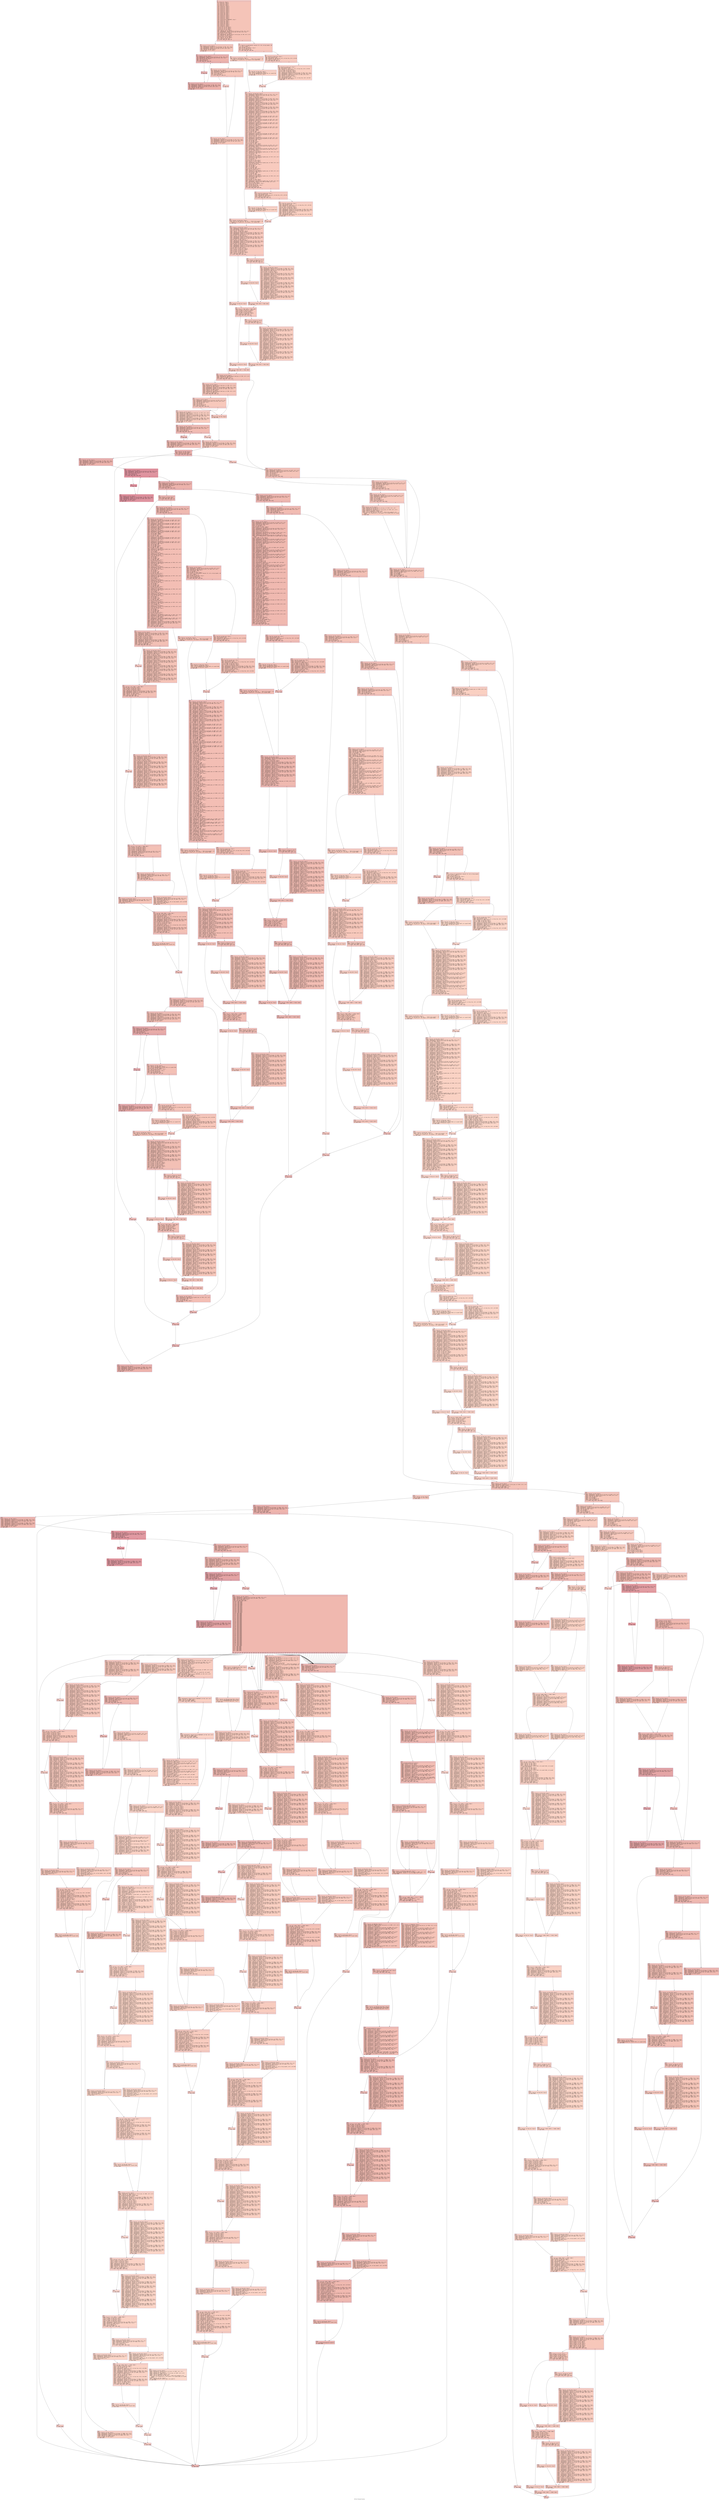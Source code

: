 digraph "CFG for 'Promote' function" {
	label="CFG for 'Promote' function";

	Node0x6000010e52c0 [shape=record,color="#3d50c3ff", style=filled, fillcolor="#e97a5f70" fontname="Courier",label="{4:\l|  %5 = alloca ptr, align 8\l  %6 = alloca ptr, align 8\l  %7 = alloca ptr, align 8\l  %8 = alloca i32, align 4\l  %9 = alloca ptr, align 8\l  %10 = alloca ptr, align 8\l  %11 = alloca ptr, align 8\l  %12 = alloca ptr, align 8\l  %13 = alloca ptr, align 8\l  %14 = alloca ptr, align 8\l  %15 = alloca ptr, align 8\l  %16 = alloca ptr, align 8\l  %17 = alloca ptr, align 8\l  %18 = alloca i32, align 4\l  %19 = alloca i32, align 4\l  %20 = alloca i32, align 4\l  %21 = alloca ptr, align 8\l  %22 = alloca ptr, align 8\l  %23 = alloca ptr, align 8\l  %24 = alloca ptr, align 8\l  %25 = alloca ptr, align 8\l  %26 = alloca %struct.CONSTRAINT, align 4\l  %27 = alloca ptr, align 8\l  %28 = alloca i32, align 4\l  %29 = alloca i32, align 4\l  %30 = alloca i32, align 4\l  %31 = alloca i32, align 4\l  %32 = alloca ptr, align 8\l  %33 = alloca ptr, align 8\l  %34 = alloca ptr, align 8\l  store ptr %0, ptr %5, align 8\l  store ptr %1, ptr %6, align 8\l  store ptr %2, ptr %7, align 8\l  store i32 %3, ptr %8, align 4\l  %35 = load ptr, ptr %7, align 8\l  %36 = getelementptr inbounds %struct.word_type, ptr %35, i32 0, i32 1\l  %37 = getelementptr inbounds %struct.anon, ptr %36, i32 0, i32 0\l  store i8 122, ptr %37, align 8\l  %38 = load ptr, ptr %7, align 8\l  %39 = getelementptr inbounds %struct.closure_type, ptr %38, i32 0, i32 5\l  %40 = load ptr, ptr %39, align 8\l  store ptr %40, ptr %9, align 8\l  %41 = load ptr, ptr %6, align 8\l  %42 = load ptr, ptr %5, align 8\l  %43 = icmp ne ptr %41, %42\l  br i1 %43, label %44, label %78\l|{<s0>T|<s1>F}}"];
	Node0x6000010e52c0:s0 -> Node0x6000010e63f0[tooltip="4 -> 44\nProbability 62.50%" ];
	Node0x6000010e52c0:s1 -> Node0x6000010e6620[tooltip="4 -> 78\nProbability 37.50%" ];
	Node0x6000010e63f0 [shape=record,color="#3d50c3ff", style=filled, fillcolor="#ec7f6370" fontname="Courier",label="{44:\l|  %45 = load ptr, ptr %6, align 8\l  %46 = getelementptr inbounds %struct.word_type, ptr %45, i32 0, i32 0\l  %47 = getelementptr inbounds [2 x %struct.LIST], ptr %46, i64 0, i64 1\l  %48 = getelementptr inbounds %struct.LIST, ptr %47, i32 0, i32 0\l  %49 = load ptr, ptr %48, align 8\l  store ptr %49, ptr %11, align 8\l  br label %50\l}"];
	Node0x6000010e63f0 -> Node0x6000010e6440[tooltip="44 -> 50\nProbability 100.00%" ];
	Node0x6000010e6440 [shape=record,color="#3d50c3ff", style=filled, fillcolor="#d6524470" fontname="Courier",label="{50:\l|  %51 = load ptr, ptr %11, align 8\l  %52 = getelementptr inbounds %struct.word_type, ptr %51, i32 0, i32 1\l  %53 = getelementptr inbounds %struct.anon, ptr %52, i32 0, i32 0\l  %54 = load i8, ptr %53, align 8\l  %55 = zext i8 %54 to i32\l  %56 = icmp eq i32 %55, 0\l  br i1 %56, label %57, label %64\l|{<s0>T|<s1>F}}"];
	Node0x6000010e6440:s0 -> Node0x6000010e6490[tooltip="50 -> 57\nProbability 96.88%" ];
	Node0x6000010e6440:s1 -> Node0x6000010e6530[tooltip="50 -> 64\nProbability 3.12%" ];
	Node0x6000010e6490 [shape=record,color="#3d50c3ff", style=filled, fillcolor="#d6524470" fontname="Courier",label="{57:\l|  br label %58\l}"];
	Node0x6000010e6490 -> Node0x6000010e64e0[tooltip="57 -> 58\nProbability 100.00%" ];
	Node0x6000010e64e0 [shape=record,color="#3d50c3ff", style=filled, fillcolor="#d6524470" fontname="Courier",label="{58:\l|  %59 = load ptr, ptr %11, align 8\l  %60 = getelementptr inbounds %struct.word_type, ptr %59, i32 0, i32 0\l  %61 = getelementptr inbounds [2 x %struct.LIST], ptr %60, i64 0, i64 1\l  %62 = getelementptr inbounds %struct.LIST, ptr %61, i32 0, i32 0\l  %63 = load ptr, ptr %62, align 8\l  store ptr %63, ptr %11, align 8\l  br label %50\l}"];
	Node0x6000010e64e0 -> Node0x6000010e6440[tooltip="58 -> 50\nProbability 100.00%" ];
	Node0x6000010e6530 [shape=record,color="#3d50c3ff", style=filled, fillcolor="#ec7f6370" fontname="Courier",label="{64:\l|  %65 = load ptr, ptr %11, align 8\l  %66 = getelementptr inbounds %struct.word_type, ptr %65, i32 0, i32 1\l  %67 = getelementptr inbounds %struct.anon, ptr %66, i32 0, i32 0\l  %68 = load i8, ptr %67, align 8\l  %69 = zext i8 %68 to i32\l  %70 = icmp ne i32 %69, 1\l  br i1 %70, label %71, label %72\l|{<s0>T|<s1>F}}"];
	Node0x6000010e6530:s0 -> Node0x6000010e6580[tooltip="64 -> 71\nProbability 50.00%" ];
	Node0x6000010e6530:s1 -> Node0x6000010e65d0[tooltip="64 -> 72\nProbability 50.00%" ];
	Node0x6000010e6580 [shape=record,color="#3d50c3ff", style=filled, fillcolor="#ef886b70" fontname="Courier",label="{71:\l|  br label %72\l}"];
	Node0x6000010e6580 -> Node0x6000010e65d0[tooltip="71 -> 72\nProbability 100.00%" ];
	Node0x6000010e65d0 [shape=record,color="#3d50c3ff", style=filled, fillcolor="#ec7f6370" fontname="Courier",label="{72:\l|  %73 = load ptr, ptr %6, align 8\l  %74 = getelementptr inbounds %struct.word_type, ptr %73, i32 0, i32 0\l  %75 = getelementptr inbounds [2 x %struct.LIST], ptr %74, i64 0, i64 0\l  %76 = getelementptr inbounds %struct.LIST, ptr %75, i32 0, i32 1\l  %77 = load ptr, ptr %76, align 8\l  store ptr %77, ptr %6, align 8\l  br label %352\l}"];
	Node0x6000010e65d0 -> Node0x6000010e6df0[tooltip="72 -> 352\nProbability 100.00%" ];
	Node0x6000010e6620 [shape=record,color="#3d50c3ff", style=filled, fillcolor="#ef886b70" fontname="Courier",label="{78:\l|  %79 = load i8, ptr getelementptr inbounds ([0 x i8], ptr @zz_lengths, i64\l... 0, i64 1), align 1\l  %80 = zext i8 %79 to i32\l  store i32 %80, ptr @zz_size, align 4\l  %81 = sext i32 %80 to i64\l  %82 = icmp uge i64 %81, 265\l  br i1 %82, label %83, label %86\l|{<s0>T|<s1>F}}"];
	Node0x6000010e6620:s0 -> Node0x6000010e6670[tooltip="78 -> 83\nProbability 50.00%" ];
	Node0x6000010e6620:s1 -> Node0x6000010e66c0[tooltip="78 -> 86\nProbability 50.00%" ];
	Node0x6000010e6670 [shape=record,color="#3d50c3ff", style=filled, fillcolor="#f08b6e70" fontname="Courier",label="{83:\l|  %84 = load ptr, ptr @no_fpos, align 8\l  %85 = call ptr (i32, i32, ptr, i32, ptr, ...) @Error(i32 noundef 1, i32\l... noundef 1, ptr noundef @.str, i32 noundef 1, ptr noundef %84)\l  br label %110\l}"];
	Node0x6000010e6670 -> Node0x6000010e6800[tooltip="83 -> 110\nProbability 100.00%" ];
	Node0x6000010e66c0 [shape=record,color="#3d50c3ff", style=filled, fillcolor="#f08b6e70" fontname="Courier",label="{86:\l|  %87 = load i32, ptr @zz_size, align 4\l  %88 = sext i32 %87 to i64\l  %89 = getelementptr inbounds [0 x ptr], ptr @zz_free, i64 0, i64 %88\l  %90 = load ptr, ptr %89, align 8\l  %91 = icmp eq ptr %90, null\l  br i1 %91, label %92, label %96\l|{<s0>T|<s1>F}}"];
	Node0x6000010e66c0:s0 -> Node0x6000010e6710[tooltip="86 -> 92\nProbability 37.50%" ];
	Node0x6000010e66c0:s1 -> Node0x6000010e6760[tooltip="86 -> 96\nProbability 62.50%" ];
	Node0x6000010e6710 [shape=record,color="#3d50c3ff", style=filled, fillcolor="#f4987a70" fontname="Courier",label="{92:\l|  %93 = load i32, ptr @zz_size, align 4\l  %94 = load ptr, ptr @no_fpos, align 8\l  %95 = call ptr @GetMemory(i32 noundef %93, ptr noundef %94)\l  store ptr %95, ptr @zz_hold, align 8\l  br label %109\l}"];
	Node0x6000010e6710 -> Node0x6000010e67b0[tooltip="92 -> 109\nProbability 100.00%" ];
	Node0x6000010e6760 [shape=record,color="#3d50c3ff", style=filled, fillcolor="#f3947570" fontname="Courier",label="{96:\l|  %97 = load i32, ptr @zz_size, align 4\l  %98 = sext i32 %97 to i64\l  %99 = getelementptr inbounds [0 x ptr], ptr @zz_free, i64 0, i64 %98\l  %100 = load ptr, ptr %99, align 8\l  store ptr %100, ptr @zz_hold, align 8\l  store ptr %100, ptr @zz_hold, align 8\l  %101 = load ptr, ptr @zz_hold, align 8\l  %102 = getelementptr inbounds %struct.word_type, ptr %101, i32 0, i32 0\l  %103 = getelementptr inbounds [2 x %struct.LIST], ptr %102, i64 0, i64 0\l  %104 = getelementptr inbounds %struct.LIST, ptr %103, i32 0, i32 0\l  %105 = load ptr, ptr %104, align 8\l  %106 = load i32, ptr @zz_size, align 4\l  %107 = sext i32 %106 to i64\l  %108 = getelementptr inbounds [0 x ptr], ptr @zz_free, i64 0, i64 %107\l  store ptr %105, ptr %108, align 8\l  br label %109\l}"];
	Node0x6000010e6760 -> Node0x6000010e67b0[tooltip="96 -> 109\nProbability 100.00%" ];
	Node0x6000010e67b0 [shape=record,color="#3d50c3ff", style=filled, fillcolor="#f08b6e70" fontname="Courier",label="{109:\l|  br label %110\l}"];
	Node0x6000010e67b0 -> Node0x6000010e6800[tooltip="109 -> 110\nProbability 100.00%" ];
	Node0x6000010e6800 [shape=record,color="#3d50c3ff", style=filled, fillcolor="#ef886b70" fontname="Courier",label="{110:\l|  %111 = load ptr, ptr @zz_hold, align 8\l  %112 = getelementptr inbounds %struct.word_type, ptr %111, i32 0, i32 1\l  %113 = getelementptr inbounds %struct.anon, ptr %112, i32 0, i32 0\l  store i8 1, ptr %113, align 8\l  %114 = load ptr, ptr @zz_hold, align 8\l  %115 = load ptr, ptr @zz_hold, align 8\l  %116 = getelementptr inbounds %struct.word_type, ptr %115, i32 0, i32 0\l  %117 = getelementptr inbounds [2 x %struct.LIST], ptr %116, i64 0, i64 1\l  %118 = getelementptr inbounds %struct.LIST, ptr %117, i32 0, i32 1\l  store ptr %114, ptr %118, align 8\l  %119 = load ptr, ptr @zz_hold, align 8\l  %120 = getelementptr inbounds %struct.word_type, ptr %119, i32 0, i32 0\l  %121 = getelementptr inbounds [2 x %struct.LIST], ptr %120, i64 0, i64 1\l  %122 = getelementptr inbounds %struct.LIST, ptr %121, i32 0, i32 0\l  store ptr %114, ptr %122, align 8\l  %123 = load ptr, ptr @zz_hold, align 8\l  %124 = getelementptr inbounds %struct.word_type, ptr %123, i32 0, i32 0\l  %125 = getelementptr inbounds [2 x %struct.LIST], ptr %124, i64 0, i64 0\l  %126 = getelementptr inbounds %struct.LIST, ptr %125, i32 0, i32 1\l  store ptr %114, ptr %126, align 8\l  %127 = load ptr, ptr @zz_hold, align 8\l  %128 = getelementptr inbounds %struct.word_type, ptr %127, i32 0, i32 0\l  %129 = getelementptr inbounds [2 x %struct.LIST], ptr %128, i64 0, i64 0\l  %130 = getelementptr inbounds %struct.LIST, ptr %129, i32 0, i32 0\l  store ptr %114, ptr %130, align 8\l  store ptr %114, ptr %11, align 8\l  %131 = load ptr, ptr %5, align 8\l  %132 = getelementptr inbounds %struct.word_type, ptr %131, i32 0, i32 1\l  %133 = getelementptr inbounds %struct.FILE_POS, ptr %132, i32 0, i32 2\l  %134 = load i16, ptr %133, align 2\l  %135 = load ptr, ptr %11, align 8\l  %136 = getelementptr inbounds %struct.word_type, ptr %135, i32 0, i32 1\l  %137 = getelementptr inbounds %struct.FILE_POS, ptr %136, i32 0, i32 2\l  store i16 %134, ptr %137, align 2\l  %138 = load ptr, ptr %5, align 8\l  %139 = getelementptr inbounds %struct.word_type, ptr %138, i32 0, i32 1\l  %140 = getelementptr inbounds %struct.FILE_POS, ptr %139, i32 0, i32 3\l  %141 = load i32, ptr %140, align 4\l  %142 = and i32 %141, 1048575\l  %143 = load ptr, ptr %11, align 8\l  %144 = getelementptr inbounds %struct.word_type, ptr %143, i32 0, i32 1\l  %145 = getelementptr inbounds %struct.FILE_POS, ptr %144, i32 0, i32 3\l  %146 = load i32, ptr %145, align 4\l  %147 = and i32 %142, 1048575\l  %148 = and i32 %146, -1048576\l  %149 = or i32 %148, %147\l  store i32 %149, ptr %145, align 4\l  %150 = load ptr, ptr %5, align 8\l  %151 = getelementptr inbounds %struct.word_type, ptr %150, i32 0, i32 1\l  %152 = getelementptr inbounds %struct.FILE_POS, ptr %151, i32 0, i32 3\l  %153 = load i32, ptr %152, align 4\l  %154 = lshr i32 %153, 20\l  %155 = load ptr, ptr %11, align 8\l  %156 = getelementptr inbounds %struct.word_type, ptr %155, i32 0, i32 1\l  %157 = getelementptr inbounds %struct.FILE_POS, ptr %156, i32 0, i32 3\l  %158 = load i32, ptr %157, align 4\l  %159 = and i32 %154, 4095\l  %160 = shl i32 %159, 20\l  %161 = and i32 %158, 1048575\l  %162 = or i32 %161, %160\l  store i32 %162, ptr %157, align 4\l  %163 = load ptr, ptr %11, align 8\l  %164 = getelementptr inbounds %struct.word_type, ptr %163, i32 0, i32 2\l  %165 = getelementptr inbounds %struct.anon.0, ptr %164, i32 0, i32 1\l  store i8 0, ptr %165, align 1\l  %166 = load ptr, ptr %11, align 8\l  %167 = getelementptr inbounds %struct.word_type, ptr %166, i32 0, i32 2\l  %168 = getelementptr inbounds %struct.anon.0, ptr %167, i32 0, i32 2\l  store i8 1, ptr %168, align 2\l  %169 = load ptr, ptr %11, align 8\l  %170 = getelementptr inbounds %struct.gapobj_type, ptr %169, i32 0, i32 3\l  %171 = load i16, ptr %170, align 4\l  %172 = and i16 %171, -129\l  %173 = or i16 %172, 0\l  store i16 %173, ptr %170, align 4\l  %174 = load ptr, ptr %11, align 8\l  %175 = getelementptr inbounds %struct.gapobj_type, ptr %174, i32 0, i32 3\l  %176 = load i16, ptr %175, align 4\l  %177 = and i16 %176, -257\l  %178 = or i16 %177, 0\l  store i16 %178, ptr %175, align 4\l  %179 = load i32, ptr %8, align 4\l  %180 = load ptr, ptr %11, align 8\l  %181 = getelementptr inbounds %struct.gapobj_type, ptr %180, i32 0, i32 3\l  %182 = trunc i32 %179 to i16\l  %183 = load i16, ptr %181, align 4\l  %184 = and i16 %182, 1\l  %185 = shl i16 %184, 9\l  %186 = and i16 %183, -513\l  %187 = or i16 %186, %185\l  store i16 %187, ptr %181, align 4\l  %188 = zext i16 %184 to i32\l  %189 = load ptr, ptr %11, align 8\l  %190 = getelementptr inbounds %struct.gapobj_type, ptr %189, i32 0, i32 3\l  %191 = load i16, ptr %190, align 4\l  %192 = and i16 %191, -7169\l  %193 = or i16 %192, 1024\l  store i16 %193, ptr %190, align 4\l  %194 = load ptr, ptr %11, align 8\l  %195 = getelementptr inbounds %struct.gapobj_type, ptr %194, i32 0, i32 3\l  %196 = load i16, ptr %195, align 4\l  %197 = and i16 %196, 8191\l  %198 = or i16 %197, 0\l  store i16 %198, ptr %195, align 4\l  %199 = load ptr, ptr %11, align 8\l  %200 = getelementptr inbounds %struct.gapobj_type, ptr %199, i32 0, i32 3\l  %201 = getelementptr inbounds %struct.GAP, ptr %200, i32 0, i32 1\l  store i16 0, ptr %201, align 2\l  %202 = load i8, ptr @zz_lengths, align 1\l  %203 = zext i8 %202 to i32\l  store i32 %203, ptr @zz_size, align 4\l  %204 = sext i32 %203 to i64\l  %205 = icmp uge i64 %204, 265\l  br i1 %205, label %206, label %209\l|{<s0>T|<s1>F}}"];
	Node0x6000010e6800:s0 -> Node0x6000010e6850[tooltip="110 -> 206\nProbability 50.00%" ];
	Node0x6000010e6800:s1 -> Node0x6000010e68a0[tooltip="110 -> 209\nProbability 50.00%" ];
	Node0x6000010e6850 [shape=record,color="#3d50c3ff", style=filled, fillcolor="#f08b6e70" fontname="Courier",label="{206:\l|  %207 = load ptr, ptr @no_fpos, align 8\l  %208 = call ptr (i32, i32, ptr, i32, ptr, ...) @Error(i32 noundef 1, i32\l... noundef 1, ptr noundef @.str, i32 noundef 1, ptr noundef %207)\l  br label %233\l}"];
	Node0x6000010e6850 -> Node0x6000010e69e0[tooltip="206 -> 233\nProbability 100.00%" ];
	Node0x6000010e68a0 [shape=record,color="#3d50c3ff", style=filled, fillcolor="#f08b6e70" fontname="Courier",label="{209:\l|  %210 = load i32, ptr @zz_size, align 4\l  %211 = sext i32 %210 to i64\l  %212 = getelementptr inbounds [0 x ptr], ptr @zz_free, i64 0, i64 %211\l  %213 = load ptr, ptr %212, align 8\l  %214 = icmp eq ptr %213, null\l  br i1 %214, label %215, label %219\l|{<s0>T|<s1>F}}"];
	Node0x6000010e68a0:s0 -> Node0x6000010e68f0[tooltip="209 -> 215\nProbability 37.50%" ];
	Node0x6000010e68a0:s1 -> Node0x6000010e6940[tooltip="209 -> 219\nProbability 62.50%" ];
	Node0x6000010e68f0 [shape=record,color="#3d50c3ff", style=filled, fillcolor="#f4987a70" fontname="Courier",label="{215:\l|  %216 = load i32, ptr @zz_size, align 4\l  %217 = load ptr, ptr @no_fpos, align 8\l  %218 = call ptr @GetMemory(i32 noundef %216, ptr noundef %217)\l  store ptr %218, ptr @zz_hold, align 8\l  br label %232\l}"];
	Node0x6000010e68f0 -> Node0x6000010e6990[tooltip="215 -> 232\nProbability 100.00%" ];
	Node0x6000010e6940 [shape=record,color="#3d50c3ff", style=filled, fillcolor="#f3947570" fontname="Courier",label="{219:\l|  %220 = load i32, ptr @zz_size, align 4\l  %221 = sext i32 %220 to i64\l  %222 = getelementptr inbounds [0 x ptr], ptr @zz_free, i64 0, i64 %221\l  %223 = load ptr, ptr %222, align 8\l  store ptr %223, ptr @zz_hold, align 8\l  store ptr %223, ptr @zz_hold, align 8\l  %224 = load ptr, ptr @zz_hold, align 8\l  %225 = getelementptr inbounds %struct.word_type, ptr %224, i32 0, i32 0\l  %226 = getelementptr inbounds [2 x %struct.LIST], ptr %225, i64 0, i64 0\l  %227 = getelementptr inbounds %struct.LIST, ptr %226, i32 0, i32 0\l  %228 = load ptr, ptr %227, align 8\l  %229 = load i32, ptr @zz_size, align 4\l  %230 = sext i32 %229 to i64\l  %231 = getelementptr inbounds [0 x ptr], ptr @zz_free, i64 0, i64 %230\l  store ptr %228, ptr %231, align 8\l  br label %232\l}"];
	Node0x6000010e6940 -> Node0x6000010e6990[tooltip="219 -> 232\nProbability 100.00%" ];
	Node0x6000010e6990 [shape=record,color="#3d50c3ff", style=filled, fillcolor="#f08b6e70" fontname="Courier",label="{232:\l|  br label %233\l}"];
	Node0x6000010e6990 -> Node0x6000010e69e0[tooltip="232 -> 233\nProbability 100.00%" ];
	Node0x6000010e69e0 [shape=record,color="#3d50c3ff", style=filled, fillcolor="#ef886b70" fontname="Courier",label="{233:\l|  %234 = load ptr, ptr @zz_hold, align 8\l  %235 = getelementptr inbounds %struct.word_type, ptr %234, i32 0, i32 1\l  %236 = getelementptr inbounds %struct.anon, ptr %235, i32 0, i32 0\l  store i8 0, ptr %236, align 8\l  %237 = load ptr, ptr @zz_hold, align 8\l  %238 = load ptr, ptr @zz_hold, align 8\l  %239 = getelementptr inbounds %struct.word_type, ptr %238, i32 0, i32 0\l  %240 = getelementptr inbounds [2 x %struct.LIST], ptr %239, i64 0, i64 1\l  %241 = getelementptr inbounds %struct.LIST, ptr %240, i32 0, i32 1\l  store ptr %237, ptr %241, align 8\l  %242 = load ptr, ptr @zz_hold, align 8\l  %243 = getelementptr inbounds %struct.word_type, ptr %242, i32 0, i32 0\l  %244 = getelementptr inbounds [2 x %struct.LIST], ptr %243, i64 0, i64 1\l  %245 = getelementptr inbounds %struct.LIST, ptr %244, i32 0, i32 0\l  store ptr %237, ptr %245, align 8\l  %246 = load ptr, ptr @zz_hold, align 8\l  %247 = getelementptr inbounds %struct.word_type, ptr %246, i32 0, i32 0\l  %248 = getelementptr inbounds [2 x %struct.LIST], ptr %247, i64 0, i64 0\l  %249 = getelementptr inbounds %struct.LIST, ptr %248, i32 0, i32 1\l  store ptr %237, ptr %249, align 8\l  %250 = load ptr, ptr @zz_hold, align 8\l  %251 = getelementptr inbounds %struct.word_type, ptr %250, i32 0, i32 0\l  %252 = getelementptr inbounds [2 x %struct.LIST], ptr %251, i64 0, i64 0\l  %253 = getelementptr inbounds %struct.LIST, ptr %252, i32 0, i32 0\l  store ptr %237, ptr %253, align 8\l  store ptr %237, ptr @xx_link, align 8\l  %254 = load ptr, ptr @xx_link, align 8\l  store ptr %254, ptr @zz_res, align 8\l  %255 = load ptr, ptr %6, align 8\l  store ptr %255, ptr @zz_hold, align 8\l  %256 = load ptr, ptr @zz_hold, align 8\l  %257 = icmp eq ptr %256, null\l  br i1 %257, label %258, label %260\l|{<s0>T|<s1>F}}"];
	Node0x6000010e69e0:s0 -> Node0x6000010e6a30[tooltip="233 -> 258\nProbability 37.50%" ];
	Node0x6000010e69e0:s1 -> Node0x6000010e6a80[tooltip="233 -> 260\nProbability 62.50%" ];
	Node0x6000010e6a30 [shape=record,color="#3d50c3ff", style=filled, fillcolor="#f2907270" fontname="Courier",label="{258:\l|  %259 = load ptr, ptr @zz_res, align 8\l  br label %301\l}"];
	Node0x6000010e6a30 -> Node0x6000010e6bc0[tooltip="258 -> 301\nProbability 100.00%" ];
	Node0x6000010e6a80 [shape=record,color="#3d50c3ff", style=filled, fillcolor="#f08b6e70" fontname="Courier",label="{260:\l|  %261 = load ptr, ptr @zz_res, align 8\l  %262 = icmp eq ptr %261, null\l  br i1 %262, label %263, label %265\l|{<s0>T|<s1>F}}"];
	Node0x6000010e6a80:s0 -> Node0x6000010e6ad0[tooltip="260 -> 263\nProbability 37.50%" ];
	Node0x6000010e6a80:s1 -> Node0x6000010e6b20[tooltip="260 -> 265\nProbability 62.50%" ];
	Node0x6000010e6ad0 [shape=record,color="#3d50c3ff", style=filled, fillcolor="#f3947570" fontname="Courier",label="{263:\l|  %264 = load ptr, ptr @zz_hold, align 8\l  br label %299\l}"];
	Node0x6000010e6ad0 -> Node0x6000010e6b70[tooltip="263 -> 299\nProbability 100.00%" ];
	Node0x6000010e6b20 [shape=record,color="#3d50c3ff", style=filled, fillcolor="#f2907270" fontname="Courier",label="{265:\l|  %266 = load ptr, ptr @zz_hold, align 8\l  %267 = getelementptr inbounds %struct.word_type, ptr %266, i32 0, i32 0\l  %268 = getelementptr inbounds [2 x %struct.LIST], ptr %267, i64 0, i64 0\l  %269 = getelementptr inbounds %struct.LIST, ptr %268, i32 0, i32 0\l  %270 = load ptr, ptr %269, align 8\l  store ptr %270, ptr @zz_tmp, align 8\l  %271 = load ptr, ptr @zz_res, align 8\l  %272 = getelementptr inbounds %struct.word_type, ptr %271, i32 0, i32 0\l  %273 = getelementptr inbounds [2 x %struct.LIST], ptr %272, i64 0, i64 0\l  %274 = getelementptr inbounds %struct.LIST, ptr %273, i32 0, i32 0\l  %275 = load ptr, ptr %274, align 8\l  %276 = load ptr, ptr @zz_hold, align 8\l  %277 = getelementptr inbounds %struct.word_type, ptr %276, i32 0, i32 0\l  %278 = getelementptr inbounds [2 x %struct.LIST], ptr %277, i64 0, i64 0\l  %279 = getelementptr inbounds %struct.LIST, ptr %278, i32 0, i32 0\l  store ptr %275, ptr %279, align 8\l  %280 = load ptr, ptr @zz_hold, align 8\l  %281 = load ptr, ptr @zz_res, align 8\l  %282 = getelementptr inbounds %struct.word_type, ptr %281, i32 0, i32 0\l  %283 = getelementptr inbounds [2 x %struct.LIST], ptr %282, i64 0, i64 0\l  %284 = getelementptr inbounds %struct.LIST, ptr %283, i32 0, i32 0\l  %285 = load ptr, ptr %284, align 8\l  %286 = getelementptr inbounds %struct.word_type, ptr %285, i32 0, i32 0\l  %287 = getelementptr inbounds [2 x %struct.LIST], ptr %286, i64 0, i64 0\l  %288 = getelementptr inbounds %struct.LIST, ptr %287, i32 0, i32 1\l  store ptr %280, ptr %288, align 8\l  %289 = load ptr, ptr @zz_tmp, align 8\l  %290 = load ptr, ptr @zz_res, align 8\l  %291 = getelementptr inbounds %struct.word_type, ptr %290, i32 0, i32 0\l  %292 = getelementptr inbounds [2 x %struct.LIST], ptr %291, i64 0, i64 0\l  %293 = getelementptr inbounds %struct.LIST, ptr %292, i32 0, i32 0\l  store ptr %289, ptr %293, align 8\l  %294 = load ptr, ptr @zz_res, align 8\l  %295 = load ptr, ptr @zz_tmp, align 8\l  %296 = getelementptr inbounds %struct.word_type, ptr %295, i32 0, i32 0\l  %297 = getelementptr inbounds [2 x %struct.LIST], ptr %296, i64 0, i64 0\l  %298 = getelementptr inbounds %struct.LIST, ptr %297, i32 0, i32 1\l  store ptr %294, ptr %298, align 8\l  br label %299\l}"];
	Node0x6000010e6b20 -> Node0x6000010e6b70[tooltip="265 -> 299\nProbability 100.00%" ];
	Node0x6000010e6b70 [shape=record,color="#3d50c3ff", style=filled, fillcolor="#f08b6e70" fontname="Courier",label="{299:\l|  %300 = phi ptr [ %264, %263 ], [ %294, %265 ]\l  br label %301\l}"];
	Node0x6000010e6b70 -> Node0x6000010e6bc0[tooltip="299 -> 301\nProbability 100.00%" ];
	Node0x6000010e6bc0 [shape=record,color="#3d50c3ff", style=filled, fillcolor="#ef886b70" fontname="Courier",label="{301:\l|  %302 = phi ptr [ %259, %258 ], [ %300, %299 ]\l  %303 = load ptr, ptr @xx_link, align 8\l  store ptr %303, ptr @zz_res, align 8\l  %304 = load ptr, ptr %11, align 8\l  store ptr %304, ptr @zz_hold, align 8\l  %305 = load ptr, ptr @zz_hold, align 8\l  %306 = icmp eq ptr %305, null\l  br i1 %306, label %307, label %309\l|{<s0>T|<s1>F}}"];
	Node0x6000010e6bc0:s0 -> Node0x6000010e6c10[tooltip="301 -> 307\nProbability 37.50%" ];
	Node0x6000010e6bc0:s1 -> Node0x6000010e6c60[tooltip="301 -> 309\nProbability 62.50%" ];
	Node0x6000010e6c10 [shape=record,color="#3d50c3ff", style=filled, fillcolor="#f2907270" fontname="Courier",label="{307:\l|  %308 = load ptr, ptr @zz_res, align 8\l  br label %350\l}"];
	Node0x6000010e6c10 -> Node0x6000010e6da0[tooltip="307 -> 350\nProbability 100.00%" ];
	Node0x6000010e6c60 [shape=record,color="#3d50c3ff", style=filled, fillcolor="#f08b6e70" fontname="Courier",label="{309:\l|  %310 = load ptr, ptr @zz_res, align 8\l  %311 = icmp eq ptr %310, null\l  br i1 %311, label %312, label %314\l|{<s0>T|<s1>F}}"];
	Node0x6000010e6c60:s0 -> Node0x6000010e6cb0[tooltip="309 -> 312\nProbability 37.50%" ];
	Node0x6000010e6c60:s1 -> Node0x6000010e6d00[tooltip="309 -> 314\nProbability 62.50%" ];
	Node0x6000010e6cb0 [shape=record,color="#3d50c3ff", style=filled, fillcolor="#f3947570" fontname="Courier",label="{312:\l|  %313 = load ptr, ptr @zz_hold, align 8\l  br label %348\l}"];
	Node0x6000010e6cb0 -> Node0x6000010e6d50[tooltip="312 -> 348\nProbability 100.00%" ];
	Node0x6000010e6d00 [shape=record,color="#3d50c3ff", style=filled, fillcolor="#f2907270" fontname="Courier",label="{314:\l|  %315 = load ptr, ptr @zz_hold, align 8\l  %316 = getelementptr inbounds %struct.word_type, ptr %315, i32 0, i32 0\l  %317 = getelementptr inbounds [2 x %struct.LIST], ptr %316, i64 0, i64 1\l  %318 = getelementptr inbounds %struct.LIST, ptr %317, i32 0, i32 0\l  %319 = load ptr, ptr %318, align 8\l  store ptr %319, ptr @zz_tmp, align 8\l  %320 = load ptr, ptr @zz_res, align 8\l  %321 = getelementptr inbounds %struct.word_type, ptr %320, i32 0, i32 0\l  %322 = getelementptr inbounds [2 x %struct.LIST], ptr %321, i64 0, i64 1\l  %323 = getelementptr inbounds %struct.LIST, ptr %322, i32 0, i32 0\l  %324 = load ptr, ptr %323, align 8\l  %325 = load ptr, ptr @zz_hold, align 8\l  %326 = getelementptr inbounds %struct.word_type, ptr %325, i32 0, i32 0\l  %327 = getelementptr inbounds [2 x %struct.LIST], ptr %326, i64 0, i64 1\l  %328 = getelementptr inbounds %struct.LIST, ptr %327, i32 0, i32 0\l  store ptr %324, ptr %328, align 8\l  %329 = load ptr, ptr @zz_hold, align 8\l  %330 = load ptr, ptr @zz_res, align 8\l  %331 = getelementptr inbounds %struct.word_type, ptr %330, i32 0, i32 0\l  %332 = getelementptr inbounds [2 x %struct.LIST], ptr %331, i64 0, i64 1\l  %333 = getelementptr inbounds %struct.LIST, ptr %332, i32 0, i32 0\l  %334 = load ptr, ptr %333, align 8\l  %335 = getelementptr inbounds %struct.word_type, ptr %334, i32 0, i32 0\l  %336 = getelementptr inbounds [2 x %struct.LIST], ptr %335, i64 0, i64 1\l  %337 = getelementptr inbounds %struct.LIST, ptr %336, i32 0, i32 1\l  store ptr %329, ptr %337, align 8\l  %338 = load ptr, ptr @zz_tmp, align 8\l  %339 = load ptr, ptr @zz_res, align 8\l  %340 = getelementptr inbounds %struct.word_type, ptr %339, i32 0, i32 0\l  %341 = getelementptr inbounds [2 x %struct.LIST], ptr %340, i64 0, i64 1\l  %342 = getelementptr inbounds %struct.LIST, ptr %341, i32 0, i32 0\l  store ptr %338, ptr %342, align 8\l  %343 = load ptr, ptr @zz_res, align 8\l  %344 = load ptr, ptr @zz_tmp, align 8\l  %345 = getelementptr inbounds %struct.word_type, ptr %344, i32 0, i32 0\l  %346 = getelementptr inbounds [2 x %struct.LIST], ptr %345, i64 0, i64 1\l  %347 = getelementptr inbounds %struct.LIST, ptr %346, i32 0, i32 1\l  store ptr %343, ptr %347, align 8\l  br label %348\l}"];
	Node0x6000010e6d00 -> Node0x6000010e6d50[tooltip="314 -> 348\nProbability 100.00%" ];
	Node0x6000010e6d50 [shape=record,color="#3d50c3ff", style=filled, fillcolor="#f08b6e70" fontname="Courier",label="{348:\l|  %349 = phi ptr [ %313, %312 ], [ %343, %314 ]\l  br label %350\l}"];
	Node0x6000010e6d50 -> Node0x6000010e6da0[tooltip="348 -> 350\nProbability 100.00%" ];
	Node0x6000010e6da0 [shape=record,color="#3d50c3ff", style=filled, fillcolor="#ef886b70" fontname="Courier",label="{350:\l|  %351 = phi ptr [ %308, %307 ], [ %349, %348 ]\l  br label %352\l}"];
	Node0x6000010e6da0 -> Node0x6000010e6df0[tooltip="350 -> 352\nProbability 100.00%" ];
	Node0x6000010e6df0 [shape=record,color="#3d50c3ff", style=filled, fillcolor="#e97a5f70" fontname="Courier",label="{352:\l|  %353 = load ptr, ptr %5, align 8\l  %354 = getelementptr inbounds %struct.head_type, ptr %353, i32 0, i32 8\l  %355 = load ptr, ptr %354, align 8\l  %356 = icmp ne ptr %355, null\l  br i1 %356, label %357, label %1766\l|{<s0>T|<s1>F}}"];
	Node0x6000010e6df0:s0 -> Node0x6000010e6e40[tooltip="352 -> 357\nProbability 62.50%" ];
	Node0x6000010e6df0:s1 -> Node0x6000010e98b0[tooltip="352 -> 1766\nProbability 37.50%" ];
	Node0x6000010e6e40 [shape=record,color="#3d50c3ff", style=filled, fillcolor="#ec7f6370" fontname="Courier",label="{357:\l|  %358 = load ptr, ptr %5, align 8\l  %359 = getelementptr inbounds %struct.head_type, ptr %358, i32 0, i32 8\l  %360 = load ptr, ptr %359, align 8\l  %361 = getelementptr inbounds %struct.word_type, ptr %360, i32 0, i32 0\l  %362 = getelementptr inbounds [2 x %struct.LIST], ptr %361, i64 0, i64 0\l  %363 = getelementptr inbounds %struct.LIST, ptr %362, i32 0, i32 0\l  %364 = load ptr, ptr %363, align 8\l  %365 = load ptr, ptr %5, align 8\l  %366 = getelementptr inbounds %struct.head_type, ptr %365, i32 0, i32 8\l  %367 = load ptr, ptr %366, align 8\l  %368 = icmp ne ptr %364, %367\l  br i1 %368, label %369, label %405\l|{<s0>T|<s1>F}}"];
	Node0x6000010e6e40:s0 -> Node0x6000010e6e90[tooltip="357 -> 369\nProbability 62.50%" ];
	Node0x6000010e6e40:s1 -> Node0x6000010e7070[tooltip="357 -> 405\nProbability 37.50%" ];
	Node0x6000010e6e90 [shape=record,color="#3d50c3ff", style=filled, fillcolor="#ed836670" fontname="Courier",label="{369:\l|  %370 = load ptr, ptr %5, align 8\l  %371 = getelementptr inbounds %struct.word_type, ptr %370, i32 0, i32 2\l  %372 = getelementptr inbounds %struct.anon.2, ptr %371, i32 0, i32 2\l  %373 = load i16, ptr %372, align 2\l  %374 = lshr i16 %373, 10\l  %375 = and i16 %374, 1\l  %376 = zext i16 %375 to i32\l  %377 = icmp ne i32 %376, 0\l  br i1 %377, label %405, label %378\l|{<s0>T|<s1>F}}"];
	Node0x6000010e6e90:s0 -> Node0x6000010e7070[tooltip="369 -> 405\nProbability 62.50%" ];
	Node0x6000010e6e90:s1 -> Node0x6000010e6ee0[tooltip="369 -> 378\nProbability 37.50%" ];
	Node0x6000010e6ee0 [shape=record,color="#3d50c3ff", style=filled, fillcolor="#f2907270" fontname="Courier",label="{378:\l|  %379 = load ptr, ptr %5, align 8\l  %380 = getelementptr inbounds %struct.head_type, ptr %379, i32 0, i32 8\l  %381 = load ptr, ptr %380, align 8\l  %382 = getelementptr inbounds %struct.word_type, ptr %381, i32 0, i32 0\l  %383 = getelementptr inbounds [2 x %struct.LIST], ptr %382, i64 0, i64 0\l  %384 = getelementptr inbounds %struct.LIST, ptr %383, i32 0, i32 0\l  %385 = load ptr, ptr %384, align 8\l  %386 = getelementptr inbounds %struct.word_type, ptr %385, i32 0, i32 0\l  %387 = getelementptr inbounds [2 x %struct.LIST], ptr %386, i64 0, i64 1\l  %388 = getelementptr inbounds %struct.LIST, ptr %387, i32 0, i32 0\l  %389 = load ptr, ptr %388, align 8\l  store ptr %389, ptr %21, align 8\l  br label %390\l}"];
	Node0x6000010e6ee0 -> Node0x6000010e6f30[tooltip="378 -> 390\nProbability 100.00%" ];
	Node0x6000010e6f30 [shape=record,color="#3d50c3ff", style=filled, fillcolor="#e1675170" fontname="Courier",label="{390:\l|  %391 = load ptr, ptr %21, align 8\l  %392 = getelementptr inbounds %struct.word_type, ptr %391, i32 0, i32 1\l  %393 = getelementptr inbounds %struct.anon, ptr %392, i32 0, i32 0\l  %394 = load i8, ptr %393, align 8\l  %395 = zext i8 %394 to i32\l  %396 = icmp eq i32 %395, 0\l  br i1 %396, label %397, label %404\l|{<s0>T|<s1>F}}"];
	Node0x6000010e6f30:s0 -> Node0x6000010e6f80[tooltip="390 -> 397\nProbability 96.88%" ];
	Node0x6000010e6f30:s1 -> Node0x6000010e7020[tooltip="390 -> 404\nProbability 3.12%" ];
	Node0x6000010e6f80 [shape=record,color="#3d50c3ff", style=filled, fillcolor="#e1675170" fontname="Courier",label="{397:\l|  br label %398\l}"];
	Node0x6000010e6f80 -> Node0x6000010e6fd0[tooltip="397 -> 398\nProbability 100.00%" ];
	Node0x6000010e6fd0 [shape=record,color="#3d50c3ff", style=filled, fillcolor="#e1675170" fontname="Courier",label="{398:\l|  %399 = load ptr, ptr %21, align 8\l  %400 = getelementptr inbounds %struct.word_type, ptr %399, i32 0, i32 0\l  %401 = getelementptr inbounds [2 x %struct.LIST], ptr %400, i64 0, i64 1\l  %402 = getelementptr inbounds %struct.LIST, ptr %401, i32 0, i32 0\l  %403 = load ptr, ptr %402, align 8\l  store ptr %403, ptr %21, align 8\l  br label %390\l}"];
	Node0x6000010e6fd0 -> Node0x6000010e6f30[tooltip="398 -> 390\nProbability 100.00%" ];
	Node0x6000010e7020 [shape=record,color="#3d50c3ff", style=filled, fillcolor="#f2907270" fontname="Courier",label="{404:\l|  br label %406\l}"];
	Node0x6000010e7020 -> Node0x6000010e70c0[tooltip="404 -> 406\nProbability 100.00%" ];
	Node0x6000010e7070 [shape=record,color="#3d50c3ff", style=filled, fillcolor="#ed836670" fontname="Courier",label="{405:\l|  store ptr null, ptr %21, align 8\l  br label %406\l}"];
	Node0x6000010e7070 -> Node0x6000010e70c0[tooltip="405 -> 406\nProbability 100.00%" ];
	Node0x6000010e70c0 [shape=record,color="#3d50c3ff", style=filled, fillcolor="#ec7f6370" fontname="Courier",label="{406:\l|  %407 = load ptr, ptr %5, align 8\l  %408 = getelementptr inbounds %struct.word_type, ptr %407, i32 0, i32 0\l  %409 = getelementptr inbounds [2 x %struct.LIST], ptr %408, i64 0, i64 0\l  %410 = getelementptr inbounds %struct.LIST, ptr %409, i32 0, i32 1\l  %411 = load ptr, ptr %410, align 8\l  store ptr %411, ptr %10, align 8\l  br label %412\l}"];
	Node0x6000010e70c0 -> Node0x6000010e7110[tooltip="406 -> 412\nProbability 100.00%" ];
	Node0x6000010e7110 [shape=record,color="#3d50c3ff", style=filled, fillcolor="#d6524470" fontname="Courier",label="{412:\l|  %413 = load ptr, ptr %10, align 8\l  %414 = load ptr, ptr %6, align 8\l  %415 = icmp ne ptr %413, %414\l  br i1 %415, label %416, label %1765\l|{<s0>T|<s1>F}}"];
	Node0x6000010e7110:s0 -> Node0x6000010e7160[tooltip="412 -> 416\nProbability 96.88%" ];
	Node0x6000010e7110:s1 -> Node0x6000010e9860[tooltip="412 -> 1765\nProbability 3.12%" ];
	Node0x6000010e7160 [shape=record,color="#3d50c3ff", style=filled, fillcolor="#d6524470" fontname="Courier",label="{416:\l|  %417 = load ptr, ptr %10, align 8\l  %418 = getelementptr inbounds %struct.word_type, ptr %417, i32 0, i32 0\l  %419 = getelementptr inbounds [2 x %struct.LIST], ptr %418, i64 0, i64 1\l  %420 = getelementptr inbounds %struct.LIST, ptr %419, i32 0, i32 0\l  %421 = load ptr, ptr %420, align 8\l  store ptr %421, ptr %11, align 8\l  br label %422\l}"];
	Node0x6000010e7160 -> Node0x6000010e71b0[tooltip="416 -> 422\nProbability 100.00%" ];
	Node0x6000010e71b0 [shape=record,color="#b70d28ff", style=filled, fillcolor="#b70d2870" fontname="Courier",label="{422:\l|  %423 = load ptr, ptr %11, align 8\l  %424 = getelementptr inbounds %struct.word_type, ptr %423, i32 0, i32 1\l  %425 = getelementptr inbounds %struct.anon, ptr %424, i32 0, i32 0\l  %426 = load i8, ptr %425, align 8\l  %427 = zext i8 %426 to i32\l  %428 = icmp eq i32 %427, 0\l  br i1 %428, label %429, label %436\l|{<s0>T|<s1>F}}"];
	Node0x6000010e71b0:s0 -> Node0x6000010e7200[tooltip="422 -> 429\nProbability 96.88%" ];
	Node0x6000010e71b0:s1 -> Node0x6000010e72a0[tooltip="422 -> 436\nProbability 3.12%" ];
	Node0x6000010e7200 [shape=record,color="#b70d28ff", style=filled, fillcolor="#b70d2870" fontname="Courier",label="{429:\l|  br label %430\l}"];
	Node0x6000010e7200 -> Node0x6000010e7250[tooltip="429 -> 430\nProbability 100.00%" ];
	Node0x6000010e7250 [shape=record,color="#b70d28ff", style=filled, fillcolor="#b70d2870" fontname="Courier",label="{430:\l|  %431 = load ptr, ptr %11, align 8\l  %432 = getelementptr inbounds %struct.word_type, ptr %431, i32 0, i32 0\l  %433 = getelementptr inbounds [2 x %struct.LIST], ptr %432, i64 0, i64 1\l  %434 = getelementptr inbounds %struct.LIST, ptr %433, i32 0, i32 0\l  %435 = load ptr, ptr %434, align 8\l  store ptr %435, ptr %11, align 8\l  br label %422\l}"];
	Node0x6000010e7250 -> Node0x6000010e71b0[tooltip="430 -> 422\nProbability 100.00%" ];
	Node0x6000010e72a0 [shape=record,color="#3d50c3ff", style=filled, fillcolor="#d6524470" fontname="Courier",label="{436:\l|  %437 = load ptr, ptr %11, align 8\l  %438 = getelementptr inbounds %struct.word_type, ptr %437, i32 0, i32 1\l  %439 = getelementptr inbounds %struct.anon, ptr %438, i32 0, i32 0\l  %440 = load i8, ptr %439, align 8\l  %441 = zext i8 %440 to i32\l  %442 = icmp eq i32 %441, 1\l  br i1 %442, label %443, label %1255\l|{<s0>T|<s1>F}}"];
	Node0x6000010e72a0:s0 -> Node0x6000010e72f0[tooltip="436 -> 443\nProbability 50.00%" ];
	Node0x6000010e72a0:s1 -> Node0x6000010e88c0[tooltip="436 -> 1255\nProbability 50.00%" ];
	Node0x6000010e72f0 [shape=record,color="#3d50c3ff", style=filled, fillcolor="#dc5d4a70" fontname="Courier",label="{443:\l|  %444 = load ptr, ptr %21, align 8\l  %445 = icmp eq ptr %444, null\l  br i1 %445, label %446, label %447\l|{<s0>T|<s1>F}}"];
	Node0x6000010e72f0:s0 -> Node0x6000010e7340[tooltip="443 -> 446\nProbability 37.50%" ];
	Node0x6000010e72f0:s1 -> Node0x6000010e7390[tooltip="443 -> 447\nProbability 62.50%" ];
	Node0x6000010e7340 [shape=record,color="#3d50c3ff", style=filled, fillcolor="#e36c5570" fontname="Courier",label="{446:\l|  br label %1254\l}"];
	Node0x6000010e7340 -> Node0x6000010e8870[tooltip="446 -> 1254\nProbability 100.00%" ];
	Node0x6000010e7390 [shape=record,color="#3d50c3ff", style=filled, fillcolor="#de614d70" fontname="Courier",label="{447:\l|  %448 = load ptr, ptr %21, align 8\l  %449 = getelementptr inbounds %struct.word_type, ptr %448, i32 0, i32 1\l  %450 = getelementptr inbounds %struct.anon, ptr %449, i32 0, i32 0\l  %451 = load i8, ptr %450, align 8\l  %452 = zext i8 %451 to i32\l  %453 = icmp eq i32 %452, 1\l  br i1 %453, label %454, label %918\l|{<s0>T|<s1>F}}"];
	Node0x6000010e7390:s0 -> Node0x6000010e73e0[tooltip="447 -> 454\nProbability 50.00%" ];
	Node0x6000010e7390:s1 -> Node0x6000010e8050[tooltip="447 -> 918\nProbability 50.00%" ];
	Node0x6000010e73e0 [shape=record,color="#3d50c3ff", style=filled, fillcolor="#e36c5570" fontname="Courier",label="{454:\l|  %455 = load ptr, ptr %11, align 8\l  %456 = getelementptr inbounds %struct.word_type, ptr %455, i32 0, i32 1\l  %457 = getelementptr inbounds %struct.FILE_POS, ptr %456, i32 0, i32 2\l  %458 = load i16, ptr %457, align 2\l  %459 = load ptr, ptr %21, align 8\l  %460 = getelementptr inbounds %struct.word_type, ptr %459, i32 0, i32 1\l  %461 = getelementptr inbounds %struct.FILE_POS, ptr %460, i32 0, i32 2\l  store i16 %458, ptr %461, align 2\l  %462 = load ptr, ptr %11, align 8\l  %463 = getelementptr inbounds %struct.word_type, ptr %462, i32 0, i32 1\l  %464 = getelementptr inbounds %struct.FILE_POS, ptr %463, i32 0, i32 3\l  %465 = load i32, ptr %464, align 4\l  %466 = and i32 %465, 1048575\l  %467 = load ptr, ptr %21, align 8\l  %468 = getelementptr inbounds %struct.word_type, ptr %467, i32 0, i32 1\l  %469 = getelementptr inbounds %struct.FILE_POS, ptr %468, i32 0, i32 3\l  %470 = load i32, ptr %469, align 4\l  %471 = and i32 %466, 1048575\l  %472 = and i32 %470, -1048576\l  %473 = or i32 %472, %471\l  store i32 %473, ptr %469, align 4\l  %474 = load ptr, ptr %11, align 8\l  %475 = getelementptr inbounds %struct.word_type, ptr %474, i32 0, i32 1\l  %476 = getelementptr inbounds %struct.FILE_POS, ptr %475, i32 0, i32 3\l  %477 = load i32, ptr %476, align 4\l  %478 = lshr i32 %477, 20\l  %479 = load ptr, ptr %21, align 8\l  %480 = getelementptr inbounds %struct.word_type, ptr %479, i32 0, i32 1\l  %481 = getelementptr inbounds %struct.FILE_POS, ptr %480, i32 0, i32 3\l  %482 = load i32, ptr %481, align 4\l  %483 = and i32 %478, 4095\l  %484 = shl i32 %483, 20\l  %485 = and i32 %482, 1048575\l  %486 = or i32 %485, %484\l  store i32 %486, ptr %481, align 4\l  %487 = load ptr, ptr %11, align 8\l  %488 = getelementptr inbounds %struct.gapobj_type, ptr %487, i32 0, i32 3\l  %489 = load i16, ptr %488, align 4\l  %490 = lshr i16 %489, 7\l  %491 = and i16 %490, 1\l  %492 = zext i16 %491 to i32\l  %493 = load ptr, ptr %21, align 8\l  %494 = getelementptr inbounds %struct.gapobj_type, ptr %493, i32 0, i32 3\l  %495 = trunc i32 %492 to i16\l  %496 = load i16, ptr %494, align 4\l  %497 = and i16 %495, 1\l  %498 = shl i16 %497, 7\l  %499 = and i16 %496, -129\l  %500 = or i16 %499, %498\l  store i16 %500, ptr %494, align 4\l  %501 = zext i16 %497 to i32\l  %502 = load ptr, ptr %11, align 8\l  %503 = getelementptr inbounds %struct.gapobj_type, ptr %502, i32 0, i32 3\l  %504 = load i16, ptr %503, align 4\l  %505 = lshr i16 %504, 8\l  %506 = and i16 %505, 1\l  %507 = zext i16 %506 to i32\l  %508 = load ptr, ptr %21, align 8\l  %509 = getelementptr inbounds %struct.gapobj_type, ptr %508, i32 0, i32 3\l  %510 = trunc i32 %507 to i16\l  %511 = load i16, ptr %509, align 4\l  %512 = and i16 %510, 1\l  %513 = shl i16 %512, 8\l  %514 = and i16 %511, -257\l  %515 = or i16 %514, %513\l  store i16 %515, ptr %509, align 4\l  %516 = zext i16 %512 to i32\l  %517 = load ptr, ptr %11, align 8\l  %518 = getelementptr inbounds %struct.gapobj_type, ptr %517, i32 0, i32 3\l  %519 = load i16, ptr %518, align 4\l  %520 = lshr i16 %519, 9\l  %521 = and i16 %520, 1\l  %522 = zext i16 %521 to i32\l  %523 = load ptr, ptr %21, align 8\l  %524 = getelementptr inbounds %struct.gapobj_type, ptr %523, i32 0, i32 3\l  %525 = trunc i32 %522 to i16\l  %526 = load i16, ptr %524, align 4\l  %527 = and i16 %525, 1\l  %528 = shl i16 %527, 9\l  %529 = and i16 %526, -513\l  %530 = or i16 %529, %528\l  store i16 %530, ptr %524, align 4\l  %531 = zext i16 %527 to i32\l  %532 = load ptr, ptr %11, align 8\l  %533 = getelementptr inbounds %struct.gapobj_type, ptr %532, i32 0, i32 3\l  %534 = load i16, ptr %533, align 4\l  %535 = lshr i16 %534, 10\l  %536 = and i16 %535, 7\l  %537 = zext i16 %536 to i32\l  %538 = load ptr, ptr %21, align 8\l  %539 = getelementptr inbounds %struct.gapobj_type, ptr %538, i32 0, i32 3\l  %540 = trunc i32 %537 to i16\l  %541 = load i16, ptr %539, align 4\l  %542 = and i16 %540, 7\l  %543 = shl i16 %542, 10\l  %544 = and i16 %541, -7169\l  %545 = or i16 %544, %543\l  store i16 %545, ptr %539, align 4\l  %546 = zext i16 %542 to i32\l  %547 = load ptr, ptr %11, align 8\l  %548 = getelementptr inbounds %struct.gapobj_type, ptr %547, i32 0, i32 3\l  %549 = load i16, ptr %548, align 4\l  %550 = lshr i16 %549, 13\l  %551 = zext i16 %550 to i32\l  %552 = load ptr, ptr %21, align 8\l  %553 = getelementptr inbounds %struct.gapobj_type, ptr %552, i32 0, i32 3\l  %554 = trunc i32 %551 to i16\l  %555 = load i16, ptr %553, align 4\l  %556 = and i16 %554, 7\l  %557 = shl i16 %556, 13\l  %558 = and i16 %555, 8191\l  %559 = or i16 %558, %557\l  store i16 %559, ptr %553, align 4\l  %560 = zext i16 %556 to i32\l  %561 = load ptr, ptr %11, align 8\l  %562 = getelementptr inbounds %struct.gapobj_type, ptr %561, i32 0, i32 3\l  %563 = getelementptr inbounds %struct.GAP, ptr %562, i32 0, i32 1\l  %564 = load i16, ptr %563, align 2\l  %565 = load ptr, ptr %21, align 8\l  %566 = getelementptr inbounds %struct.gapobj_type, ptr %565, i32 0, i32 3\l  %567 = getelementptr inbounds %struct.GAP, ptr %566, i32 0, i32 1\l  store i16 %564, ptr %567, align 2\l  %568 = load ptr, ptr %21, align 8\l  %569 = getelementptr inbounds %struct.word_type, ptr %568, i32 0, i32 0\l  %570 = getelementptr inbounds [2 x %struct.LIST], ptr %569, i64 0, i64 0\l  %571 = getelementptr inbounds %struct.LIST, ptr %570, i32 0, i32 1\l  %572 = load ptr, ptr %571, align 8\l  %573 = load ptr, ptr %21, align 8\l  %574 = icmp ne ptr %572, %573\l  br i1 %574, label %575, label %726\l|{<s0>T|<s1>F}}"];
	Node0x6000010e73e0:s0 -> Node0x6000010e7430[tooltip="454 -> 575\nProbability 62.50%" ];
	Node0x6000010e73e0:s1 -> Node0x6000010e7840[tooltip="454 -> 726\nProbability 37.50%" ];
	Node0x6000010e7430 [shape=record,color="#3d50c3ff", style=filled, fillcolor="#e5705870" fontname="Courier",label="{575:\l|  %576 = load ptr, ptr %21, align 8\l  %577 = getelementptr inbounds %struct.word_type, ptr %576, i32 0, i32 0\l  %578 = getelementptr inbounds [2 x %struct.LIST], ptr %577, i64 0, i64 0\l  %579 = getelementptr inbounds %struct.LIST, ptr %578, i32 0, i32 1\l  %580 = load ptr, ptr %579, align 8\l  store ptr %580, ptr @xx_link, align 8\l  %581 = load ptr, ptr @xx_link, align 8\l  store ptr %581, ptr @zz_hold, align 8\l  %582 = load ptr, ptr @zz_hold, align 8\l  %583 = getelementptr inbounds %struct.word_type, ptr %582, i32 0, i32 0\l  %584 = getelementptr inbounds [2 x %struct.LIST], ptr %583, i64 0, i64 1\l  %585 = getelementptr inbounds %struct.LIST, ptr %584, i32 0, i32 1\l  %586 = load ptr, ptr %585, align 8\l  %587 = load ptr, ptr @zz_hold, align 8\l  %588 = icmp eq ptr %586, %587\l  br i1 %588, label %589, label %590\l|{<s0>T|<s1>F}}"];
	Node0x6000010e7430:s0 -> Node0x6000010e7480[tooltip="575 -> 589\nProbability 37.50%" ];
	Node0x6000010e7430:s1 -> Node0x6000010e74d0[tooltip="575 -> 590\nProbability 62.50%" ];
	Node0x6000010e7480 [shape=record,color="#3d50c3ff", style=filled, fillcolor="#ec7f6370" fontname="Courier",label="{589:\l|  br label %624\l}"];
	Node0x6000010e7480 -> Node0x6000010e7520[tooltip="589 -> 624\nProbability 100.00%" ];
	Node0x6000010e74d0 [shape=record,color="#3d50c3ff", style=filled, fillcolor="#e97a5f70" fontname="Courier",label="{590:\l|  %591 = load ptr, ptr @zz_hold, align 8\l  %592 = getelementptr inbounds %struct.word_type, ptr %591, i32 0, i32 0\l  %593 = getelementptr inbounds [2 x %struct.LIST], ptr %592, i64 0, i64 1\l  %594 = getelementptr inbounds %struct.LIST, ptr %593, i32 0, i32 1\l  %595 = load ptr, ptr %594, align 8\l  store ptr %595, ptr @zz_res, align 8\l  %596 = load ptr, ptr @zz_hold, align 8\l  %597 = getelementptr inbounds %struct.word_type, ptr %596, i32 0, i32 0\l  %598 = getelementptr inbounds [2 x %struct.LIST], ptr %597, i64 0, i64 1\l  %599 = getelementptr inbounds %struct.LIST, ptr %598, i32 0, i32 0\l  %600 = load ptr, ptr %599, align 8\l  %601 = load ptr, ptr @zz_res, align 8\l  %602 = getelementptr inbounds %struct.word_type, ptr %601, i32 0, i32 0\l  %603 = getelementptr inbounds [2 x %struct.LIST], ptr %602, i64 0, i64 1\l  %604 = getelementptr inbounds %struct.LIST, ptr %603, i32 0, i32 0\l  store ptr %600, ptr %604, align 8\l  %605 = load ptr, ptr @zz_res, align 8\l  %606 = load ptr, ptr @zz_hold, align 8\l  %607 = getelementptr inbounds %struct.word_type, ptr %606, i32 0, i32 0\l  %608 = getelementptr inbounds [2 x %struct.LIST], ptr %607, i64 0, i64 1\l  %609 = getelementptr inbounds %struct.LIST, ptr %608, i32 0, i32 0\l  %610 = load ptr, ptr %609, align 8\l  %611 = getelementptr inbounds %struct.word_type, ptr %610, i32 0, i32 0\l  %612 = getelementptr inbounds [2 x %struct.LIST], ptr %611, i64 0, i64 1\l  %613 = getelementptr inbounds %struct.LIST, ptr %612, i32 0, i32 1\l  store ptr %605, ptr %613, align 8\l  %614 = load ptr, ptr @zz_hold, align 8\l  %615 = load ptr, ptr @zz_hold, align 8\l  %616 = getelementptr inbounds %struct.word_type, ptr %615, i32 0, i32 0\l  %617 = getelementptr inbounds [2 x %struct.LIST], ptr %616, i64 0, i64 1\l  %618 = getelementptr inbounds %struct.LIST, ptr %617, i32 0, i32 1\l  store ptr %614, ptr %618, align 8\l  %619 = load ptr, ptr @zz_hold, align 8\l  %620 = getelementptr inbounds %struct.word_type, ptr %619, i32 0, i32 0\l  %621 = getelementptr inbounds [2 x %struct.LIST], ptr %620, i64 0, i64 1\l  %622 = getelementptr inbounds %struct.LIST, ptr %621, i32 0, i32 0\l  store ptr %614, ptr %622, align 8\l  %623 = load ptr, ptr @zz_res, align 8\l  br label %624\l}"];
	Node0x6000010e74d0 -> Node0x6000010e7520[tooltip="590 -> 624\nProbability 100.00%" ];
	Node0x6000010e7520 [shape=record,color="#3d50c3ff", style=filled, fillcolor="#e5705870" fontname="Courier",label="{624:\l|  %625 = phi ptr [ null, %589 ], [ %623, %590 ]\l  store ptr %625, ptr @xx_tmp, align 8\l  %626 = load ptr, ptr @xx_link, align 8\l  store ptr %626, ptr @zz_hold, align 8\l  %627 = load ptr, ptr @zz_hold, align 8\l  %628 = getelementptr inbounds %struct.word_type, ptr %627, i32 0, i32 0\l  %629 = getelementptr inbounds [2 x %struct.LIST], ptr %628, i64 0, i64 0\l  %630 = getelementptr inbounds %struct.LIST, ptr %629, i32 0, i32 1\l  %631 = load ptr, ptr %630, align 8\l  %632 = load ptr, ptr @zz_hold, align 8\l  %633 = icmp eq ptr %631, %632\l  br i1 %633, label %634, label %635\l|{<s0>T|<s1>F}}"];
	Node0x6000010e7520:s0 -> Node0x6000010e7570[tooltip="624 -> 634\nProbability 37.50%" ];
	Node0x6000010e7520:s1 -> Node0x6000010e75c0[tooltip="624 -> 635\nProbability 62.50%" ];
	Node0x6000010e7570 [shape=record,color="#3d50c3ff", style=filled, fillcolor="#ec7f6370" fontname="Courier",label="{634:\l|  br label %669\l}"];
	Node0x6000010e7570 -> Node0x6000010e7610[tooltip="634 -> 669\nProbability 100.00%" ];
	Node0x6000010e75c0 [shape=record,color="#3d50c3ff", style=filled, fillcolor="#e97a5f70" fontname="Courier",label="{635:\l|  %636 = load ptr, ptr @zz_hold, align 8\l  %637 = getelementptr inbounds %struct.word_type, ptr %636, i32 0, i32 0\l  %638 = getelementptr inbounds [2 x %struct.LIST], ptr %637, i64 0, i64 0\l  %639 = getelementptr inbounds %struct.LIST, ptr %638, i32 0, i32 1\l  %640 = load ptr, ptr %639, align 8\l  store ptr %640, ptr @zz_res, align 8\l  %641 = load ptr, ptr @zz_hold, align 8\l  %642 = getelementptr inbounds %struct.word_type, ptr %641, i32 0, i32 0\l  %643 = getelementptr inbounds [2 x %struct.LIST], ptr %642, i64 0, i64 0\l  %644 = getelementptr inbounds %struct.LIST, ptr %643, i32 0, i32 0\l  %645 = load ptr, ptr %644, align 8\l  %646 = load ptr, ptr @zz_res, align 8\l  %647 = getelementptr inbounds %struct.word_type, ptr %646, i32 0, i32 0\l  %648 = getelementptr inbounds [2 x %struct.LIST], ptr %647, i64 0, i64 0\l  %649 = getelementptr inbounds %struct.LIST, ptr %648, i32 0, i32 0\l  store ptr %645, ptr %649, align 8\l  %650 = load ptr, ptr @zz_res, align 8\l  %651 = load ptr, ptr @zz_hold, align 8\l  %652 = getelementptr inbounds %struct.word_type, ptr %651, i32 0, i32 0\l  %653 = getelementptr inbounds [2 x %struct.LIST], ptr %652, i64 0, i64 0\l  %654 = getelementptr inbounds %struct.LIST, ptr %653, i32 0, i32 0\l  %655 = load ptr, ptr %654, align 8\l  %656 = getelementptr inbounds %struct.word_type, ptr %655, i32 0, i32 0\l  %657 = getelementptr inbounds [2 x %struct.LIST], ptr %656, i64 0, i64 0\l  %658 = getelementptr inbounds %struct.LIST, ptr %657, i32 0, i32 1\l  store ptr %650, ptr %658, align 8\l  %659 = load ptr, ptr @zz_hold, align 8\l  %660 = load ptr, ptr @zz_hold, align 8\l  %661 = getelementptr inbounds %struct.word_type, ptr %660, i32 0, i32 0\l  %662 = getelementptr inbounds [2 x %struct.LIST], ptr %661, i64 0, i64 0\l  %663 = getelementptr inbounds %struct.LIST, ptr %662, i32 0, i32 1\l  store ptr %659, ptr %663, align 8\l  %664 = load ptr, ptr @zz_hold, align 8\l  %665 = getelementptr inbounds %struct.word_type, ptr %664, i32 0, i32 0\l  %666 = getelementptr inbounds [2 x %struct.LIST], ptr %665, i64 0, i64 0\l  %667 = getelementptr inbounds %struct.LIST, ptr %666, i32 0, i32 0\l  store ptr %659, ptr %667, align 8\l  %668 = load ptr, ptr @zz_res, align 8\l  br label %669\l}"];
	Node0x6000010e75c0 -> Node0x6000010e7610[tooltip="635 -> 669\nProbability 100.00%" ];
	Node0x6000010e7610 [shape=record,color="#3d50c3ff", style=filled, fillcolor="#e5705870" fontname="Courier",label="{669:\l|  %670 = phi ptr [ null, %634 ], [ %668, %635 ]\l  %671 = load ptr, ptr @xx_link, align 8\l  store ptr %671, ptr @zz_hold, align 8\l  %672 = load ptr, ptr @zz_hold, align 8\l  store ptr %672, ptr @zz_hold, align 8\l  %673 = load ptr, ptr @zz_hold, align 8\l  %674 = getelementptr inbounds %struct.word_type, ptr %673, i32 0, i32 1\l  %675 = getelementptr inbounds %struct.anon, ptr %674, i32 0, i32 0\l  %676 = load i8, ptr %675, align 8\l  %677 = zext i8 %676 to i32\l  %678 = icmp eq i32 %677, 11\l  br i1 %678, label %686, label %679\l|{<s0>T|<s1>F}}"];
	Node0x6000010e7610:s0 -> Node0x6000010e76b0[tooltip="669 -> 686\nProbability 50.00%" ];
	Node0x6000010e7610:s1 -> Node0x6000010e7660[tooltip="669 -> 679\nProbability 50.00%" ];
	Node0x6000010e7660 [shape=record,color="#3d50c3ff", style=filled, fillcolor="#e97a5f70" fontname="Courier",label="{679:\l|  %680 = load ptr, ptr @zz_hold, align 8\l  %681 = getelementptr inbounds %struct.word_type, ptr %680, i32 0, i32 1\l  %682 = getelementptr inbounds %struct.anon, ptr %681, i32 0, i32 0\l  %683 = load i8, ptr %682, align 8\l  %684 = zext i8 %683 to i32\l  %685 = icmp eq i32 %684, 12\l  br i1 %685, label %686, label %692\l|{<s0>T|<s1>F}}"];
	Node0x6000010e7660:s0 -> Node0x6000010e76b0[tooltip="679 -> 686\nProbability 50.00%" ];
	Node0x6000010e7660:s1 -> Node0x6000010e7700[tooltip="679 -> 692\nProbability 50.00%" ];
	Node0x6000010e76b0 [shape=record,color="#3d50c3ff", style=filled, fillcolor="#e8765c70" fontname="Courier",label="{686:\l|  %687 = load ptr, ptr @zz_hold, align 8\l  %688 = getelementptr inbounds %struct.word_type, ptr %687, i32 0, i32 1\l  %689 = getelementptr inbounds %struct.anon, ptr %688, i32 0, i32 1\l  %690 = load i8, ptr %689, align 1\l  %691 = zext i8 %690 to i32\l  br label %701\l}"];
	Node0x6000010e76b0 -> Node0x6000010e7750[tooltip="686 -> 701\nProbability 100.00%" ];
	Node0x6000010e7700 [shape=record,color="#3d50c3ff", style=filled, fillcolor="#ed836670" fontname="Courier",label="{692:\l|  %693 = load ptr, ptr @zz_hold, align 8\l  %694 = getelementptr inbounds %struct.word_type, ptr %693, i32 0, i32 1\l  %695 = getelementptr inbounds %struct.anon, ptr %694, i32 0, i32 0\l  %696 = load i8, ptr %695, align 8\l  %697 = zext i8 %696 to i64\l  %698 = getelementptr inbounds [0 x i8], ptr @zz_lengths, i64 0, i64 %697\l  %699 = load i8, ptr %698, align 1\l  %700 = zext i8 %699 to i32\l  br label %701\l}"];
	Node0x6000010e7700 -> Node0x6000010e7750[tooltip="692 -> 701\nProbability 100.00%" ];
	Node0x6000010e7750 [shape=record,color="#3d50c3ff", style=filled, fillcolor="#e5705870" fontname="Courier",label="{701:\l|  %702 = phi i32 [ %691, %686 ], [ %700, %692 ]\l  store i32 %702, ptr @zz_size, align 4\l  %703 = load i32, ptr @zz_size, align 4\l  %704 = sext i32 %703 to i64\l  %705 = getelementptr inbounds [0 x ptr], ptr @zz_free, i64 0, i64 %704\l  %706 = load ptr, ptr %705, align 8\l  %707 = load ptr, ptr @zz_hold, align 8\l  %708 = getelementptr inbounds %struct.word_type, ptr %707, i32 0, i32 0\l  %709 = getelementptr inbounds [2 x %struct.LIST], ptr %708, i64 0, i64 0\l  %710 = getelementptr inbounds %struct.LIST, ptr %709, i32 0, i32 0\l  store ptr %706, ptr %710, align 8\l  %711 = load ptr, ptr @zz_hold, align 8\l  %712 = load i32, ptr @zz_size, align 4\l  %713 = sext i32 %712 to i64\l  %714 = getelementptr inbounds [0 x ptr], ptr @zz_free, i64 0, i64 %713\l  store ptr %711, ptr %714, align 8\l  %715 = load ptr, ptr @xx_tmp, align 8\l  %716 = getelementptr inbounds %struct.word_type, ptr %715, i32 0, i32 0\l  %717 = getelementptr inbounds [2 x %struct.LIST], ptr %716, i64 0, i64 1\l  %718 = getelementptr inbounds %struct.LIST, ptr %717, i32 0, i32 1\l  %719 = load ptr, ptr %718, align 8\l  %720 = load ptr, ptr @xx_tmp, align 8\l  %721 = icmp eq ptr %719, %720\l  br i1 %721, label %722, label %725\l|{<s0>T|<s1>F}}"];
	Node0x6000010e7750:s0 -> Node0x6000010e77a0[tooltip="701 -> 722\nProbability 37.50%" ];
	Node0x6000010e7750:s1 -> Node0x6000010e77f0[tooltip="701 -> 725\nProbability 62.50%" ];
	Node0x6000010e77a0 [shape=record,color="#3d50c3ff", style=filled, fillcolor="#ec7f6370" fontname="Courier",label="{722:\l|  %723 = load ptr, ptr @xx_tmp, align 8\l  %724 = call i32 @DisposeObject(ptr noundef %723)\l  br label %725\l}"];
	Node0x6000010e77a0 -> Node0x6000010e77f0[tooltip="722 -> 725\nProbability 100.00%" ];
	Node0x6000010e77f0 [shape=record,color="#3d50c3ff", style=filled, fillcolor="#e5705870" fontname="Courier",label="{725:\l|  br label %726\l}"];
	Node0x6000010e77f0 -> Node0x6000010e7840[tooltip="725 -> 726\nProbability 100.00%" ];
	Node0x6000010e7840 [shape=record,color="#3d50c3ff", style=filled, fillcolor="#e36c5570" fontname="Courier",label="{726:\l|  %727 = load ptr, ptr %11, align 8\l  %728 = getelementptr inbounds %struct.word_type, ptr %727, i32 0, i32 0\l  %729 = getelementptr inbounds [2 x %struct.LIST], ptr %728, i64 0, i64 0\l  %730 = getelementptr inbounds %struct.LIST, ptr %729, i32 0, i32 1\l  %731 = load ptr, ptr %730, align 8\l  %732 = load ptr, ptr %11, align 8\l  %733 = icmp ne ptr %731, %732\l  br i1 %733, label %734, label %912\l|{<s0>T|<s1>F}}"];
	Node0x6000010e7840:s0 -> Node0x6000010e7890[tooltip="726 -> 734\nProbability 62.50%" ];
	Node0x6000010e7840:s1 -> Node0x6000010e8000[tooltip="726 -> 912\nProbability 37.50%" ];
	Node0x6000010e7890 [shape=record,color="#3d50c3ff", style=filled, fillcolor="#e5705870" fontname="Courier",label="{734:\l|  %735 = load ptr, ptr %11, align 8\l  %736 = getelementptr inbounds %struct.word_type, ptr %735, i32 0, i32 0\l  %737 = getelementptr inbounds [2 x %struct.LIST], ptr %736, i64 0, i64 0\l  %738 = getelementptr inbounds %struct.LIST, ptr %737, i32 0, i32 1\l  %739 = load ptr, ptr %738, align 8\l  %740 = getelementptr inbounds %struct.word_type, ptr %739, i32 0, i32 0\l  %741 = getelementptr inbounds [2 x %struct.LIST], ptr %740, i64 0, i64 1\l  %742 = getelementptr inbounds %struct.LIST, ptr %741, i32 0, i32 0\l  %743 = load ptr, ptr %742, align 8\l  store ptr %743, ptr %22, align 8\l  br label %744\l}"];
	Node0x6000010e7890 -> Node0x6000010e78e0[tooltip="734 -> 744\nProbability 100.00%" ];
	Node0x6000010e78e0 [shape=record,color="#3d50c3ff", style=filled, fillcolor="#cc403a70" fontname="Courier",label="{744:\l|  %745 = load ptr, ptr %22, align 8\l  %746 = getelementptr inbounds %struct.word_type, ptr %745, i32 0, i32 1\l  %747 = getelementptr inbounds %struct.anon, ptr %746, i32 0, i32 0\l  %748 = load i8, ptr %747, align 8\l  %749 = zext i8 %748 to i32\l  %750 = icmp eq i32 %749, 0\l  br i1 %750, label %751, label %758\l|{<s0>T|<s1>F}}"];
	Node0x6000010e78e0:s0 -> Node0x6000010e7930[tooltip="744 -> 751\nProbability 96.88%" ];
	Node0x6000010e78e0:s1 -> Node0x6000010e79d0[tooltip="744 -> 758\nProbability 3.12%" ];
	Node0x6000010e7930 [shape=record,color="#3d50c3ff", style=filled, fillcolor="#cc403a70" fontname="Courier",label="{751:\l|  br label %752\l}"];
	Node0x6000010e7930 -> Node0x6000010e7980[tooltip="751 -> 752\nProbability 100.00%" ];
	Node0x6000010e7980 [shape=record,color="#3d50c3ff", style=filled, fillcolor="#cc403a70" fontname="Courier",label="{752:\l|  %753 = load ptr, ptr %22, align 8\l  %754 = getelementptr inbounds %struct.word_type, ptr %753, i32 0, i32 0\l  %755 = getelementptr inbounds [2 x %struct.LIST], ptr %754, i64 0, i64 1\l  %756 = getelementptr inbounds %struct.LIST, ptr %755, i32 0, i32 0\l  %757 = load ptr, ptr %756, align 8\l  store ptr %757, ptr %22, align 8\l  br label %744\l}"];
	Node0x6000010e7980 -> Node0x6000010e78e0[tooltip="752 -> 744\nProbability 100.00%" ];
	Node0x6000010e79d0 [shape=record,color="#3d50c3ff", style=filled, fillcolor="#e5705870" fontname="Courier",label="{758:\l|  %759 = load ptr, ptr %22, align 8\l  %760 = load ptr, ptr @no_fpos, align 8\l  %761 = call ptr @CopyObject(ptr noundef %759, ptr noundef %760)\l  store ptr %761, ptr %22, align 8\l  %762 = load i8, ptr @zz_lengths, align 1\l  %763 = zext i8 %762 to i32\l  store i32 %763, ptr @zz_size, align 4\l  %764 = sext i32 %763 to i64\l  %765 = icmp uge i64 %764, 265\l  br i1 %765, label %766, label %769\l|{<s0>T|<s1>F}}"];
	Node0x6000010e79d0:s0 -> Node0x6000010e7a20[tooltip="758 -> 766\nProbability 50.00%" ];
	Node0x6000010e79d0:s1 -> Node0x6000010e7a70[tooltip="758 -> 769\nProbability 50.00%" ];
	Node0x6000010e7a20 [shape=record,color="#3d50c3ff", style=filled, fillcolor="#e97a5f70" fontname="Courier",label="{766:\l|  %767 = load ptr, ptr @no_fpos, align 8\l  %768 = call ptr (i32, i32, ptr, i32, ptr, ...) @Error(i32 noundef 1, i32\l... noundef 1, ptr noundef @.str, i32 noundef 1, ptr noundef %767)\l  br label %793\l}"];
	Node0x6000010e7a20 -> Node0x6000010e7bb0[tooltip="766 -> 793\nProbability 100.00%" ];
	Node0x6000010e7a70 [shape=record,color="#3d50c3ff", style=filled, fillcolor="#e97a5f70" fontname="Courier",label="{769:\l|  %770 = load i32, ptr @zz_size, align 4\l  %771 = sext i32 %770 to i64\l  %772 = getelementptr inbounds [0 x ptr], ptr @zz_free, i64 0, i64 %771\l  %773 = load ptr, ptr %772, align 8\l  %774 = icmp eq ptr %773, null\l  br i1 %774, label %775, label %779\l|{<s0>T|<s1>F}}"];
	Node0x6000010e7a70:s0 -> Node0x6000010e7ac0[tooltip="769 -> 775\nProbability 37.50%" ];
	Node0x6000010e7a70:s1 -> Node0x6000010e7b10[tooltip="769 -> 779\nProbability 62.50%" ];
	Node0x6000010e7ac0 [shape=record,color="#3d50c3ff", style=filled, fillcolor="#ef886b70" fontname="Courier",label="{775:\l|  %776 = load i32, ptr @zz_size, align 4\l  %777 = load ptr, ptr @no_fpos, align 8\l  %778 = call ptr @GetMemory(i32 noundef %776, ptr noundef %777)\l  store ptr %778, ptr @zz_hold, align 8\l  br label %792\l}"];
	Node0x6000010e7ac0 -> Node0x6000010e7b60[tooltip="775 -> 792\nProbability 100.00%" ];
	Node0x6000010e7b10 [shape=record,color="#3d50c3ff", style=filled, fillcolor="#ec7f6370" fontname="Courier",label="{779:\l|  %780 = load i32, ptr @zz_size, align 4\l  %781 = sext i32 %780 to i64\l  %782 = getelementptr inbounds [0 x ptr], ptr @zz_free, i64 0, i64 %781\l  %783 = load ptr, ptr %782, align 8\l  store ptr %783, ptr @zz_hold, align 8\l  store ptr %783, ptr @zz_hold, align 8\l  %784 = load ptr, ptr @zz_hold, align 8\l  %785 = getelementptr inbounds %struct.word_type, ptr %784, i32 0, i32 0\l  %786 = getelementptr inbounds [2 x %struct.LIST], ptr %785, i64 0, i64 0\l  %787 = getelementptr inbounds %struct.LIST, ptr %786, i32 0, i32 0\l  %788 = load ptr, ptr %787, align 8\l  %789 = load i32, ptr @zz_size, align 4\l  %790 = sext i32 %789 to i64\l  %791 = getelementptr inbounds [0 x ptr], ptr @zz_free, i64 0, i64 %790\l  store ptr %788, ptr %791, align 8\l  br label %792\l}"];
	Node0x6000010e7b10 -> Node0x6000010e7b60[tooltip="779 -> 792\nProbability 100.00%" ];
	Node0x6000010e7b60 [shape=record,color="#3d50c3ff", style=filled, fillcolor="#e97a5f70" fontname="Courier",label="{792:\l|  br label %793\l}"];
	Node0x6000010e7b60 -> Node0x6000010e7bb0[tooltip="792 -> 793\nProbability 100.00%" ];
	Node0x6000010e7bb0 [shape=record,color="#3d50c3ff", style=filled, fillcolor="#e5705870" fontname="Courier",label="{793:\l|  %794 = load ptr, ptr @zz_hold, align 8\l  %795 = getelementptr inbounds %struct.word_type, ptr %794, i32 0, i32 1\l  %796 = getelementptr inbounds %struct.anon, ptr %795, i32 0, i32 0\l  store i8 0, ptr %796, align 8\l  %797 = load ptr, ptr @zz_hold, align 8\l  %798 = load ptr, ptr @zz_hold, align 8\l  %799 = getelementptr inbounds %struct.word_type, ptr %798, i32 0, i32 0\l  %800 = getelementptr inbounds [2 x %struct.LIST], ptr %799, i64 0, i64 1\l  %801 = getelementptr inbounds %struct.LIST, ptr %800, i32 0, i32 1\l  store ptr %797, ptr %801, align 8\l  %802 = load ptr, ptr @zz_hold, align 8\l  %803 = getelementptr inbounds %struct.word_type, ptr %802, i32 0, i32 0\l  %804 = getelementptr inbounds [2 x %struct.LIST], ptr %803, i64 0, i64 1\l  %805 = getelementptr inbounds %struct.LIST, ptr %804, i32 0, i32 0\l  store ptr %797, ptr %805, align 8\l  %806 = load ptr, ptr @zz_hold, align 8\l  %807 = getelementptr inbounds %struct.word_type, ptr %806, i32 0, i32 0\l  %808 = getelementptr inbounds [2 x %struct.LIST], ptr %807, i64 0, i64 0\l  %809 = getelementptr inbounds %struct.LIST, ptr %808, i32 0, i32 1\l  store ptr %797, ptr %809, align 8\l  %810 = load ptr, ptr @zz_hold, align 8\l  %811 = getelementptr inbounds %struct.word_type, ptr %810, i32 0, i32 0\l  %812 = getelementptr inbounds [2 x %struct.LIST], ptr %811, i64 0, i64 0\l  %813 = getelementptr inbounds %struct.LIST, ptr %812, i32 0, i32 0\l  store ptr %797, ptr %813, align 8\l  store ptr %797, ptr @xx_link, align 8\l  %814 = load ptr, ptr @xx_link, align 8\l  store ptr %814, ptr @zz_res, align 8\l  %815 = load ptr, ptr %21, align 8\l  store ptr %815, ptr @zz_hold, align 8\l  %816 = load ptr, ptr @zz_hold, align 8\l  %817 = icmp eq ptr %816, null\l  br i1 %817, label %818, label %820\l|{<s0>T|<s1>F}}"];
	Node0x6000010e7bb0:s0 -> Node0x6000010e7c00[tooltip="793 -> 818\nProbability 37.50%" ];
	Node0x6000010e7bb0:s1 -> Node0x6000010e7c50[tooltip="793 -> 820\nProbability 62.50%" ];
	Node0x6000010e7c00 [shape=record,color="#3d50c3ff", style=filled, fillcolor="#ec7f6370" fontname="Courier",label="{818:\l|  %819 = load ptr, ptr @zz_res, align 8\l  br label %861\l}"];
	Node0x6000010e7c00 -> Node0x6000010e7d90[tooltip="818 -> 861\nProbability 100.00%" ];
	Node0x6000010e7c50 [shape=record,color="#3d50c3ff", style=filled, fillcolor="#e97a5f70" fontname="Courier",label="{820:\l|  %821 = load ptr, ptr @zz_res, align 8\l  %822 = icmp eq ptr %821, null\l  br i1 %822, label %823, label %825\l|{<s0>T|<s1>F}}"];
	Node0x6000010e7c50:s0 -> Node0x6000010e7ca0[tooltip="820 -> 823\nProbability 37.50%" ];
	Node0x6000010e7c50:s1 -> Node0x6000010e7cf0[tooltip="820 -> 825\nProbability 62.50%" ];
	Node0x6000010e7ca0 [shape=record,color="#3d50c3ff", style=filled, fillcolor="#ed836670" fontname="Courier",label="{823:\l|  %824 = load ptr, ptr @zz_hold, align 8\l  br label %859\l}"];
	Node0x6000010e7ca0 -> Node0x6000010e7d40[tooltip="823 -> 859\nProbability 100.00%" ];
	Node0x6000010e7cf0 [shape=record,color="#3d50c3ff", style=filled, fillcolor="#ec7f6370" fontname="Courier",label="{825:\l|  %826 = load ptr, ptr @zz_hold, align 8\l  %827 = getelementptr inbounds %struct.word_type, ptr %826, i32 0, i32 0\l  %828 = getelementptr inbounds [2 x %struct.LIST], ptr %827, i64 0, i64 0\l  %829 = getelementptr inbounds %struct.LIST, ptr %828, i32 0, i32 0\l  %830 = load ptr, ptr %829, align 8\l  store ptr %830, ptr @zz_tmp, align 8\l  %831 = load ptr, ptr @zz_res, align 8\l  %832 = getelementptr inbounds %struct.word_type, ptr %831, i32 0, i32 0\l  %833 = getelementptr inbounds [2 x %struct.LIST], ptr %832, i64 0, i64 0\l  %834 = getelementptr inbounds %struct.LIST, ptr %833, i32 0, i32 0\l  %835 = load ptr, ptr %834, align 8\l  %836 = load ptr, ptr @zz_hold, align 8\l  %837 = getelementptr inbounds %struct.word_type, ptr %836, i32 0, i32 0\l  %838 = getelementptr inbounds [2 x %struct.LIST], ptr %837, i64 0, i64 0\l  %839 = getelementptr inbounds %struct.LIST, ptr %838, i32 0, i32 0\l  store ptr %835, ptr %839, align 8\l  %840 = load ptr, ptr @zz_hold, align 8\l  %841 = load ptr, ptr @zz_res, align 8\l  %842 = getelementptr inbounds %struct.word_type, ptr %841, i32 0, i32 0\l  %843 = getelementptr inbounds [2 x %struct.LIST], ptr %842, i64 0, i64 0\l  %844 = getelementptr inbounds %struct.LIST, ptr %843, i32 0, i32 0\l  %845 = load ptr, ptr %844, align 8\l  %846 = getelementptr inbounds %struct.word_type, ptr %845, i32 0, i32 0\l  %847 = getelementptr inbounds [2 x %struct.LIST], ptr %846, i64 0, i64 0\l  %848 = getelementptr inbounds %struct.LIST, ptr %847, i32 0, i32 1\l  store ptr %840, ptr %848, align 8\l  %849 = load ptr, ptr @zz_tmp, align 8\l  %850 = load ptr, ptr @zz_res, align 8\l  %851 = getelementptr inbounds %struct.word_type, ptr %850, i32 0, i32 0\l  %852 = getelementptr inbounds [2 x %struct.LIST], ptr %851, i64 0, i64 0\l  %853 = getelementptr inbounds %struct.LIST, ptr %852, i32 0, i32 0\l  store ptr %849, ptr %853, align 8\l  %854 = load ptr, ptr @zz_res, align 8\l  %855 = load ptr, ptr @zz_tmp, align 8\l  %856 = getelementptr inbounds %struct.word_type, ptr %855, i32 0, i32 0\l  %857 = getelementptr inbounds [2 x %struct.LIST], ptr %856, i64 0, i64 0\l  %858 = getelementptr inbounds %struct.LIST, ptr %857, i32 0, i32 1\l  store ptr %854, ptr %858, align 8\l  br label %859\l}"];
	Node0x6000010e7cf0 -> Node0x6000010e7d40[tooltip="825 -> 859\nProbability 100.00%" ];
	Node0x6000010e7d40 [shape=record,color="#3d50c3ff", style=filled, fillcolor="#e97a5f70" fontname="Courier",label="{859:\l|  %860 = phi ptr [ %824, %823 ], [ %854, %825 ]\l  br label %861\l}"];
	Node0x6000010e7d40 -> Node0x6000010e7d90[tooltip="859 -> 861\nProbability 100.00%" ];
	Node0x6000010e7d90 [shape=record,color="#3d50c3ff", style=filled, fillcolor="#e5705870" fontname="Courier",label="{861:\l|  %862 = phi ptr [ %819, %818 ], [ %860, %859 ]\l  %863 = load ptr, ptr @xx_link, align 8\l  store ptr %863, ptr @zz_res, align 8\l  %864 = load ptr, ptr %22, align 8\l  store ptr %864, ptr @zz_hold, align 8\l  %865 = load ptr, ptr @zz_hold, align 8\l  %866 = icmp eq ptr %865, null\l  br i1 %866, label %867, label %869\l|{<s0>T|<s1>F}}"];
	Node0x6000010e7d90:s0 -> Node0x6000010e7de0[tooltip="861 -> 867\nProbability 37.50%" ];
	Node0x6000010e7d90:s1 -> Node0x6000010e7e30[tooltip="861 -> 869\nProbability 62.50%" ];
	Node0x6000010e7de0 [shape=record,color="#3d50c3ff", style=filled, fillcolor="#ec7f6370" fontname="Courier",label="{867:\l|  %868 = load ptr, ptr @zz_res, align 8\l  br label %910\l}"];
	Node0x6000010e7de0 -> Node0x6000010e7f70[tooltip="867 -> 910\nProbability 100.00%" ];
	Node0x6000010e7e30 [shape=record,color="#3d50c3ff", style=filled, fillcolor="#e97a5f70" fontname="Courier",label="{869:\l|  %870 = load ptr, ptr @zz_res, align 8\l  %871 = icmp eq ptr %870, null\l  br i1 %871, label %872, label %874\l|{<s0>T|<s1>F}}"];
	Node0x6000010e7e30:s0 -> Node0x6000010e7e80[tooltip="869 -> 872\nProbability 37.50%" ];
	Node0x6000010e7e30:s1 -> Node0x6000010e7ed0[tooltip="869 -> 874\nProbability 62.50%" ];
	Node0x6000010e7e80 [shape=record,color="#3d50c3ff", style=filled, fillcolor="#ed836670" fontname="Courier",label="{872:\l|  %873 = load ptr, ptr @zz_hold, align 8\l  br label %908\l}"];
	Node0x6000010e7e80 -> Node0x6000010e7f20[tooltip="872 -> 908\nProbability 100.00%" ];
	Node0x6000010e7ed0 [shape=record,color="#3d50c3ff", style=filled, fillcolor="#ec7f6370" fontname="Courier",label="{874:\l|  %875 = load ptr, ptr @zz_hold, align 8\l  %876 = getelementptr inbounds %struct.word_type, ptr %875, i32 0, i32 0\l  %877 = getelementptr inbounds [2 x %struct.LIST], ptr %876, i64 0, i64 1\l  %878 = getelementptr inbounds %struct.LIST, ptr %877, i32 0, i32 0\l  %879 = load ptr, ptr %878, align 8\l  store ptr %879, ptr @zz_tmp, align 8\l  %880 = load ptr, ptr @zz_res, align 8\l  %881 = getelementptr inbounds %struct.word_type, ptr %880, i32 0, i32 0\l  %882 = getelementptr inbounds [2 x %struct.LIST], ptr %881, i64 0, i64 1\l  %883 = getelementptr inbounds %struct.LIST, ptr %882, i32 0, i32 0\l  %884 = load ptr, ptr %883, align 8\l  %885 = load ptr, ptr @zz_hold, align 8\l  %886 = getelementptr inbounds %struct.word_type, ptr %885, i32 0, i32 0\l  %887 = getelementptr inbounds [2 x %struct.LIST], ptr %886, i64 0, i64 1\l  %888 = getelementptr inbounds %struct.LIST, ptr %887, i32 0, i32 0\l  store ptr %884, ptr %888, align 8\l  %889 = load ptr, ptr @zz_hold, align 8\l  %890 = load ptr, ptr @zz_res, align 8\l  %891 = getelementptr inbounds %struct.word_type, ptr %890, i32 0, i32 0\l  %892 = getelementptr inbounds [2 x %struct.LIST], ptr %891, i64 0, i64 1\l  %893 = getelementptr inbounds %struct.LIST, ptr %892, i32 0, i32 0\l  %894 = load ptr, ptr %893, align 8\l  %895 = getelementptr inbounds %struct.word_type, ptr %894, i32 0, i32 0\l  %896 = getelementptr inbounds [2 x %struct.LIST], ptr %895, i64 0, i64 1\l  %897 = getelementptr inbounds %struct.LIST, ptr %896, i32 0, i32 1\l  store ptr %889, ptr %897, align 8\l  %898 = load ptr, ptr @zz_tmp, align 8\l  %899 = load ptr, ptr @zz_res, align 8\l  %900 = getelementptr inbounds %struct.word_type, ptr %899, i32 0, i32 0\l  %901 = getelementptr inbounds [2 x %struct.LIST], ptr %900, i64 0, i64 1\l  %902 = getelementptr inbounds %struct.LIST, ptr %901, i32 0, i32 0\l  store ptr %898, ptr %902, align 8\l  %903 = load ptr, ptr @zz_res, align 8\l  %904 = load ptr, ptr @zz_tmp, align 8\l  %905 = getelementptr inbounds %struct.word_type, ptr %904, i32 0, i32 0\l  %906 = getelementptr inbounds [2 x %struct.LIST], ptr %905, i64 0, i64 1\l  %907 = getelementptr inbounds %struct.LIST, ptr %906, i32 0, i32 1\l  store ptr %903, ptr %907, align 8\l  br label %908\l}"];
	Node0x6000010e7ed0 -> Node0x6000010e7f20[tooltip="874 -> 908\nProbability 100.00%" ];
	Node0x6000010e7f20 [shape=record,color="#3d50c3ff", style=filled, fillcolor="#e97a5f70" fontname="Courier",label="{908:\l|  %909 = phi ptr [ %873, %872 ], [ %903, %874 ]\l  br label %910\l}"];
	Node0x6000010e7f20 -> Node0x6000010e7f70[tooltip="908 -> 910\nProbability 100.00%" ];
	Node0x6000010e7f70 [shape=record,color="#3d50c3ff", style=filled, fillcolor="#e5705870" fontname="Courier",label="{910:\l|  %911 = phi ptr [ %868, %867 ], [ %909, %908 ]\l  br label %912\l}"];
	Node0x6000010e7f70 -> Node0x6000010e8000[tooltip="910 -> 912\nProbability 100.00%" ];
	Node0x6000010e8000 [shape=record,color="#3d50c3ff", style=filled, fillcolor="#e36c5570" fontname="Courier",label="{912:\l|  %913 = load ptr, ptr %21, align 8\l  %914 = getelementptr inbounds %struct.gapobj_type, ptr %913, i32 0, i32 3\l  %915 = load i16, ptr %914, align 4\l  %916 = and i16 %915, -513\l  %917 = or i16 %916, 512\l  store i16 %917, ptr %914, align 4\l  br label %1253\l}"];
	Node0x6000010e8000 -> Node0x6000010e8820[tooltip="912 -> 1253\nProbability 100.00%" ];
	Node0x6000010e8050 [shape=record,color="#3d50c3ff", style=filled, fillcolor="#e36c5570" fontname="Courier",label="{918:\l|  %919 = load ptr, ptr %5, align 8\l  %920 = getelementptr inbounds %struct.word_type, ptr %919, i32 0, i32 2\l  %921 = getelementptr inbounds %struct.anon.2, ptr %920, i32 0, i32 2\l  %922 = load i16, ptr %921, align 2\l  %923 = and i16 %922, -1025\l  %924 = or i16 %923, 0\l  store i16 %924, ptr %921, align 2\l  %925 = load i8, ptr getelementptr inbounds ([0 x i8], ptr @zz_lengths, i64\l... 0, i64 1), align 1\l  %926 = zext i8 %925 to i32\l  store i32 %926, ptr @zz_size, align 4\l  %927 = sext i32 %926 to i64\l  %928 = icmp uge i64 %927, 265\l  br i1 %928, label %929, label %932\l|{<s0>T|<s1>F}}"];
	Node0x6000010e8050:s0 -> Node0x6000010e80a0[tooltip="918 -> 929\nProbability 50.00%" ];
	Node0x6000010e8050:s1 -> Node0x6000010e80f0[tooltip="918 -> 932\nProbability 50.00%" ];
	Node0x6000010e80a0 [shape=record,color="#3d50c3ff", style=filled, fillcolor="#e8765c70" fontname="Courier",label="{929:\l|  %930 = load ptr, ptr @no_fpos, align 8\l  %931 = call ptr (i32, i32, ptr, i32, ptr, ...) @Error(i32 noundef 1, i32\l... noundef 1, ptr noundef @.str, i32 noundef 1, ptr noundef %930)\l  br label %956\l}"];
	Node0x6000010e80a0 -> Node0x6000010e8230[tooltip="929 -> 956\nProbability 100.00%" ];
	Node0x6000010e80f0 [shape=record,color="#3d50c3ff", style=filled, fillcolor="#e8765c70" fontname="Courier",label="{932:\l|  %933 = load i32, ptr @zz_size, align 4\l  %934 = sext i32 %933 to i64\l  %935 = getelementptr inbounds [0 x ptr], ptr @zz_free, i64 0, i64 %934\l  %936 = load ptr, ptr %935, align 8\l  %937 = icmp eq ptr %936, null\l  br i1 %937, label %938, label %942\l|{<s0>T|<s1>F}}"];
	Node0x6000010e80f0:s0 -> Node0x6000010e8140[tooltip="932 -> 938\nProbability 37.50%" ];
	Node0x6000010e80f0:s1 -> Node0x6000010e8190[tooltip="932 -> 942\nProbability 62.50%" ];
	Node0x6000010e8140 [shape=record,color="#3d50c3ff", style=filled, fillcolor="#ed836670" fontname="Courier",label="{938:\l|  %939 = load i32, ptr @zz_size, align 4\l  %940 = load ptr, ptr @no_fpos, align 8\l  %941 = call ptr @GetMemory(i32 noundef %939, ptr noundef %940)\l  store ptr %941, ptr @zz_hold, align 8\l  br label %955\l}"];
	Node0x6000010e8140 -> Node0x6000010e81e0[tooltip="938 -> 955\nProbability 100.00%" ];
	Node0x6000010e8190 [shape=record,color="#3d50c3ff", style=filled, fillcolor="#e97a5f70" fontname="Courier",label="{942:\l|  %943 = load i32, ptr @zz_size, align 4\l  %944 = sext i32 %943 to i64\l  %945 = getelementptr inbounds [0 x ptr], ptr @zz_free, i64 0, i64 %944\l  %946 = load ptr, ptr %945, align 8\l  store ptr %946, ptr @zz_hold, align 8\l  store ptr %946, ptr @zz_hold, align 8\l  %947 = load ptr, ptr @zz_hold, align 8\l  %948 = getelementptr inbounds %struct.word_type, ptr %947, i32 0, i32 0\l  %949 = getelementptr inbounds [2 x %struct.LIST], ptr %948, i64 0, i64 0\l  %950 = getelementptr inbounds %struct.LIST, ptr %949, i32 0, i32 0\l  %951 = load ptr, ptr %950, align 8\l  %952 = load i32, ptr @zz_size, align 4\l  %953 = sext i32 %952 to i64\l  %954 = getelementptr inbounds [0 x ptr], ptr @zz_free, i64 0, i64 %953\l  store ptr %951, ptr %954, align 8\l  br label %955\l}"];
	Node0x6000010e8190 -> Node0x6000010e81e0[tooltip="942 -> 955\nProbability 100.00%" ];
	Node0x6000010e81e0 [shape=record,color="#3d50c3ff", style=filled, fillcolor="#e8765c70" fontname="Courier",label="{955:\l|  br label %956\l}"];
	Node0x6000010e81e0 -> Node0x6000010e8230[tooltip="955 -> 956\nProbability 100.00%" ];
	Node0x6000010e8230 [shape=record,color="#3d50c3ff", style=filled, fillcolor="#e36c5570" fontname="Courier",label="{956:\l|  %957 = load ptr, ptr @zz_hold, align 8\l  %958 = getelementptr inbounds %struct.word_type, ptr %957, i32 0, i32 1\l  %959 = getelementptr inbounds %struct.anon, ptr %958, i32 0, i32 0\l  store i8 1, ptr %959, align 8\l  %960 = load ptr, ptr @zz_hold, align 8\l  %961 = load ptr, ptr @zz_hold, align 8\l  %962 = getelementptr inbounds %struct.word_type, ptr %961, i32 0, i32 0\l  %963 = getelementptr inbounds [2 x %struct.LIST], ptr %962, i64 0, i64 1\l  %964 = getelementptr inbounds %struct.LIST, ptr %963, i32 0, i32 1\l  store ptr %960, ptr %964, align 8\l  %965 = load ptr, ptr @zz_hold, align 8\l  %966 = getelementptr inbounds %struct.word_type, ptr %965, i32 0, i32 0\l  %967 = getelementptr inbounds [2 x %struct.LIST], ptr %966, i64 0, i64 1\l  %968 = getelementptr inbounds %struct.LIST, ptr %967, i32 0, i32 0\l  store ptr %960, ptr %968, align 8\l  %969 = load ptr, ptr @zz_hold, align 8\l  %970 = getelementptr inbounds %struct.word_type, ptr %969, i32 0, i32 0\l  %971 = getelementptr inbounds [2 x %struct.LIST], ptr %970, i64 0, i64 0\l  %972 = getelementptr inbounds %struct.LIST, ptr %971, i32 0, i32 1\l  store ptr %960, ptr %972, align 8\l  %973 = load ptr, ptr @zz_hold, align 8\l  %974 = getelementptr inbounds %struct.word_type, ptr %973, i32 0, i32 0\l  %975 = getelementptr inbounds [2 x %struct.LIST], ptr %974, i64 0, i64 0\l  %976 = getelementptr inbounds %struct.LIST, ptr %975, i32 0, i32 0\l  store ptr %960, ptr %976, align 8\l  store ptr %960, ptr %21, align 8\l  %977 = load ptr, ptr %11, align 8\l  %978 = getelementptr inbounds %struct.word_type, ptr %977, i32 0, i32 1\l  %979 = getelementptr inbounds %struct.FILE_POS, ptr %978, i32 0, i32 2\l  %980 = load i16, ptr %979, align 2\l  %981 = load ptr, ptr %21, align 8\l  %982 = getelementptr inbounds %struct.word_type, ptr %981, i32 0, i32 1\l  %983 = getelementptr inbounds %struct.FILE_POS, ptr %982, i32 0, i32 2\l  store i16 %980, ptr %983, align 2\l  %984 = load ptr, ptr %11, align 8\l  %985 = getelementptr inbounds %struct.word_type, ptr %984, i32 0, i32 1\l  %986 = getelementptr inbounds %struct.FILE_POS, ptr %985, i32 0, i32 3\l  %987 = load i32, ptr %986, align 4\l  %988 = and i32 %987, 1048575\l  %989 = load ptr, ptr %21, align 8\l  %990 = getelementptr inbounds %struct.word_type, ptr %989, i32 0, i32 1\l  %991 = getelementptr inbounds %struct.FILE_POS, ptr %990, i32 0, i32 3\l  %992 = load i32, ptr %991, align 4\l  %993 = and i32 %988, 1048575\l  %994 = and i32 %992, -1048576\l  %995 = or i32 %994, %993\l  store i32 %995, ptr %991, align 4\l  %996 = load ptr, ptr %11, align 8\l  %997 = getelementptr inbounds %struct.word_type, ptr %996, i32 0, i32 1\l  %998 = getelementptr inbounds %struct.FILE_POS, ptr %997, i32 0, i32 3\l  %999 = load i32, ptr %998, align 4\l  %1000 = lshr i32 %999, 20\l  %1001 = load ptr, ptr %21, align 8\l  %1002 = getelementptr inbounds %struct.word_type, ptr %1001, i32 0, i32 1\l  %1003 = getelementptr inbounds %struct.FILE_POS, ptr %1002, i32 0, i32 3\l  %1004 = load i32, ptr %1003, align 4\l  %1005 = and i32 %1000, 4095\l  %1006 = shl i32 %1005, 20\l  %1007 = and i32 %1004, 1048575\l  %1008 = or i32 %1007, %1006\l  store i32 %1008, ptr %1003, align 4\l  %1009 = load ptr, ptr %11, align 8\l  %1010 = getelementptr inbounds %struct.gapobj_type, ptr %1009, i32 0, i32 3\l  %1011 = load i16, ptr %1010, align 4\l  %1012 = lshr i16 %1011, 7\l  %1013 = and i16 %1012, 1\l  %1014 = zext i16 %1013 to i32\l  %1015 = load ptr, ptr %21, align 8\l  %1016 = getelementptr inbounds %struct.gapobj_type, ptr %1015, i32 0, i32 3\l  %1017 = trunc i32 %1014 to i16\l  %1018 = load i16, ptr %1016, align 4\l  %1019 = and i16 %1017, 1\l  %1020 = shl i16 %1019, 7\l  %1021 = and i16 %1018, -129\l  %1022 = or i16 %1021, %1020\l  store i16 %1022, ptr %1016, align 4\l  %1023 = zext i16 %1019 to i32\l  %1024 = load ptr, ptr %11, align 8\l  %1025 = getelementptr inbounds %struct.gapobj_type, ptr %1024, i32 0, i32 3\l  %1026 = load i16, ptr %1025, align 4\l  %1027 = lshr i16 %1026, 8\l  %1028 = and i16 %1027, 1\l  %1029 = zext i16 %1028 to i32\l  %1030 = load ptr, ptr %21, align 8\l  %1031 = getelementptr inbounds %struct.gapobj_type, ptr %1030, i32 0, i32 3\l  %1032 = trunc i32 %1029 to i16\l  %1033 = load i16, ptr %1031, align 4\l  %1034 = and i16 %1032, 1\l  %1035 = shl i16 %1034, 8\l  %1036 = and i16 %1033, -257\l  %1037 = or i16 %1036, %1035\l  store i16 %1037, ptr %1031, align 4\l  %1038 = zext i16 %1034 to i32\l  %1039 = load ptr, ptr %11, align 8\l  %1040 = getelementptr inbounds %struct.gapobj_type, ptr %1039, i32 0, i32 3\l  %1041 = load i16, ptr %1040, align 4\l  %1042 = lshr i16 %1041, 9\l  %1043 = and i16 %1042, 1\l  %1044 = zext i16 %1043 to i32\l  %1045 = load ptr, ptr %21, align 8\l  %1046 = getelementptr inbounds %struct.gapobj_type, ptr %1045, i32 0, i32 3\l  %1047 = trunc i32 %1044 to i16\l  %1048 = load i16, ptr %1046, align 4\l  %1049 = and i16 %1047, 1\l  %1050 = shl i16 %1049, 9\l  %1051 = and i16 %1048, -513\l  %1052 = or i16 %1051, %1050\l  store i16 %1052, ptr %1046, align 4\l  %1053 = zext i16 %1049 to i32\l  %1054 = load ptr, ptr %11, align 8\l  %1055 = getelementptr inbounds %struct.gapobj_type, ptr %1054, i32 0, i32 3\l  %1056 = load i16, ptr %1055, align 4\l  %1057 = lshr i16 %1056, 10\l  %1058 = and i16 %1057, 7\l  %1059 = zext i16 %1058 to i32\l  %1060 = load ptr, ptr %21, align 8\l  %1061 = getelementptr inbounds %struct.gapobj_type, ptr %1060, i32 0, i32 3\l  %1062 = trunc i32 %1059 to i16\l  %1063 = load i16, ptr %1061, align 4\l  %1064 = and i16 %1062, 7\l  %1065 = shl i16 %1064, 10\l  %1066 = and i16 %1063, -7169\l  %1067 = or i16 %1066, %1065\l  store i16 %1067, ptr %1061, align 4\l  %1068 = zext i16 %1064 to i32\l  %1069 = load ptr, ptr %11, align 8\l  %1070 = getelementptr inbounds %struct.gapobj_type, ptr %1069, i32 0, i32 3\l  %1071 = load i16, ptr %1070, align 4\l  %1072 = lshr i16 %1071, 13\l  %1073 = zext i16 %1072 to i32\l  %1074 = load ptr, ptr %21, align 8\l  %1075 = getelementptr inbounds %struct.gapobj_type, ptr %1074, i32 0, i32 3\l  %1076 = trunc i32 %1073 to i16\l  %1077 = load i16, ptr %1075, align 4\l  %1078 = and i16 %1076, 7\l  %1079 = shl i16 %1078, 13\l  %1080 = and i16 %1077, 8191\l  %1081 = or i16 %1080, %1079\l  store i16 %1081, ptr %1075, align 4\l  %1082 = zext i16 %1078 to i32\l  %1083 = load ptr, ptr %11, align 8\l  %1084 = getelementptr inbounds %struct.gapobj_type, ptr %1083, i32 0, i32 3\l  %1085 = getelementptr inbounds %struct.GAP, ptr %1084, i32 0, i32 1\l  %1086 = load i16, ptr %1085, align 2\l  %1087 = load ptr, ptr %21, align 8\l  %1088 = getelementptr inbounds %struct.gapobj_type, ptr %1087, i32 0, i32 3\l  %1089 = getelementptr inbounds %struct.GAP, ptr %1088, i32 0, i32 1\l  store i16 %1086, ptr %1089, align 2\l  %1090 = load ptr, ptr %21, align 8\l  %1091 = getelementptr inbounds %struct.gapobj_type, ptr %1090, i32 0, i32 3\l  %1092 = load i16, ptr %1091, align 4\l  %1093 = and i16 %1092, -513\l  %1094 = or i16 %1093, 512\l  store i16 %1094, ptr %1091, align 4\l  %1095 = load ptr, ptr %21, align 8\l  %1096 = getelementptr inbounds %struct.word_type, ptr %1095, i32 0, i32 2\l  %1097 = getelementptr inbounds %struct.anon.0, ptr %1096, i32 0, i32 1\l  store i8 1, ptr %1097, align 1\l  %1098 = load ptr, ptr %21, align 8\l  %1099 = getelementptr inbounds %struct.word_type, ptr %1098, i32 0, i32 2\l  %1100 = getelementptr inbounds %struct.anon.0, ptr %1099, i32 0, i32 2\l  store i8 0, ptr %1100, align 2\l  %1101 = load i8, ptr @zz_lengths, align 1\l  %1102 = zext i8 %1101 to i32\l  store i32 %1102, ptr @zz_size, align 4\l  %1103 = sext i32 %1102 to i64\l  %1104 = icmp uge i64 %1103, 265\l  br i1 %1104, label %1105, label %1108\l|{<s0>T|<s1>F}}"];
	Node0x6000010e8230:s0 -> Node0x6000010e8280[tooltip="956 -> 1105\nProbability 50.00%" ];
	Node0x6000010e8230:s1 -> Node0x6000010e82d0[tooltip="956 -> 1108\nProbability 50.00%" ];
	Node0x6000010e8280 [shape=record,color="#3d50c3ff", style=filled, fillcolor="#e8765c70" fontname="Courier",label="{1105:\l|  %1106 = load ptr, ptr @no_fpos, align 8\l  %1107 = call ptr (i32, i32, ptr, i32, ptr, ...) @Error(i32 noundef 1, i32\l... noundef 1, ptr noundef @.str, i32 noundef 1, ptr noundef %1106)\l  br label %1132\l}"];
	Node0x6000010e8280 -> Node0x6000010e8410[tooltip="1105 -> 1132\nProbability 100.00%" ];
	Node0x6000010e82d0 [shape=record,color="#3d50c3ff", style=filled, fillcolor="#e8765c70" fontname="Courier",label="{1108:\l|  %1109 = load i32, ptr @zz_size, align 4\l  %1110 = sext i32 %1109 to i64\l  %1111 = getelementptr inbounds [0 x ptr], ptr @zz_free, i64 0, i64 %1110\l  %1112 = load ptr, ptr %1111, align 8\l  %1113 = icmp eq ptr %1112, null\l  br i1 %1113, label %1114, label %1118\l|{<s0>T|<s1>F}}"];
	Node0x6000010e82d0:s0 -> Node0x6000010e8320[tooltip="1108 -> 1114\nProbability 37.50%" ];
	Node0x6000010e82d0:s1 -> Node0x6000010e8370[tooltip="1108 -> 1118\nProbability 62.50%" ];
	Node0x6000010e8320 [shape=record,color="#3d50c3ff", style=filled, fillcolor="#ed836670" fontname="Courier",label="{1114:\l|  %1115 = load i32, ptr @zz_size, align 4\l  %1116 = load ptr, ptr @no_fpos, align 8\l  %1117 = call ptr @GetMemory(i32 noundef %1115, ptr noundef %1116)\l  store ptr %1117, ptr @zz_hold, align 8\l  br label %1131\l}"];
	Node0x6000010e8320 -> Node0x6000010e83c0[tooltip="1114 -> 1131\nProbability 100.00%" ];
	Node0x6000010e8370 [shape=record,color="#3d50c3ff", style=filled, fillcolor="#e97a5f70" fontname="Courier",label="{1118:\l|  %1119 = load i32, ptr @zz_size, align 4\l  %1120 = sext i32 %1119 to i64\l  %1121 = getelementptr inbounds [0 x ptr], ptr @zz_free, i64 0, i64 %1120\l  %1122 = load ptr, ptr %1121, align 8\l  store ptr %1122, ptr @zz_hold, align 8\l  store ptr %1122, ptr @zz_hold, align 8\l  %1123 = load ptr, ptr @zz_hold, align 8\l  %1124 = getelementptr inbounds %struct.word_type, ptr %1123, i32 0, i32 0\l  %1125 = getelementptr inbounds [2 x %struct.LIST], ptr %1124, i64 0, i64 0\l  %1126 = getelementptr inbounds %struct.LIST, ptr %1125, i32 0, i32 0\l  %1127 = load ptr, ptr %1126, align 8\l  %1128 = load i32, ptr @zz_size, align 4\l  %1129 = sext i32 %1128 to i64\l  %1130 = getelementptr inbounds [0 x ptr], ptr @zz_free, i64 0, i64 %1129\l  store ptr %1127, ptr %1130, align 8\l  br label %1131\l}"];
	Node0x6000010e8370 -> Node0x6000010e83c0[tooltip="1118 -> 1131\nProbability 100.00%" ];
	Node0x6000010e83c0 [shape=record,color="#3d50c3ff", style=filled, fillcolor="#e8765c70" fontname="Courier",label="{1131:\l|  br label %1132\l}"];
	Node0x6000010e83c0 -> Node0x6000010e8410[tooltip="1131 -> 1132\nProbability 100.00%" ];
	Node0x6000010e8410 [shape=record,color="#3d50c3ff", style=filled, fillcolor="#e36c5570" fontname="Courier",label="{1132:\l|  %1133 = load ptr, ptr @zz_hold, align 8\l  %1134 = getelementptr inbounds %struct.word_type, ptr %1133, i32 0, i32 1\l  %1135 = getelementptr inbounds %struct.anon, ptr %1134, i32 0, i32 0\l  store i8 0, ptr %1135, align 8\l  %1136 = load ptr, ptr @zz_hold, align 8\l  %1137 = load ptr, ptr @zz_hold, align 8\l  %1138 = getelementptr inbounds %struct.word_type, ptr %1137, i32 0, i32 0\l  %1139 = getelementptr inbounds [2 x %struct.LIST], ptr %1138, i64 0, i64 1\l  %1140 = getelementptr inbounds %struct.LIST, ptr %1139, i32 0, i32 1\l  store ptr %1136, ptr %1140, align 8\l  %1141 = load ptr, ptr @zz_hold, align 8\l  %1142 = getelementptr inbounds %struct.word_type, ptr %1141, i32 0, i32 0\l  %1143 = getelementptr inbounds [2 x %struct.LIST], ptr %1142, i64 0, i64 1\l  %1144 = getelementptr inbounds %struct.LIST, ptr %1143, i32 0, i32 0\l  store ptr %1136, ptr %1144, align 8\l  %1145 = load ptr, ptr @zz_hold, align 8\l  %1146 = getelementptr inbounds %struct.word_type, ptr %1145, i32 0, i32 0\l  %1147 = getelementptr inbounds [2 x %struct.LIST], ptr %1146, i64 0, i64 0\l  %1148 = getelementptr inbounds %struct.LIST, ptr %1147, i32 0, i32 1\l  store ptr %1136, ptr %1148, align 8\l  %1149 = load ptr, ptr @zz_hold, align 8\l  %1150 = getelementptr inbounds %struct.word_type, ptr %1149, i32 0, i32 0\l  %1151 = getelementptr inbounds [2 x %struct.LIST], ptr %1150, i64 0, i64 0\l  %1152 = getelementptr inbounds %struct.LIST, ptr %1151, i32 0, i32 0\l  store ptr %1136, ptr %1152, align 8\l  store ptr %1136, ptr @xx_link, align 8\l  %1153 = load ptr, ptr @xx_link, align 8\l  store ptr %1153, ptr @zz_res, align 8\l  %1154 = load ptr, ptr %5, align 8\l  %1155 = getelementptr inbounds %struct.head_type, ptr %1154, i32 0, i32 8\l  %1156 = load ptr, ptr %1155, align 8\l  store ptr %1156, ptr @zz_hold, align 8\l  %1157 = load ptr, ptr @zz_hold, align 8\l  %1158 = icmp eq ptr %1157, null\l  br i1 %1158, label %1159, label %1161\l|{<s0>T|<s1>F}}"];
	Node0x6000010e8410:s0 -> Node0x6000010e8460[tooltip="1132 -> 1159\nProbability 37.50%" ];
	Node0x6000010e8410:s1 -> Node0x6000010e84b0[tooltip="1132 -> 1161\nProbability 62.50%" ];
	Node0x6000010e8460 [shape=record,color="#3d50c3ff", style=filled, fillcolor="#e97a5f70" fontname="Courier",label="{1159:\l|  %1160 = load ptr, ptr @zz_res, align 8\l  br label %1202\l}"];
	Node0x6000010e8460 -> Node0x6000010e85f0[tooltip="1159 -> 1202\nProbability 100.00%" ];
	Node0x6000010e84b0 [shape=record,color="#3d50c3ff", style=filled, fillcolor="#e5705870" fontname="Courier",label="{1161:\l|  %1162 = load ptr, ptr @zz_res, align 8\l  %1163 = icmp eq ptr %1162, null\l  br i1 %1163, label %1164, label %1166\l|{<s0>T|<s1>F}}"];
	Node0x6000010e84b0:s0 -> Node0x6000010e8500[tooltip="1161 -> 1164\nProbability 37.50%" ];
	Node0x6000010e84b0:s1 -> Node0x6000010e8550[tooltip="1161 -> 1166\nProbability 62.50%" ];
	Node0x6000010e8500 [shape=record,color="#3d50c3ff", style=filled, fillcolor="#ec7f6370" fontname="Courier",label="{1164:\l|  %1165 = load ptr, ptr @zz_hold, align 8\l  br label %1200\l}"];
	Node0x6000010e8500 -> Node0x6000010e85a0[tooltip="1164 -> 1200\nProbability 100.00%" ];
	Node0x6000010e8550 [shape=record,color="#3d50c3ff", style=filled, fillcolor="#e97a5f70" fontname="Courier",label="{1166:\l|  %1167 = load ptr, ptr @zz_hold, align 8\l  %1168 = getelementptr inbounds %struct.word_type, ptr %1167, i32 0, i32 0\l  %1169 = getelementptr inbounds [2 x %struct.LIST], ptr %1168, i64 0, i64 0\l  %1170 = getelementptr inbounds %struct.LIST, ptr %1169, i32 0, i32 0\l  %1171 = load ptr, ptr %1170, align 8\l  store ptr %1171, ptr @zz_tmp, align 8\l  %1172 = load ptr, ptr @zz_res, align 8\l  %1173 = getelementptr inbounds %struct.word_type, ptr %1172, i32 0, i32 0\l  %1174 = getelementptr inbounds [2 x %struct.LIST], ptr %1173, i64 0, i64 0\l  %1175 = getelementptr inbounds %struct.LIST, ptr %1174, i32 0, i32 0\l  %1176 = load ptr, ptr %1175, align 8\l  %1177 = load ptr, ptr @zz_hold, align 8\l  %1178 = getelementptr inbounds %struct.word_type, ptr %1177, i32 0, i32 0\l  %1179 = getelementptr inbounds [2 x %struct.LIST], ptr %1178, i64 0, i64 0\l  %1180 = getelementptr inbounds %struct.LIST, ptr %1179, i32 0, i32 0\l  store ptr %1176, ptr %1180, align 8\l  %1181 = load ptr, ptr @zz_hold, align 8\l  %1182 = load ptr, ptr @zz_res, align 8\l  %1183 = getelementptr inbounds %struct.word_type, ptr %1182, i32 0, i32 0\l  %1184 = getelementptr inbounds [2 x %struct.LIST], ptr %1183, i64 0, i64 0\l  %1185 = getelementptr inbounds %struct.LIST, ptr %1184, i32 0, i32 0\l  %1186 = load ptr, ptr %1185, align 8\l  %1187 = getelementptr inbounds %struct.word_type, ptr %1186, i32 0, i32 0\l  %1188 = getelementptr inbounds [2 x %struct.LIST], ptr %1187, i64 0, i64 0\l  %1189 = getelementptr inbounds %struct.LIST, ptr %1188, i32 0, i32 1\l  store ptr %1181, ptr %1189, align 8\l  %1190 = load ptr, ptr @zz_tmp, align 8\l  %1191 = load ptr, ptr @zz_res, align 8\l  %1192 = getelementptr inbounds %struct.word_type, ptr %1191, i32 0, i32 0\l  %1193 = getelementptr inbounds [2 x %struct.LIST], ptr %1192, i64 0, i64 0\l  %1194 = getelementptr inbounds %struct.LIST, ptr %1193, i32 0, i32 0\l  store ptr %1190, ptr %1194, align 8\l  %1195 = load ptr, ptr @zz_res, align 8\l  %1196 = load ptr, ptr @zz_tmp, align 8\l  %1197 = getelementptr inbounds %struct.word_type, ptr %1196, i32 0, i32 0\l  %1198 = getelementptr inbounds [2 x %struct.LIST], ptr %1197, i64 0, i64 0\l  %1199 = getelementptr inbounds %struct.LIST, ptr %1198, i32 0, i32 1\l  store ptr %1195, ptr %1199, align 8\l  br label %1200\l}"];
	Node0x6000010e8550 -> Node0x6000010e85a0[tooltip="1166 -> 1200\nProbability 100.00%" ];
	Node0x6000010e85a0 [shape=record,color="#3d50c3ff", style=filled, fillcolor="#e5705870" fontname="Courier",label="{1200:\l|  %1201 = phi ptr [ %1165, %1164 ], [ %1195, %1166 ]\l  br label %1202\l}"];
	Node0x6000010e85a0 -> Node0x6000010e85f0[tooltip="1200 -> 1202\nProbability 100.00%" ];
	Node0x6000010e85f0 [shape=record,color="#3d50c3ff", style=filled, fillcolor="#e36c5570" fontname="Courier",label="{1202:\l|  %1203 = phi ptr [ %1160, %1159 ], [ %1201, %1200 ]\l  %1204 = load ptr, ptr @xx_link, align 8\l  store ptr %1204, ptr @zz_res, align 8\l  %1205 = load ptr, ptr %21, align 8\l  store ptr %1205, ptr @zz_hold, align 8\l  %1206 = load ptr, ptr @zz_hold, align 8\l  %1207 = icmp eq ptr %1206, null\l  br i1 %1207, label %1208, label %1210\l|{<s0>T|<s1>F}}"];
	Node0x6000010e85f0:s0 -> Node0x6000010e8640[tooltip="1202 -> 1208\nProbability 37.50%" ];
	Node0x6000010e85f0:s1 -> Node0x6000010e8690[tooltip="1202 -> 1210\nProbability 62.50%" ];
	Node0x6000010e8640 [shape=record,color="#3d50c3ff", style=filled, fillcolor="#e97a5f70" fontname="Courier",label="{1208:\l|  %1209 = load ptr, ptr @zz_res, align 8\l  br label %1251\l}"];
	Node0x6000010e8640 -> Node0x6000010e87d0[tooltip="1208 -> 1251\nProbability 100.00%" ];
	Node0x6000010e8690 [shape=record,color="#3d50c3ff", style=filled, fillcolor="#e5705870" fontname="Courier",label="{1210:\l|  %1211 = load ptr, ptr @zz_res, align 8\l  %1212 = icmp eq ptr %1211, null\l  br i1 %1212, label %1213, label %1215\l|{<s0>T|<s1>F}}"];
	Node0x6000010e8690:s0 -> Node0x6000010e86e0[tooltip="1210 -> 1213\nProbability 37.50%" ];
	Node0x6000010e8690:s1 -> Node0x6000010e8730[tooltip="1210 -> 1215\nProbability 62.50%" ];
	Node0x6000010e86e0 [shape=record,color="#3d50c3ff", style=filled, fillcolor="#ec7f6370" fontname="Courier",label="{1213:\l|  %1214 = load ptr, ptr @zz_hold, align 8\l  br label %1249\l}"];
	Node0x6000010e86e0 -> Node0x6000010e8780[tooltip="1213 -> 1249\nProbability 100.00%" ];
	Node0x6000010e8730 [shape=record,color="#3d50c3ff", style=filled, fillcolor="#e97a5f70" fontname="Courier",label="{1215:\l|  %1216 = load ptr, ptr @zz_hold, align 8\l  %1217 = getelementptr inbounds %struct.word_type, ptr %1216, i32 0, i32 0\l  %1218 = getelementptr inbounds [2 x %struct.LIST], ptr %1217, i64 0, i64 1\l  %1219 = getelementptr inbounds %struct.LIST, ptr %1218, i32 0, i32 0\l  %1220 = load ptr, ptr %1219, align 8\l  store ptr %1220, ptr @zz_tmp, align 8\l  %1221 = load ptr, ptr @zz_res, align 8\l  %1222 = getelementptr inbounds %struct.word_type, ptr %1221, i32 0, i32 0\l  %1223 = getelementptr inbounds [2 x %struct.LIST], ptr %1222, i64 0, i64 1\l  %1224 = getelementptr inbounds %struct.LIST, ptr %1223, i32 0, i32 0\l  %1225 = load ptr, ptr %1224, align 8\l  %1226 = load ptr, ptr @zz_hold, align 8\l  %1227 = getelementptr inbounds %struct.word_type, ptr %1226, i32 0, i32 0\l  %1228 = getelementptr inbounds [2 x %struct.LIST], ptr %1227, i64 0, i64 1\l  %1229 = getelementptr inbounds %struct.LIST, ptr %1228, i32 0, i32 0\l  store ptr %1225, ptr %1229, align 8\l  %1230 = load ptr, ptr @zz_hold, align 8\l  %1231 = load ptr, ptr @zz_res, align 8\l  %1232 = getelementptr inbounds %struct.word_type, ptr %1231, i32 0, i32 0\l  %1233 = getelementptr inbounds [2 x %struct.LIST], ptr %1232, i64 0, i64 1\l  %1234 = getelementptr inbounds %struct.LIST, ptr %1233, i32 0, i32 0\l  %1235 = load ptr, ptr %1234, align 8\l  %1236 = getelementptr inbounds %struct.word_type, ptr %1235, i32 0, i32 0\l  %1237 = getelementptr inbounds [2 x %struct.LIST], ptr %1236, i64 0, i64 1\l  %1238 = getelementptr inbounds %struct.LIST, ptr %1237, i32 0, i32 1\l  store ptr %1230, ptr %1238, align 8\l  %1239 = load ptr, ptr @zz_tmp, align 8\l  %1240 = load ptr, ptr @zz_res, align 8\l  %1241 = getelementptr inbounds %struct.word_type, ptr %1240, i32 0, i32 0\l  %1242 = getelementptr inbounds [2 x %struct.LIST], ptr %1241, i64 0, i64 1\l  %1243 = getelementptr inbounds %struct.LIST, ptr %1242, i32 0, i32 0\l  store ptr %1239, ptr %1243, align 8\l  %1244 = load ptr, ptr @zz_res, align 8\l  %1245 = load ptr, ptr @zz_tmp, align 8\l  %1246 = getelementptr inbounds %struct.word_type, ptr %1245, i32 0, i32 0\l  %1247 = getelementptr inbounds [2 x %struct.LIST], ptr %1246, i64 0, i64 1\l  %1248 = getelementptr inbounds %struct.LIST, ptr %1247, i32 0, i32 1\l  store ptr %1244, ptr %1248, align 8\l  br label %1249\l}"];
	Node0x6000010e8730 -> Node0x6000010e8780[tooltip="1215 -> 1249\nProbability 100.00%" ];
	Node0x6000010e8780 [shape=record,color="#3d50c3ff", style=filled, fillcolor="#e5705870" fontname="Courier",label="{1249:\l|  %1250 = phi ptr [ %1214, %1213 ], [ %1244, %1215 ]\l  br label %1251\l}"];
	Node0x6000010e8780 -> Node0x6000010e87d0[tooltip="1249 -> 1251\nProbability 100.00%" ];
	Node0x6000010e87d0 [shape=record,color="#3d50c3ff", style=filled, fillcolor="#e36c5570" fontname="Courier",label="{1251:\l|  %1252 = phi ptr [ %1209, %1208 ], [ %1250, %1249 ]\l  br label %1253\l}"];
	Node0x6000010e87d0 -> Node0x6000010e8820[tooltip="1251 -> 1253\nProbability 100.00%" ];
	Node0x6000010e8820 [shape=record,color="#3d50c3ff", style=filled, fillcolor="#de614d70" fontname="Courier",label="{1253:\l|  br label %1254\l}"];
	Node0x6000010e8820 -> Node0x6000010e8870[tooltip="1253 -> 1254\nProbability 100.00%" ];
	Node0x6000010e8870 [shape=record,color="#3d50c3ff", style=filled, fillcolor="#dc5d4a70" fontname="Courier",label="{1254:\l|  br label %1758\l}"];
	Node0x6000010e8870 -> Node0x6000010e97c0[tooltip="1254 -> 1758\nProbability 100.00%" ];
	Node0x6000010e88c0 [shape=record,color="#3d50c3ff", style=filled, fillcolor="#dc5d4a70" fontname="Courier",label="{1255:\l|  %1256 = load ptr, ptr %11, align 8\l  %1257 = getelementptr inbounds %struct.word_type, ptr %1256, i32 0, i32 1\l  %1258 = getelementptr inbounds %struct.anon, ptr %1257, i32 0, i32 0\l  %1259 = load i8, ptr %1258, align 8\l  %1260 = zext i8 %1259 to i32\l  %1261 = icmp eq i32 %1260, 11\l  br i1 %1261, label %1269, label %1262\l|{<s0>T|<s1>F}}"];
	Node0x6000010e88c0:s0 -> Node0x6000010e8960[tooltip="1255 -> 1269\nProbability 50.00%" ];
	Node0x6000010e88c0:s1 -> Node0x6000010e8910[tooltip="1255 -> 1262\nProbability 50.00%" ];
	Node0x6000010e8910 [shape=record,color="#3d50c3ff", style=filled, fillcolor="#e1675170" fontname="Courier",label="{1262:\l|  %1263 = load ptr, ptr %11, align 8\l  %1264 = getelementptr inbounds %struct.word_type, ptr %1263, i32 0, i32 1\l  %1265 = getelementptr inbounds %struct.anon, ptr %1264, i32 0, i32 0\l  %1266 = load i8, ptr %1265, align 8\l  %1267 = zext i8 %1266 to i32\l  %1268 = icmp eq i32 %1267, 12\l  br i1 %1268, label %1269, label %1530\l|{<s0>T|<s1>F}}"];
	Node0x6000010e8910:s0 -> Node0x6000010e8960[tooltip="1262 -> 1269\nProbability 50.00%" ];
	Node0x6000010e8910:s1 -> Node0x6000010e8f50[tooltip="1262 -> 1530\nProbability 50.00%" ];
	Node0x6000010e8960 [shape=record,color="#3d50c3ff", style=filled, fillcolor="#de614d70" fontname="Courier",label="{1269:\l|  %1270 = load ptr, ptr %5, align 8\l  %1271 = getelementptr inbounds %struct.word_type, ptr %1270, i32 0, i32 2\l  %1272 = getelementptr inbounds %struct.anon.2, ptr %1271, i32 0, i32 2\l  %1273 = load i16, ptr %1272, align 2\l  %1274 = and i16 %1273, -1025\l  %1275 = or i16 %1274, 0\l  store i16 %1275, ptr %1272, align 2\l  %1276 = load ptr, ptr %11, align 8\l  %1277 = getelementptr inbounds %struct.word_type, ptr %1276, i32 0, i32 1\l  %1278 = getelementptr inbounds %struct.anon, ptr %1277, i32 0, i32 0\l  %1279 = load i8, ptr %1278, align 8\l  %1280 = zext i8 %1279 to i32\l  %1281 = load ptr, ptr %11, align 8\l  %1282 = getelementptr inbounds %struct.word_type, ptr %1281, i32 0, i32 4\l  %1283 = getelementptr inbounds [4 x i8], ptr %1282, i64 0, i64 0\l  %1284 = load ptr, ptr %11, align 8\l  %1285 = getelementptr inbounds %struct.word_type, ptr %1284, i32 0, i32 1\l  %1286 = call ptr @MakeWord(i32 noundef %1280, ptr noundef %1283, ptr noundef\l... %1285)\l  store ptr %1286, ptr %21, align 8\l  %1287 = load ptr, ptr %11, align 8\l  %1288 = getelementptr inbounds %struct.word_type, ptr %1287, i32 0, i32 3\l  %1289 = getelementptr inbounds %struct.anon.6, ptr %1288, i32 0, i32 0\l  %1290 = load ptr, ptr %5, align 8\l  %1291 = getelementptr inbounds %struct.word_type, ptr %1290, i32 0, i32 2\l  %1292 = getelementptr inbounds %struct.anon.2, ptr %1291, i32 0, i32 2\l  %1293 = load i16, ptr %1292, align 2\l  %1294 = lshr i16 %1293, 8\l  %1295 = and i16 %1294, 1\l  %1296 = zext i16 %1295 to i32\l  %1297 = zext i32 %1296 to i64\l  %1298 = getelementptr inbounds [2 x i32], ptr %1289, i64 0, i64 %1297\l  %1299 = load i32, ptr %1298, align 4\l  %1300 = load ptr, ptr %21, align 8\l  %1301 = getelementptr inbounds %struct.word_type, ptr %1300, i32 0, i32 3\l  %1302 = getelementptr inbounds %struct.anon.6, ptr %1301, i32 0, i32 0\l  %1303 = getelementptr inbounds [2 x i32], ptr %1302, i64 0, i64 0\l  store i32 %1299, ptr %1303, align 8\l  %1304 = load ptr, ptr %11, align 8\l  %1305 = getelementptr inbounds %struct.word_type, ptr %1304, i32 0, i32 3\l  %1306 = getelementptr inbounds %struct.anon.6, ptr %1305, i32 0, i32 1\l  %1307 = load ptr, ptr %5, align 8\l  %1308 = getelementptr inbounds %struct.word_type, ptr %1307, i32 0, i32 2\l  %1309 = getelementptr inbounds %struct.anon.2, ptr %1308, i32 0, i32 2\l  %1310 = load i16, ptr %1309, align 2\l  %1311 = lshr i16 %1310, 8\l  %1312 = and i16 %1311, 1\l  %1313 = zext i16 %1312 to i32\l  %1314 = zext i32 %1313 to i64\l  %1315 = getelementptr inbounds [2 x i32], ptr %1306, i64 0, i64 %1314\l  %1316 = load i32, ptr %1315, align 4\l  %1317 = load ptr, ptr %21, align 8\l  %1318 = getelementptr inbounds %struct.word_type, ptr %1317, i32 0, i32 3\l  %1319 = getelementptr inbounds %struct.anon.6, ptr %1318, i32 0, i32 1\l  %1320 = getelementptr inbounds [2 x i32], ptr %1319, i64 0, i64 0\l  store i32 %1316, ptr %1320, align 8\l  %1321 = load ptr, ptr %11, align 8\l  %1322 = getelementptr inbounds %struct.word_type, ptr %1321, i32 0, i32 2\l  %1323 = load i32, ptr %1322, align 8\l  %1324 = and i32 %1323, 4095\l  %1325 = load ptr, ptr %21, align 8\l  %1326 = getelementptr inbounds %struct.word_type, ptr %1325, i32 0, i32 2\l  %1327 = load i32, ptr %1326, align 8\l  %1328 = and i32 %1324, 4095\l  %1329 = and i32 %1327, -4096\l  %1330 = or i32 %1329, %1328\l  store i32 %1330, ptr %1326, align 8\l  %1331 = load ptr, ptr %11, align 8\l  %1332 = getelementptr inbounds %struct.word_type, ptr %1331, i32 0, i32 2\l  %1333 = load i32, ptr %1332, align 8\l  %1334 = lshr i32 %1333, 12\l  %1335 = and i32 %1334, 1023\l  %1336 = load ptr, ptr %21, align 8\l  %1337 = getelementptr inbounds %struct.word_type, ptr %1336, i32 0, i32 2\l  %1338 = load i32, ptr %1337, align 8\l  %1339 = and i32 %1335, 1023\l  %1340 = shl i32 %1339, 12\l  %1341 = and i32 %1338, -4190209\l  %1342 = or i32 %1341, %1340\l  store i32 %1342, ptr %1337, align 8\l  %1343 = load ptr, ptr %11, align 8\l  %1344 = getelementptr inbounds %struct.word_type, ptr %1343, i32 0, i32 2\l  %1345 = load i32, ptr %1344, align 8\l  %1346 = lshr i32 %1345, 22\l  %1347 = and i32 %1346, 1\l  %1348 = load ptr, ptr %21, align 8\l  %1349 = getelementptr inbounds %struct.word_type, ptr %1348, i32 0, i32 2\l  %1350 = load i32, ptr %1349, align 8\l  %1351 = and i32 %1347, 1\l  %1352 = shl i32 %1351, 22\l  %1353 = and i32 %1350, -4194305\l  %1354 = or i32 %1353, %1352\l  store i32 %1354, ptr %1349, align 8\l  %1355 = load ptr, ptr %11, align 8\l  %1356 = getelementptr inbounds %struct.word_type, ptr %1355, i32 0, i32 2\l  %1357 = load i32, ptr %1356, align 8\l  %1358 = lshr i32 %1357, 23\l  %1359 = and i32 %1358, 63\l  %1360 = load ptr, ptr %21, align 8\l  %1361 = getelementptr inbounds %struct.word_type, ptr %1360, i32 0, i32 2\l  %1362 = load i32, ptr %1361, align 8\l  %1363 = and i32 %1359, 63\l  %1364 = shl i32 %1363, 23\l  %1365 = and i32 %1362, -528482305\l  %1366 = or i32 %1365, %1364\l  store i32 %1366, ptr %1361, align 8\l  %1367 = load ptr, ptr %11, align 8\l  %1368 = getelementptr inbounds %struct.word_type, ptr %1367, i32 0, i32 2\l  %1369 = load i32, ptr %1368, align 8\l  %1370 = lshr i32 %1369, 31\l  %1371 = load ptr, ptr %21, align 8\l  %1372 = getelementptr inbounds %struct.word_type, ptr %1371, i32 0, i32 2\l  %1373 = load i32, ptr %1372, align 8\l  %1374 = and i32 %1370, 1\l  %1375 = shl i32 %1374, 31\l  %1376 = and i32 %1373, 2147483647\l  %1377 = or i32 %1376, %1375\l  store i32 %1377, ptr %1372, align 8\l  %1378 = load i8, ptr @zz_lengths, align 1\l  %1379 = zext i8 %1378 to i32\l  store i32 %1379, ptr @zz_size, align 4\l  %1380 = sext i32 %1379 to i64\l  %1381 = icmp uge i64 %1380, 265\l  br i1 %1381, label %1382, label %1385\l|{<s0>T|<s1>F}}"];
	Node0x6000010e8960:s0 -> Node0x6000010e89b0[tooltip="1269 -> 1382\nProbability 50.00%" ];
	Node0x6000010e8960:s1 -> Node0x6000010e8a00[tooltip="1269 -> 1385\nProbability 50.00%" ];
	Node0x6000010e89b0 [shape=record,color="#3d50c3ff", style=filled, fillcolor="#e36c5570" fontname="Courier",label="{1382:\l|  %1383 = load ptr, ptr @no_fpos, align 8\l  %1384 = call ptr (i32, i32, ptr, i32, ptr, ...) @Error(i32 noundef 1, i32\l... noundef 1, ptr noundef @.str, i32 noundef 1, ptr noundef %1383)\l  br label %1409\l}"];
	Node0x6000010e89b0 -> Node0x6000010e8b40[tooltip="1382 -> 1409\nProbability 100.00%" ];
	Node0x6000010e8a00 [shape=record,color="#3d50c3ff", style=filled, fillcolor="#e36c5570" fontname="Courier",label="{1385:\l|  %1386 = load i32, ptr @zz_size, align 4\l  %1387 = sext i32 %1386 to i64\l  %1388 = getelementptr inbounds [0 x ptr], ptr @zz_free, i64 0, i64 %1387\l  %1389 = load ptr, ptr %1388, align 8\l  %1390 = icmp eq ptr %1389, null\l  br i1 %1390, label %1391, label %1395\l|{<s0>T|<s1>F}}"];
	Node0x6000010e8a00:s0 -> Node0x6000010e8a50[tooltip="1385 -> 1391\nProbability 37.50%" ];
	Node0x6000010e8a00:s1 -> Node0x6000010e8aa0[tooltip="1385 -> 1395\nProbability 62.50%" ];
	Node0x6000010e8a50 [shape=record,color="#3d50c3ff", style=filled, fillcolor="#e8765c70" fontname="Courier",label="{1391:\l|  %1392 = load i32, ptr @zz_size, align 4\l  %1393 = load ptr, ptr @no_fpos, align 8\l  %1394 = call ptr @GetMemory(i32 noundef %1392, ptr noundef %1393)\l  store ptr %1394, ptr @zz_hold, align 8\l  br label %1408\l}"];
	Node0x6000010e8a50 -> Node0x6000010e8af0[tooltip="1391 -> 1408\nProbability 100.00%" ];
	Node0x6000010e8aa0 [shape=record,color="#3d50c3ff", style=filled, fillcolor="#e5705870" fontname="Courier",label="{1395:\l|  %1396 = load i32, ptr @zz_size, align 4\l  %1397 = sext i32 %1396 to i64\l  %1398 = getelementptr inbounds [0 x ptr], ptr @zz_free, i64 0, i64 %1397\l  %1399 = load ptr, ptr %1398, align 8\l  store ptr %1399, ptr @zz_hold, align 8\l  store ptr %1399, ptr @zz_hold, align 8\l  %1400 = load ptr, ptr @zz_hold, align 8\l  %1401 = getelementptr inbounds %struct.word_type, ptr %1400, i32 0, i32 0\l  %1402 = getelementptr inbounds [2 x %struct.LIST], ptr %1401, i64 0, i64 0\l  %1403 = getelementptr inbounds %struct.LIST, ptr %1402, i32 0, i32 0\l  %1404 = load ptr, ptr %1403, align 8\l  %1405 = load i32, ptr @zz_size, align 4\l  %1406 = sext i32 %1405 to i64\l  %1407 = getelementptr inbounds [0 x ptr], ptr @zz_free, i64 0, i64 %1406\l  store ptr %1404, ptr %1407, align 8\l  br label %1408\l}"];
	Node0x6000010e8aa0 -> Node0x6000010e8af0[tooltip="1395 -> 1408\nProbability 100.00%" ];
	Node0x6000010e8af0 [shape=record,color="#3d50c3ff", style=filled, fillcolor="#e36c5570" fontname="Courier",label="{1408:\l|  br label %1409\l}"];
	Node0x6000010e8af0 -> Node0x6000010e8b40[tooltip="1408 -> 1409\nProbability 100.00%" ];
	Node0x6000010e8b40 [shape=record,color="#3d50c3ff", style=filled, fillcolor="#de614d70" fontname="Courier",label="{1409:\l|  %1410 = load ptr, ptr @zz_hold, align 8\l  %1411 = getelementptr inbounds %struct.word_type, ptr %1410, i32 0, i32 1\l  %1412 = getelementptr inbounds %struct.anon, ptr %1411, i32 0, i32 0\l  store i8 0, ptr %1412, align 8\l  %1413 = load ptr, ptr @zz_hold, align 8\l  %1414 = load ptr, ptr @zz_hold, align 8\l  %1415 = getelementptr inbounds %struct.word_type, ptr %1414, i32 0, i32 0\l  %1416 = getelementptr inbounds [2 x %struct.LIST], ptr %1415, i64 0, i64 1\l  %1417 = getelementptr inbounds %struct.LIST, ptr %1416, i32 0, i32 1\l  store ptr %1413, ptr %1417, align 8\l  %1418 = load ptr, ptr @zz_hold, align 8\l  %1419 = getelementptr inbounds %struct.word_type, ptr %1418, i32 0, i32 0\l  %1420 = getelementptr inbounds [2 x %struct.LIST], ptr %1419, i64 0, i64 1\l  %1421 = getelementptr inbounds %struct.LIST, ptr %1420, i32 0, i32 0\l  store ptr %1413, ptr %1421, align 8\l  %1422 = load ptr, ptr @zz_hold, align 8\l  %1423 = getelementptr inbounds %struct.word_type, ptr %1422, i32 0, i32 0\l  %1424 = getelementptr inbounds [2 x %struct.LIST], ptr %1423, i64 0, i64 0\l  %1425 = getelementptr inbounds %struct.LIST, ptr %1424, i32 0, i32 1\l  store ptr %1413, ptr %1425, align 8\l  %1426 = load ptr, ptr @zz_hold, align 8\l  %1427 = getelementptr inbounds %struct.word_type, ptr %1426, i32 0, i32 0\l  %1428 = getelementptr inbounds [2 x %struct.LIST], ptr %1427, i64 0, i64 0\l  %1429 = getelementptr inbounds %struct.LIST, ptr %1428, i32 0, i32 0\l  store ptr %1413, ptr %1429, align 8\l  store ptr %1413, ptr @xx_link, align 8\l  %1430 = load ptr, ptr @xx_link, align 8\l  store ptr %1430, ptr @zz_res, align 8\l  %1431 = load ptr, ptr %5, align 8\l  %1432 = getelementptr inbounds %struct.head_type, ptr %1431, i32 0, i32 8\l  %1433 = load ptr, ptr %1432, align 8\l  store ptr %1433, ptr @zz_hold, align 8\l  %1434 = load ptr, ptr @zz_hold, align 8\l  %1435 = icmp eq ptr %1434, null\l  br i1 %1435, label %1436, label %1438\l|{<s0>T|<s1>F}}"];
	Node0x6000010e8b40:s0 -> Node0x6000010e8b90[tooltip="1409 -> 1436\nProbability 37.50%" ];
	Node0x6000010e8b40:s1 -> Node0x6000010e8be0[tooltip="1409 -> 1438\nProbability 62.50%" ];
	Node0x6000010e8b90 [shape=record,color="#3d50c3ff", style=filled, fillcolor="#e36c5570" fontname="Courier",label="{1436:\l|  %1437 = load ptr, ptr @zz_res, align 8\l  br label %1479\l}"];
	Node0x6000010e8b90 -> Node0x6000010e8d20[tooltip="1436 -> 1479\nProbability 100.00%" ];
	Node0x6000010e8be0 [shape=record,color="#3d50c3ff", style=filled, fillcolor="#e1675170" fontname="Courier",label="{1438:\l|  %1439 = load ptr, ptr @zz_res, align 8\l  %1440 = icmp eq ptr %1439, null\l  br i1 %1440, label %1441, label %1443\l|{<s0>T|<s1>F}}"];
	Node0x6000010e8be0:s0 -> Node0x6000010e8c30[tooltip="1438 -> 1441\nProbability 37.50%" ];
	Node0x6000010e8be0:s1 -> Node0x6000010e8c80[tooltip="1438 -> 1443\nProbability 62.50%" ];
	Node0x6000010e8c30 [shape=record,color="#3d50c3ff", style=filled, fillcolor="#e8765c70" fontname="Courier",label="{1441:\l|  %1442 = load ptr, ptr @zz_hold, align 8\l  br label %1477\l}"];
	Node0x6000010e8c30 -> Node0x6000010e8cd0[tooltip="1441 -> 1477\nProbability 100.00%" ];
	Node0x6000010e8c80 [shape=record,color="#3d50c3ff", style=filled, fillcolor="#e36c5570" fontname="Courier",label="{1443:\l|  %1444 = load ptr, ptr @zz_hold, align 8\l  %1445 = getelementptr inbounds %struct.word_type, ptr %1444, i32 0, i32 0\l  %1446 = getelementptr inbounds [2 x %struct.LIST], ptr %1445, i64 0, i64 0\l  %1447 = getelementptr inbounds %struct.LIST, ptr %1446, i32 0, i32 0\l  %1448 = load ptr, ptr %1447, align 8\l  store ptr %1448, ptr @zz_tmp, align 8\l  %1449 = load ptr, ptr @zz_res, align 8\l  %1450 = getelementptr inbounds %struct.word_type, ptr %1449, i32 0, i32 0\l  %1451 = getelementptr inbounds [2 x %struct.LIST], ptr %1450, i64 0, i64 0\l  %1452 = getelementptr inbounds %struct.LIST, ptr %1451, i32 0, i32 0\l  %1453 = load ptr, ptr %1452, align 8\l  %1454 = load ptr, ptr @zz_hold, align 8\l  %1455 = getelementptr inbounds %struct.word_type, ptr %1454, i32 0, i32 0\l  %1456 = getelementptr inbounds [2 x %struct.LIST], ptr %1455, i64 0, i64 0\l  %1457 = getelementptr inbounds %struct.LIST, ptr %1456, i32 0, i32 0\l  store ptr %1453, ptr %1457, align 8\l  %1458 = load ptr, ptr @zz_hold, align 8\l  %1459 = load ptr, ptr @zz_res, align 8\l  %1460 = getelementptr inbounds %struct.word_type, ptr %1459, i32 0, i32 0\l  %1461 = getelementptr inbounds [2 x %struct.LIST], ptr %1460, i64 0, i64 0\l  %1462 = getelementptr inbounds %struct.LIST, ptr %1461, i32 0, i32 0\l  %1463 = load ptr, ptr %1462, align 8\l  %1464 = getelementptr inbounds %struct.word_type, ptr %1463, i32 0, i32 0\l  %1465 = getelementptr inbounds [2 x %struct.LIST], ptr %1464, i64 0, i64 0\l  %1466 = getelementptr inbounds %struct.LIST, ptr %1465, i32 0, i32 1\l  store ptr %1458, ptr %1466, align 8\l  %1467 = load ptr, ptr @zz_tmp, align 8\l  %1468 = load ptr, ptr @zz_res, align 8\l  %1469 = getelementptr inbounds %struct.word_type, ptr %1468, i32 0, i32 0\l  %1470 = getelementptr inbounds [2 x %struct.LIST], ptr %1469, i64 0, i64 0\l  %1471 = getelementptr inbounds %struct.LIST, ptr %1470, i32 0, i32 0\l  store ptr %1467, ptr %1471, align 8\l  %1472 = load ptr, ptr @zz_res, align 8\l  %1473 = load ptr, ptr @zz_tmp, align 8\l  %1474 = getelementptr inbounds %struct.word_type, ptr %1473, i32 0, i32 0\l  %1475 = getelementptr inbounds [2 x %struct.LIST], ptr %1474, i64 0, i64 0\l  %1476 = getelementptr inbounds %struct.LIST, ptr %1475, i32 0, i32 1\l  store ptr %1472, ptr %1476, align 8\l  br label %1477\l}"];
	Node0x6000010e8c80 -> Node0x6000010e8cd0[tooltip="1443 -> 1477\nProbability 100.00%" ];
	Node0x6000010e8cd0 [shape=record,color="#3d50c3ff", style=filled, fillcolor="#e1675170" fontname="Courier",label="{1477:\l|  %1478 = phi ptr [ %1442, %1441 ], [ %1472, %1443 ]\l  br label %1479\l}"];
	Node0x6000010e8cd0 -> Node0x6000010e8d20[tooltip="1477 -> 1479\nProbability 100.00%" ];
	Node0x6000010e8d20 [shape=record,color="#3d50c3ff", style=filled, fillcolor="#de614d70" fontname="Courier",label="{1479:\l|  %1480 = phi ptr [ %1437, %1436 ], [ %1478, %1477 ]\l  %1481 = load ptr, ptr @xx_link, align 8\l  store ptr %1481, ptr @zz_res, align 8\l  %1482 = load ptr, ptr %21, align 8\l  store ptr %1482, ptr @zz_hold, align 8\l  %1483 = load ptr, ptr @zz_hold, align 8\l  %1484 = icmp eq ptr %1483, null\l  br i1 %1484, label %1485, label %1487\l|{<s0>T|<s1>F}}"];
	Node0x6000010e8d20:s0 -> Node0x6000010e8d70[tooltip="1479 -> 1485\nProbability 37.50%" ];
	Node0x6000010e8d20:s1 -> Node0x6000010e8dc0[tooltip="1479 -> 1487\nProbability 62.50%" ];
	Node0x6000010e8d70 [shape=record,color="#3d50c3ff", style=filled, fillcolor="#e36c5570" fontname="Courier",label="{1485:\l|  %1486 = load ptr, ptr @zz_res, align 8\l  br label %1528\l}"];
	Node0x6000010e8d70 -> Node0x6000010e8f00[tooltip="1485 -> 1528\nProbability 100.00%" ];
	Node0x6000010e8dc0 [shape=record,color="#3d50c3ff", style=filled, fillcolor="#e1675170" fontname="Courier",label="{1487:\l|  %1488 = load ptr, ptr @zz_res, align 8\l  %1489 = icmp eq ptr %1488, null\l  br i1 %1489, label %1490, label %1492\l|{<s0>T|<s1>F}}"];
	Node0x6000010e8dc0:s0 -> Node0x6000010e8e10[tooltip="1487 -> 1490\nProbability 37.50%" ];
	Node0x6000010e8dc0:s1 -> Node0x6000010e8e60[tooltip="1487 -> 1492\nProbability 62.50%" ];
	Node0x6000010e8e10 [shape=record,color="#3d50c3ff", style=filled, fillcolor="#e8765c70" fontname="Courier",label="{1490:\l|  %1491 = load ptr, ptr @zz_hold, align 8\l  br label %1526\l}"];
	Node0x6000010e8e10 -> Node0x6000010e8eb0[tooltip="1490 -> 1526\nProbability 100.00%" ];
	Node0x6000010e8e60 [shape=record,color="#3d50c3ff", style=filled, fillcolor="#e36c5570" fontname="Courier",label="{1492:\l|  %1493 = load ptr, ptr @zz_hold, align 8\l  %1494 = getelementptr inbounds %struct.word_type, ptr %1493, i32 0, i32 0\l  %1495 = getelementptr inbounds [2 x %struct.LIST], ptr %1494, i64 0, i64 1\l  %1496 = getelementptr inbounds %struct.LIST, ptr %1495, i32 0, i32 0\l  %1497 = load ptr, ptr %1496, align 8\l  store ptr %1497, ptr @zz_tmp, align 8\l  %1498 = load ptr, ptr @zz_res, align 8\l  %1499 = getelementptr inbounds %struct.word_type, ptr %1498, i32 0, i32 0\l  %1500 = getelementptr inbounds [2 x %struct.LIST], ptr %1499, i64 0, i64 1\l  %1501 = getelementptr inbounds %struct.LIST, ptr %1500, i32 0, i32 0\l  %1502 = load ptr, ptr %1501, align 8\l  %1503 = load ptr, ptr @zz_hold, align 8\l  %1504 = getelementptr inbounds %struct.word_type, ptr %1503, i32 0, i32 0\l  %1505 = getelementptr inbounds [2 x %struct.LIST], ptr %1504, i64 0, i64 1\l  %1506 = getelementptr inbounds %struct.LIST, ptr %1505, i32 0, i32 0\l  store ptr %1502, ptr %1506, align 8\l  %1507 = load ptr, ptr @zz_hold, align 8\l  %1508 = load ptr, ptr @zz_res, align 8\l  %1509 = getelementptr inbounds %struct.word_type, ptr %1508, i32 0, i32 0\l  %1510 = getelementptr inbounds [2 x %struct.LIST], ptr %1509, i64 0, i64 1\l  %1511 = getelementptr inbounds %struct.LIST, ptr %1510, i32 0, i32 0\l  %1512 = load ptr, ptr %1511, align 8\l  %1513 = getelementptr inbounds %struct.word_type, ptr %1512, i32 0, i32 0\l  %1514 = getelementptr inbounds [2 x %struct.LIST], ptr %1513, i64 0, i64 1\l  %1515 = getelementptr inbounds %struct.LIST, ptr %1514, i32 0, i32 1\l  store ptr %1507, ptr %1515, align 8\l  %1516 = load ptr, ptr @zz_tmp, align 8\l  %1517 = load ptr, ptr @zz_res, align 8\l  %1518 = getelementptr inbounds %struct.word_type, ptr %1517, i32 0, i32 0\l  %1519 = getelementptr inbounds [2 x %struct.LIST], ptr %1518, i64 0, i64 1\l  %1520 = getelementptr inbounds %struct.LIST, ptr %1519, i32 0, i32 0\l  store ptr %1516, ptr %1520, align 8\l  %1521 = load ptr, ptr @zz_res, align 8\l  %1522 = load ptr, ptr @zz_tmp, align 8\l  %1523 = getelementptr inbounds %struct.word_type, ptr %1522, i32 0, i32 0\l  %1524 = getelementptr inbounds [2 x %struct.LIST], ptr %1523, i64 0, i64 1\l  %1525 = getelementptr inbounds %struct.LIST, ptr %1524, i32 0, i32 1\l  store ptr %1521, ptr %1525, align 8\l  br label %1526\l}"];
	Node0x6000010e8e60 -> Node0x6000010e8eb0[tooltip="1492 -> 1526\nProbability 100.00%" ];
	Node0x6000010e8eb0 [shape=record,color="#3d50c3ff", style=filled, fillcolor="#e1675170" fontname="Courier",label="{1526:\l|  %1527 = phi ptr [ %1491, %1490 ], [ %1521, %1492 ]\l  br label %1528\l}"];
	Node0x6000010e8eb0 -> Node0x6000010e8f00[tooltip="1526 -> 1528\nProbability 100.00%" ];
	Node0x6000010e8f00 [shape=record,color="#3d50c3ff", style=filled, fillcolor="#de614d70" fontname="Courier",label="{1528:\l|  %1529 = phi ptr [ %1486, %1485 ], [ %1527, %1526 ]\l  br label %1757\l}"];
	Node0x6000010e8f00 -> Node0x6000010e9770[tooltip="1528 -> 1757\nProbability 100.00%" ];
	Node0x6000010e8f50 [shape=record,color="#3d50c3ff", style=filled, fillcolor="#e5705870" fontname="Courier",label="{1530:\l|  %1531 = load ptr, ptr %11, align 8\l  %1532 = getelementptr inbounds %struct.word_type, ptr %1531, i32 0, i32 1\l  %1533 = getelementptr inbounds %struct.anon, ptr %1532, i32 0, i32 0\l  %1534 = load i8, ptr %1533, align 8\l  %1535 = zext i8 %1534 to i32\l  %1536 = icmp sge i32 %1535, 2\l  br i1 %1536, label %1537, label %1545\l|{<s0>T|<s1>F}}"];
	Node0x6000010e8f50:s0 -> Node0x6000010e8fa0[tooltip="1530 -> 1537\nProbability 50.00%" ];
	Node0x6000010e8f50:s1 -> Node0x6000010e9040[tooltip="1530 -> 1545\nProbability 50.00%" ];
	Node0x6000010e8fa0 [shape=record,color="#3d50c3ff", style=filled, fillcolor="#e8765c70" fontname="Courier",label="{1537:\l|  %1538 = load ptr, ptr %11, align 8\l  %1539 = getelementptr inbounds %struct.word_type, ptr %1538, i32 0, i32 1\l  %1540 = getelementptr inbounds %struct.anon, ptr %1539, i32 0, i32 0\l  %1541 = load i8, ptr %1540, align 8\l  %1542 = zext i8 %1541 to i32\l  %1543 = icmp sle i32 %1542, 8\l  br i1 %1543, label %1544, label %1545\l|{<s0>T|<s1>F}}"];
	Node0x6000010e8fa0:s0 -> Node0x6000010e8ff0[tooltip="1537 -> 1544\nProbability 50.00%" ];
	Node0x6000010e8fa0:s1 -> Node0x6000010e9040[tooltip="1537 -> 1545\nProbability 50.00%" ];
	Node0x6000010e8ff0 [shape=record,color="#3d50c3ff", style=filled, fillcolor="#ec7f6370" fontname="Courier",label="{1544:\l|  br label %1756\l}"];
	Node0x6000010e8ff0 -> Node0x6000010e9720[tooltip="1544 -> 1756\nProbability 100.00%" ];
	Node0x6000010e9040 [shape=record,color="#3d50c3ff", style=filled, fillcolor="#e5705870" fontname="Courier",label="{1545:\l|  %1546 = load ptr, ptr %11, align 8\l  %1547 = getelementptr inbounds %struct.word_type, ptr %1546, i32 0, i32 1\l  %1548 = getelementptr inbounds %struct.anon, ptr %1547, i32 0, i32 0\l  %1549 = load i8, ptr %1548, align 8\l  %1550 = zext i8 %1549 to i32\l  %1551 = icmp sge i32 %1550, 9\l  br i1 %1551, label %1552, label %1755\l|{<s0>T|<s1>F}}"];
	Node0x6000010e9040:s0 -> Node0x6000010e9090[tooltip="1545 -> 1552\nProbability 50.00%" ];
	Node0x6000010e9040:s1 -> Node0x6000010e96d0[tooltip="1545 -> 1755\nProbability 50.00%" ];
	Node0x6000010e9090 [shape=record,color="#3d50c3ff", style=filled, fillcolor="#e97a5f70" fontname="Courier",label="{1552:\l|  %1553 = load ptr, ptr %11, align 8\l  %1554 = getelementptr inbounds %struct.word_type, ptr %1553, i32 0, i32 1\l  %1555 = getelementptr inbounds %struct.anon, ptr %1554, i32 0, i32 0\l  %1556 = load i8, ptr %1555, align 8\l  %1557 = zext i8 %1556 to i32\l  %1558 = icmp sle i32 %1557, 99\l  br i1 %1558, label %1559, label %1755\l|{<s0>T|<s1>F}}"];
	Node0x6000010e9090:s0 -> Node0x6000010e90e0[tooltip="1552 -> 1559\nProbability 50.00%" ];
	Node0x6000010e9090:s1 -> Node0x6000010e96d0[tooltip="1552 -> 1755\nProbability 50.00%" ];
	Node0x6000010e90e0 [shape=record,color="#3d50c3ff", style=filled, fillcolor="#ed836670" fontname="Courier",label="{1559:\l|  %1560 = load ptr, ptr %5, align 8\l  %1561 = getelementptr inbounds %struct.word_type, ptr %1560, i32 0, i32 2\l  %1562 = getelementptr inbounds %struct.anon.2, ptr %1561, i32 0, i32 2\l  %1563 = load i16, ptr %1562, align 2\l  %1564 = and i16 %1563, -1025\l  %1565 = or i16 %1564, 0\l  store i16 %1565, ptr %1562, align 2\l  %1566 = load ptr, ptr %11, align 8\l  %1567 = getelementptr inbounds %struct.word_type, ptr %1566, i32 0, i32 1\l  %1568 = call ptr @MakeWord(i32 noundef 12, ptr noundef @.str.3, ptr noundef\l... %1567)\l  store ptr %1568, ptr %21, align 8\l  %1569 = load ptr, ptr %11, align 8\l  %1570 = getelementptr inbounds %struct.word_type, ptr %1569, i32 0, i32 3\l  %1571 = getelementptr inbounds %struct.anon.6, ptr %1570, i32 0, i32 0\l  %1572 = load ptr, ptr %5, align 8\l  %1573 = getelementptr inbounds %struct.word_type, ptr %1572, i32 0, i32 2\l  %1574 = getelementptr inbounds %struct.anon.2, ptr %1573, i32 0, i32 2\l  %1575 = load i16, ptr %1574, align 2\l  %1576 = lshr i16 %1575, 8\l  %1577 = and i16 %1576, 1\l  %1578 = zext i16 %1577 to i32\l  %1579 = zext i32 %1578 to i64\l  %1580 = getelementptr inbounds [2 x i32], ptr %1571, i64 0, i64 %1579\l  %1581 = load i32, ptr %1580, align 4\l  %1582 = load ptr, ptr %21, align 8\l  %1583 = getelementptr inbounds %struct.word_type, ptr %1582, i32 0, i32 3\l  %1584 = getelementptr inbounds %struct.anon.6, ptr %1583, i32 0, i32 0\l  %1585 = getelementptr inbounds [2 x i32], ptr %1584, i64 0, i64 0\l  store i32 %1581, ptr %1585, align 8\l  %1586 = load ptr, ptr %11, align 8\l  %1587 = getelementptr inbounds %struct.word_type, ptr %1586, i32 0, i32 3\l  %1588 = getelementptr inbounds %struct.anon.6, ptr %1587, i32 0, i32 1\l  %1589 = load ptr, ptr %5, align 8\l  %1590 = getelementptr inbounds %struct.word_type, ptr %1589, i32 0, i32 2\l  %1591 = getelementptr inbounds %struct.anon.2, ptr %1590, i32 0, i32 2\l  %1592 = load i16, ptr %1591, align 2\l  %1593 = lshr i16 %1592, 8\l  %1594 = and i16 %1593, 1\l  %1595 = zext i16 %1594 to i32\l  %1596 = zext i32 %1595 to i64\l  %1597 = getelementptr inbounds [2 x i32], ptr %1588, i64 0, i64 %1596\l  %1598 = load i32, ptr %1597, align 4\l  %1599 = load ptr, ptr %21, align 8\l  %1600 = getelementptr inbounds %struct.word_type, ptr %1599, i32 0, i32 3\l  %1601 = getelementptr inbounds %struct.anon.6, ptr %1600, i32 0, i32 1\l  %1602 = getelementptr inbounds [2 x i32], ptr %1601, i64 0, i64 0\l  store i32 %1598, ptr %1602, align 8\l  %1603 = load i8, ptr @zz_lengths, align 1\l  %1604 = zext i8 %1603 to i32\l  store i32 %1604, ptr @zz_size, align 4\l  %1605 = sext i32 %1604 to i64\l  %1606 = icmp uge i64 %1605, 265\l  br i1 %1606, label %1607, label %1610\l|{<s0>T|<s1>F}}"];
	Node0x6000010e90e0:s0 -> Node0x6000010e9130[tooltip="1559 -> 1607\nProbability 50.00%" ];
	Node0x6000010e90e0:s1 -> Node0x6000010e9180[tooltip="1559 -> 1610\nProbability 50.00%" ];
	Node0x6000010e9130 [shape=record,color="#3d50c3ff", style=filled, fillcolor="#f08b6e70" fontname="Courier",label="{1607:\l|  %1608 = load ptr, ptr @no_fpos, align 8\l  %1609 = call ptr (i32, i32, ptr, i32, ptr, ...) @Error(i32 noundef 1, i32\l... noundef 1, ptr noundef @.str, i32 noundef 1, ptr noundef %1608)\l  br label %1634\l}"];
	Node0x6000010e9130 -> Node0x6000010e92c0[tooltip="1607 -> 1634\nProbability 100.00%" ];
	Node0x6000010e9180 [shape=record,color="#3d50c3ff", style=filled, fillcolor="#f08b6e70" fontname="Courier",label="{1610:\l|  %1611 = load i32, ptr @zz_size, align 4\l  %1612 = sext i32 %1611 to i64\l  %1613 = getelementptr inbounds [0 x ptr], ptr @zz_free, i64 0, i64 %1612\l  %1614 = load ptr, ptr %1613, align 8\l  %1615 = icmp eq ptr %1614, null\l  br i1 %1615, label %1616, label %1620\l|{<s0>T|<s1>F}}"];
	Node0x6000010e9180:s0 -> Node0x6000010e91d0[tooltip="1610 -> 1616\nProbability 37.50%" ];
	Node0x6000010e9180:s1 -> Node0x6000010e9220[tooltip="1610 -> 1620\nProbability 62.50%" ];
	Node0x6000010e91d0 [shape=record,color="#3d50c3ff", style=filled, fillcolor="#f4987a70" fontname="Courier",label="{1616:\l|  %1617 = load i32, ptr @zz_size, align 4\l  %1618 = load ptr, ptr @no_fpos, align 8\l  %1619 = call ptr @GetMemory(i32 noundef %1617, ptr noundef %1618)\l  store ptr %1619, ptr @zz_hold, align 8\l  br label %1633\l}"];
	Node0x6000010e91d0 -> Node0x6000010e9270[tooltip="1616 -> 1633\nProbability 100.00%" ];
	Node0x6000010e9220 [shape=record,color="#3d50c3ff", style=filled, fillcolor="#f2907270" fontname="Courier",label="{1620:\l|  %1621 = load i32, ptr @zz_size, align 4\l  %1622 = sext i32 %1621 to i64\l  %1623 = getelementptr inbounds [0 x ptr], ptr @zz_free, i64 0, i64 %1622\l  %1624 = load ptr, ptr %1623, align 8\l  store ptr %1624, ptr @zz_hold, align 8\l  store ptr %1624, ptr @zz_hold, align 8\l  %1625 = load ptr, ptr @zz_hold, align 8\l  %1626 = getelementptr inbounds %struct.word_type, ptr %1625, i32 0, i32 0\l  %1627 = getelementptr inbounds [2 x %struct.LIST], ptr %1626, i64 0, i64 0\l  %1628 = getelementptr inbounds %struct.LIST, ptr %1627, i32 0, i32 0\l  %1629 = load ptr, ptr %1628, align 8\l  %1630 = load i32, ptr @zz_size, align 4\l  %1631 = sext i32 %1630 to i64\l  %1632 = getelementptr inbounds [0 x ptr], ptr @zz_free, i64 0, i64 %1631\l  store ptr %1629, ptr %1632, align 8\l  br label %1633\l}"];
	Node0x6000010e9220 -> Node0x6000010e9270[tooltip="1620 -> 1633\nProbability 100.00%" ];
	Node0x6000010e9270 [shape=record,color="#3d50c3ff", style=filled, fillcolor="#f08b6e70" fontname="Courier",label="{1633:\l|  br label %1634\l}"];
	Node0x6000010e9270 -> Node0x6000010e92c0[tooltip="1633 -> 1634\nProbability 100.00%" ];
	Node0x6000010e92c0 [shape=record,color="#3d50c3ff", style=filled, fillcolor="#ed836670" fontname="Courier",label="{1634:\l|  %1635 = load ptr, ptr @zz_hold, align 8\l  %1636 = getelementptr inbounds %struct.word_type, ptr %1635, i32 0, i32 1\l  %1637 = getelementptr inbounds %struct.anon, ptr %1636, i32 0, i32 0\l  store i8 0, ptr %1637, align 8\l  %1638 = load ptr, ptr @zz_hold, align 8\l  %1639 = load ptr, ptr @zz_hold, align 8\l  %1640 = getelementptr inbounds %struct.word_type, ptr %1639, i32 0, i32 0\l  %1641 = getelementptr inbounds [2 x %struct.LIST], ptr %1640, i64 0, i64 1\l  %1642 = getelementptr inbounds %struct.LIST, ptr %1641, i32 0, i32 1\l  store ptr %1638, ptr %1642, align 8\l  %1643 = load ptr, ptr @zz_hold, align 8\l  %1644 = getelementptr inbounds %struct.word_type, ptr %1643, i32 0, i32 0\l  %1645 = getelementptr inbounds [2 x %struct.LIST], ptr %1644, i64 0, i64 1\l  %1646 = getelementptr inbounds %struct.LIST, ptr %1645, i32 0, i32 0\l  store ptr %1638, ptr %1646, align 8\l  %1647 = load ptr, ptr @zz_hold, align 8\l  %1648 = getelementptr inbounds %struct.word_type, ptr %1647, i32 0, i32 0\l  %1649 = getelementptr inbounds [2 x %struct.LIST], ptr %1648, i64 0, i64 0\l  %1650 = getelementptr inbounds %struct.LIST, ptr %1649, i32 0, i32 1\l  store ptr %1638, ptr %1650, align 8\l  %1651 = load ptr, ptr @zz_hold, align 8\l  %1652 = getelementptr inbounds %struct.word_type, ptr %1651, i32 0, i32 0\l  %1653 = getelementptr inbounds [2 x %struct.LIST], ptr %1652, i64 0, i64 0\l  %1654 = getelementptr inbounds %struct.LIST, ptr %1653, i32 0, i32 0\l  store ptr %1638, ptr %1654, align 8\l  store ptr %1638, ptr @xx_link, align 8\l  %1655 = load ptr, ptr @xx_link, align 8\l  store ptr %1655, ptr @zz_res, align 8\l  %1656 = load ptr, ptr %5, align 8\l  %1657 = getelementptr inbounds %struct.head_type, ptr %1656, i32 0, i32 8\l  %1658 = load ptr, ptr %1657, align 8\l  store ptr %1658, ptr @zz_hold, align 8\l  %1659 = load ptr, ptr @zz_hold, align 8\l  %1660 = icmp eq ptr %1659, null\l  br i1 %1660, label %1661, label %1663\l|{<s0>T|<s1>F}}"];
	Node0x6000010e92c0:s0 -> Node0x6000010e9310[tooltip="1634 -> 1661\nProbability 37.50%" ];
	Node0x6000010e92c0:s1 -> Node0x6000010e9360[tooltip="1634 -> 1663\nProbability 62.50%" ];
	Node0x6000010e9310 [shape=record,color="#3d50c3ff", style=filled, fillcolor="#f2907270" fontname="Courier",label="{1661:\l|  %1662 = load ptr, ptr @zz_res, align 8\l  br label %1704\l}"];
	Node0x6000010e9310 -> Node0x6000010e94a0[tooltip="1661 -> 1704\nProbability 100.00%" ];
	Node0x6000010e9360 [shape=record,color="#3d50c3ff", style=filled, fillcolor="#ef886b70" fontname="Courier",label="{1663:\l|  %1664 = load ptr, ptr @zz_res, align 8\l  %1665 = icmp eq ptr %1664, null\l  br i1 %1665, label %1666, label %1668\l|{<s0>T|<s1>F}}"];
	Node0x6000010e9360:s0 -> Node0x6000010e93b0[tooltip="1663 -> 1666\nProbability 37.50%" ];
	Node0x6000010e9360:s1 -> Node0x6000010e9400[tooltip="1663 -> 1668\nProbability 62.50%" ];
	Node0x6000010e93b0 [shape=record,color="#3d50c3ff", style=filled, fillcolor="#f3947570" fontname="Courier",label="{1666:\l|  %1667 = load ptr, ptr @zz_hold, align 8\l  br label %1702\l}"];
	Node0x6000010e93b0 -> Node0x6000010e9450[tooltip="1666 -> 1702\nProbability 100.00%" ];
	Node0x6000010e9400 [shape=record,color="#3d50c3ff", style=filled, fillcolor="#f2907270" fontname="Courier",label="{1668:\l|  %1669 = load ptr, ptr @zz_hold, align 8\l  %1670 = getelementptr inbounds %struct.word_type, ptr %1669, i32 0, i32 0\l  %1671 = getelementptr inbounds [2 x %struct.LIST], ptr %1670, i64 0, i64 0\l  %1672 = getelementptr inbounds %struct.LIST, ptr %1671, i32 0, i32 0\l  %1673 = load ptr, ptr %1672, align 8\l  store ptr %1673, ptr @zz_tmp, align 8\l  %1674 = load ptr, ptr @zz_res, align 8\l  %1675 = getelementptr inbounds %struct.word_type, ptr %1674, i32 0, i32 0\l  %1676 = getelementptr inbounds [2 x %struct.LIST], ptr %1675, i64 0, i64 0\l  %1677 = getelementptr inbounds %struct.LIST, ptr %1676, i32 0, i32 0\l  %1678 = load ptr, ptr %1677, align 8\l  %1679 = load ptr, ptr @zz_hold, align 8\l  %1680 = getelementptr inbounds %struct.word_type, ptr %1679, i32 0, i32 0\l  %1681 = getelementptr inbounds [2 x %struct.LIST], ptr %1680, i64 0, i64 0\l  %1682 = getelementptr inbounds %struct.LIST, ptr %1681, i32 0, i32 0\l  store ptr %1678, ptr %1682, align 8\l  %1683 = load ptr, ptr @zz_hold, align 8\l  %1684 = load ptr, ptr @zz_res, align 8\l  %1685 = getelementptr inbounds %struct.word_type, ptr %1684, i32 0, i32 0\l  %1686 = getelementptr inbounds [2 x %struct.LIST], ptr %1685, i64 0, i64 0\l  %1687 = getelementptr inbounds %struct.LIST, ptr %1686, i32 0, i32 0\l  %1688 = load ptr, ptr %1687, align 8\l  %1689 = getelementptr inbounds %struct.word_type, ptr %1688, i32 0, i32 0\l  %1690 = getelementptr inbounds [2 x %struct.LIST], ptr %1689, i64 0, i64 0\l  %1691 = getelementptr inbounds %struct.LIST, ptr %1690, i32 0, i32 1\l  store ptr %1683, ptr %1691, align 8\l  %1692 = load ptr, ptr @zz_tmp, align 8\l  %1693 = load ptr, ptr @zz_res, align 8\l  %1694 = getelementptr inbounds %struct.word_type, ptr %1693, i32 0, i32 0\l  %1695 = getelementptr inbounds [2 x %struct.LIST], ptr %1694, i64 0, i64 0\l  %1696 = getelementptr inbounds %struct.LIST, ptr %1695, i32 0, i32 0\l  store ptr %1692, ptr %1696, align 8\l  %1697 = load ptr, ptr @zz_res, align 8\l  %1698 = load ptr, ptr @zz_tmp, align 8\l  %1699 = getelementptr inbounds %struct.word_type, ptr %1698, i32 0, i32 0\l  %1700 = getelementptr inbounds [2 x %struct.LIST], ptr %1699, i64 0, i64 0\l  %1701 = getelementptr inbounds %struct.LIST, ptr %1700, i32 0, i32 1\l  store ptr %1697, ptr %1701, align 8\l  br label %1702\l}"];
	Node0x6000010e9400 -> Node0x6000010e9450[tooltip="1668 -> 1702\nProbability 100.00%" ];
	Node0x6000010e9450 [shape=record,color="#3d50c3ff", style=filled, fillcolor="#ef886b70" fontname="Courier",label="{1702:\l|  %1703 = phi ptr [ %1667, %1666 ], [ %1697, %1668 ]\l  br label %1704\l}"];
	Node0x6000010e9450 -> Node0x6000010e94a0[tooltip="1702 -> 1704\nProbability 100.00%" ];
	Node0x6000010e94a0 [shape=record,color="#3d50c3ff", style=filled, fillcolor="#ed836670" fontname="Courier",label="{1704:\l|  %1705 = phi ptr [ %1662, %1661 ], [ %1703, %1702 ]\l  %1706 = load ptr, ptr @xx_link, align 8\l  store ptr %1706, ptr @zz_res, align 8\l  %1707 = load ptr, ptr %21, align 8\l  store ptr %1707, ptr @zz_hold, align 8\l  %1708 = load ptr, ptr @zz_hold, align 8\l  %1709 = icmp eq ptr %1708, null\l  br i1 %1709, label %1710, label %1712\l|{<s0>T|<s1>F}}"];
	Node0x6000010e94a0:s0 -> Node0x6000010e94f0[tooltip="1704 -> 1710\nProbability 37.50%" ];
	Node0x6000010e94a0:s1 -> Node0x6000010e9540[tooltip="1704 -> 1712\nProbability 62.50%" ];
	Node0x6000010e94f0 [shape=record,color="#3d50c3ff", style=filled, fillcolor="#f2907270" fontname="Courier",label="{1710:\l|  %1711 = load ptr, ptr @zz_res, align 8\l  br label %1753\l}"];
	Node0x6000010e94f0 -> Node0x6000010e9680[tooltip="1710 -> 1753\nProbability 100.00%" ];
	Node0x6000010e9540 [shape=record,color="#3d50c3ff", style=filled, fillcolor="#ef886b70" fontname="Courier",label="{1712:\l|  %1713 = load ptr, ptr @zz_res, align 8\l  %1714 = icmp eq ptr %1713, null\l  br i1 %1714, label %1715, label %1717\l|{<s0>T|<s1>F}}"];
	Node0x6000010e9540:s0 -> Node0x6000010e9590[tooltip="1712 -> 1715\nProbability 37.50%" ];
	Node0x6000010e9540:s1 -> Node0x6000010e95e0[tooltip="1712 -> 1717\nProbability 62.50%" ];
	Node0x6000010e9590 [shape=record,color="#3d50c3ff", style=filled, fillcolor="#f3947570" fontname="Courier",label="{1715:\l|  %1716 = load ptr, ptr @zz_hold, align 8\l  br label %1751\l}"];
	Node0x6000010e9590 -> Node0x6000010e9630[tooltip="1715 -> 1751\nProbability 100.00%" ];
	Node0x6000010e95e0 [shape=record,color="#3d50c3ff", style=filled, fillcolor="#f2907270" fontname="Courier",label="{1717:\l|  %1718 = load ptr, ptr @zz_hold, align 8\l  %1719 = getelementptr inbounds %struct.word_type, ptr %1718, i32 0, i32 0\l  %1720 = getelementptr inbounds [2 x %struct.LIST], ptr %1719, i64 0, i64 1\l  %1721 = getelementptr inbounds %struct.LIST, ptr %1720, i32 0, i32 0\l  %1722 = load ptr, ptr %1721, align 8\l  store ptr %1722, ptr @zz_tmp, align 8\l  %1723 = load ptr, ptr @zz_res, align 8\l  %1724 = getelementptr inbounds %struct.word_type, ptr %1723, i32 0, i32 0\l  %1725 = getelementptr inbounds [2 x %struct.LIST], ptr %1724, i64 0, i64 1\l  %1726 = getelementptr inbounds %struct.LIST, ptr %1725, i32 0, i32 0\l  %1727 = load ptr, ptr %1726, align 8\l  %1728 = load ptr, ptr @zz_hold, align 8\l  %1729 = getelementptr inbounds %struct.word_type, ptr %1728, i32 0, i32 0\l  %1730 = getelementptr inbounds [2 x %struct.LIST], ptr %1729, i64 0, i64 1\l  %1731 = getelementptr inbounds %struct.LIST, ptr %1730, i32 0, i32 0\l  store ptr %1727, ptr %1731, align 8\l  %1732 = load ptr, ptr @zz_hold, align 8\l  %1733 = load ptr, ptr @zz_res, align 8\l  %1734 = getelementptr inbounds %struct.word_type, ptr %1733, i32 0, i32 0\l  %1735 = getelementptr inbounds [2 x %struct.LIST], ptr %1734, i64 0, i64 1\l  %1736 = getelementptr inbounds %struct.LIST, ptr %1735, i32 0, i32 0\l  %1737 = load ptr, ptr %1736, align 8\l  %1738 = getelementptr inbounds %struct.word_type, ptr %1737, i32 0, i32 0\l  %1739 = getelementptr inbounds [2 x %struct.LIST], ptr %1738, i64 0, i64 1\l  %1740 = getelementptr inbounds %struct.LIST, ptr %1739, i32 0, i32 1\l  store ptr %1732, ptr %1740, align 8\l  %1741 = load ptr, ptr @zz_tmp, align 8\l  %1742 = load ptr, ptr @zz_res, align 8\l  %1743 = getelementptr inbounds %struct.word_type, ptr %1742, i32 0, i32 0\l  %1744 = getelementptr inbounds [2 x %struct.LIST], ptr %1743, i64 0, i64 1\l  %1745 = getelementptr inbounds %struct.LIST, ptr %1744, i32 0, i32 0\l  store ptr %1741, ptr %1745, align 8\l  %1746 = load ptr, ptr @zz_res, align 8\l  %1747 = load ptr, ptr @zz_tmp, align 8\l  %1748 = getelementptr inbounds %struct.word_type, ptr %1747, i32 0, i32 0\l  %1749 = getelementptr inbounds [2 x %struct.LIST], ptr %1748, i64 0, i64 1\l  %1750 = getelementptr inbounds %struct.LIST, ptr %1749, i32 0, i32 1\l  store ptr %1746, ptr %1750, align 8\l  br label %1751\l}"];
	Node0x6000010e95e0 -> Node0x6000010e9630[tooltip="1717 -> 1751\nProbability 100.00%" ];
	Node0x6000010e9630 [shape=record,color="#3d50c3ff", style=filled, fillcolor="#ef886b70" fontname="Courier",label="{1751:\l|  %1752 = phi ptr [ %1716, %1715 ], [ %1746, %1717 ]\l  br label %1753\l}"];
	Node0x6000010e9630 -> Node0x6000010e9680[tooltip="1751 -> 1753\nProbability 100.00%" ];
	Node0x6000010e9680 [shape=record,color="#3d50c3ff", style=filled, fillcolor="#ed836670" fontname="Courier",label="{1753:\l|  %1754 = phi ptr [ %1711, %1710 ], [ %1752, %1751 ]\l  br label %1755\l}"];
	Node0x6000010e9680 -> Node0x6000010e96d0[tooltip="1753 -> 1755\nProbability 100.00%" ];
	Node0x6000010e96d0 [shape=record,color="#3d50c3ff", style=filled, fillcolor="#e5705870" fontname="Courier",label="{1755:\l|  br label %1756\l}"];
	Node0x6000010e96d0 -> Node0x6000010e9720[tooltip="1755 -> 1756\nProbability 100.00%" ];
	Node0x6000010e9720 [shape=record,color="#3d50c3ff", style=filled, fillcolor="#e5705870" fontname="Courier",label="{1756:\l|  br label %1757\l}"];
	Node0x6000010e9720 -> Node0x6000010e9770[tooltip="1756 -> 1757\nProbability 100.00%" ];
	Node0x6000010e9770 [shape=record,color="#3d50c3ff", style=filled, fillcolor="#dc5d4a70" fontname="Courier",label="{1757:\l|  br label %1758\l}"];
	Node0x6000010e9770 -> Node0x6000010e97c0[tooltip="1757 -> 1758\nProbability 100.00%" ];
	Node0x6000010e97c0 [shape=record,color="#3d50c3ff", style=filled, fillcolor="#d6524470" fontname="Courier",label="{1758:\l|  br label %1759\l}"];
	Node0x6000010e97c0 -> Node0x6000010e9810[tooltip="1758 -> 1759\nProbability 100.00%" ];
	Node0x6000010e9810 [shape=record,color="#3d50c3ff", style=filled, fillcolor="#d6524470" fontname="Courier",label="{1759:\l|  %1760 = load ptr, ptr %10, align 8\l  %1761 = getelementptr inbounds %struct.word_type, ptr %1760, i32 0, i32 0\l  %1762 = getelementptr inbounds [2 x %struct.LIST], ptr %1761, i64 0, i64 0\l  %1763 = getelementptr inbounds %struct.LIST, ptr %1762, i32 0, i32 1\l  %1764 = load ptr, ptr %1763, align 8\l  store ptr %1764, ptr %10, align 8\l  br label %412\l}"];
	Node0x6000010e9810 -> Node0x6000010e7110[tooltip="1759 -> 412\nProbability 100.00%" ];
	Node0x6000010e9860 [shape=record,color="#3d50c3ff", style=filled, fillcolor="#ec7f6370" fontname="Courier",label="{1765:\l|  br label %1766\l}"];
	Node0x6000010e9860 -> Node0x6000010e98b0[tooltip="1765 -> 1766\nProbability 100.00%" ];
	Node0x6000010e98b0 [shape=record,color="#3d50c3ff", style=filled, fillcolor="#e97a5f70" fontname="Courier",label="{1766:\l|  %1767 = load ptr, ptr %5, align 8\l  %1768 = getelementptr inbounds %struct.word_type, ptr %1767, i32 0, i32 2\l  %1769 = getelementptr inbounds %struct.anon.2, ptr %1768, i32 0, i32 2\l  %1770 = load i16, ptr %1769, align 2\l  %1771 = lshr i16 %1770, 5\l  %1772 = and i16 %1771, 1\l  %1773 = zext i16 %1772 to i32\l  %1774 = icmp ne i32 %1773, 0\l  br i1 %1774, label %1775, label %1801\l|{<s0>T|<s1>F}}"];
	Node0x6000010e98b0:s0 -> Node0x6000010e9900[tooltip="1766 -> 1775\nProbability 62.50%" ];
	Node0x6000010e98b0:s1 -> Node0x6000010e99f0[tooltip="1766 -> 1801\nProbability 37.50%" ];
	Node0x6000010e9900 [shape=record,color="#3d50c3ff", style=filled, fillcolor="#ec7f6370" fontname="Courier",label="{1775:\l|  %1776 = load ptr, ptr %5, align 8\l  %1777 = getelementptr inbounds %struct.word_type, ptr %1776, i32 0, i32 2\l  %1778 = getelementptr inbounds %struct.anon.2, ptr %1777, i32 0, i32 2\l  %1779 = load i16, ptr %1778, align 2\l  %1780 = lshr i16 %1779, 8\l  %1781 = and i16 %1780, 1\l  %1782 = zext i16 %1781 to i32\l  %1783 = icmp eq i32 %1782, 1\l  br i1 %1783, label %1784, label %1801\l|{<s0>T|<s1>F}}"];
	Node0x6000010e9900:s0 -> Node0x6000010e9950[tooltip="1775 -> 1784\nProbability 50.00%" ];
	Node0x6000010e9900:s1 -> Node0x6000010e99f0[tooltip="1775 -> 1801\nProbability 50.00%" ];
	Node0x6000010e9950 [shape=record,color="#3d50c3ff", style=filled, fillcolor="#ef886b70" fontname="Courier",label="{1784:\l|  %1785 = load ptr, ptr %9, align 8\l  %1786 = getelementptr inbounds %struct.word_type, ptr %1785, i32 0, i32 2\l  %1787 = getelementptr inbounds %struct.anon.2, ptr %1786, i32 0, i32 2\l  %1788 = load i16, ptr %1787, align 2\l  %1789 = lshr i16 %1788, 2\l  %1790 = and i16 %1789, 1\l  %1791 = zext i16 %1790 to i32\l  %1792 = icmp ne i32 %1791, 0\l  br i1 %1792, label %1793, label %1801\l|{<s0>T|<s1>F}}"];
	Node0x6000010e9950:s0 -> Node0x6000010e99a0[tooltip="1784 -> 1793\nProbability 62.50%" ];
	Node0x6000010e9950:s1 -> Node0x6000010e99f0[tooltip="1784 -> 1801\nProbability 37.50%" ];
	Node0x6000010e99a0 [shape=record,color="#3d50c3ff", style=filled, fillcolor="#f08b6e70" fontname="Courier",label="{1793:\l|  %1794 = load ptr, ptr %5, align 8\l  %1795 = getelementptr inbounds %struct.word_type, ptr %1794, i32 0, i32 1\l  %1796 = load ptr, ptr %5, align 8\l  %1797 = getelementptr inbounds %struct.closure_type, ptr %1796, i32 0, i32 5\l  %1798 = load ptr, ptr %1797, align 8\l  %1799 = call ptr @SymName(ptr noundef %1798)\l  %1800 = call ptr (i32, i32, ptr, i32, ptr, ...) @Error(i32 noundef 22, i32\l... noundef 3, ptr noundef @.str.4, i32 noundef 1, ptr noundef %1795, ptr noundef\l... %1799)\l  br label %1801\l}"];
	Node0x6000010e99a0 -> Node0x6000010e99f0[tooltip="1793 -> 1801\nProbability 100.00%" ];
	Node0x6000010e99f0 [shape=record,color="#3d50c3ff", style=filled, fillcolor="#e97a5f70" fontname="Courier",label="{1801:\l|  %1802 = load ptr, ptr %5, align 8\l  %1803 = getelementptr inbounds %struct.word_type, ptr %1802, i32 0, i32 2\l  %1804 = getelementptr inbounds %struct.anon.2, ptr %1803, i32 0, i32 2\l  %1805 = load i16, ptr %1804, align 2\l  %1806 = lshr i16 %1805, 8\l  %1807 = and i16 %1806, 1\l  %1808 = zext i16 %1807 to i32\l  %1809 = icmp eq i32 %1808, 1\l  br i1 %1809, label %1810, label %2323\l|{<s0>T|<s1>F}}"];
	Node0x6000010e99f0:s0 -> Node0x6000010e9a40[tooltip="1801 -> 1810\nProbability 50.00%" ];
	Node0x6000010e99f0:s1 -> Node0x6000010eabc0[tooltip="1801 -> 2323\nProbability 50.00%" ];
	Node0x6000010e9a40 [shape=record,color="#3d50c3ff", style=filled, fillcolor="#ed836670" fontname="Courier",label="{1810:\l|  %1811 = load ptr, ptr %9, align 8\l  %1812 = getelementptr inbounds %struct.word_type, ptr %1811, i32 0, i32 2\l  %1813 = getelementptr inbounds %struct.anon.2, ptr %1812, i32 0, i32 2\l  %1814 = load i16, ptr %1813, align 2\l  %1815 = lshr i16 %1814, 4\l  %1816 = and i16 %1815, 1\l  %1817 = zext i16 %1816 to i32\l  %1818 = icmp ne i32 %1817, 0\l  br i1 %1818, label %2323, label %1819\l|{<s0>T|<s1>F}}"];
	Node0x6000010e9a40:s0 -> Node0x6000010eabc0[tooltip="1810 -> 2323\nProbability 62.50%" ];
	Node0x6000010e9a40:s1 -> Node0x6000010e9a90[tooltip="1810 -> 1819\nProbability 37.50%" ];
	Node0x6000010e9a90 [shape=record,color="#3d50c3ff", style=filled, fillcolor="#f08b6e70" fontname="Courier",label="{1819:\l|  %1820 = load ptr, ptr %5, align 8\l  %1821 = getelementptr inbounds %struct.word_type, ptr %1820, i32 0, i32 2\l  %1822 = getelementptr inbounds %struct.anon.2, ptr %1821, i32 0, i32 2\l  %1823 = load i16, ptr %1822, align 2\l  %1824 = lshr i16 %1823, 5\l  %1825 = and i16 %1824, 1\l  %1826 = zext i16 %1825 to i32\l  %1827 = icmp ne i32 %1826, 0\l  br i1 %1827, label %1828, label %2323\l|{<s0>T|<s1>F}}"];
	Node0x6000010e9a90:s0 -> Node0x6000010e9ae0[tooltip="1819 -> 1828\nProbability 62.50%" ];
	Node0x6000010e9a90:s1 -> Node0x6000010eabc0[tooltip="1819 -> 2323\nProbability 37.50%" ];
	Node0x6000010e9ae0 [shape=record,color="#3d50c3ff", style=filled, fillcolor="#f3947570" fontname="Courier",label="{1828:\l|  %1829 = load ptr, ptr %11, align 8\l  %1830 = getelementptr inbounds %struct.gapobj_type, ptr %1829, i32 0, i32 3\l  %1831 = load i16, ptr %1830, align 4\l  %1832 = lshr i16 %1831, 9\l  %1833 = and i16 %1832, 1\l  %1834 = zext i16 %1833 to i32\l  %1835 = icmp ne i32 %1834, 0\l  br i1 %1835, label %1836, label %2323\l|{<s0>T|<s1>F}}"];
	Node0x6000010e9ae0:s0 -> Node0x6000010e9b30[tooltip="1828 -> 1836\nProbability 62.50%" ];
	Node0x6000010e9ae0:s1 -> Node0x6000010eabc0[tooltip="1828 -> 2323\nProbability 37.50%" ];
	Node0x6000010e9b30 [shape=record,color="#3d50c3ff", style=filled, fillcolor="#f4987a70" fontname="Courier",label="{1836:\l|  %1837 = load ptr, ptr %9, align 8\l  %1838 = getelementptr inbounds %struct.word_type, ptr %1837, i32 0, i32 0\l  %1839 = getelementptr inbounds [2 x %struct.LIST], ptr %1838, i64 0, i64 1\l  %1840 = getelementptr inbounds %struct.LIST, ptr %1839, i32 0, i32 1\l  %1841 = load ptr, ptr %1840, align 8\l  %1842 = getelementptr inbounds %struct.word_type, ptr %1841, i32 0, i32 0\l  %1843 = getelementptr inbounds [2 x %struct.LIST], ptr %1842, i64 0, i64 0\l  %1844 = getelementptr inbounds %struct.LIST, ptr %1843, i32 0, i32 0\l  %1845 = load ptr, ptr %1844, align 8\l  store ptr %1845, ptr %23, align 8\l  br label %1846\l}"];
	Node0x6000010e9b30 -> Node0x6000010e9b80[tooltip="1836 -> 1846\nProbability 100.00%" ];
	Node0x6000010e9b80 [shape=record,color="#3d50c3ff", style=filled, fillcolor="#e5705870" fontname="Courier",label="{1846:\l|  %1847 = load ptr, ptr %23, align 8\l  %1848 = getelementptr inbounds %struct.word_type, ptr %1847, i32 0, i32 1\l  %1849 = getelementptr inbounds %struct.anon, ptr %1848, i32 0, i32 0\l  %1850 = load i8, ptr %1849, align 8\l  %1851 = zext i8 %1850 to i32\l  %1852 = icmp eq i32 %1851, 0\l  br i1 %1852, label %1853, label %1860\l|{<s0>T|<s1>F}}"];
	Node0x6000010e9b80:s0 -> Node0x6000010e9bd0[tooltip="1846 -> 1853\nProbability 96.88%" ];
	Node0x6000010e9b80:s1 -> Node0x6000010e9c70[tooltip="1846 -> 1860\nProbability 3.12%" ];
	Node0x6000010e9bd0 [shape=record,color="#3d50c3ff", style=filled, fillcolor="#e5705870" fontname="Courier",label="{1853:\l|  br label %1854\l}"];
	Node0x6000010e9bd0 -> Node0x6000010e9c20[tooltip="1853 -> 1854\nProbability 100.00%" ];
	Node0x6000010e9c20 [shape=record,color="#3d50c3ff", style=filled, fillcolor="#e5705870" fontname="Courier",label="{1854:\l|  %1855 = load ptr, ptr %23, align 8\l  %1856 = getelementptr inbounds %struct.word_type, ptr %1855, i32 0, i32 0\l  %1857 = getelementptr inbounds [2 x %struct.LIST], ptr %1856, i64 0, i64 0\l  %1858 = getelementptr inbounds %struct.LIST, ptr %1857, i32 0, i32 0\l  %1859 = load ptr, ptr %1858, align 8\l  store ptr %1859, ptr %23, align 8\l  br label %1846\l}"];
	Node0x6000010e9c20 -> Node0x6000010e9b80[tooltip="1854 -> 1846\nProbability 100.00%" ];
	Node0x6000010e9c70 [shape=record,color="#3d50c3ff", style=filled, fillcolor="#f4987a70" fontname="Courier",label="{1860:\l|  %1861 = load i8, ptr getelementptr inbounds ([0 x i8], ptr @zz_lengths,\l... i64 0, i64 5), align 1\l  %1862 = zext i8 %1861 to i32\l  store i32 %1862, ptr @zz_size, align 4\l  %1863 = sext i32 %1862 to i64\l  %1864 = icmp uge i64 %1863, 265\l  br i1 %1864, label %1865, label %1868\l|{<s0>T|<s1>F}}"];
	Node0x6000010e9c70:s0 -> Node0x6000010e9cc0[tooltip="1860 -> 1865\nProbability 50.00%" ];
	Node0x6000010e9c70:s1 -> Node0x6000010e9d10[tooltip="1860 -> 1868\nProbability 50.00%" ];
	Node0x6000010e9cc0 [shape=record,color="#3d50c3ff", style=filled, fillcolor="#f5a08170" fontname="Courier",label="{1865:\l|  %1866 = load ptr, ptr @no_fpos, align 8\l  %1867 = call ptr (i32, i32, ptr, i32, ptr, ...) @Error(i32 noundef 1, i32\l... noundef 1, ptr noundef @.str, i32 noundef 1, ptr noundef %1866)\l  br label %1892\l}"];
	Node0x6000010e9cc0 -> Node0x6000010e9e50[tooltip="1865 -> 1892\nProbability 100.00%" ];
	Node0x6000010e9d10 [shape=record,color="#3d50c3ff", style=filled, fillcolor="#f5a08170" fontname="Courier",label="{1868:\l|  %1869 = load i32, ptr @zz_size, align 4\l  %1870 = sext i32 %1869 to i64\l  %1871 = getelementptr inbounds [0 x ptr], ptr @zz_free, i64 0, i64 %1870\l  %1872 = load ptr, ptr %1871, align 8\l  %1873 = icmp eq ptr %1872, null\l  br i1 %1873, label %1874, label %1878\l|{<s0>T|<s1>F}}"];
	Node0x6000010e9d10:s0 -> Node0x6000010e9d60[tooltip="1868 -> 1874\nProbability 37.50%" ];
	Node0x6000010e9d10:s1 -> Node0x6000010e9db0[tooltip="1868 -> 1878\nProbability 62.50%" ];
	Node0x6000010e9d60 [shape=record,color="#3d50c3ff", style=filled, fillcolor="#f7a88970" fontname="Courier",label="{1874:\l|  %1875 = load i32, ptr @zz_size, align 4\l  %1876 = load ptr, ptr @no_fpos, align 8\l  %1877 = call ptr @GetMemory(i32 noundef %1875, ptr noundef %1876)\l  store ptr %1877, ptr @zz_hold, align 8\l  br label %1891\l}"];
	Node0x6000010e9d60 -> Node0x6000010e9e00[tooltip="1874 -> 1891\nProbability 100.00%" ];
	Node0x6000010e9db0 [shape=record,color="#3d50c3ff", style=filled, fillcolor="#f6a38570" fontname="Courier",label="{1878:\l|  %1879 = load i32, ptr @zz_size, align 4\l  %1880 = sext i32 %1879 to i64\l  %1881 = getelementptr inbounds [0 x ptr], ptr @zz_free, i64 0, i64 %1880\l  %1882 = load ptr, ptr %1881, align 8\l  store ptr %1882, ptr @zz_hold, align 8\l  store ptr %1882, ptr @zz_hold, align 8\l  %1883 = load ptr, ptr @zz_hold, align 8\l  %1884 = getelementptr inbounds %struct.word_type, ptr %1883, i32 0, i32 0\l  %1885 = getelementptr inbounds [2 x %struct.LIST], ptr %1884, i64 0, i64 0\l  %1886 = getelementptr inbounds %struct.LIST, ptr %1885, i32 0, i32 0\l  %1887 = load ptr, ptr %1886, align 8\l  %1888 = load i32, ptr @zz_size, align 4\l  %1889 = sext i32 %1888 to i64\l  %1890 = getelementptr inbounds [0 x ptr], ptr @zz_free, i64 0, i64 %1889\l  store ptr %1887, ptr %1890, align 8\l  br label %1891\l}"];
	Node0x6000010e9db0 -> Node0x6000010e9e00[tooltip="1878 -> 1891\nProbability 100.00%" ];
	Node0x6000010e9e00 [shape=record,color="#3d50c3ff", style=filled, fillcolor="#f5a08170" fontname="Courier",label="{1891:\l|  br label %1892\l}"];
	Node0x6000010e9e00 -> Node0x6000010e9e50[tooltip="1891 -> 1892\nProbability 100.00%" ];
	Node0x6000010e9e50 [shape=record,color="#3d50c3ff", style=filled, fillcolor="#f4987a70" fontname="Courier",label="{1892:\l|  %1893 = load ptr, ptr @zz_hold, align 8\l  %1894 = getelementptr inbounds %struct.word_type, ptr %1893, i32 0, i32 1\l  %1895 = getelementptr inbounds %struct.anon, ptr %1894, i32 0, i32 0\l  store i8 5, ptr %1895, align 8\l  %1896 = load ptr, ptr @zz_hold, align 8\l  %1897 = load ptr, ptr @zz_hold, align 8\l  %1898 = getelementptr inbounds %struct.word_type, ptr %1897, i32 0, i32 0\l  %1899 = getelementptr inbounds [2 x %struct.LIST], ptr %1898, i64 0, i64 1\l  %1900 = getelementptr inbounds %struct.LIST, ptr %1899, i32 0, i32 1\l  store ptr %1896, ptr %1900, align 8\l  %1901 = load ptr, ptr @zz_hold, align 8\l  %1902 = getelementptr inbounds %struct.word_type, ptr %1901, i32 0, i32 0\l  %1903 = getelementptr inbounds [2 x %struct.LIST], ptr %1902, i64 0, i64 1\l  %1904 = getelementptr inbounds %struct.LIST, ptr %1903, i32 0, i32 0\l  store ptr %1896, ptr %1904, align 8\l  %1905 = load ptr, ptr @zz_hold, align 8\l  %1906 = getelementptr inbounds %struct.word_type, ptr %1905, i32 0, i32 0\l  %1907 = getelementptr inbounds [2 x %struct.LIST], ptr %1906, i64 0, i64 0\l  %1908 = getelementptr inbounds %struct.LIST, ptr %1907, i32 0, i32 1\l  store ptr %1896, ptr %1908, align 8\l  %1909 = load ptr, ptr @zz_hold, align 8\l  %1910 = getelementptr inbounds %struct.word_type, ptr %1909, i32 0, i32 0\l  %1911 = getelementptr inbounds [2 x %struct.LIST], ptr %1910, i64 0, i64 0\l  %1912 = getelementptr inbounds %struct.LIST, ptr %1911, i32 0, i32 0\l  store ptr %1896, ptr %1912, align 8\l  store ptr %1896, ptr %24, align 8\l  %1913 = load ptr, ptr %24, align 8\l  %1914 = getelementptr inbounds %struct.word_type, ptr %1913, i32 0, i32 3\l  %1915 = getelementptr inbounds %struct.anon.6, ptr %1914, i32 0, i32 1\l  %1916 = getelementptr inbounds [2 x i32], ptr %1915, i64 0, i64 0\l  store i32 0, ptr %1916, align 8\l  %1917 = load ptr, ptr %24, align 8\l  %1918 = getelementptr inbounds %struct.word_type, ptr %1917, i32 0, i32 3\l  %1919 = getelementptr inbounds %struct.anon.6, ptr %1918, i32 0, i32 0\l  %1920 = getelementptr inbounds [2 x i32], ptr %1919, i64 0, i64 0\l  store i32 0, ptr %1920, align 8\l  %1921 = load ptr, ptr %24, align 8\l  %1922 = getelementptr inbounds %struct.word_type, ptr %1921, i32 0, i32 3\l  %1923 = getelementptr inbounds %struct.anon.6, ptr %1922, i32 0, i32 1\l  %1924 = getelementptr inbounds [2 x i32], ptr %1923, i64 0, i64 1\l  store i32 0, ptr %1924, align 4\l  %1925 = load ptr, ptr %24, align 8\l  %1926 = getelementptr inbounds %struct.word_type, ptr %1925, i32 0, i32 3\l  %1927 = getelementptr inbounds %struct.anon.6, ptr %1926, i32 0, i32 0\l  %1928 = getelementptr inbounds [2 x i32], ptr %1927, i64 0, i64 1\l  store i32 0, ptr %1928, align 4\l  %1929 = load i8, ptr getelementptr inbounds ([0 x i8], ptr @zz_lengths, i64\l... 0, i64 1), align 1\l  %1930 = zext i8 %1929 to i32\l  store i32 %1930, ptr @zz_size, align 4\l  %1931 = sext i32 %1930 to i64\l  %1932 = icmp uge i64 %1931, 265\l  br i1 %1932, label %1933, label %1936\l|{<s0>T|<s1>F}}"];
	Node0x6000010e9e50:s0 -> Node0x6000010e9ea0[tooltip="1892 -> 1933\nProbability 50.00%" ];
	Node0x6000010e9e50:s1 -> Node0x6000010e9ef0[tooltip="1892 -> 1936\nProbability 50.00%" ];
	Node0x6000010e9ea0 [shape=record,color="#3d50c3ff", style=filled, fillcolor="#f5a08170" fontname="Courier",label="{1933:\l|  %1934 = load ptr, ptr @no_fpos, align 8\l  %1935 = call ptr (i32, i32, ptr, i32, ptr, ...) @Error(i32 noundef 1, i32\l... noundef 1, ptr noundef @.str, i32 noundef 1, ptr noundef %1934)\l  br label %1960\l}"];
	Node0x6000010e9ea0 -> Node0x6000010ea030[tooltip="1933 -> 1960\nProbability 100.00%" ];
	Node0x6000010e9ef0 [shape=record,color="#3d50c3ff", style=filled, fillcolor="#f5a08170" fontname="Courier",label="{1936:\l|  %1937 = load i32, ptr @zz_size, align 4\l  %1938 = sext i32 %1937 to i64\l  %1939 = getelementptr inbounds [0 x ptr], ptr @zz_free, i64 0, i64 %1938\l  %1940 = load ptr, ptr %1939, align 8\l  %1941 = icmp eq ptr %1940, null\l  br i1 %1941, label %1942, label %1946\l|{<s0>T|<s1>F}}"];
	Node0x6000010e9ef0:s0 -> Node0x6000010e9f40[tooltip="1936 -> 1942\nProbability 37.50%" ];
	Node0x6000010e9ef0:s1 -> Node0x6000010e9f90[tooltip="1936 -> 1946\nProbability 62.50%" ];
	Node0x6000010e9f40 [shape=record,color="#3d50c3ff", style=filled, fillcolor="#f7a88970" fontname="Courier",label="{1942:\l|  %1943 = load i32, ptr @zz_size, align 4\l  %1944 = load ptr, ptr @no_fpos, align 8\l  %1945 = call ptr @GetMemory(i32 noundef %1943, ptr noundef %1944)\l  store ptr %1945, ptr @zz_hold, align 8\l  br label %1959\l}"];
	Node0x6000010e9f40 -> Node0x6000010e9fe0[tooltip="1942 -> 1959\nProbability 100.00%" ];
	Node0x6000010e9f90 [shape=record,color="#3d50c3ff", style=filled, fillcolor="#f6a38570" fontname="Courier",label="{1946:\l|  %1947 = load i32, ptr @zz_size, align 4\l  %1948 = sext i32 %1947 to i64\l  %1949 = getelementptr inbounds [0 x ptr], ptr @zz_free, i64 0, i64 %1948\l  %1950 = load ptr, ptr %1949, align 8\l  store ptr %1950, ptr @zz_hold, align 8\l  store ptr %1950, ptr @zz_hold, align 8\l  %1951 = load ptr, ptr @zz_hold, align 8\l  %1952 = getelementptr inbounds %struct.word_type, ptr %1951, i32 0, i32 0\l  %1953 = getelementptr inbounds [2 x %struct.LIST], ptr %1952, i64 0, i64 0\l  %1954 = getelementptr inbounds %struct.LIST, ptr %1953, i32 0, i32 0\l  %1955 = load ptr, ptr %1954, align 8\l  %1956 = load i32, ptr @zz_size, align 4\l  %1957 = sext i32 %1956 to i64\l  %1958 = getelementptr inbounds [0 x ptr], ptr @zz_free, i64 0, i64 %1957\l  store ptr %1955, ptr %1958, align 8\l  br label %1959\l}"];
	Node0x6000010e9f90 -> Node0x6000010e9fe0[tooltip="1946 -> 1959\nProbability 100.00%" ];
	Node0x6000010e9fe0 [shape=record,color="#3d50c3ff", style=filled, fillcolor="#f5a08170" fontname="Courier",label="{1959:\l|  br label %1960\l}"];
	Node0x6000010e9fe0 -> Node0x6000010ea030[tooltip="1959 -> 1960\nProbability 100.00%" ];
	Node0x6000010ea030 [shape=record,color="#3d50c3ff", style=filled, fillcolor="#f4987a70" fontname="Courier",label="{1960:\l|  %1961 = load ptr, ptr @zz_hold, align 8\l  %1962 = getelementptr inbounds %struct.word_type, ptr %1961, i32 0, i32 1\l  %1963 = getelementptr inbounds %struct.anon, ptr %1962, i32 0, i32 0\l  store i8 1, ptr %1963, align 8\l  %1964 = load ptr, ptr @zz_hold, align 8\l  %1965 = load ptr, ptr @zz_hold, align 8\l  %1966 = getelementptr inbounds %struct.word_type, ptr %1965, i32 0, i32 0\l  %1967 = getelementptr inbounds [2 x %struct.LIST], ptr %1966, i64 0, i64 1\l  %1968 = getelementptr inbounds %struct.LIST, ptr %1967, i32 0, i32 1\l  store ptr %1964, ptr %1968, align 8\l  %1969 = load ptr, ptr @zz_hold, align 8\l  %1970 = getelementptr inbounds %struct.word_type, ptr %1969, i32 0, i32 0\l  %1971 = getelementptr inbounds [2 x %struct.LIST], ptr %1970, i64 0, i64 1\l  %1972 = getelementptr inbounds %struct.LIST, ptr %1971, i32 0, i32 0\l  store ptr %1964, ptr %1972, align 8\l  %1973 = load ptr, ptr @zz_hold, align 8\l  %1974 = getelementptr inbounds %struct.word_type, ptr %1973, i32 0, i32 0\l  %1975 = getelementptr inbounds [2 x %struct.LIST], ptr %1974, i64 0, i64 0\l  %1976 = getelementptr inbounds %struct.LIST, ptr %1975, i32 0, i32 1\l  store ptr %1964, ptr %1976, align 8\l  %1977 = load ptr, ptr @zz_hold, align 8\l  %1978 = getelementptr inbounds %struct.word_type, ptr %1977, i32 0, i32 0\l  %1979 = getelementptr inbounds [2 x %struct.LIST], ptr %1978, i64 0, i64 0\l  %1980 = getelementptr inbounds %struct.LIST, ptr %1979, i32 0, i32 0\l  store ptr %1964, ptr %1980, align 8\l  store ptr %1964, ptr %25, align 8\l  %1981 = load ptr, ptr %25, align 8\l  %1982 = getelementptr inbounds %struct.word_type, ptr %1981, i32 0, i32 2\l  %1983 = getelementptr inbounds %struct.anon.0, ptr %1982, i32 0, i32 2\l  store i8 0, ptr %1983, align 2\l  %1984 = load ptr, ptr %25, align 8\l  %1985 = getelementptr inbounds %struct.word_type, ptr %1984, i32 0, i32 2\l  %1986 = getelementptr inbounds %struct.anon.0, ptr %1985, i32 0, i32 1\l  store i8 0, ptr %1986, align 1\l  %1987 = load ptr, ptr %25, align 8\l  %1988 = getelementptr inbounds %struct.gapobj_type, ptr %1987, i32 0, i32 3\l  %1989 = load i16, ptr %1988, align 4\l  %1990 = and i16 %1989, -129\l  %1991 = or i16 %1990, 0\l  store i16 %1991, ptr %1988, align 4\l  %1992 = load ptr, ptr %25, align 8\l  %1993 = getelementptr inbounds %struct.gapobj_type, ptr %1992, i32 0, i32 3\l  %1994 = load i16, ptr %1993, align 4\l  %1995 = and i16 %1994, -257\l  %1996 = or i16 %1995, 0\l  store i16 %1996, ptr %1993, align 4\l  %1997 = load ptr, ptr %25, align 8\l  %1998 = getelementptr inbounds %struct.gapobj_type, ptr %1997, i32 0, i32 3\l  %1999 = load i16, ptr %1998, align 4\l  %2000 = and i16 %1999, -513\l  %2001 = or i16 %2000, 0\l  store i16 %2001, ptr %1998, align 4\l  %2002 = load ptr, ptr %25, align 8\l  %2003 = getelementptr inbounds %struct.gapobj_type, ptr %2002, i32 0, i32 3\l  %2004 = load i16, ptr %2003, align 4\l  %2005 = and i16 %2004, -7169\l  %2006 = or i16 %2005, 1024\l  store i16 %2006, ptr %2003, align 4\l  %2007 = load ptr, ptr %25, align 8\l  %2008 = getelementptr inbounds %struct.gapobj_type, ptr %2007, i32 0, i32 3\l  %2009 = load i16, ptr %2008, align 4\l  %2010 = and i16 %2009, 8191\l  %2011 = or i16 %2010, 8192\l  store i16 %2011, ptr %2008, align 4\l  %2012 = load ptr, ptr %25, align 8\l  %2013 = getelementptr inbounds %struct.gapobj_type, ptr %2012, i32 0, i32 3\l  %2014 = getelementptr inbounds %struct.GAP, ptr %2013, i32 0, i32 1\l  store i16 0, ptr %2014, align 2\l  %2015 = load i8, ptr @zz_lengths, align 1\l  %2016 = zext i8 %2015 to i32\l  store i32 %2016, ptr @zz_size, align 4\l  %2017 = sext i32 %2016 to i64\l  %2018 = icmp uge i64 %2017, 265\l  br i1 %2018, label %2019, label %2022\l|{<s0>T|<s1>F}}"];
	Node0x6000010ea030:s0 -> Node0x6000010ea080[tooltip="1960 -> 2019\nProbability 50.00%" ];
	Node0x6000010ea030:s1 -> Node0x6000010ea0d0[tooltip="1960 -> 2022\nProbability 50.00%" ];
	Node0x6000010ea080 [shape=record,color="#3d50c3ff", style=filled, fillcolor="#f5a08170" fontname="Courier",label="{2019:\l|  %2020 = load ptr, ptr @no_fpos, align 8\l  %2021 = call ptr (i32, i32, ptr, i32, ptr, ...) @Error(i32 noundef 1, i32\l... noundef 1, ptr noundef @.str, i32 noundef 1, ptr noundef %2020)\l  br label %2046\l}"];
	Node0x6000010ea080 -> Node0x6000010ea210[tooltip="2019 -> 2046\nProbability 100.00%" ];
	Node0x6000010ea0d0 [shape=record,color="#3d50c3ff", style=filled, fillcolor="#f5a08170" fontname="Courier",label="{2022:\l|  %2023 = load i32, ptr @zz_size, align 4\l  %2024 = sext i32 %2023 to i64\l  %2025 = getelementptr inbounds [0 x ptr], ptr @zz_free, i64 0, i64 %2024\l  %2026 = load ptr, ptr %2025, align 8\l  %2027 = icmp eq ptr %2026, null\l  br i1 %2027, label %2028, label %2032\l|{<s0>T|<s1>F}}"];
	Node0x6000010ea0d0:s0 -> Node0x6000010ea120[tooltip="2022 -> 2028\nProbability 37.50%" ];
	Node0x6000010ea0d0:s1 -> Node0x6000010ea170[tooltip="2022 -> 2032\nProbability 62.50%" ];
	Node0x6000010ea120 [shape=record,color="#3d50c3ff", style=filled, fillcolor="#f7a88970" fontname="Courier",label="{2028:\l|  %2029 = load i32, ptr @zz_size, align 4\l  %2030 = load ptr, ptr @no_fpos, align 8\l  %2031 = call ptr @GetMemory(i32 noundef %2029, ptr noundef %2030)\l  store ptr %2031, ptr @zz_hold, align 8\l  br label %2045\l}"];
	Node0x6000010ea120 -> Node0x6000010ea1c0[tooltip="2028 -> 2045\nProbability 100.00%" ];
	Node0x6000010ea170 [shape=record,color="#3d50c3ff", style=filled, fillcolor="#f6a38570" fontname="Courier",label="{2032:\l|  %2033 = load i32, ptr @zz_size, align 4\l  %2034 = sext i32 %2033 to i64\l  %2035 = getelementptr inbounds [0 x ptr], ptr @zz_free, i64 0, i64 %2034\l  %2036 = load ptr, ptr %2035, align 8\l  store ptr %2036, ptr @zz_hold, align 8\l  store ptr %2036, ptr @zz_hold, align 8\l  %2037 = load ptr, ptr @zz_hold, align 8\l  %2038 = getelementptr inbounds %struct.word_type, ptr %2037, i32 0, i32 0\l  %2039 = getelementptr inbounds [2 x %struct.LIST], ptr %2038, i64 0, i64 0\l  %2040 = getelementptr inbounds %struct.LIST, ptr %2039, i32 0, i32 0\l  %2041 = load ptr, ptr %2040, align 8\l  %2042 = load i32, ptr @zz_size, align 4\l  %2043 = sext i32 %2042 to i64\l  %2044 = getelementptr inbounds [0 x ptr], ptr @zz_free, i64 0, i64 %2043\l  store ptr %2041, ptr %2044, align 8\l  br label %2045\l}"];
	Node0x6000010ea170 -> Node0x6000010ea1c0[tooltip="2032 -> 2045\nProbability 100.00%" ];
	Node0x6000010ea1c0 [shape=record,color="#3d50c3ff", style=filled, fillcolor="#f5a08170" fontname="Courier",label="{2045:\l|  br label %2046\l}"];
	Node0x6000010ea1c0 -> Node0x6000010ea210[tooltip="2045 -> 2046\nProbability 100.00%" ];
	Node0x6000010ea210 [shape=record,color="#3d50c3ff", style=filled, fillcolor="#f4987a70" fontname="Courier",label="{2046:\l|  %2047 = load ptr, ptr @zz_hold, align 8\l  %2048 = getelementptr inbounds %struct.word_type, ptr %2047, i32 0, i32 1\l  %2049 = getelementptr inbounds %struct.anon, ptr %2048, i32 0, i32 0\l  store i8 0, ptr %2049, align 8\l  %2050 = load ptr, ptr @zz_hold, align 8\l  %2051 = load ptr, ptr @zz_hold, align 8\l  %2052 = getelementptr inbounds %struct.word_type, ptr %2051, i32 0, i32 0\l  %2053 = getelementptr inbounds [2 x %struct.LIST], ptr %2052, i64 0, i64 1\l  %2054 = getelementptr inbounds %struct.LIST, ptr %2053, i32 0, i32 1\l  store ptr %2050, ptr %2054, align 8\l  %2055 = load ptr, ptr @zz_hold, align 8\l  %2056 = getelementptr inbounds %struct.word_type, ptr %2055, i32 0, i32 0\l  %2057 = getelementptr inbounds [2 x %struct.LIST], ptr %2056, i64 0, i64 1\l  %2058 = getelementptr inbounds %struct.LIST, ptr %2057, i32 0, i32 0\l  store ptr %2050, ptr %2058, align 8\l  %2059 = load ptr, ptr @zz_hold, align 8\l  %2060 = getelementptr inbounds %struct.word_type, ptr %2059, i32 0, i32 0\l  %2061 = getelementptr inbounds [2 x %struct.LIST], ptr %2060, i64 0, i64 0\l  %2062 = getelementptr inbounds %struct.LIST, ptr %2061, i32 0, i32 1\l  store ptr %2050, ptr %2062, align 8\l  %2063 = load ptr, ptr @zz_hold, align 8\l  %2064 = getelementptr inbounds %struct.word_type, ptr %2063, i32 0, i32 0\l  %2065 = getelementptr inbounds [2 x %struct.LIST], ptr %2064, i64 0, i64 0\l  %2066 = getelementptr inbounds %struct.LIST, ptr %2065, i32 0, i32 0\l  store ptr %2050, ptr %2066, align 8\l  store ptr %2050, ptr @xx_link, align 8\l  %2067 = load ptr, ptr @xx_link, align 8\l  store ptr %2067, ptr @zz_res, align 8\l  %2068 = load ptr, ptr %23, align 8\l  %2069 = getelementptr inbounds %struct.word_type, ptr %2068, i32 0, i32 0\l  %2070 = getelementptr inbounds [2 x %struct.LIST], ptr %2069, i64 0, i64 0\l  %2071 = getelementptr inbounds %struct.LIST, ptr %2070, i32 0, i32 1\l  %2072 = load ptr, ptr %2071, align 8\l  store ptr %2072, ptr @zz_hold, align 8\l  %2073 = load ptr, ptr @zz_hold, align 8\l  %2074 = icmp eq ptr %2073, null\l  br i1 %2074, label %2075, label %2077\l|{<s0>T|<s1>F}}"];
	Node0x6000010ea210:s0 -> Node0x6000010ea260[tooltip="2046 -> 2075\nProbability 37.50%" ];
	Node0x6000010ea210:s1 -> Node0x6000010ea2b0[tooltip="2046 -> 2077\nProbability 62.50%" ];
	Node0x6000010ea260 [shape=record,color="#3d50c3ff", style=filled, fillcolor="#f6a38570" fontname="Courier",label="{2075:\l|  %2076 = load ptr, ptr @zz_res, align 8\l  br label %2118\l}"];
	Node0x6000010ea260 -> Node0x6000010ea3f0[tooltip="2075 -> 2118\nProbability 100.00%" ];
	Node0x6000010ea2b0 [shape=record,color="#3d50c3ff", style=filled, fillcolor="#f59c7d70" fontname="Courier",label="{2077:\l|  %2078 = load ptr, ptr @zz_res, align 8\l  %2079 = icmp eq ptr %2078, null\l  br i1 %2079, label %2080, label %2082\l|{<s0>T|<s1>F}}"];
	Node0x6000010ea2b0:s0 -> Node0x6000010ea300[tooltip="2077 -> 2080\nProbability 37.50%" ];
	Node0x6000010ea2b0:s1 -> Node0x6000010ea350[tooltip="2077 -> 2082\nProbability 62.50%" ];
	Node0x6000010ea300 [shape=record,color="#3d50c3ff", style=filled, fillcolor="#f7a88970" fontname="Courier",label="{2080:\l|  %2081 = load ptr, ptr @zz_hold, align 8\l  br label %2116\l}"];
	Node0x6000010ea300 -> Node0x6000010ea3a0[tooltip="2080 -> 2116\nProbability 100.00%" ];
	Node0x6000010ea350 [shape=record,color="#3d50c3ff", style=filled, fillcolor="#f5a08170" fontname="Courier",label="{2082:\l|  %2083 = load ptr, ptr @zz_hold, align 8\l  %2084 = getelementptr inbounds %struct.word_type, ptr %2083, i32 0, i32 0\l  %2085 = getelementptr inbounds [2 x %struct.LIST], ptr %2084, i64 0, i64 0\l  %2086 = getelementptr inbounds %struct.LIST, ptr %2085, i32 0, i32 0\l  %2087 = load ptr, ptr %2086, align 8\l  store ptr %2087, ptr @zz_tmp, align 8\l  %2088 = load ptr, ptr @zz_res, align 8\l  %2089 = getelementptr inbounds %struct.word_type, ptr %2088, i32 0, i32 0\l  %2090 = getelementptr inbounds [2 x %struct.LIST], ptr %2089, i64 0, i64 0\l  %2091 = getelementptr inbounds %struct.LIST, ptr %2090, i32 0, i32 0\l  %2092 = load ptr, ptr %2091, align 8\l  %2093 = load ptr, ptr @zz_hold, align 8\l  %2094 = getelementptr inbounds %struct.word_type, ptr %2093, i32 0, i32 0\l  %2095 = getelementptr inbounds [2 x %struct.LIST], ptr %2094, i64 0, i64 0\l  %2096 = getelementptr inbounds %struct.LIST, ptr %2095, i32 0, i32 0\l  store ptr %2092, ptr %2096, align 8\l  %2097 = load ptr, ptr @zz_hold, align 8\l  %2098 = load ptr, ptr @zz_res, align 8\l  %2099 = getelementptr inbounds %struct.word_type, ptr %2098, i32 0, i32 0\l  %2100 = getelementptr inbounds [2 x %struct.LIST], ptr %2099, i64 0, i64 0\l  %2101 = getelementptr inbounds %struct.LIST, ptr %2100, i32 0, i32 0\l  %2102 = load ptr, ptr %2101, align 8\l  %2103 = getelementptr inbounds %struct.word_type, ptr %2102, i32 0, i32 0\l  %2104 = getelementptr inbounds [2 x %struct.LIST], ptr %2103, i64 0, i64 0\l  %2105 = getelementptr inbounds %struct.LIST, ptr %2104, i32 0, i32 1\l  store ptr %2097, ptr %2105, align 8\l  %2106 = load ptr, ptr @zz_tmp, align 8\l  %2107 = load ptr, ptr @zz_res, align 8\l  %2108 = getelementptr inbounds %struct.word_type, ptr %2107, i32 0, i32 0\l  %2109 = getelementptr inbounds [2 x %struct.LIST], ptr %2108, i64 0, i64 0\l  %2110 = getelementptr inbounds %struct.LIST, ptr %2109, i32 0, i32 0\l  store ptr %2106, ptr %2110, align 8\l  %2111 = load ptr, ptr @zz_res, align 8\l  %2112 = load ptr, ptr @zz_tmp, align 8\l  %2113 = getelementptr inbounds %struct.word_type, ptr %2112, i32 0, i32 0\l  %2114 = getelementptr inbounds [2 x %struct.LIST], ptr %2113, i64 0, i64 0\l  %2115 = getelementptr inbounds %struct.LIST, ptr %2114, i32 0, i32 1\l  store ptr %2111, ptr %2115, align 8\l  br label %2116\l}"];
	Node0x6000010ea350 -> Node0x6000010ea3a0[tooltip="2082 -> 2116\nProbability 100.00%" ];
	Node0x6000010ea3a0 [shape=record,color="#3d50c3ff", style=filled, fillcolor="#f59c7d70" fontname="Courier",label="{2116:\l|  %2117 = phi ptr [ %2081, %2080 ], [ %2111, %2082 ]\l  br label %2118\l}"];
	Node0x6000010ea3a0 -> Node0x6000010ea3f0[tooltip="2116 -> 2118\nProbability 100.00%" ];
	Node0x6000010ea3f0 [shape=record,color="#3d50c3ff", style=filled, fillcolor="#f4987a70" fontname="Courier",label="{2118:\l|  %2119 = phi ptr [ %2076, %2075 ], [ %2117, %2116 ]\l  %2120 = load ptr, ptr @xx_link, align 8\l  store ptr %2120, ptr @zz_res, align 8\l  %2121 = load ptr, ptr %25, align 8\l  store ptr %2121, ptr @zz_hold, align 8\l  %2122 = load ptr, ptr @zz_hold, align 8\l  %2123 = icmp eq ptr %2122, null\l  br i1 %2123, label %2124, label %2126\l|{<s0>T|<s1>F}}"];
	Node0x6000010ea3f0:s0 -> Node0x6000010ea440[tooltip="2118 -> 2124\nProbability 37.50%" ];
	Node0x6000010ea3f0:s1 -> Node0x6000010ea490[tooltip="2118 -> 2126\nProbability 62.50%" ];
	Node0x6000010ea440 [shape=record,color="#3d50c3ff", style=filled, fillcolor="#f6a38570" fontname="Courier",label="{2124:\l|  %2125 = load ptr, ptr @zz_res, align 8\l  br label %2167\l}"];
	Node0x6000010ea440 -> Node0x6000010ea5d0[tooltip="2124 -> 2167\nProbability 100.00%" ];
	Node0x6000010ea490 [shape=record,color="#3d50c3ff", style=filled, fillcolor="#f59c7d70" fontname="Courier",label="{2126:\l|  %2127 = load ptr, ptr @zz_res, align 8\l  %2128 = icmp eq ptr %2127, null\l  br i1 %2128, label %2129, label %2131\l|{<s0>T|<s1>F}}"];
	Node0x6000010ea490:s0 -> Node0x6000010ea4e0[tooltip="2126 -> 2129\nProbability 37.50%" ];
	Node0x6000010ea490:s1 -> Node0x6000010ea530[tooltip="2126 -> 2131\nProbability 62.50%" ];
	Node0x6000010ea4e0 [shape=record,color="#3d50c3ff", style=filled, fillcolor="#f7a88970" fontname="Courier",label="{2129:\l|  %2130 = load ptr, ptr @zz_hold, align 8\l  br label %2165\l}"];
	Node0x6000010ea4e0 -> Node0x6000010ea580[tooltip="2129 -> 2165\nProbability 100.00%" ];
	Node0x6000010ea530 [shape=record,color="#3d50c3ff", style=filled, fillcolor="#f5a08170" fontname="Courier",label="{2131:\l|  %2132 = load ptr, ptr @zz_hold, align 8\l  %2133 = getelementptr inbounds %struct.word_type, ptr %2132, i32 0, i32 0\l  %2134 = getelementptr inbounds [2 x %struct.LIST], ptr %2133, i64 0, i64 1\l  %2135 = getelementptr inbounds %struct.LIST, ptr %2134, i32 0, i32 0\l  %2136 = load ptr, ptr %2135, align 8\l  store ptr %2136, ptr @zz_tmp, align 8\l  %2137 = load ptr, ptr @zz_res, align 8\l  %2138 = getelementptr inbounds %struct.word_type, ptr %2137, i32 0, i32 0\l  %2139 = getelementptr inbounds [2 x %struct.LIST], ptr %2138, i64 0, i64 1\l  %2140 = getelementptr inbounds %struct.LIST, ptr %2139, i32 0, i32 0\l  %2141 = load ptr, ptr %2140, align 8\l  %2142 = load ptr, ptr @zz_hold, align 8\l  %2143 = getelementptr inbounds %struct.word_type, ptr %2142, i32 0, i32 0\l  %2144 = getelementptr inbounds [2 x %struct.LIST], ptr %2143, i64 0, i64 1\l  %2145 = getelementptr inbounds %struct.LIST, ptr %2144, i32 0, i32 0\l  store ptr %2141, ptr %2145, align 8\l  %2146 = load ptr, ptr @zz_hold, align 8\l  %2147 = load ptr, ptr @zz_res, align 8\l  %2148 = getelementptr inbounds %struct.word_type, ptr %2147, i32 0, i32 0\l  %2149 = getelementptr inbounds [2 x %struct.LIST], ptr %2148, i64 0, i64 1\l  %2150 = getelementptr inbounds %struct.LIST, ptr %2149, i32 0, i32 0\l  %2151 = load ptr, ptr %2150, align 8\l  %2152 = getelementptr inbounds %struct.word_type, ptr %2151, i32 0, i32 0\l  %2153 = getelementptr inbounds [2 x %struct.LIST], ptr %2152, i64 0, i64 1\l  %2154 = getelementptr inbounds %struct.LIST, ptr %2153, i32 0, i32 1\l  store ptr %2146, ptr %2154, align 8\l  %2155 = load ptr, ptr @zz_tmp, align 8\l  %2156 = load ptr, ptr @zz_res, align 8\l  %2157 = getelementptr inbounds %struct.word_type, ptr %2156, i32 0, i32 0\l  %2158 = getelementptr inbounds [2 x %struct.LIST], ptr %2157, i64 0, i64 1\l  %2159 = getelementptr inbounds %struct.LIST, ptr %2158, i32 0, i32 0\l  store ptr %2155, ptr %2159, align 8\l  %2160 = load ptr, ptr @zz_res, align 8\l  %2161 = load ptr, ptr @zz_tmp, align 8\l  %2162 = getelementptr inbounds %struct.word_type, ptr %2161, i32 0, i32 0\l  %2163 = getelementptr inbounds [2 x %struct.LIST], ptr %2162, i64 0, i64 1\l  %2164 = getelementptr inbounds %struct.LIST, ptr %2163, i32 0, i32 1\l  store ptr %2160, ptr %2164, align 8\l  br label %2165\l}"];
	Node0x6000010ea530 -> Node0x6000010ea580[tooltip="2131 -> 2165\nProbability 100.00%" ];
	Node0x6000010ea580 [shape=record,color="#3d50c3ff", style=filled, fillcolor="#f59c7d70" fontname="Courier",label="{2165:\l|  %2166 = phi ptr [ %2130, %2129 ], [ %2160, %2131 ]\l  br label %2167\l}"];
	Node0x6000010ea580 -> Node0x6000010ea5d0[tooltip="2165 -> 2167\nProbability 100.00%" ];
	Node0x6000010ea5d0 [shape=record,color="#3d50c3ff", style=filled, fillcolor="#f4987a70" fontname="Courier",label="{2167:\l|  %2168 = phi ptr [ %2125, %2124 ], [ %2166, %2165 ]\l  %2169 = load i8, ptr @zz_lengths, align 1\l  %2170 = zext i8 %2169 to i32\l  store i32 %2170, ptr @zz_size, align 4\l  %2171 = sext i32 %2170 to i64\l  %2172 = icmp uge i64 %2171, 265\l  br i1 %2172, label %2173, label %2176\l|{<s0>T|<s1>F}}"];
	Node0x6000010ea5d0:s0 -> Node0x6000010ea620[tooltip="2167 -> 2173\nProbability 50.00%" ];
	Node0x6000010ea5d0:s1 -> Node0x6000010ea670[tooltip="2167 -> 2176\nProbability 50.00%" ];
	Node0x6000010ea620 [shape=record,color="#3d50c3ff", style=filled, fillcolor="#f5a08170" fontname="Courier",label="{2173:\l|  %2174 = load ptr, ptr @no_fpos, align 8\l  %2175 = call ptr (i32, i32, ptr, i32, ptr, ...) @Error(i32 noundef 1, i32\l... noundef 1, ptr noundef @.str, i32 noundef 1, ptr noundef %2174)\l  br label %2200\l}"];
	Node0x6000010ea620 -> Node0x6000010ea7b0[tooltip="2173 -> 2200\nProbability 100.00%" ];
	Node0x6000010ea670 [shape=record,color="#3d50c3ff", style=filled, fillcolor="#f5a08170" fontname="Courier",label="{2176:\l|  %2177 = load i32, ptr @zz_size, align 4\l  %2178 = sext i32 %2177 to i64\l  %2179 = getelementptr inbounds [0 x ptr], ptr @zz_free, i64 0, i64 %2178\l  %2180 = load ptr, ptr %2179, align 8\l  %2181 = icmp eq ptr %2180, null\l  br i1 %2181, label %2182, label %2186\l|{<s0>T|<s1>F}}"];
	Node0x6000010ea670:s0 -> Node0x6000010ea6c0[tooltip="2176 -> 2182\nProbability 37.50%" ];
	Node0x6000010ea670:s1 -> Node0x6000010ea710[tooltip="2176 -> 2186\nProbability 62.50%" ];
	Node0x6000010ea6c0 [shape=record,color="#3d50c3ff", style=filled, fillcolor="#f7a88970" fontname="Courier",label="{2182:\l|  %2183 = load i32, ptr @zz_size, align 4\l  %2184 = load ptr, ptr @no_fpos, align 8\l  %2185 = call ptr @GetMemory(i32 noundef %2183, ptr noundef %2184)\l  store ptr %2185, ptr @zz_hold, align 8\l  br label %2199\l}"];
	Node0x6000010ea6c0 -> Node0x6000010ea760[tooltip="2182 -> 2199\nProbability 100.00%" ];
	Node0x6000010ea710 [shape=record,color="#3d50c3ff", style=filled, fillcolor="#f6a38570" fontname="Courier",label="{2186:\l|  %2187 = load i32, ptr @zz_size, align 4\l  %2188 = sext i32 %2187 to i64\l  %2189 = getelementptr inbounds [0 x ptr], ptr @zz_free, i64 0, i64 %2188\l  %2190 = load ptr, ptr %2189, align 8\l  store ptr %2190, ptr @zz_hold, align 8\l  store ptr %2190, ptr @zz_hold, align 8\l  %2191 = load ptr, ptr @zz_hold, align 8\l  %2192 = getelementptr inbounds %struct.word_type, ptr %2191, i32 0, i32 0\l  %2193 = getelementptr inbounds [2 x %struct.LIST], ptr %2192, i64 0, i64 0\l  %2194 = getelementptr inbounds %struct.LIST, ptr %2193, i32 0, i32 0\l  %2195 = load ptr, ptr %2194, align 8\l  %2196 = load i32, ptr @zz_size, align 4\l  %2197 = sext i32 %2196 to i64\l  %2198 = getelementptr inbounds [0 x ptr], ptr @zz_free, i64 0, i64 %2197\l  store ptr %2195, ptr %2198, align 8\l  br label %2199\l}"];
	Node0x6000010ea710 -> Node0x6000010ea760[tooltip="2186 -> 2199\nProbability 100.00%" ];
	Node0x6000010ea760 [shape=record,color="#3d50c3ff", style=filled, fillcolor="#f5a08170" fontname="Courier",label="{2199:\l|  br label %2200\l}"];
	Node0x6000010ea760 -> Node0x6000010ea7b0[tooltip="2199 -> 2200\nProbability 100.00%" ];
	Node0x6000010ea7b0 [shape=record,color="#3d50c3ff", style=filled, fillcolor="#f4987a70" fontname="Courier",label="{2200:\l|  %2201 = load ptr, ptr @zz_hold, align 8\l  %2202 = getelementptr inbounds %struct.word_type, ptr %2201, i32 0, i32 1\l  %2203 = getelementptr inbounds %struct.anon, ptr %2202, i32 0, i32 0\l  store i8 0, ptr %2203, align 8\l  %2204 = load ptr, ptr @zz_hold, align 8\l  %2205 = load ptr, ptr @zz_hold, align 8\l  %2206 = getelementptr inbounds %struct.word_type, ptr %2205, i32 0, i32 0\l  %2207 = getelementptr inbounds [2 x %struct.LIST], ptr %2206, i64 0, i64 1\l  %2208 = getelementptr inbounds %struct.LIST, ptr %2207, i32 0, i32 1\l  store ptr %2204, ptr %2208, align 8\l  %2209 = load ptr, ptr @zz_hold, align 8\l  %2210 = getelementptr inbounds %struct.word_type, ptr %2209, i32 0, i32 0\l  %2211 = getelementptr inbounds [2 x %struct.LIST], ptr %2210, i64 0, i64 1\l  %2212 = getelementptr inbounds %struct.LIST, ptr %2211, i32 0, i32 0\l  store ptr %2204, ptr %2212, align 8\l  %2213 = load ptr, ptr @zz_hold, align 8\l  %2214 = getelementptr inbounds %struct.word_type, ptr %2213, i32 0, i32 0\l  %2215 = getelementptr inbounds [2 x %struct.LIST], ptr %2214, i64 0, i64 0\l  %2216 = getelementptr inbounds %struct.LIST, ptr %2215, i32 0, i32 1\l  store ptr %2204, ptr %2216, align 8\l  %2217 = load ptr, ptr @zz_hold, align 8\l  %2218 = getelementptr inbounds %struct.word_type, ptr %2217, i32 0, i32 0\l  %2219 = getelementptr inbounds [2 x %struct.LIST], ptr %2218, i64 0, i64 0\l  %2220 = getelementptr inbounds %struct.LIST, ptr %2219, i32 0, i32 0\l  store ptr %2204, ptr %2220, align 8\l  store ptr %2204, ptr @xx_link, align 8\l  %2221 = load ptr, ptr @xx_link, align 8\l  store ptr %2221, ptr @zz_res, align 8\l  %2222 = load ptr, ptr %23, align 8\l  %2223 = getelementptr inbounds %struct.word_type, ptr %2222, i32 0, i32 0\l  %2224 = getelementptr inbounds [2 x %struct.LIST], ptr %2223, i64 0, i64 0\l  %2225 = getelementptr inbounds %struct.LIST, ptr %2224, i32 0, i32 1\l  %2226 = load ptr, ptr %2225, align 8\l  store ptr %2226, ptr @zz_hold, align 8\l  %2227 = load ptr, ptr @zz_hold, align 8\l  %2228 = icmp eq ptr %2227, null\l  br i1 %2228, label %2229, label %2231\l|{<s0>T|<s1>F}}"];
	Node0x6000010ea7b0:s0 -> Node0x6000010ea800[tooltip="2200 -> 2229\nProbability 37.50%" ];
	Node0x6000010ea7b0:s1 -> Node0x6000010ea850[tooltip="2200 -> 2231\nProbability 62.50%" ];
	Node0x6000010ea800 [shape=record,color="#3d50c3ff", style=filled, fillcolor="#f6a38570" fontname="Courier",label="{2229:\l|  %2230 = load ptr, ptr @zz_res, align 8\l  br label %2272\l}"];
	Node0x6000010ea800 -> Node0x6000010ea990[tooltip="2229 -> 2272\nProbability 100.00%" ];
	Node0x6000010ea850 [shape=record,color="#3d50c3ff", style=filled, fillcolor="#f59c7d70" fontname="Courier",label="{2231:\l|  %2232 = load ptr, ptr @zz_res, align 8\l  %2233 = icmp eq ptr %2232, null\l  br i1 %2233, label %2234, label %2236\l|{<s0>T|<s1>F}}"];
	Node0x6000010ea850:s0 -> Node0x6000010ea8a0[tooltip="2231 -> 2234\nProbability 37.50%" ];
	Node0x6000010ea850:s1 -> Node0x6000010ea8f0[tooltip="2231 -> 2236\nProbability 62.50%" ];
	Node0x6000010ea8a0 [shape=record,color="#3d50c3ff", style=filled, fillcolor="#f7a88970" fontname="Courier",label="{2234:\l|  %2235 = load ptr, ptr @zz_hold, align 8\l  br label %2270\l}"];
	Node0x6000010ea8a0 -> Node0x6000010ea940[tooltip="2234 -> 2270\nProbability 100.00%" ];
	Node0x6000010ea8f0 [shape=record,color="#3d50c3ff", style=filled, fillcolor="#f5a08170" fontname="Courier",label="{2236:\l|  %2237 = load ptr, ptr @zz_hold, align 8\l  %2238 = getelementptr inbounds %struct.word_type, ptr %2237, i32 0, i32 0\l  %2239 = getelementptr inbounds [2 x %struct.LIST], ptr %2238, i64 0, i64 0\l  %2240 = getelementptr inbounds %struct.LIST, ptr %2239, i32 0, i32 0\l  %2241 = load ptr, ptr %2240, align 8\l  store ptr %2241, ptr @zz_tmp, align 8\l  %2242 = load ptr, ptr @zz_res, align 8\l  %2243 = getelementptr inbounds %struct.word_type, ptr %2242, i32 0, i32 0\l  %2244 = getelementptr inbounds [2 x %struct.LIST], ptr %2243, i64 0, i64 0\l  %2245 = getelementptr inbounds %struct.LIST, ptr %2244, i32 0, i32 0\l  %2246 = load ptr, ptr %2245, align 8\l  %2247 = load ptr, ptr @zz_hold, align 8\l  %2248 = getelementptr inbounds %struct.word_type, ptr %2247, i32 0, i32 0\l  %2249 = getelementptr inbounds [2 x %struct.LIST], ptr %2248, i64 0, i64 0\l  %2250 = getelementptr inbounds %struct.LIST, ptr %2249, i32 0, i32 0\l  store ptr %2246, ptr %2250, align 8\l  %2251 = load ptr, ptr @zz_hold, align 8\l  %2252 = load ptr, ptr @zz_res, align 8\l  %2253 = getelementptr inbounds %struct.word_type, ptr %2252, i32 0, i32 0\l  %2254 = getelementptr inbounds [2 x %struct.LIST], ptr %2253, i64 0, i64 0\l  %2255 = getelementptr inbounds %struct.LIST, ptr %2254, i32 0, i32 0\l  %2256 = load ptr, ptr %2255, align 8\l  %2257 = getelementptr inbounds %struct.word_type, ptr %2256, i32 0, i32 0\l  %2258 = getelementptr inbounds [2 x %struct.LIST], ptr %2257, i64 0, i64 0\l  %2259 = getelementptr inbounds %struct.LIST, ptr %2258, i32 0, i32 1\l  store ptr %2251, ptr %2259, align 8\l  %2260 = load ptr, ptr @zz_tmp, align 8\l  %2261 = load ptr, ptr @zz_res, align 8\l  %2262 = getelementptr inbounds %struct.word_type, ptr %2261, i32 0, i32 0\l  %2263 = getelementptr inbounds [2 x %struct.LIST], ptr %2262, i64 0, i64 0\l  %2264 = getelementptr inbounds %struct.LIST, ptr %2263, i32 0, i32 0\l  store ptr %2260, ptr %2264, align 8\l  %2265 = load ptr, ptr @zz_res, align 8\l  %2266 = load ptr, ptr @zz_tmp, align 8\l  %2267 = getelementptr inbounds %struct.word_type, ptr %2266, i32 0, i32 0\l  %2268 = getelementptr inbounds [2 x %struct.LIST], ptr %2267, i64 0, i64 0\l  %2269 = getelementptr inbounds %struct.LIST, ptr %2268, i32 0, i32 1\l  store ptr %2265, ptr %2269, align 8\l  br label %2270\l}"];
	Node0x6000010ea8f0 -> Node0x6000010ea940[tooltip="2236 -> 2270\nProbability 100.00%" ];
	Node0x6000010ea940 [shape=record,color="#3d50c3ff", style=filled, fillcolor="#f59c7d70" fontname="Courier",label="{2270:\l|  %2271 = phi ptr [ %2235, %2234 ], [ %2265, %2236 ]\l  br label %2272\l}"];
	Node0x6000010ea940 -> Node0x6000010ea990[tooltip="2270 -> 2272\nProbability 100.00%" ];
	Node0x6000010ea990 [shape=record,color="#3d50c3ff", style=filled, fillcolor="#f4987a70" fontname="Courier",label="{2272:\l|  %2273 = phi ptr [ %2230, %2229 ], [ %2271, %2270 ]\l  %2274 = load ptr, ptr @xx_link, align 8\l  store ptr %2274, ptr @zz_res, align 8\l  %2275 = load ptr, ptr %24, align 8\l  store ptr %2275, ptr @zz_hold, align 8\l  %2276 = load ptr, ptr @zz_hold, align 8\l  %2277 = icmp eq ptr %2276, null\l  br i1 %2277, label %2278, label %2280\l|{<s0>T|<s1>F}}"];
	Node0x6000010ea990:s0 -> Node0x6000010ea9e0[tooltip="2272 -> 2278\nProbability 37.50%" ];
	Node0x6000010ea990:s1 -> Node0x6000010eaa30[tooltip="2272 -> 2280\nProbability 62.50%" ];
	Node0x6000010ea9e0 [shape=record,color="#3d50c3ff", style=filled, fillcolor="#f6a38570" fontname="Courier",label="{2278:\l|  %2279 = load ptr, ptr @zz_res, align 8\l  br label %2321\l}"];
	Node0x6000010ea9e0 -> Node0x6000010eab70[tooltip="2278 -> 2321\nProbability 100.00%" ];
	Node0x6000010eaa30 [shape=record,color="#3d50c3ff", style=filled, fillcolor="#f59c7d70" fontname="Courier",label="{2280:\l|  %2281 = load ptr, ptr @zz_res, align 8\l  %2282 = icmp eq ptr %2281, null\l  br i1 %2282, label %2283, label %2285\l|{<s0>T|<s1>F}}"];
	Node0x6000010eaa30:s0 -> Node0x6000010eaa80[tooltip="2280 -> 2283\nProbability 37.50%" ];
	Node0x6000010eaa30:s1 -> Node0x6000010eaad0[tooltip="2280 -> 2285\nProbability 62.50%" ];
	Node0x6000010eaa80 [shape=record,color="#3d50c3ff", style=filled, fillcolor="#f7a88970" fontname="Courier",label="{2283:\l|  %2284 = load ptr, ptr @zz_hold, align 8\l  br label %2319\l}"];
	Node0x6000010eaa80 -> Node0x6000010eab20[tooltip="2283 -> 2319\nProbability 100.00%" ];
	Node0x6000010eaad0 [shape=record,color="#3d50c3ff", style=filled, fillcolor="#f5a08170" fontname="Courier",label="{2285:\l|  %2286 = load ptr, ptr @zz_hold, align 8\l  %2287 = getelementptr inbounds %struct.word_type, ptr %2286, i32 0, i32 0\l  %2288 = getelementptr inbounds [2 x %struct.LIST], ptr %2287, i64 0, i64 1\l  %2289 = getelementptr inbounds %struct.LIST, ptr %2288, i32 0, i32 0\l  %2290 = load ptr, ptr %2289, align 8\l  store ptr %2290, ptr @zz_tmp, align 8\l  %2291 = load ptr, ptr @zz_res, align 8\l  %2292 = getelementptr inbounds %struct.word_type, ptr %2291, i32 0, i32 0\l  %2293 = getelementptr inbounds [2 x %struct.LIST], ptr %2292, i64 0, i64 1\l  %2294 = getelementptr inbounds %struct.LIST, ptr %2293, i32 0, i32 0\l  %2295 = load ptr, ptr %2294, align 8\l  %2296 = load ptr, ptr @zz_hold, align 8\l  %2297 = getelementptr inbounds %struct.word_type, ptr %2296, i32 0, i32 0\l  %2298 = getelementptr inbounds [2 x %struct.LIST], ptr %2297, i64 0, i64 1\l  %2299 = getelementptr inbounds %struct.LIST, ptr %2298, i32 0, i32 0\l  store ptr %2295, ptr %2299, align 8\l  %2300 = load ptr, ptr @zz_hold, align 8\l  %2301 = load ptr, ptr @zz_res, align 8\l  %2302 = getelementptr inbounds %struct.word_type, ptr %2301, i32 0, i32 0\l  %2303 = getelementptr inbounds [2 x %struct.LIST], ptr %2302, i64 0, i64 1\l  %2304 = getelementptr inbounds %struct.LIST, ptr %2303, i32 0, i32 0\l  %2305 = load ptr, ptr %2304, align 8\l  %2306 = getelementptr inbounds %struct.word_type, ptr %2305, i32 0, i32 0\l  %2307 = getelementptr inbounds [2 x %struct.LIST], ptr %2306, i64 0, i64 1\l  %2308 = getelementptr inbounds %struct.LIST, ptr %2307, i32 0, i32 1\l  store ptr %2300, ptr %2308, align 8\l  %2309 = load ptr, ptr @zz_tmp, align 8\l  %2310 = load ptr, ptr @zz_res, align 8\l  %2311 = getelementptr inbounds %struct.word_type, ptr %2310, i32 0, i32 0\l  %2312 = getelementptr inbounds [2 x %struct.LIST], ptr %2311, i64 0, i64 1\l  %2313 = getelementptr inbounds %struct.LIST, ptr %2312, i32 0, i32 0\l  store ptr %2309, ptr %2313, align 8\l  %2314 = load ptr, ptr @zz_res, align 8\l  %2315 = load ptr, ptr @zz_tmp, align 8\l  %2316 = getelementptr inbounds %struct.word_type, ptr %2315, i32 0, i32 0\l  %2317 = getelementptr inbounds [2 x %struct.LIST], ptr %2316, i64 0, i64 1\l  %2318 = getelementptr inbounds %struct.LIST, ptr %2317, i32 0, i32 1\l  store ptr %2314, ptr %2318, align 8\l  br label %2319\l}"];
	Node0x6000010eaad0 -> Node0x6000010eab20[tooltip="2285 -> 2319\nProbability 100.00%" ];
	Node0x6000010eab20 [shape=record,color="#3d50c3ff", style=filled, fillcolor="#f59c7d70" fontname="Courier",label="{2319:\l|  %2320 = phi ptr [ %2284, %2283 ], [ %2314, %2285 ]\l  br label %2321\l}"];
	Node0x6000010eab20 -> Node0x6000010eab70[tooltip="2319 -> 2321\nProbability 100.00%" ];
	Node0x6000010eab70 [shape=record,color="#3d50c3ff", style=filled, fillcolor="#f4987a70" fontname="Courier",label="{2321:\l|  %2322 = phi ptr [ %2279, %2278 ], [ %2320, %2319 ]\l  br label %2323\l}"];
	Node0x6000010eab70 -> Node0x6000010eabc0[tooltip="2321 -> 2323\nProbability 100.00%" ];
	Node0x6000010eabc0 [shape=record,color="#3d50c3ff", style=filled, fillcolor="#e97a5f70" fontname="Courier",label="{2323:\l|  %2324 = load ptr, ptr %9, align 8\l  %2325 = getelementptr inbounds %struct.closure_type, ptr %2324, i32 0, i32 5\l  %2326 = load ptr, ptr %2325, align 8\l  %2327 = load ptr, ptr @PrintSym, align 8\l  %2328 = icmp eq ptr %2326, %2327\l  br i1 %2328, label %2329, label %4290\l|{<s0>T|<s1>F}}"];
	Node0x6000010eabc0:s0 -> Node0x6000010eac10[tooltip="2323 -> 2329\nProbability 37.50%" ];
	Node0x6000010eabc0:s1 -> Node0x6000010ee670[tooltip="2323 -> 4290\nProbability 62.50%" ];
	Node0x6000010eac10 [shape=record,color="#3d50c3ff", style=filled, fillcolor="#ef886b70" fontname="Courier",label="{2329:\l|  %2330 = load ptr, ptr %5, align 8\l  store ptr %2330, ptr %10, align 8\l  br label %2331\l}"];
	Node0x6000010eac10 -> Node0x6000010eac60[tooltip="2329 -> 2331\nProbability 100.00%" ];
	Node0x6000010eac60 [shape=record,color="#3d50c3ff", style=filled, fillcolor="#d8564670" fontname="Courier",label="{2331:\l|  %2332 = load ptr, ptr %10, align 8\l  %2333 = getelementptr inbounds %struct.word_type, ptr %2332, i32 0, i32 0\l  %2334 = getelementptr inbounds [2 x %struct.LIST], ptr %2333, i64 0, i64 0\l  %2335 = getelementptr inbounds %struct.LIST, ptr %2334, i32 0, i32 1\l  %2336 = load ptr, ptr %2335, align 8\l  %2337 = load ptr, ptr %6, align 8\l  %2338 = icmp ne ptr %2336, %2337\l  br i1 %2338, label %2339, label %4289\l|{<s0>T|<s1>F}}"];
	Node0x6000010eac60:s0 -> Node0x6000010eacb0[tooltip="2331 -> 2339\nProbability 96.88%" ];
	Node0x6000010eac60:s1 -> Node0x6000010ee620[tooltip="2331 -> 4289\nProbability 3.12%" ];
	Node0x6000010eacb0 [shape=record,color="#3d50c3ff", style=filled, fillcolor="#dc5d4a70" fontname="Courier",label="{2339:\l|  %2340 = load ptr, ptr %10, align 8\l  %2341 = getelementptr inbounds %struct.word_type, ptr %2340, i32 0, i32 0\l  %2342 = getelementptr inbounds [2 x %struct.LIST], ptr %2341, i64 0, i64 0\l  %2343 = getelementptr inbounds %struct.LIST, ptr %2342, i32 0, i32 1\l  %2344 = load ptr, ptr %2343, align 8\l  %2345 = getelementptr inbounds %struct.word_type, ptr %2344, i32 0, i32 0\l  %2346 = getelementptr inbounds [2 x %struct.LIST], ptr %2345, i64 0, i64 1\l  %2347 = getelementptr inbounds %struct.LIST, ptr %2346, i32 0, i32 0\l  %2348 = load ptr, ptr %2347, align 8\l  store ptr %2348, ptr %11, align 8\l  br label %2349\l}"];
	Node0x6000010eacb0 -> Node0x6000010ead00[tooltip="2339 -> 2349\nProbability 100.00%" ];
	Node0x6000010ead00 [shape=record,color="#b70d28ff", style=filled, fillcolor="#bb1b2c70" fontname="Courier",label="{2349:\l|  %2350 = load ptr, ptr %11, align 8\l  %2351 = getelementptr inbounds %struct.word_type, ptr %2350, i32 0, i32 1\l  %2352 = getelementptr inbounds %struct.anon, ptr %2351, i32 0, i32 0\l  %2353 = load i8, ptr %2352, align 8\l  %2354 = zext i8 %2353 to i32\l  %2355 = icmp eq i32 %2354, 0\l  br i1 %2355, label %2356, label %2363\l|{<s0>T|<s1>F}}"];
	Node0x6000010ead00:s0 -> Node0x6000010ead50[tooltip="2349 -> 2356\nProbability 96.88%" ];
	Node0x6000010ead00:s1 -> Node0x6000010eadf0[tooltip="2349 -> 2363\nProbability 3.12%" ];
	Node0x6000010ead50 [shape=record,color="#b70d28ff", style=filled, fillcolor="#bb1b2c70" fontname="Courier",label="{2356:\l|  br label %2357\l}"];
	Node0x6000010ead50 -> Node0x6000010eada0[tooltip="2356 -> 2357\nProbability 100.00%" ];
	Node0x6000010eada0 [shape=record,color="#b70d28ff", style=filled, fillcolor="#bb1b2c70" fontname="Courier",label="{2357:\l|  %2358 = load ptr, ptr %11, align 8\l  %2359 = getelementptr inbounds %struct.word_type, ptr %2358, i32 0, i32 0\l  %2360 = getelementptr inbounds [2 x %struct.LIST], ptr %2359, i64 0, i64 1\l  %2361 = getelementptr inbounds %struct.LIST, ptr %2360, i32 0, i32 0\l  %2362 = load ptr, ptr %2361, align 8\l  store ptr %2362, ptr %11, align 8\l  br label %2349\l}"];
	Node0x6000010eada0 -> Node0x6000010ead00[tooltip="2357 -> 2349\nProbability 100.00%" ];
	Node0x6000010eadf0 [shape=record,color="#3d50c3ff", style=filled, fillcolor="#dc5d4a70" fontname="Courier",label="{2363:\l|  %2364 = load ptr, ptr %11, align 8\l  %2365 = getelementptr inbounds %struct.word_type, ptr %2364, i32 0, i32 1\l  %2366 = getelementptr inbounds %struct.anon, ptr %2365, i32 0, i32 0\l  %2367 = load i8, ptr %2366, align 8\l  %2368 = zext i8 %2367 to i32\l  %2369 = icmp eq i32 %2368, 9\l  br i1 %2369, label %2370, label %2395\l|{<s0>T|<s1>F}}"];
	Node0x6000010eadf0:s0 -> Node0x6000010eae40[tooltip="2363 -> 2370\nProbability 50.00%" ];
	Node0x6000010eadf0:s1 -> Node0x6000010eafd0[tooltip="2363 -> 2395\nProbability 50.00%" ];
	Node0x6000010eae40 [shape=record,color="#3d50c3ff", style=filled, fillcolor="#de614d70" fontname="Courier",label="{2370:\l|  %2371 = load ptr, ptr %11, align 8\l  %2372 = getelementptr inbounds %struct.word_type, ptr %2371, i32 0, i32 0\l  %2373 = getelementptr inbounds [2 x %struct.LIST], ptr %2372, i64 0, i64 0\l  %2374 = getelementptr inbounds %struct.LIST, ptr %2373, i32 0, i32 0\l  %2375 = load ptr, ptr %2374, align 8\l  %2376 = getelementptr inbounds %struct.word_type, ptr %2375, i32 0, i32 0\l  %2377 = getelementptr inbounds [2 x %struct.LIST], ptr %2376, i64 0, i64 1\l  %2378 = getelementptr inbounds %struct.LIST, ptr %2377, i32 0, i32 0\l  %2379 = load ptr, ptr %2378, align 8\l  store ptr %2379, ptr %11, align 8\l  br label %2380\l}"];
	Node0x6000010eae40 -> Node0x6000010eae90[tooltip="2370 -> 2380\nProbability 100.00%" ];
	Node0x6000010eae90 [shape=record,color="#3d50c3ff", style=filled, fillcolor="#c32e3170" fontname="Courier",label="{2380:\l|  %2381 = load ptr, ptr %11, align 8\l  %2382 = getelementptr inbounds %struct.word_type, ptr %2381, i32 0, i32 1\l  %2383 = getelementptr inbounds %struct.anon, ptr %2382, i32 0, i32 0\l  %2384 = load i8, ptr %2383, align 8\l  %2385 = zext i8 %2384 to i32\l  %2386 = icmp eq i32 %2385, 0\l  br i1 %2386, label %2387, label %2394\l|{<s0>T|<s1>F}}"];
	Node0x6000010eae90:s0 -> Node0x6000010eaee0[tooltip="2380 -> 2387\nProbability 96.88%" ];
	Node0x6000010eae90:s1 -> Node0x6000010eaf80[tooltip="2380 -> 2394\nProbability 3.12%" ];
	Node0x6000010eaee0 [shape=record,color="#3d50c3ff", style=filled, fillcolor="#c32e3170" fontname="Courier",label="{2387:\l|  br label %2388\l}"];
	Node0x6000010eaee0 -> Node0x6000010eaf30[tooltip="2387 -> 2388\nProbability 100.00%" ];
	Node0x6000010eaf30 [shape=record,color="#3d50c3ff", style=filled, fillcolor="#c32e3170" fontname="Courier",label="{2388:\l|  %2389 = load ptr, ptr %11, align 8\l  %2390 = getelementptr inbounds %struct.word_type, ptr %2389, i32 0, i32 0\l  %2391 = getelementptr inbounds [2 x %struct.LIST], ptr %2390, i64 0, i64 1\l  %2392 = getelementptr inbounds %struct.LIST, ptr %2391, i32 0, i32 0\l  %2393 = load ptr, ptr %2392, align 8\l  store ptr %2393, ptr %11, align 8\l  br label %2380\l}"];
	Node0x6000010eaf30 -> Node0x6000010eae90[tooltip="2388 -> 2380\nProbability 100.00%" ];
	Node0x6000010eaf80 [shape=record,color="#3d50c3ff", style=filled, fillcolor="#de614d70" fontname="Courier",label="{2394:\l|  br label %2395\l}"];
	Node0x6000010eaf80 -> Node0x6000010eafd0[tooltip="2394 -> 2395\nProbability 100.00%" ];
	Node0x6000010eafd0 [shape=record,color="#3d50c3ff", style=filled, fillcolor="#dc5d4a70" fontname="Courier",label="{2395:\l|  %2396 = load ptr, ptr %11, align 8\l  %2397 = getelementptr inbounds %struct.word_type, ptr %2396, i32 0, i32 1\l  %2398 = getelementptr inbounds %struct.anon, ptr %2397, i32 0, i32 0\l  %2399 = load i8, ptr %2398, align 8\l  %2400 = zext i8 %2399 to i32\l  switch i32 %2400, label %4287 [\l    i32 136, label %2401\l    i32 137, label %2401\l    i32 124, label %2401\l    i32 120, label %2552\l    i32 138, label %2965\l    i32 135, label %3167\l    i32 134, label %3511\l    i32 127, label %3511\l    i32 128, label %3511\l    i32 131, label %3511\l    i32 133, label %3512\l    i32 129, label %3512\l    i32 130, label %3512\l    i32 132, label %3512\l    i32 20, label %3666\l    i32 21, label %3666\l    i32 22, label %3666\l    i32 23, label %3666\l    i32 11, label %3826\l    i32 12, label %3826\l    i32 24, label %3826\l    i32 25, label %3826\l    i32 26, label %3826\l    i32 27, label %3826\l    i32 28, label %3826\l    i32 29, label %3826\l    i32 30, label %3826\l    i32 31, label %3826\l    i32 32, label %3826\l    i32 33, label %3826\l    i32 36, label %3826\l    i32 37, label %3826\l    i32 38, label %3826\l    i32 39, label %3826\l    i32 40, label %3826\l    i32 41, label %3826\l    i32 44, label %3826\l    i32 42, label %3826\l    i32 43, label %3826\l    i32 45, label %3826\l    i32 46, label %3826\l    i32 50, label %3826\l    i32 51, label %3826\l    i32 34, label %3826\l    i32 35, label %3826\l    i32 94, label %3826\l    i32 95, label %3826\l    i32 96, label %3826\l    i32 97, label %3826\l    i32 98, label %3826\l    i32 99, label %3826\l    i32 17, label %3826\l    i32 18, label %3826\l    i32 15, label %3826\l    i32 2, label %3826\l    i32 5, label %3826\l    i32 4, label %3826\l    i32 6, label %3826\l    i32 7, label %3826\l    i32 1, label %4136\l  ]\l|{<s0>def|<s1>136|<s2>137|<s3>124|<s4>120|<s5>138|<s6>135|<s7>134|<s8>127|<s9>128|<s10>131|<s11>133|<s12>129|<s13>130|<s14>132|<s15>20|<s16>21|<s17>22|<s18>23|<s19>11|<s20>12|<s21>24|<s22>25|<s23>26|<s24>27|<s25>28|<s26>29|<s27>30|<s28>31|<s29>32|<s30>33|<s31>36|<s32>37|<s33>38|<s34>39|<s35>40|<s36>41|<s37>44|<s38>42|<s39>43|<s40>45|<s41>46|<s42>50|<s43>51|<s44>34|<s45>35|<s46>94|<s47>95|<s48>96|<s49>97|<s50>98|<s51>99|<s52>17|<s53>18|<s54>15|<s55>2|<s56>5|<s57>4|<s58>6|<s59>7|<s60>1}}"];
	Node0x6000010eafd0:s0 -> Node0x6000010ee580[tooltip="2395 -> 4287\nProbability 1.64%" ];
	Node0x6000010eafd0:s1 -> Node0x6000010eb020[tooltip="2395 -> 2401\nProbability 4.92%" ];
	Node0x6000010eafd0:s2 -> Node0x6000010eb020[tooltip="2395 -> 2401\nProbability 4.92%" ];
	Node0x6000010eafd0:s3 -> Node0x6000010eb020[tooltip="2395 -> 2401\nProbability 4.92%" ];
	Node0x6000010eafd0:s4 -> Node0x6000010eb430[tooltip="2395 -> 2552\nProbability 1.64%" ];
	Node0x6000010eafd0:s5 -> Node0x6000010ec0f0[tooltip="2395 -> 2965\nProbability 1.64%" ];
	Node0x6000010eafd0:s6 -> Node0x6000010ec640[tooltip="2395 -> 3167\nProbability 1.64%" ];
	Node0x6000010eafd0:s7 -> Node0x6000010ed090[tooltip="2395 -> 3511\nProbability 6.56%" ];
	Node0x6000010eafd0:s8 -> Node0x6000010ed090[tooltip="2395 -> 3511\nProbability 6.56%" ];
	Node0x6000010eafd0:s9 -> Node0x6000010ed090[tooltip="2395 -> 3511\nProbability 6.56%" ];
	Node0x6000010eafd0:s10 -> Node0x6000010ed090[tooltip="2395 -> 3511\nProbability 6.56%" ];
	Node0x6000010eafd0:s11 -> Node0x6000010ed0e0[tooltip="2395 -> 3512\nProbability 6.56%" ];
	Node0x6000010eafd0:s12 -> Node0x6000010ed0e0[tooltip="2395 -> 3512\nProbability 6.56%" ];
	Node0x6000010eafd0:s13 -> Node0x6000010ed0e0[tooltip="2395 -> 3512\nProbability 6.56%" ];
	Node0x6000010eafd0:s14 -> Node0x6000010ed0e0[tooltip="2395 -> 3512\nProbability 6.56%" ];
	Node0x6000010eafd0:s15 -> Node0x6000010ed4f0[tooltip="2395 -> 3666\nProbability 6.56%" ];
	Node0x6000010eafd0:s16 -> Node0x6000010ed4f0[tooltip="2395 -> 3666\nProbability 6.56%" ];
	Node0x6000010eafd0:s17 -> Node0x6000010ed4f0[tooltip="2395 -> 3666\nProbability 6.56%" ];
	Node0x6000010eafd0:s18 -> Node0x6000010ed4f0[tooltip="2395 -> 3666\nProbability 6.56%" ];
	Node0x6000010eafd0:s19 -> Node0x6000010ed900[tooltip="2395 -> 3826\nProbability 67.21%" ];
	Node0x6000010eafd0:s20 -> Node0x6000010ed900[tooltip="2395 -> 3826\nProbability 67.21%" ];
	Node0x6000010eafd0:s21 -> Node0x6000010ed900[tooltip="2395 -> 3826\nProbability 67.21%" ];
	Node0x6000010eafd0:s22 -> Node0x6000010ed900[tooltip="2395 -> 3826\nProbability 67.21%" ];
	Node0x6000010eafd0:s23 -> Node0x6000010ed900[tooltip="2395 -> 3826\nProbability 67.21%" ];
	Node0x6000010eafd0:s24 -> Node0x6000010ed900[tooltip="2395 -> 3826\nProbability 67.21%" ];
	Node0x6000010eafd0:s25 -> Node0x6000010ed900[tooltip="2395 -> 3826\nProbability 67.21%" ];
	Node0x6000010eafd0:s26 -> Node0x6000010ed900[tooltip="2395 -> 3826\nProbability 67.21%" ];
	Node0x6000010eafd0:s27 -> Node0x6000010ed900[tooltip="2395 -> 3826\nProbability 67.21%" ];
	Node0x6000010eafd0:s28 -> Node0x6000010ed900[tooltip="2395 -> 3826\nProbability 67.21%" ];
	Node0x6000010eafd0:s29 -> Node0x6000010ed900[tooltip="2395 -> 3826\nProbability 67.21%" ];
	Node0x6000010eafd0:s30 -> Node0x6000010ed900[tooltip="2395 -> 3826\nProbability 67.21%" ];
	Node0x6000010eafd0:s31 -> Node0x6000010ed900[tooltip="2395 -> 3826\nProbability 67.21%" ];
	Node0x6000010eafd0:s32 -> Node0x6000010ed900[tooltip="2395 -> 3826\nProbability 67.21%" ];
	Node0x6000010eafd0:s33 -> Node0x6000010ed900[tooltip="2395 -> 3826\nProbability 67.21%" ];
	Node0x6000010eafd0:s34 -> Node0x6000010ed900[tooltip="2395 -> 3826\nProbability 67.21%" ];
	Node0x6000010eafd0:s35 -> Node0x6000010ed900[tooltip="2395 -> 3826\nProbability 67.21%" ];
	Node0x6000010eafd0:s36 -> Node0x6000010ed900[tooltip="2395 -> 3826\nProbability 67.21%" ];
	Node0x6000010eafd0:s37 -> Node0x6000010ed900[tooltip="2395 -> 3826\nProbability 67.21%" ];
	Node0x6000010eafd0:s38 -> Node0x6000010ed900[tooltip="2395 -> 3826\nProbability 67.21%" ];
	Node0x6000010eafd0:s39 -> Node0x6000010ed900[tooltip="2395 -> 3826\nProbability 67.21%" ];
	Node0x6000010eafd0:s40 -> Node0x6000010ed900[tooltip="2395 -> 3826\nProbability 67.21%" ];
	Node0x6000010eafd0:s41 -> Node0x6000010ed900[tooltip="2395 -> 3826\nProbability 67.21%" ];
	Node0x6000010eafd0:s42 -> Node0x6000010ed900[tooltip="2395 -> 3826\nProbability 67.21%" ];
	Node0x6000010eafd0:s43 -> Node0x6000010ed900[tooltip="2395 -> 3826\nProbability 67.21%" ];
	Node0x6000010eafd0:s44 -> Node0x6000010ed900[tooltip="2395 -> 3826\nProbability 67.21%" ];
	Node0x6000010eafd0:s45 -> Node0x6000010ed900[tooltip="2395 -> 3826\nProbability 67.21%" ];
	Node0x6000010eafd0:s46 -> Node0x6000010ed900[tooltip="2395 -> 3826\nProbability 67.21%" ];
	Node0x6000010eafd0:s47 -> Node0x6000010ed900[tooltip="2395 -> 3826\nProbability 67.21%" ];
	Node0x6000010eafd0:s48 -> Node0x6000010ed900[tooltip="2395 -> 3826\nProbability 67.21%" ];
	Node0x6000010eafd0:s49 -> Node0x6000010ed900[tooltip="2395 -> 3826\nProbability 67.21%" ];
	Node0x6000010eafd0:s50 -> Node0x6000010ed900[tooltip="2395 -> 3826\nProbability 67.21%" ];
	Node0x6000010eafd0:s51 -> Node0x6000010ed900[tooltip="2395 -> 3826\nProbability 67.21%" ];
	Node0x6000010eafd0:s52 -> Node0x6000010ed900[tooltip="2395 -> 3826\nProbability 67.21%" ];
	Node0x6000010eafd0:s53 -> Node0x6000010ed900[tooltip="2395 -> 3826\nProbability 67.21%" ];
	Node0x6000010eafd0:s54 -> Node0x6000010ed900[tooltip="2395 -> 3826\nProbability 67.21%" ];
	Node0x6000010eafd0:s55 -> Node0x6000010ed900[tooltip="2395 -> 3826\nProbability 67.21%" ];
	Node0x6000010eafd0:s56 -> Node0x6000010ed900[tooltip="2395 -> 3826\nProbability 67.21%" ];
	Node0x6000010eafd0:s57 -> Node0x6000010ed900[tooltip="2395 -> 3826\nProbability 67.21%" ];
	Node0x6000010eafd0:s58 -> Node0x6000010ed900[tooltip="2395 -> 3826\nProbability 67.21%" ];
	Node0x6000010eafd0:s59 -> Node0x6000010ed900[tooltip="2395 -> 3826\nProbability 67.21%" ];
	Node0x6000010eafd0:s60 -> Node0x6000010ee170[tooltip="2395 -> 4136\nProbability 1.64%" ];
	Node0x6000010eb020 [shape=record,color="#3d50c3ff", style=filled, fillcolor="#ec7f6370" fontname="Courier",label="{2401:\l|  %2402 = load ptr, ptr %10, align 8\l  %2403 = getelementptr inbounds %struct.word_type, ptr %2402, i32 0, i32 0\l  %2404 = getelementptr inbounds [2 x %struct.LIST], ptr %2403, i64 0, i64 0\l  %2405 = getelementptr inbounds %struct.LIST, ptr %2404, i32 0, i32 1\l  %2406 = load ptr, ptr %2405, align 8\l  store ptr %2406, ptr @xx_link, align 8\l  %2407 = load ptr, ptr @xx_link, align 8\l  store ptr %2407, ptr @zz_hold, align 8\l  %2408 = load ptr, ptr @zz_hold, align 8\l  %2409 = getelementptr inbounds %struct.word_type, ptr %2408, i32 0, i32 0\l  %2410 = getelementptr inbounds [2 x %struct.LIST], ptr %2409, i64 0, i64 1\l  %2411 = getelementptr inbounds %struct.LIST, ptr %2410, i32 0, i32 1\l  %2412 = load ptr, ptr %2411, align 8\l  %2413 = load ptr, ptr @zz_hold, align 8\l  %2414 = icmp eq ptr %2412, %2413\l  br i1 %2414, label %2415, label %2416\l|{<s0>T|<s1>F}}"];
	Node0x6000010eb020:s0 -> Node0x6000010eb070[tooltip="2401 -> 2415\nProbability 37.50%" ];
	Node0x6000010eb020:s1 -> Node0x6000010eb0c0[tooltip="2401 -> 2416\nProbability 62.50%" ];
	Node0x6000010eb070 [shape=record,color="#3d50c3ff", style=filled, fillcolor="#f08b6e70" fontname="Courier",label="{2415:\l|  br label %2450\l}"];
	Node0x6000010eb070 -> Node0x6000010eb110[tooltip="2415 -> 2450\nProbability 100.00%" ];
	Node0x6000010eb0c0 [shape=record,color="#3d50c3ff", style=filled, fillcolor="#ef886b70" fontname="Courier",label="{2416:\l|  %2417 = load ptr, ptr @zz_hold, align 8\l  %2418 = getelementptr inbounds %struct.word_type, ptr %2417, i32 0, i32 0\l  %2419 = getelementptr inbounds [2 x %struct.LIST], ptr %2418, i64 0, i64 1\l  %2420 = getelementptr inbounds %struct.LIST, ptr %2419, i32 0, i32 1\l  %2421 = load ptr, ptr %2420, align 8\l  store ptr %2421, ptr @zz_res, align 8\l  %2422 = load ptr, ptr @zz_hold, align 8\l  %2423 = getelementptr inbounds %struct.word_type, ptr %2422, i32 0, i32 0\l  %2424 = getelementptr inbounds [2 x %struct.LIST], ptr %2423, i64 0, i64 1\l  %2425 = getelementptr inbounds %struct.LIST, ptr %2424, i32 0, i32 0\l  %2426 = load ptr, ptr %2425, align 8\l  %2427 = load ptr, ptr @zz_res, align 8\l  %2428 = getelementptr inbounds %struct.word_type, ptr %2427, i32 0, i32 0\l  %2429 = getelementptr inbounds [2 x %struct.LIST], ptr %2428, i64 0, i64 1\l  %2430 = getelementptr inbounds %struct.LIST, ptr %2429, i32 0, i32 0\l  store ptr %2426, ptr %2430, align 8\l  %2431 = load ptr, ptr @zz_res, align 8\l  %2432 = load ptr, ptr @zz_hold, align 8\l  %2433 = getelementptr inbounds %struct.word_type, ptr %2432, i32 0, i32 0\l  %2434 = getelementptr inbounds [2 x %struct.LIST], ptr %2433, i64 0, i64 1\l  %2435 = getelementptr inbounds %struct.LIST, ptr %2434, i32 0, i32 0\l  %2436 = load ptr, ptr %2435, align 8\l  %2437 = getelementptr inbounds %struct.word_type, ptr %2436, i32 0, i32 0\l  %2438 = getelementptr inbounds [2 x %struct.LIST], ptr %2437, i64 0, i64 1\l  %2439 = getelementptr inbounds %struct.LIST, ptr %2438, i32 0, i32 1\l  store ptr %2431, ptr %2439, align 8\l  %2440 = load ptr, ptr @zz_hold, align 8\l  %2441 = load ptr, ptr @zz_hold, align 8\l  %2442 = getelementptr inbounds %struct.word_type, ptr %2441, i32 0, i32 0\l  %2443 = getelementptr inbounds [2 x %struct.LIST], ptr %2442, i64 0, i64 1\l  %2444 = getelementptr inbounds %struct.LIST, ptr %2443, i32 0, i32 1\l  store ptr %2440, ptr %2444, align 8\l  %2445 = load ptr, ptr @zz_hold, align 8\l  %2446 = getelementptr inbounds %struct.word_type, ptr %2445, i32 0, i32 0\l  %2447 = getelementptr inbounds [2 x %struct.LIST], ptr %2446, i64 0, i64 1\l  %2448 = getelementptr inbounds %struct.LIST, ptr %2447, i32 0, i32 0\l  store ptr %2440, ptr %2448, align 8\l  %2449 = load ptr, ptr @zz_res, align 8\l  br label %2450\l}"];
	Node0x6000010eb0c0 -> Node0x6000010eb110[tooltip="2416 -> 2450\nProbability 100.00%" ];
	Node0x6000010eb110 [shape=record,color="#3d50c3ff", style=filled, fillcolor="#ec7f6370" fontname="Courier",label="{2450:\l|  %2451 = phi ptr [ null, %2415 ], [ %2449, %2416 ]\l  store ptr %2451, ptr @xx_tmp, align 8\l  %2452 = load ptr, ptr @xx_link, align 8\l  store ptr %2452, ptr @zz_hold, align 8\l  %2453 = load ptr, ptr @zz_hold, align 8\l  %2454 = getelementptr inbounds %struct.word_type, ptr %2453, i32 0, i32 0\l  %2455 = getelementptr inbounds [2 x %struct.LIST], ptr %2454, i64 0, i64 0\l  %2456 = getelementptr inbounds %struct.LIST, ptr %2455, i32 0, i32 1\l  %2457 = load ptr, ptr %2456, align 8\l  %2458 = load ptr, ptr @zz_hold, align 8\l  %2459 = icmp eq ptr %2457, %2458\l  br i1 %2459, label %2460, label %2461\l|{<s0>T|<s1>F}}"];
	Node0x6000010eb110:s0 -> Node0x6000010eb160[tooltip="2450 -> 2460\nProbability 37.50%" ];
	Node0x6000010eb110:s1 -> Node0x6000010eb1b0[tooltip="2450 -> 2461\nProbability 62.50%" ];
	Node0x6000010eb160 [shape=record,color="#3d50c3ff", style=filled, fillcolor="#f08b6e70" fontname="Courier",label="{2460:\l|  br label %2495\l}"];
	Node0x6000010eb160 -> Node0x6000010eb200[tooltip="2460 -> 2495\nProbability 100.00%" ];
	Node0x6000010eb1b0 [shape=record,color="#3d50c3ff", style=filled, fillcolor="#ef886b70" fontname="Courier",label="{2461:\l|  %2462 = load ptr, ptr @zz_hold, align 8\l  %2463 = getelementptr inbounds %struct.word_type, ptr %2462, i32 0, i32 0\l  %2464 = getelementptr inbounds [2 x %struct.LIST], ptr %2463, i64 0, i64 0\l  %2465 = getelementptr inbounds %struct.LIST, ptr %2464, i32 0, i32 1\l  %2466 = load ptr, ptr %2465, align 8\l  store ptr %2466, ptr @zz_res, align 8\l  %2467 = load ptr, ptr @zz_hold, align 8\l  %2468 = getelementptr inbounds %struct.word_type, ptr %2467, i32 0, i32 0\l  %2469 = getelementptr inbounds [2 x %struct.LIST], ptr %2468, i64 0, i64 0\l  %2470 = getelementptr inbounds %struct.LIST, ptr %2469, i32 0, i32 0\l  %2471 = load ptr, ptr %2470, align 8\l  %2472 = load ptr, ptr @zz_res, align 8\l  %2473 = getelementptr inbounds %struct.word_type, ptr %2472, i32 0, i32 0\l  %2474 = getelementptr inbounds [2 x %struct.LIST], ptr %2473, i64 0, i64 0\l  %2475 = getelementptr inbounds %struct.LIST, ptr %2474, i32 0, i32 0\l  store ptr %2471, ptr %2475, align 8\l  %2476 = load ptr, ptr @zz_res, align 8\l  %2477 = load ptr, ptr @zz_hold, align 8\l  %2478 = getelementptr inbounds %struct.word_type, ptr %2477, i32 0, i32 0\l  %2479 = getelementptr inbounds [2 x %struct.LIST], ptr %2478, i64 0, i64 0\l  %2480 = getelementptr inbounds %struct.LIST, ptr %2479, i32 0, i32 0\l  %2481 = load ptr, ptr %2480, align 8\l  %2482 = getelementptr inbounds %struct.word_type, ptr %2481, i32 0, i32 0\l  %2483 = getelementptr inbounds [2 x %struct.LIST], ptr %2482, i64 0, i64 0\l  %2484 = getelementptr inbounds %struct.LIST, ptr %2483, i32 0, i32 1\l  store ptr %2476, ptr %2484, align 8\l  %2485 = load ptr, ptr @zz_hold, align 8\l  %2486 = load ptr, ptr @zz_hold, align 8\l  %2487 = getelementptr inbounds %struct.word_type, ptr %2486, i32 0, i32 0\l  %2488 = getelementptr inbounds [2 x %struct.LIST], ptr %2487, i64 0, i64 0\l  %2489 = getelementptr inbounds %struct.LIST, ptr %2488, i32 0, i32 1\l  store ptr %2485, ptr %2489, align 8\l  %2490 = load ptr, ptr @zz_hold, align 8\l  %2491 = getelementptr inbounds %struct.word_type, ptr %2490, i32 0, i32 0\l  %2492 = getelementptr inbounds [2 x %struct.LIST], ptr %2491, i64 0, i64 0\l  %2493 = getelementptr inbounds %struct.LIST, ptr %2492, i32 0, i32 0\l  store ptr %2485, ptr %2493, align 8\l  %2494 = load ptr, ptr @zz_res, align 8\l  br label %2495\l}"];
	Node0x6000010eb1b0 -> Node0x6000010eb200[tooltip="2461 -> 2495\nProbability 100.00%" ];
	Node0x6000010eb200 [shape=record,color="#3d50c3ff", style=filled, fillcolor="#ec7f6370" fontname="Courier",label="{2495:\l|  %2496 = phi ptr [ null, %2460 ], [ %2494, %2461 ]\l  %2497 = load ptr, ptr @xx_link, align 8\l  store ptr %2497, ptr @zz_hold, align 8\l  %2498 = load ptr, ptr @zz_hold, align 8\l  store ptr %2498, ptr @zz_hold, align 8\l  %2499 = load ptr, ptr @zz_hold, align 8\l  %2500 = getelementptr inbounds %struct.word_type, ptr %2499, i32 0, i32 1\l  %2501 = getelementptr inbounds %struct.anon, ptr %2500, i32 0, i32 0\l  %2502 = load i8, ptr %2501, align 8\l  %2503 = zext i8 %2502 to i32\l  %2504 = icmp eq i32 %2503, 11\l  br i1 %2504, label %2512, label %2505\l|{<s0>T|<s1>F}}"];
	Node0x6000010eb200:s0 -> Node0x6000010eb2a0[tooltip="2495 -> 2512\nProbability 50.00%" ];
	Node0x6000010eb200:s1 -> Node0x6000010eb250[tooltip="2495 -> 2505\nProbability 50.00%" ];
	Node0x6000010eb250 [shape=record,color="#3d50c3ff", style=filled, fillcolor="#ef886b70" fontname="Courier",label="{2505:\l|  %2506 = load ptr, ptr @zz_hold, align 8\l  %2507 = getelementptr inbounds %struct.word_type, ptr %2506, i32 0, i32 1\l  %2508 = getelementptr inbounds %struct.anon, ptr %2507, i32 0, i32 0\l  %2509 = load i8, ptr %2508, align 8\l  %2510 = zext i8 %2509 to i32\l  %2511 = icmp eq i32 %2510, 12\l  br i1 %2511, label %2512, label %2518\l|{<s0>T|<s1>F}}"];
	Node0x6000010eb250:s0 -> Node0x6000010eb2a0[tooltip="2505 -> 2512\nProbability 50.00%" ];
	Node0x6000010eb250:s1 -> Node0x6000010eb2f0[tooltip="2505 -> 2518\nProbability 50.00%" ];
	Node0x6000010eb2a0 [shape=record,color="#3d50c3ff", style=filled, fillcolor="#ed836670" fontname="Courier",label="{2512:\l|  %2513 = load ptr, ptr @zz_hold, align 8\l  %2514 = getelementptr inbounds %struct.word_type, ptr %2513, i32 0, i32 1\l  %2515 = getelementptr inbounds %struct.anon, ptr %2514, i32 0, i32 1\l  %2516 = load i8, ptr %2515, align 1\l  %2517 = zext i8 %2516 to i32\l  br label %2527\l}"];
	Node0x6000010eb2a0 -> Node0x6000010eb340[tooltip="2512 -> 2527\nProbability 100.00%" ];
	Node0x6000010eb2f0 [shape=record,color="#3d50c3ff", style=filled, fillcolor="#f2907270" fontname="Courier",label="{2518:\l|  %2519 = load ptr, ptr @zz_hold, align 8\l  %2520 = getelementptr inbounds %struct.word_type, ptr %2519, i32 0, i32 1\l  %2521 = getelementptr inbounds %struct.anon, ptr %2520, i32 0, i32 0\l  %2522 = load i8, ptr %2521, align 8\l  %2523 = zext i8 %2522 to i64\l  %2524 = getelementptr inbounds [0 x i8], ptr @zz_lengths, i64 0, i64 %2523\l  %2525 = load i8, ptr %2524, align 1\l  %2526 = zext i8 %2525 to i32\l  br label %2527\l}"];
	Node0x6000010eb2f0 -> Node0x6000010eb340[tooltip="2518 -> 2527\nProbability 100.00%" ];
	Node0x6000010eb340 [shape=record,color="#3d50c3ff", style=filled, fillcolor="#ec7f6370" fontname="Courier",label="{2527:\l|  %2528 = phi i32 [ %2517, %2512 ], [ %2526, %2518 ]\l  store i32 %2528, ptr @zz_size, align 4\l  %2529 = load i32, ptr @zz_size, align 4\l  %2530 = sext i32 %2529 to i64\l  %2531 = getelementptr inbounds [0 x ptr], ptr @zz_free, i64 0, i64 %2530\l  %2532 = load ptr, ptr %2531, align 8\l  %2533 = load ptr, ptr @zz_hold, align 8\l  %2534 = getelementptr inbounds %struct.word_type, ptr %2533, i32 0, i32 0\l  %2535 = getelementptr inbounds [2 x %struct.LIST], ptr %2534, i64 0, i64 0\l  %2536 = getelementptr inbounds %struct.LIST, ptr %2535, i32 0, i32 0\l  store ptr %2532, ptr %2536, align 8\l  %2537 = load ptr, ptr @zz_hold, align 8\l  %2538 = load i32, ptr @zz_size, align 4\l  %2539 = sext i32 %2538 to i64\l  %2540 = getelementptr inbounds [0 x ptr], ptr @zz_free, i64 0, i64 %2539\l  store ptr %2537, ptr %2540, align 8\l  %2541 = load ptr, ptr @xx_tmp, align 8\l  %2542 = getelementptr inbounds %struct.word_type, ptr %2541, i32 0, i32 0\l  %2543 = getelementptr inbounds [2 x %struct.LIST], ptr %2542, i64 0, i64 1\l  %2544 = getelementptr inbounds %struct.LIST, ptr %2543, i32 0, i32 1\l  %2545 = load ptr, ptr %2544, align 8\l  %2546 = load ptr, ptr @xx_tmp, align 8\l  %2547 = icmp eq ptr %2545, %2546\l  br i1 %2547, label %2548, label %2551\l|{<s0>T|<s1>F}}"];
	Node0x6000010eb340:s0 -> Node0x6000010eb390[tooltip="2527 -> 2548\nProbability 37.50%" ];
	Node0x6000010eb340:s1 -> Node0x6000010eb3e0[tooltip="2527 -> 2551\nProbability 62.50%" ];
	Node0x6000010eb390 [shape=record,color="#3d50c3ff", style=filled, fillcolor="#f08b6e70" fontname="Courier",label="{2548:\l|  %2549 = load ptr, ptr @xx_tmp, align 8\l  %2550 = call i32 @DisposeObject(ptr noundef %2549)\l  br label %2551\l}"];
	Node0x6000010eb390 -> Node0x6000010eb3e0[tooltip="2548 -> 2551\nProbability 100.00%" ];
	Node0x6000010eb3e0 [shape=record,color="#3d50c3ff", style=filled, fillcolor="#ec7f6370" fontname="Courier",label="{2551:\l|  br label %4288\l}"];
	Node0x6000010eb3e0 -> Node0x6000010ee5d0[tooltip="2551 -> 4288\nProbability 100.00%" ];
	Node0x6000010eb430 [shape=record,color="#3d50c3ff", style=filled, fillcolor="#f08b6e70" fontname="Courier",label="{2552:\l|  %2553 = load ptr, ptr %11, align 8\l  %2554 = getelementptr inbounds %struct.word_type, ptr %2553, i32 0, i32 0\l  %2555 = getelementptr inbounds [2 x %struct.LIST], ptr %2554, i64 0, i64 0\l  %2556 = getelementptr inbounds %struct.LIST, ptr %2555, i32 0, i32 1\l  %2557 = load ptr, ptr %2556, align 8\l  %2558 = getelementptr inbounds %struct.word_type, ptr %2557, i32 0, i32 0\l  %2559 = getelementptr inbounds [2 x %struct.LIST], ptr %2558, i64 0, i64 1\l  %2560 = getelementptr inbounds %struct.LIST, ptr %2559, i32 0, i32 0\l  %2561 = load ptr, ptr %2560, align 8\l  store ptr %2561, ptr %12, align 8\l  br label %2562\l}"];
	Node0x6000010eb430 -> Node0x6000010eb480[tooltip="2552 -> 2562\nProbability 100.00%" ];
	Node0x6000010eb480 [shape=record,color="#3d50c3ff", style=filled, fillcolor="#de614d70" fontname="Courier",label="{2562:\l|  %2563 = load ptr, ptr %12, align 8\l  %2564 = getelementptr inbounds %struct.word_type, ptr %2563, i32 0, i32 1\l  %2565 = getelementptr inbounds %struct.anon, ptr %2564, i32 0, i32 0\l  %2566 = load i8, ptr %2565, align 8\l  %2567 = zext i8 %2566 to i32\l  %2568 = icmp eq i32 %2567, 0\l  br i1 %2568, label %2569, label %2576\l|{<s0>T|<s1>F}}"];
	Node0x6000010eb480:s0 -> Node0x6000010eb4d0[tooltip="2562 -> 2569\nProbability 96.88%" ];
	Node0x6000010eb480:s1 -> Node0x6000010eb570[tooltip="2562 -> 2576\nProbability 3.12%" ];
	Node0x6000010eb4d0 [shape=record,color="#3d50c3ff", style=filled, fillcolor="#de614d70" fontname="Courier",label="{2569:\l|  br label %2570\l}"];
	Node0x6000010eb4d0 -> Node0x6000010eb520[tooltip="2569 -> 2570\nProbability 100.00%" ];
	Node0x6000010eb520 [shape=record,color="#3d50c3ff", style=filled, fillcolor="#de614d70" fontname="Courier",label="{2570:\l|  %2571 = load ptr, ptr %12, align 8\l  %2572 = getelementptr inbounds %struct.word_type, ptr %2571, i32 0, i32 0\l  %2573 = getelementptr inbounds [2 x %struct.LIST], ptr %2572, i64 0, i64 1\l  %2574 = getelementptr inbounds %struct.LIST, ptr %2573, i32 0, i32 0\l  %2575 = load ptr, ptr %2574, align 8\l  store ptr %2575, ptr %12, align 8\l  br label %2562\l}"];
	Node0x6000010eb520 -> Node0x6000010eb480[tooltip="2570 -> 2562\nProbability 100.00%" ];
	Node0x6000010eb570 [shape=record,color="#3d50c3ff", style=filled, fillcolor="#f08b6e70" fontname="Courier",label="{2576:\l|  %2577 = load ptr, ptr %12, align 8\l  %2578 = getelementptr inbounds %struct.word_type, ptr %2577, i32 0, i32 2\l  %2579 = getelementptr inbounds %struct.anon.2, ptr %2578, i32 0, i32 2\l  %2580 = load i16, ptr %2579, align 2\l  %2581 = lshr i16 %2580, 1\l  %2582 = and i16 %2581, 1\l  %2583 = zext i16 %2582 to i32\l  %2584 = icmp ne i32 %2583, 0\l  br i1 %2584, label %2585, label %2591\l|{<s0>T|<s1>F}}"];
	Node0x6000010eb570:s0 -> Node0x6000010eb5c0[tooltip="2576 -> 2585\nProbability 62.50%" ];
	Node0x6000010eb570:s1 -> Node0x6000010eb610[tooltip="2576 -> 2591\nProbability 37.50%" ];
	Node0x6000010eb5c0 [shape=record,color="#3d50c3ff", style=filled, fillcolor="#f3947570" fontname="Courier",label="{2585:\l|  %2586 = load ptr, ptr %10, align 8\l  %2587 = getelementptr inbounds %struct.word_type, ptr %2586, i32 0, i32 0\l  %2588 = getelementptr inbounds [2 x %struct.LIST], ptr %2587, i64 0, i64 0\l  %2589 = getelementptr inbounds %struct.LIST, ptr %2588, i32 0, i32 1\l  %2590 = load ptr, ptr %2589, align 8\l  store ptr %2590, ptr %10, align 8\l  br label %2964\l}"];
	Node0x6000010eb5c0 -> Node0x6000010ec0a0[tooltip="2585 -> 2964\nProbability 100.00%" ];
	Node0x6000010eb610 [shape=record,color="#3d50c3ff", style=filled, fillcolor="#f4987a70" fontname="Courier",label="{2591:\l|  %2592 = load ptr, ptr %12, align 8\l  %2593 = getelementptr inbounds %struct.word_type, ptr %2592, i32 0, i32 2\l  %2594 = getelementptr inbounds %struct.anon.2, ptr %2593, i32 0, i32 0\l  %2595 = load i8, ptr %2594, align 8\l  %2596 = zext i8 %2595 to i32\l  %2597 = icmp eq i32 %2596, 133\l  br i1 %2597, label %2605, label %2598\l|{<s0>T|<s1>F}}"];
	Node0x6000010eb610:s0 -> Node0x6000010eb6b0[tooltip="2591 -> 2605\nProbability 50.00%" ];
	Node0x6000010eb610:s1 -> Node0x6000010eb660[tooltip="2591 -> 2598\nProbability 50.00%" ];
	Node0x6000010eb660 [shape=record,color="#3d50c3ff", style=filled, fillcolor="#f5a08170" fontname="Courier",label="{2598:\l|  %2599 = load ptr, ptr %12, align 8\l  %2600 = getelementptr inbounds %struct.word_type, ptr %2599, i32 0, i32 2\l  %2601 = getelementptr inbounds %struct.anon.2, ptr %2600, i32 0, i32 0\l  %2602 = load i8, ptr %2601, align 8\l  %2603 = zext i8 %2602 to i32\l  %2604 = icmp eq i32 %2603, 130\l  br i1 %2604, label %2605, label %2954\l|{<s0>T|<s1>F}}"];
	Node0x6000010eb660:s0 -> Node0x6000010eb6b0[tooltip="2598 -> 2605\nProbability 50.00%" ];
	Node0x6000010eb660:s1 -> Node0x6000010ec000[tooltip="2598 -> 2954\nProbability 50.00%" ];
	Node0x6000010eb6b0 [shape=record,color="#3d50c3ff", style=filled, fillcolor="#f59c7d70" fontname="Courier",label="{2605:\l|  %2606 = load ptr, ptr %12, align 8\l  %2607 = getelementptr inbounds %struct.word_type, ptr %2606, i32 0, i32 2\l  %2608 = getelementptr inbounds %struct.anon.2, ptr %2607, i32 0, i32 0\l  %2609 = load i8, ptr %2608, align 8\l  %2610 = load ptr, ptr %11, align 8\l  %2611 = getelementptr inbounds %struct.word_type, ptr %2610, i32 0, i32 1\l  %2612 = getelementptr inbounds %struct.anon, ptr %2611, i32 0, i32 0\l  store i8 %2609, ptr %2612, align 8\l  %2613 = load ptr, ptr %11, align 8\l  %2614 = getelementptr inbounds %struct.closure_type, ptr %2613, i32 0, i32 6\l  store ptr null, ptr %2614, align 8\l  %2615 = load ptr, ptr %12, align 8\l  %2616 = getelementptr inbounds %struct.word_type, ptr %2615, i32 0, i32 0\l  %2617 = getelementptr inbounds [2 x %struct.LIST], ptr %2616, i64 0, i64 0\l  %2618 = getelementptr inbounds %struct.LIST, ptr %2617, i32 0, i32 1\l  %2619 = load ptr, ptr %2618, align 8\l  %2620 = getelementptr inbounds %struct.word_type, ptr %2619, i32 0, i32 0\l  %2621 = getelementptr inbounds [2 x %struct.LIST], ptr %2620, i64 0, i64 1\l  %2622 = getelementptr inbounds %struct.LIST, ptr %2621, i32 0, i32 0\l  %2623 = load ptr, ptr %2622, align 8\l  store ptr %2623, ptr %27, align 8\l  br label %2624\l}"];
	Node0x6000010eb6b0 -> Node0x6000010eb700[tooltip="2605 -> 2624\nProbability 100.00%" ];
	Node0x6000010eb700 [shape=record,color="#3d50c3ff", style=filled, fillcolor="#e8765c70" fontname="Courier",label="{2624:\l|  %2625 = load ptr, ptr %27, align 8\l  %2626 = getelementptr inbounds %struct.word_type, ptr %2625, i32 0, i32 1\l  %2627 = getelementptr inbounds %struct.anon, ptr %2626, i32 0, i32 0\l  %2628 = load i8, ptr %2627, align 8\l  %2629 = zext i8 %2628 to i32\l  %2630 = icmp eq i32 %2629, 0\l  br i1 %2630, label %2631, label %2638\l|{<s0>T|<s1>F}}"];
	Node0x6000010eb700:s0 -> Node0x6000010eb750[tooltip="2624 -> 2631\nProbability 96.88%" ];
	Node0x6000010eb700:s1 -> Node0x6000010eb7f0[tooltip="2624 -> 2638\nProbability 3.12%" ];
	Node0x6000010eb750 [shape=record,color="#3d50c3ff", style=filled, fillcolor="#e8765c70" fontname="Courier",label="{2631:\l|  br label %2632\l}"];
	Node0x6000010eb750 -> Node0x6000010eb7a0[tooltip="2631 -> 2632\nProbability 100.00%" ];
	Node0x6000010eb7a0 [shape=record,color="#3d50c3ff", style=filled, fillcolor="#e8765c70" fontname="Courier",label="{2632:\l|  %2633 = load ptr, ptr %27, align 8\l  %2634 = getelementptr inbounds %struct.word_type, ptr %2633, i32 0, i32 0\l  %2635 = getelementptr inbounds [2 x %struct.LIST], ptr %2634, i64 0, i64 1\l  %2636 = getelementptr inbounds %struct.LIST, ptr %2635, i32 0, i32 0\l  %2637 = load ptr, ptr %2636, align 8\l  store ptr %2637, ptr %27, align 8\l  br label %2624\l}"];
	Node0x6000010eb7a0 -> Node0x6000010eb700[tooltip="2632 -> 2624\nProbability 100.00%" ];
	Node0x6000010eb7f0 [shape=record,color="#3d50c3ff", style=filled, fillcolor="#f59c7d70" fontname="Courier",label="{2638:\l|  %2639 = load ptr, ptr %12, align 8\l  %2640 = getelementptr inbounds %struct.closure_type, ptr %2639, i32 0, i32 6\l  %2641 = load ptr, ptr %2640, align 8\l  %2642 = load ptr, ptr %27, align 8\l  %2643 = load ptr, ptr %11, align 8\l  %2644 = getelementptr inbounds %struct.word_type, ptr %2643, i32 0, i32 1\l  %2645 = getelementptr inbounds %struct.anon, ptr %2644, i32 0, i32 0\l  %2646 = load i8, ptr %2645, align 8\l  %2647 = zext i8 %2646 to i32\l  %2648 = call ptr @CrossMake(ptr noundef %2641, ptr noundef %2642, i32\l... noundef %2647)\l  %2649 = load ptr, ptr %11, align 8\l  %2650 = getelementptr inbounds %struct.closure_type, ptr %2649, i32 0, i32 5\l  store ptr %2648, ptr %2650, align 8\l  %2651 = load ptr, ptr %11, align 8\l  %2652 = getelementptr inbounds %struct.word_type, ptr %2651, i32 0, i32 0\l  %2653 = getelementptr inbounds [2 x %struct.LIST], ptr %2652, i64 0, i64 0\l  %2654 = getelementptr inbounds %struct.LIST, ptr %2653, i32 0, i32 1\l  %2655 = load ptr, ptr %2654, align 8\l  store ptr %2655, ptr @xx_link, align 8\l  %2656 = load ptr, ptr @xx_link, align 8\l  store ptr %2656, ptr @zz_hold, align 8\l  %2657 = load ptr, ptr @zz_hold, align 8\l  %2658 = getelementptr inbounds %struct.word_type, ptr %2657, i32 0, i32 0\l  %2659 = getelementptr inbounds [2 x %struct.LIST], ptr %2658, i64 0, i64 1\l  %2660 = getelementptr inbounds %struct.LIST, ptr %2659, i32 0, i32 1\l  %2661 = load ptr, ptr %2660, align 8\l  %2662 = load ptr, ptr @zz_hold, align 8\l  %2663 = icmp eq ptr %2661, %2662\l  br i1 %2663, label %2664, label %2665\l|{<s0>T|<s1>F}}"];
	Node0x6000010eb7f0:s0 -> Node0x6000010eb840[tooltip="2638 -> 2664\nProbability 37.50%" ];
	Node0x6000010eb7f0:s1 -> Node0x6000010eb890[tooltip="2638 -> 2665\nProbability 62.50%" ];
	Node0x6000010eb840 [shape=record,color="#3d50c3ff", style=filled, fillcolor="#f6a38570" fontname="Courier",label="{2664:\l|  br label %2699\l}"];
	Node0x6000010eb840 -> Node0x6000010eb8e0[tooltip="2664 -> 2699\nProbability 100.00%" ];
	Node0x6000010eb890 [shape=record,color="#3d50c3ff", style=filled, fillcolor="#f5a08170" fontname="Courier",label="{2665:\l|  %2666 = load ptr, ptr @zz_hold, align 8\l  %2667 = getelementptr inbounds %struct.word_type, ptr %2666, i32 0, i32 0\l  %2668 = getelementptr inbounds [2 x %struct.LIST], ptr %2667, i64 0, i64 1\l  %2669 = getelementptr inbounds %struct.LIST, ptr %2668, i32 0, i32 1\l  %2670 = load ptr, ptr %2669, align 8\l  store ptr %2670, ptr @zz_res, align 8\l  %2671 = load ptr, ptr @zz_hold, align 8\l  %2672 = getelementptr inbounds %struct.word_type, ptr %2671, i32 0, i32 0\l  %2673 = getelementptr inbounds [2 x %struct.LIST], ptr %2672, i64 0, i64 1\l  %2674 = getelementptr inbounds %struct.LIST, ptr %2673, i32 0, i32 0\l  %2675 = load ptr, ptr %2674, align 8\l  %2676 = load ptr, ptr @zz_res, align 8\l  %2677 = getelementptr inbounds %struct.word_type, ptr %2676, i32 0, i32 0\l  %2678 = getelementptr inbounds [2 x %struct.LIST], ptr %2677, i64 0, i64 1\l  %2679 = getelementptr inbounds %struct.LIST, ptr %2678, i32 0, i32 0\l  store ptr %2675, ptr %2679, align 8\l  %2680 = load ptr, ptr @zz_res, align 8\l  %2681 = load ptr, ptr @zz_hold, align 8\l  %2682 = getelementptr inbounds %struct.word_type, ptr %2681, i32 0, i32 0\l  %2683 = getelementptr inbounds [2 x %struct.LIST], ptr %2682, i64 0, i64 1\l  %2684 = getelementptr inbounds %struct.LIST, ptr %2683, i32 0, i32 0\l  %2685 = load ptr, ptr %2684, align 8\l  %2686 = getelementptr inbounds %struct.word_type, ptr %2685, i32 0, i32 0\l  %2687 = getelementptr inbounds [2 x %struct.LIST], ptr %2686, i64 0, i64 1\l  %2688 = getelementptr inbounds %struct.LIST, ptr %2687, i32 0, i32 1\l  store ptr %2680, ptr %2688, align 8\l  %2689 = load ptr, ptr @zz_hold, align 8\l  %2690 = load ptr, ptr @zz_hold, align 8\l  %2691 = getelementptr inbounds %struct.word_type, ptr %2690, i32 0, i32 0\l  %2692 = getelementptr inbounds [2 x %struct.LIST], ptr %2691, i64 0, i64 1\l  %2693 = getelementptr inbounds %struct.LIST, ptr %2692, i32 0, i32 1\l  store ptr %2689, ptr %2693, align 8\l  %2694 = load ptr, ptr @zz_hold, align 8\l  %2695 = getelementptr inbounds %struct.word_type, ptr %2694, i32 0, i32 0\l  %2696 = getelementptr inbounds [2 x %struct.LIST], ptr %2695, i64 0, i64 1\l  %2697 = getelementptr inbounds %struct.LIST, ptr %2696, i32 0, i32 0\l  store ptr %2689, ptr %2697, align 8\l  %2698 = load ptr, ptr @zz_res, align 8\l  br label %2699\l}"];
	Node0x6000010eb890 -> Node0x6000010eb8e0[tooltip="2665 -> 2699\nProbability 100.00%" ];
	Node0x6000010eb8e0 [shape=record,color="#3d50c3ff", style=filled, fillcolor="#f59c7d70" fontname="Courier",label="{2699:\l|  %2700 = phi ptr [ null, %2664 ], [ %2698, %2665 ]\l  store ptr %2700, ptr @xx_tmp, align 8\l  %2701 = load ptr, ptr @xx_link, align 8\l  store ptr %2701, ptr @zz_hold, align 8\l  %2702 = load ptr, ptr @zz_hold, align 8\l  %2703 = getelementptr inbounds %struct.word_type, ptr %2702, i32 0, i32 0\l  %2704 = getelementptr inbounds [2 x %struct.LIST], ptr %2703, i64 0, i64 0\l  %2705 = getelementptr inbounds %struct.LIST, ptr %2704, i32 0, i32 1\l  %2706 = load ptr, ptr %2705, align 8\l  %2707 = load ptr, ptr @zz_hold, align 8\l  %2708 = icmp eq ptr %2706, %2707\l  br i1 %2708, label %2709, label %2710\l|{<s0>T|<s1>F}}"];
	Node0x6000010eb8e0:s0 -> Node0x6000010eb930[tooltip="2699 -> 2709\nProbability 37.50%" ];
	Node0x6000010eb8e0:s1 -> Node0x6000010eb980[tooltip="2699 -> 2710\nProbability 62.50%" ];
	Node0x6000010eb930 [shape=record,color="#3d50c3ff", style=filled, fillcolor="#f6a38570" fontname="Courier",label="{2709:\l|  br label %2744\l}"];
	Node0x6000010eb930 -> Node0x6000010eb9d0[tooltip="2709 -> 2744\nProbability 100.00%" ];
	Node0x6000010eb980 [shape=record,color="#3d50c3ff", style=filled, fillcolor="#f5a08170" fontname="Courier",label="{2710:\l|  %2711 = load ptr, ptr @zz_hold, align 8\l  %2712 = getelementptr inbounds %struct.word_type, ptr %2711, i32 0, i32 0\l  %2713 = getelementptr inbounds [2 x %struct.LIST], ptr %2712, i64 0, i64 0\l  %2714 = getelementptr inbounds %struct.LIST, ptr %2713, i32 0, i32 1\l  %2715 = load ptr, ptr %2714, align 8\l  store ptr %2715, ptr @zz_res, align 8\l  %2716 = load ptr, ptr @zz_hold, align 8\l  %2717 = getelementptr inbounds %struct.word_type, ptr %2716, i32 0, i32 0\l  %2718 = getelementptr inbounds [2 x %struct.LIST], ptr %2717, i64 0, i64 0\l  %2719 = getelementptr inbounds %struct.LIST, ptr %2718, i32 0, i32 0\l  %2720 = load ptr, ptr %2719, align 8\l  %2721 = load ptr, ptr @zz_res, align 8\l  %2722 = getelementptr inbounds %struct.word_type, ptr %2721, i32 0, i32 0\l  %2723 = getelementptr inbounds [2 x %struct.LIST], ptr %2722, i64 0, i64 0\l  %2724 = getelementptr inbounds %struct.LIST, ptr %2723, i32 0, i32 0\l  store ptr %2720, ptr %2724, align 8\l  %2725 = load ptr, ptr @zz_res, align 8\l  %2726 = load ptr, ptr @zz_hold, align 8\l  %2727 = getelementptr inbounds %struct.word_type, ptr %2726, i32 0, i32 0\l  %2728 = getelementptr inbounds [2 x %struct.LIST], ptr %2727, i64 0, i64 0\l  %2729 = getelementptr inbounds %struct.LIST, ptr %2728, i32 0, i32 0\l  %2730 = load ptr, ptr %2729, align 8\l  %2731 = getelementptr inbounds %struct.word_type, ptr %2730, i32 0, i32 0\l  %2732 = getelementptr inbounds [2 x %struct.LIST], ptr %2731, i64 0, i64 0\l  %2733 = getelementptr inbounds %struct.LIST, ptr %2732, i32 0, i32 1\l  store ptr %2725, ptr %2733, align 8\l  %2734 = load ptr, ptr @zz_hold, align 8\l  %2735 = load ptr, ptr @zz_hold, align 8\l  %2736 = getelementptr inbounds %struct.word_type, ptr %2735, i32 0, i32 0\l  %2737 = getelementptr inbounds [2 x %struct.LIST], ptr %2736, i64 0, i64 0\l  %2738 = getelementptr inbounds %struct.LIST, ptr %2737, i32 0, i32 1\l  store ptr %2734, ptr %2738, align 8\l  %2739 = load ptr, ptr @zz_hold, align 8\l  %2740 = getelementptr inbounds %struct.word_type, ptr %2739, i32 0, i32 0\l  %2741 = getelementptr inbounds [2 x %struct.LIST], ptr %2740, i64 0, i64 0\l  %2742 = getelementptr inbounds %struct.LIST, ptr %2741, i32 0, i32 0\l  store ptr %2734, ptr %2742, align 8\l  %2743 = load ptr, ptr @zz_res, align 8\l  br label %2744\l}"];
	Node0x6000010eb980 -> Node0x6000010eb9d0[tooltip="2710 -> 2744\nProbability 100.00%" ];
	Node0x6000010eb9d0 [shape=record,color="#3d50c3ff", style=filled, fillcolor="#f59c7d70" fontname="Courier",label="{2744:\l|  %2745 = phi ptr [ null, %2709 ], [ %2743, %2710 ]\l  %2746 = load ptr, ptr @xx_link, align 8\l  store ptr %2746, ptr @zz_hold, align 8\l  %2747 = load ptr, ptr @zz_hold, align 8\l  store ptr %2747, ptr @zz_hold, align 8\l  %2748 = load ptr, ptr @zz_hold, align 8\l  %2749 = getelementptr inbounds %struct.word_type, ptr %2748, i32 0, i32 1\l  %2750 = getelementptr inbounds %struct.anon, ptr %2749, i32 0, i32 0\l  %2751 = load i8, ptr %2750, align 8\l  %2752 = zext i8 %2751 to i32\l  %2753 = icmp eq i32 %2752, 11\l  br i1 %2753, label %2761, label %2754\l|{<s0>T|<s1>F}}"];
	Node0x6000010eb9d0:s0 -> Node0x6000010eba70[tooltip="2744 -> 2761\nProbability 50.00%" ];
	Node0x6000010eb9d0:s1 -> Node0x6000010eba20[tooltip="2744 -> 2754\nProbability 50.00%" ];
	Node0x6000010eba20 [shape=record,color="#3d50c3ff", style=filled, fillcolor="#f6a38570" fontname="Courier",label="{2754:\l|  %2755 = load ptr, ptr @zz_hold, align 8\l  %2756 = getelementptr inbounds %struct.word_type, ptr %2755, i32 0, i32 1\l  %2757 = getelementptr inbounds %struct.anon, ptr %2756, i32 0, i32 0\l  %2758 = load i8, ptr %2757, align 8\l  %2759 = zext i8 %2758 to i32\l  %2760 = icmp eq i32 %2759, 12\l  br i1 %2760, label %2761, label %2767\l|{<s0>T|<s1>F}}"];
	Node0x6000010eba20:s0 -> Node0x6000010eba70[tooltip="2754 -> 2761\nProbability 50.00%" ];
	Node0x6000010eba20:s1 -> Node0x6000010ebac0[tooltip="2754 -> 2767\nProbability 50.00%" ];
	Node0x6000010eba70 [shape=record,color="#3d50c3ff", style=filled, fillcolor="#f5a08170" fontname="Courier",label="{2761:\l|  %2762 = load ptr, ptr @zz_hold, align 8\l  %2763 = getelementptr inbounds %struct.word_type, ptr %2762, i32 0, i32 1\l  %2764 = getelementptr inbounds %struct.anon, ptr %2763, i32 0, i32 1\l  %2765 = load i8, ptr %2764, align 1\l  %2766 = zext i8 %2765 to i32\l  br label %2776\l}"];
	Node0x6000010eba70 -> Node0x6000010ebb10[tooltip="2761 -> 2776\nProbability 100.00%" ];
	Node0x6000010ebac0 [shape=record,color="#3d50c3ff", style=filled, fillcolor="#f7a88970" fontname="Courier",label="{2767:\l|  %2768 = load ptr, ptr @zz_hold, align 8\l  %2769 = getelementptr inbounds %struct.word_type, ptr %2768, i32 0, i32 1\l  %2770 = getelementptr inbounds %struct.anon, ptr %2769, i32 0, i32 0\l  %2771 = load i8, ptr %2770, align 8\l  %2772 = zext i8 %2771 to i64\l  %2773 = getelementptr inbounds [0 x i8], ptr @zz_lengths, i64 0, i64 %2772\l  %2774 = load i8, ptr %2773, align 1\l  %2775 = zext i8 %2774 to i32\l  br label %2776\l}"];
	Node0x6000010ebac0 -> Node0x6000010ebb10[tooltip="2767 -> 2776\nProbability 100.00%" ];
	Node0x6000010ebb10 [shape=record,color="#3d50c3ff", style=filled, fillcolor="#f59c7d70" fontname="Courier",label="{2776:\l|  %2777 = phi i32 [ %2766, %2761 ], [ %2775, %2767 ]\l  store i32 %2777, ptr @zz_size, align 4\l  %2778 = load i32, ptr @zz_size, align 4\l  %2779 = sext i32 %2778 to i64\l  %2780 = getelementptr inbounds [0 x ptr], ptr @zz_free, i64 0, i64 %2779\l  %2781 = load ptr, ptr %2780, align 8\l  %2782 = load ptr, ptr @zz_hold, align 8\l  %2783 = getelementptr inbounds %struct.word_type, ptr %2782, i32 0, i32 0\l  %2784 = getelementptr inbounds [2 x %struct.LIST], ptr %2783, i64 0, i64 0\l  %2785 = getelementptr inbounds %struct.LIST, ptr %2784, i32 0, i32 0\l  store ptr %2781, ptr %2785, align 8\l  %2786 = load ptr, ptr @zz_hold, align 8\l  %2787 = load i32, ptr @zz_size, align 4\l  %2788 = sext i32 %2787 to i64\l  %2789 = getelementptr inbounds [0 x ptr], ptr @zz_free, i64 0, i64 %2788\l  store ptr %2786, ptr %2789, align 8\l  %2790 = load ptr, ptr @xx_tmp, align 8\l  %2791 = getelementptr inbounds %struct.word_type, ptr %2790, i32 0, i32 0\l  %2792 = getelementptr inbounds [2 x %struct.LIST], ptr %2791, i64 0, i64 1\l  %2793 = getelementptr inbounds %struct.LIST, ptr %2792, i32 0, i32 1\l  %2794 = load ptr, ptr %2793, align 8\l  %2795 = load ptr, ptr @xx_tmp, align 8\l  %2796 = icmp eq ptr %2794, %2795\l  br i1 %2796, label %2797, label %2800\l|{<s0>T|<s1>F}}"];
	Node0x6000010ebb10:s0 -> Node0x6000010ebb60[tooltip="2776 -> 2797\nProbability 37.50%" ];
	Node0x6000010ebb10:s1 -> Node0x6000010ebbb0[tooltip="2776 -> 2800\nProbability 62.50%" ];
	Node0x6000010ebb60 [shape=record,color="#3d50c3ff", style=filled, fillcolor="#f6a38570" fontname="Courier",label="{2797:\l|  %2798 = load ptr, ptr @xx_tmp, align 8\l  %2799 = call i32 @DisposeObject(ptr noundef %2798)\l  br label %2800\l}"];
	Node0x6000010ebb60 -> Node0x6000010ebbb0[tooltip="2797 -> 2800\nProbability 100.00%" ];
	Node0x6000010ebbb0 [shape=record,color="#3d50c3ff", style=filled, fillcolor="#f59c7d70" fontname="Courier",label="{2800:\l|  %2801 = load ptr, ptr %11, align 8\l  %2802 = getelementptr inbounds %struct.closure_type, ptr %2801, i32 0, i32 5\l  %2803 = load ptr, ptr %2802, align 8\l  call void @CrossSequence(ptr noundef %2803)\l  %2804 = load ptr, ptr %10, align 8\l  %2805 = getelementptr inbounds %struct.word_type, ptr %2804, i32 0, i32 0\l  %2806 = getelementptr inbounds [2 x %struct.LIST], ptr %2805, i64 0, i64 0\l  %2807 = getelementptr inbounds %struct.LIST, ptr %2806, i32 0, i32 1\l  %2808 = load ptr, ptr %2807, align 8\l  store ptr %2808, ptr @xx_link, align 8\l  %2809 = load ptr, ptr @xx_link, align 8\l  store ptr %2809, ptr @zz_hold, align 8\l  %2810 = load ptr, ptr @zz_hold, align 8\l  %2811 = getelementptr inbounds %struct.word_type, ptr %2810, i32 0, i32 0\l  %2812 = getelementptr inbounds [2 x %struct.LIST], ptr %2811, i64 0, i64 1\l  %2813 = getelementptr inbounds %struct.LIST, ptr %2812, i32 0, i32 1\l  %2814 = load ptr, ptr %2813, align 8\l  %2815 = load ptr, ptr @zz_hold, align 8\l  %2816 = icmp eq ptr %2814, %2815\l  br i1 %2816, label %2817, label %2818\l|{<s0>T|<s1>F}}"];
	Node0x6000010ebbb0:s0 -> Node0x6000010ebc00[tooltip="2800 -> 2817\nProbability 37.50%" ];
	Node0x6000010ebbb0:s1 -> Node0x6000010ebc50[tooltip="2800 -> 2818\nProbability 62.50%" ];
	Node0x6000010ebc00 [shape=record,color="#3d50c3ff", style=filled, fillcolor="#f6a38570" fontname="Courier",label="{2817:\l|  br label %2852\l}"];
	Node0x6000010ebc00 -> Node0x6000010ebca0[tooltip="2817 -> 2852\nProbability 100.00%" ];
	Node0x6000010ebc50 [shape=record,color="#3d50c3ff", style=filled, fillcolor="#f5a08170" fontname="Courier",label="{2818:\l|  %2819 = load ptr, ptr @zz_hold, align 8\l  %2820 = getelementptr inbounds %struct.word_type, ptr %2819, i32 0, i32 0\l  %2821 = getelementptr inbounds [2 x %struct.LIST], ptr %2820, i64 0, i64 1\l  %2822 = getelementptr inbounds %struct.LIST, ptr %2821, i32 0, i32 1\l  %2823 = load ptr, ptr %2822, align 8\l  store ptr %2823, ptr @zz_res, align 8\l  %2824 = load ptr, ptr @zz_hold, align 8\l  %2825 = getelementptr inbounds %struct.word_type, ptr %2824, i32 0, i32 0\l  %2826 = getelementptr inbounds [2 x %struct.LIST], ptr %2825, i64 0, i64 1\l  %2827 = getelementptr inbounds %struct.LIST, ptr %2826, i32 0, i32 0\l  %2828 = load ptr, ptr %2827, align 8\l  %2829 = load ptr, ptr @zz_res, align 8\l  %2830 = getelementptr inbounds %struct.word_type, ptr %2829, i32 0, i32 0\l  %2831 = getelementptr inbounds [2 x %struct.LIST], ptr %2830, i64 0, i64 1\l  %2832 = getelementptr inbounds %struct.LIST, ptr %2831, i32 0, i32 0\l  store ptr %2828, ptr %2832, align 8\l  %2833 = load ptr, ptr @zz_res, align 8\l  %2834 = load ptr, ptr @zz_hold, align 8\l  %2835 = getelementptr inbounds %struct.word_type, ptr %2834, i32 0, i32 0\l  %2836 = getelementptr inbounds [2 x %struct.LIST], ptr %2835, i64 0, i64 1\l  %2837 = getelementptr inbounds %struct.LIST, ptr %2836, i32 0, i32 0\l  %2838 = load ptr, ptr %2837, align 8\l  %2839 = getelementptr inbounds %struct.word_type, ptr %2838, i32 0, i32 0\l  %2840 = getelementptr inbounds [2 x %struct.LIST], ptr %2839, i64 0, i64 1\l  %2841 = getelementptr inbounds %struct.LIST, ptr %2840, i32 0, i32 1\l  store ptr %2833, ptr %2841, align 8\l  %2842 = load ptr, ptr @zz_hold, align 8\l  %2843 = load ptr, ptr @zz_hold, align 8\l  %2844 = getelementptr inbounds %struct.word_type, ptr %2843, i32 0, i32 0\l  %2845 = getelementptr inbounds [2 x %struct.LIST], ptr %2844, i64 0, i64 1\l  %2846 = getelementptr inbounds %struct.LIST, ptr %2845, i32 0, i32 1\l  store ptr %2842, ptr %2846, align 8\l  %2847 = load ptr, ptr @zz_hold, align 8\l  %2848 = getelementptr inbounds %struct.word_type, ptr %2847, i32 0, i32 0\l  %2849 = getelementptr inbounds [2 x %struct.LIST], ptr %2848, i64 0, i64 1\l  %2850 = getelementptr inbounds %struct.LIST, ptr %2849, i32 0, i32 0\l  store ptr %2842, ptr %2850, align 8\l  %2851 = load ptr, ptr @zz_res, align 8\l  br label %2852\l}"];
	Node0x6000010ebc50 -> Node0x6000010ebca0[tooltip="2818 -> 2852\nProbability 100.00%" ];
	Node0x6000010ebca0 [shape=record,color="#3d50c3ff", style=filled, fillcolor="#f59c7d70" fontname="Courier",label="{2852:\l|  %2853 = phi ptr [ null, %2817 ], [ %2851, %2818 ]\l  store ptr %2853, ptr @xx_tmp, align 8\l  %2854 = load ptr, ptr @xx_link, align 8\l  store ptr %2854, ptr @zz_hold, align 8\l  %2855 = load ptr, ptr @zz_hold, align 8\l  %2856 = getelementptr inbounds %struct.word_type, ptr %2855, i32 0, i32 0\l  %2857 = getelementptr inbounds [2 x %struct.LIST], ptr %2856, i64 0, i64 0\l  %2858 = getelementptr inbounds %struct.LIST, ptr %2857, i32 0, i32 1\l  %2859 = load ptr, ptr %2858, align 8\l  %2860 = load ptr, ptr @zz_hold, align 8\l  %2861 = icmp eq ptr %2859, %2860\l  br i1 %2861, label %2862, label %2863\l|{<s0>T|<s1>F}}"];
	Node0x6000010ebca0:s0 -> Node0x6000010ebcf0[tooltip="2852 -> 2862\nProbability 37.50%" ];
	Node0x6000010ebca0:s1 -> Node0x6000010ebd40[tooltip="2852 -> 2863\nProbability 62.50%" ];
	Node0x6000010ebcf0 [shape=record,color="#3d50c3ff", style=filled, fillcolor="#f6a38570" fontname="Courier",label="{2862:\l|  br label %2897\l}"];
	Node0x6000010ebcf0 -> Node0x6000010ebd90[tooltip="2862 -> 2897\nProbability 100.00%" ];
	Node0x6000010ebd40 [shape=record,color="#3d50c3ff", style=filled, fillcolor="#f5a08170" fontname="Courier",label="{2863:\l|  %2864 = load ptr, ptr @zz_hold, align 8\l  %2865 = getelementptr inbounds %struct.word_type, ptr %2864, i32 0, i32 0\l  %2866 = getelementptr inbounds [2 x %struct.LIST], ptr %2865, i64 0, i64 0\l  %2867 = getelementptr inbounds %struct.LIST, ptr %2866, i32 0, i32 1\l  %2868 = load ptr, ptr %2867, align 8\l  store ptr %2868, ptr @zz_res, align 8\l  %2869 = load ptr, ptr @zz_hold, align 8\l  %2870 = getelementptr inbounds %struct.word_type, ptr %2869, i32 0, i32 0\l  %2871 = getelementptr inbounds [2 x %struct.LIST], ptr %2870, i64 0, i64 0\l  %2872 = getelementptr inbounds %struct.LIST, ptr %2871, i32 0, i32 0\l  %2873 = load ptr, ptr %2872, align 8\l  %2874 = load ptr, ptr @zz_res, align 8\l  %2875 = getelementptr inbounds %struct.word_type, ptr %2874, i32 0, i32 0\l  %2876 = getelementptr inbounds [2 x %struct.LIST], ptr %2875, i64 0, i64 0\l  %2877 = getelementptr inbounds %struct.LIST, ptr %2876, i32 0, i32 0\l  store ptr %2873, ptr %2877, align 8\l  %2878 = load ptr, ptr @zz_res, align 8\l  %2879 = load ptr, ptr @zz_hold, align 8\l  %2880 = getelementptr inbounds %struct.word_type, ptr %2879, i32 0, i32 0\l  %2881 = getelementptr inbounds [2 x %struct.LIST], ptr %2880, i64 0, i64 0\l  %2882 = getelementptr inbounds %struct.LIST, ptr %2881, i32 0, i32 0\l  %2883 = load ptr, ptr %2882, align 8\l  %2884 = getelementptr inbounds %struct.word_type, ptr %2883, i32 0, i32 0\l  %2885 = getelementptr inbounds [2 x %struct.LIST], ptr %2884, i64 0, i64 0\l  %2886 = getelementptr inbounds %struct.LIST, ptr %2885, i32 0, i32 1\l  store ptr %2878, ptr %2886, align 8\l  %2887 = load ptr, ptr @zz_hold, align 8\l  %2888 = load ptr, ptr @zz_hold, align 8\l  %2889 = getelementptr inbounds %struct.word_type, ptr %2888, i32 0, i32 0\l  %2890 = getelementptr inbounds [2 x %struct.LIST], ptr %2889, i64 0, i64 0\l  %2891 = getelementptr inbounds %struct.LIST, ptr %2890, i32 0, i32 1\l  store ptr %2887, ptr %2891, align 8\l  %2892 = load ptr, ptr @zz_hold, align 8\l  %2893 = getelementptr inbounds %struct.word_type, ptr %2892, i32 0, i32 0\l  %2894 = getelementptr inbounds [2 x %struct.LIST], ptr %2893, i64 0, i64 0\l  %2895 = getelementptr inbounds %struct.LIST, ptr %2894, i32 0, i32 0\l  store ptr %2887, ptr %2895, align 8\l  %2896 = load ptr, ptr @zz_res, align 8\l  br label %2897\l}"];
	Node0x6000010ebd40 -> Node0x6000010ebd90[tooltip="2863 -> 2897\nProbability 100.00%" ];
	Node0x6000010ebd90 [shape=record,color="#3d50c3ff", style=filled, fillcolor="#f59c7d70" fontname="Courier",label="{2897:\l|  %2898 = phi ptr [ null, %2862 ], [ %2896, %2863 ]\l  %2899 = load ptr, ptr @xx_link, align 8\l  store ptr %2899, ptr @zz_hold, align 8\l  %2900 = load ptr, ptr @zz_hold, align 8\l  store ptr %2900, ptr @zz_hold, align 8\l  %2901 = load ptr, ptr @zz_hold, align 8\l  %2902 = getelementptr inbounds %struct.word_type, ptr %2901, i32 0, i32 1\l  %2903 = getelementptr inbounds %struct.anon, ptr %2902, i32 0, i32 0\l  %2904 = load i8, ptr %2903, align 8\l  %2905 = zext i8 %2904 to i32\l  %2906 = icmp eq i32 %2905, 11\l  br i1 %2906, label %2914, label %2907\l|{<s0>T|<s1>F}}"];
	Node0x6000010ebd90:s0 -> Node0x6000010ebe30[tooltip="2897 -> 2914\nProbability 50.00%" ];
	Node0x6000010ebd90:s1 -> Node0x6000010ebde0[tooltip="2897 -> 2907\nProbability 50.00%" ];
	Node0x6000010ebde0 [shape=record,color="#3d50c3ff", style=filled, fillcolor="#f6a38570" fontname="Courier",label="{2907:\l|  %2908 = load ptr, ptr @zz_hold, align 8\l  %2909 = getelementptr inbounds %struct.word_type, ptr %2908, i32 0, i32 1\l  %2910 = getelementptr inbounds %struct.anon, ptr %2909, i32 0, i32 0\l  %2911 = load i8, ptr %2910, align 8\l  %2912 = zext i8 %2911 to i32\l  %2913 = icmp eq i32 %2912, 12\l  br i1 %2913, label %2914, label %2920\l|{<s0>T|<s1>F}}"];
	Node0x6000010ebde0:s0 -> Node0x6000010ebe30[tooltip="2907 -> 2914\nProbability 50.00%" ];
	Node0x6000010ebde0:s1 -> Node0x6000010ebe80[tooltip="2907 -> 2920\nProbability 50.00%" ];
	Node0x6000010ebe30 [shape=record,color="#3d50c3ff", style=filled, fillcolor="#f5a08170" fontname="Courier",label="{2914:\l|  %2915 = load ptr, ptr @zz_hold, align 8\l  %2916 = getelementptr inbounds %struct.word_type, ptr %2915, i32 0, i32 1\l  %2917 = getelementptr inbounds %struct.anon, ptr %2916, i32 0, i32 1\l  %2918 = load i8, ptr %2917, align 1\l  %2919 = zext i8 %2918 to i32\l  br label %2929\l}"];
	Node0x6000010ebe30 -> Node0x6000010ebed0[tooltip="2914 -> 2929\nProbability 100.00%" ];
	Node0x6000010ebe80 [shape=record,color="#3d50c3ff", style=filled, fillcolor="#f7a88970" fontname="Courier",label="{2920:\l|  %2921 = load ptr, ptr @zz_hold, align 8\l  %2922 = getelementptr inbounds %struct.word_type, ptr %2921, i32 0, i32 1\l  %2923 = getelementptr inbounds %struct.anon, ptr %2922, i32 0, i32 0\l  %2924 = load i8, ptr %2923, align 8\l  %2925 = zext i8 %2924 to i64\l  %2926 = getelementptr inbounds [0 x i8], ptr @zz_lengths, i64 0, i64 %2925\l  %2927 = load i8, ptr %2926, align 1\l  %2928 = zext i8 %2927 to i32\l  br label %2929\l}"];
	Node0x6000010ebe80 -> Node0x6000010ebed0[tooltip="2920 -> 2929\nProbability 100.00%" ];
	Node0x6000010ebed0 [shape=record,color="#3d50c3ff", style=filled, fillcolor="#f59c7d70" fontname="Courier",label="{2929:\l|  %2930 = phi i32 [ %2919, %2914 ], [ %2928, %2920 ]\l  store i32 %2930, ptr @zz_size, align 4\l  %2931 = load i32, ptr @zz_size, align 4\l  %2932 = sext i32 %2931 to i64\l  %2933 = getelementptr inbounds [0 x ptr], ptr @zz_free, i64 0, i64 %2932\l  %2934 = load ptr, ptr %2933, align 8\l  %2935 = load ptr, ptr @zz_hold, align 8\l  %2936 = getelementptr inbounds %struct.word_type, ptr %2935, i32 0, i32 0\l  %2937 = getelementptr inbounds [2 x %struct.LIST], ptr %2936, i64 0, i64 0\l  %2938 = getelementptr inbounds %struct.LIST, ptr %2937, i32 0, i32 0\l  store ptr %2934, ptr %2938, align 8\l  %2939 = load ptr, ptr @zz_hold, align 8\l  %2940 = load i32, ptr @zz_size, align 4\l  %2941 = sext i32 %2940 to i64\l  %2942 = getelementptr inbounds [0 x ptr], ptr @zz_free, i64 0, i64 %2941\l  store ptr %2939, ptr %2942, align 8\l  %2943 = load ptr, ptr @xx_tmp, align 8\l  %2944 = getelementptr inbounds %struct.word_type, ptr %2943, i32 0, i32 0\l  %2945 = getelementptr inbounds [2 x %struct.LIST], ptr %2944, i64 0, i64 1\l  %2946 = getelementptr inbounds %struct.LIST, ptr %2945, i32 0, i32 1\l  %2947 = load ptr, ptr %2946, align 8\l  %2948 = load ptr, ptr @xx_tmp, align 8\l  %2949 = icmp eq ptr %2947, %2948\l  br i1 %2949, label %2950, label %2953\l|{<s0>T|<s1>F}}"];
	Node0x6000010ebed0:s0 -> Node0x6000010ebf20[tooltip="2929 -> 2950\nProbability 37.50%" ];
	Node0x6000010ebed0:s1 -> Node0x6000010ebf70[tooltip="2929 -> 2953\nProbability 62.50%" ];
	Node0x6000010ebf20 [shape=record,color="#3d50c3ff", style=filled, fillcolor="#f6a38570" fontname="Courier",label="{2950:\l|  %2951 = load ptr, ptr @xx_tmp, align 8\l  %2952 = call i32 @DisposeObject(ptr noundef %2951)\l  br label %2953\l}"];
	Node0x6000010ebf20 -> Node0x6000010ebf70[tooltip="2950 -> 2953\nProbability 100.00%" ];
	Node0x6000010ebf70 [shape=record,color="#3d50c3ff", style=filled, fillcolor="#f59c7d70" fontname="Courier",label="{2953:\l|  br label %2963\l}"];
	Node0x6000010ebf70 -> Node0x6000010ec050[tooltip="2953 -> 2963\nProbability 100.00%" ];
	Node0x6000010ec000 [shape=record,color="#3d50c3ff", style=filled, fillcolor="#f7a88970" fontname="Courier",label="{2954:\l|  %2955 = load ptr, ptr %12, align 8\l  %2956 = getelementptr inbounds %struct.word_type, ptr %2955, i32 0, i32 1\l  %2957 = load ptr, ptr %12, align 8\l  %2958 = getelementptr inbounds %struct.closure_type, ptr %2957, i32 0, i32 5\l  %2959 = load ptr, ptr %2958, align 8\l  %2960 = call ptr @SymName(ptr noundef %2959)\l  %2961 = call ptr (i32, i32, ptr, i32, ptr, ...) @Error(i32 noundef 22, i32\l... noundef 4, ptr noundef @.str.5, i32 noundef 2, ptr noundef %2956, ptr noundef\l... %2960)\l  %2962 = load ptr, ptr %12, align 8\l  call void @KillGalley(ptr noundef %2962, i32 noundef 0)\l  br label %2963\l}"];
	Node0x6000010ec000 -> Node0x6000010ec050[tooltip="2954 -> 2963\nProbability 100.00%" ];
	Node0x6000010ec050 [shape=record,color="#3d50c3ff", style=filled, fillcolor="#f4987a70" fontname="Courier",label="{2963:\l|  br label %2964\l}"];
	Node0x6000010ec050 -> Node0x6000010ec0a0[tooltip="2963 -> 2964\nProbability 100.00%" ];
	Node0x6000010ec0a0 [shape=record,color="#3d50c3ff", style=filled, fillcolor="#f08b6e70" fontname="Courier",label="{2964:\l|  br label %4288\l}"];
	Node0x6000010ec0a0 -> Node0x6000010ee5d0[tooltip="2964 -> 4288\nProbability 100.00%" ];
	Node0x6000010ec0f0 [shape=record,color="#3d50c3ff", style=filled, fillcolor="#f08b6e70" fontname="Courier",label="{2965:\l|  %2966 = load ptr, ptr %11, align 8\l  %2967 = getelementptr inbounds %struct.closure_type, ptr %2966, i32 0, i32 5\l  %2968 = load ptr, ptr %2967, align 8\l  %2969 = getelementptr inbounds %struct.word_type, ptr %2968, i32 0, i32 1\l  %2970 = getelementptr inbounds %struct.anon, ptr %2969, i32 0, i32 0\l  %2971 = load i8, ptr %2970, align 8\l  %2972 = zext i8 %2971 to i32\l  %2973 = icmp eq i32 %2972, 40\l  %2974 = zext i1 %2973 to i64\l  %2975 = select i1 %2973, i32 0, i32 1\l  store i32 %2975, ptr %20, align 4\l  %2976 = load ptr, ptr %11, align 8\l  %2977 = getelementptr inbounds %struct.closure_type, ptr %2976, i32 0, i32 5\l  %2978 = load ptr, ptr %2977, align 8\l  %2979 = load i32, ptr %20, align 4\l  call void @Constrained(ptr noundef %2978, ptr noundef %26, i32 noundef\l... %2979, ptr noundef %15)\l  %2980 = getelementptr inbounds %struct.CONSTRAINT, ptr %26, i32 0, i32 0\l  %2981 = load i32, ptr %2980, align 4\l  %2982 = icmp ne i32 %2981, 8388607\l  br i1 %2982, label %2991, label %2983\l|{<s0>T|<s1>F}}"];
	Node0x6000010ec0f0:s0 -> Node0x6000010ec1e0[tooltip="2965 -> 2991\nProbability 50.00%" ];
	Node0x6000010ec0f0:s1 -> Node0x6000010ec140[tooltip="2965 -> 2983\nProbability 50.00%" ];
	Node0x6000010ec140 [shape=record,color="#3d50c3ff", style=filled, fillcolor="#f3947570" fontname="Courier",label="{2983:\l|  %2984 = getelementptr inbounds %struct.CONSTRAINT, ptr %26, i32 0, i32 1\l  %2985 = load i32, ptr %2984, align 4\l  %2986 = icmp ne i32 %2985, 8388607\l  br i1 %2986, label %2991, label %2987\l|{<s0>T|<s1>F}}"];
	Node0x6000010ec140:s0 -> Node0x6000010ec1e0[tooltip="2983 -> 2991\nProbability 50.00%" ];
	Node0x6000010ec140:s1 -> Node0x6000010ec190[tooltip="2983 -> 2987\nProbability 50.00%" ];
	Node0x6000010ec190 [shape=record,color="#3d50c3ff", style=filled, fillcolor="#f59c7d70" fontname="Courier",label="{2987:\l|  %2988 = getelementptr inbounds %struct.CONSTRAINT, ptr %26, i32 0, i32 2\l  %2989 = load i32, ptr %2988, align 4\l  %2990 = icmp ne i32 %2989, 8388607\l  br i1 %2990, label %2991, label %3016\l|{<s0>T|<s1>F}}"];
	Node0x6000010ec190:s0 -> Node0x6000010ec1e0[tooltip="2987 -> 2991\nProbability 50.00%" ];
	Node0x6000010ec190:s1 -> Node0x6000010ec230[tooltip="2987 -> 3016\nProbability 50.00%" ];
	Node0x6000010ec1e0 [shape=record,color="#3d50c3ff", style=filled, fillcolor="#f2907270" fontname="Courier",label="{2991:\l|  %2992 = load ptr, ptr %11, align 8\l  %2993 = getelementptr inbounds %struct.closure_type, ptr %2992, i32 0, i32 5\l  %2994 = load ptr, ptr %2993, align 8\l  %2995 = getelementptr inbounds %struct.word_type, ptr %2994, i32 0, i32 3\l  %2996 = getelementptr inbounds %struct.anon.6, ptr %2995, i32 0, i32 0\l  %2997 = load i32, ptr %20, align 4\l  %2998 = sext i32 %2997 to i64\l  %2999 = getelementptr inbounds [2 x i32], ptr %2996, i64 0, i64 %2998\l  %3000 = load i32, ptr %2999, align 4\l  store i32 %3000, ptr %28, align 4\l  %3001 = load ptr, ptr %11, align 8\l  %3002 = getelementptr inbounds %struct.closure_type, ptr %3001, i32 0, i32 5\l  %3003 = load ptr, ptr %3002, align 8\l  %3004 = getelementptr inbounds %struct.word_type, ptr %3003, i32 0, i32 3\l  %3005 = getelementptr inbounds %struct.anon.6, ptr %3004, i32 0, i32 1\l  %3006 = load i32, ptr %20, align 4\l  %3007 = sext i32 %3006 to i64\l  %3008 = getelementptr inbounds [2 x i32], ptr %3005, i64 0, i64 %3007\l  %3009 = load i32, ptr %3008, align 4\l  store i32 %3009, ptr %29, align 4\l  call void @EnlargeToConstraint(ptr noundef %28, ptr noundef %29, ptr noundef\l... %26)\l  %3010 = load ptr, ptr %11, align 8\l  %3011 = getelementptr inbounds %struct.closure_type, ptr %3010, i32 0, i32 5\l  %3012 = load ptr, ptr %3011, align 8\l  %3013 = load i32, ptr %28, align 4\l  %3014 = load i32, ptr %29, align 4\l  %3015 = load i32, ptr %20, align 4\l  call void @AdjustSize(ptr noundef %3012, i32 noundef %3013, i32 noundef\l... %3014, i32 noundef %3015)\l  br label %3016\l}"];
	Node0x6000010ec1e0 -> Node0x6000010ec230[tooltip="2991 -> 3016\nProbability 100.00%" ];
	Node0x6000010ec230 [shape=record,color="#3d50c3ff", style=filled, fillcolor="#f08b6e70" fontname="Courier",label="{3016:\l|  %3017 = load ptr, ptr %10, align 8\l  %3018 = getelementptr inbounds %struct.word_type, ptr %3017, i32 0, i32 0\l  %3019 = getelementptr inbounds [2 x %struct.LIST], ptr %3018, i64 0, i64 0\l  %3020 = getelementptr inbounds %struct.LIST, ptr %3019, i32 0, i32 1\l  %3021 = load ptr, ptr %3020, align 8\l  store ptr %3021, ptr @xx_link, align 8\l  %3022 = load ptr, ptr @xx_link, align 8\l  store ptr %3022, ptr @zz_hold, align 8\l  %3023 = load ptr, ptr @zz_hold, align 8\l  %3024 = getelementptr inbounds %struct.word_type, ptr %3023, i32 0, i32 0\l  %3025 = getelementptr inbounds [2 x %struct.LIST], ptr %3024, i64 0, i64 1\l  %3026 = getelementptr inbounds %struct.LIST, ptr %3025, i32 0, i32 1\l  %3027 = load ptr, ptr %3026, align 8\l  %3028 = load ptr, ptr @zz_hold, align 8\l  %3029 = icmp eq ptr %3027, %3028\l  br i1 %3029, label %3030, label %3031\l|{<s0>T|<s1>F}}"];
	Node0x6000010ec230:s0 -> Node0x6000010ec280[tooltip="3016 -> 3030\nProbability 37.50%" ];
	Node0x6000010ec230:s1 -> Node0x6000010ec2d0[tooltip="3016 -> 3031\nProbability 62.50%" ];
	Node0x6000010ec280 [shape=record,color="#3d50c3ff", style=filled, fillcolor="#f4987a70" fontname="Courier",label="{3030:\l|  br label %3065\l}"];
	Node0x6000010ec280 -> Node0x6000010ec320[tooltip="3030 -> 3065\nProbability 100.00%" ];
	Node0x6000010ec2d0 [shape=record,color="#3d50c3ff", style=filled, fillcolor="#f3947570" fontname="Courier",label="{3031:\l|  %3032 = load ptr, ptr @zz_hold, align 8\l  %3033 = getelementptr inbounds %struct.word_type, ptr %3032, i32 0, i32 0\l  %3034 = getelementptr inbounds [2 x %struct.LIST], ptr %3033, i64 0, i64 1\l  %3035 = getelementptr inbounds %struct.LIST, ptr %3034, i32 0, i32 1\l  %3036 = load ptr, ptr %3035, align 8\l  store ptr %3036, ptr @zz_res, align 8\l  %3037 = load ptr, ptr @zz_hold, align 8\l  %3038 = getelementptr inbounds %struct.word_type, ptr %3037, i32 0, i32 0\l  %3039 = getelementptr inbounds [2 x %struct.LIST], ptr %3038, i64 0, i64 1\l  %3040 = getelementptr inbounds %struct.LIST, ptr %3039, i32 0, i32 0\l  %3041 = load ptr, ptr %3040, align 8\l  %3042 = load ptr, ptr @zz_res, align 8\l  %3043 = getelementptr inbounds %struct.word_type, ptr %3042, i32 0, i32 0\l  %3044 = getelementptr inbounds [2 x %struct.LIST], ptr %3043, i64 0, i64 1\l  %3045 = getelementptr inbounds %struct.LIST, ptr %3044, i32 0, i32 0\l  store ptr %3041, ptr %3045, align 8\l  %3046 = load ptr, ptr @zz_res, align 8\l  %3047 = load ptr, ptr @zz_hold, align 8\l  %3048 = getelementptr inbounds %struct.word_type, ptr %3047, i32 0, i32 0\l  %3049 = getelementptr inbounds [2 x %struct.LIST], ptr %3048, i64 0, i64 1\l  %3050 = getelementptr inbounds %struct.LIST, ptr %3049, i32 0, i32 0\l  %3051 = load ptr, ptr %3050, align 8\l  %3052 = getelementptr inbounds %struct.word_type, ptr %3051, i32 0, i32 0\l  %3053 = getelementptr inbounds [2 x %struct.LIST], ptr %3052, i64 0, i64 1\l  %3054 = getelementptr inbounds %struct.LIST, ptr %3053, i32 0, i32 1\l  store ptr %3046, ptr %3054, align 8\l  %3055 = load ptr, ptr @zz_hold, align 8\l  %3056 = load ptr, ptr @zz_hold, align 8\l  %3057 = getelementptr inbounds %struct.word_type, ptr %3056, i32 0, i32 0\l  %3058 = getelementptr inbounds [2 x %struct.LIST], ptr %3057, i64 0, i64 1\l  %3059 = getelementptr inbounds %struct.LIST, ptr %3058, i32 0, i32 1\l  store ptr %3055, ptr %3059, align 8\l  %3060 = load ptr, ptr @zz_hold, align 8\l  %3061 = getelementptr inbounds %struct.word_type, ptr %3060, i32 0, i32 0\l  %3062 = getelementptr inbounds [2 x %struct.LIST], ptr %3061, i64 0, i64 1\l  %3063 = getelementptr inbounds %struct.LIST, ptr %3062, i32 0, i32 0\l  store ptr %3055, ptr %3063, align 8\l  %3064 = load ptr, ptr @zz_res, align 8\l  br label %3065\l}"];
	Node0x6000010ec2d0 -> Node0x6000010ec320[tooltip="3031 -> 3065\nProbability 100.00%" ];
	Node0x6000010ec320 [shape=record,color="#3d50c3ff", style=filled, fillcolor="#f08b6e70" fontname="Courier",label="{3065:\l|  %3066 = phi ptr [ null, %3030 ], [ %3064, %3031 ]\l  store ptr %3066, ptr @xx_tmp, align 8\l  %3067 = load ptr, ptr @xx_link, align 8\l  store ptr %3067, ptr @zz_hold, align 8\l  %3068 = load ptr, ptr @zz_hold, align 8\l  %3069 = getelementptr inbounds %struct.word_type, ptr %3068, i32 0, i32 0\l  %3070 = getelementptr inbounds [2 x %struct.LIST], ptr %3069, i64 0, i64 0\l  %3071 = getelementptr inbounds %struct.LIST, ptr %3070, i32 0, i32 1\l  %3072 = load ptr, ptr %3071, align 8\l  %3073 = load ptr, ptr @zz_hold, align 8\l  %3074 = icmp eq ptr %3072, %3073\l  br i1 %3074, label %3075, label %3076\l|{<s0>T|<s1>F}}"];
	Node0x6000010ec320:s0 -> Node0x6000010ec370[tooltip="3065 -> 3075\nProbability 37.50%" ];
	Node0x6000010ec320:s1 -> Node0x6000010ec3c0[tooltip="3065 -> 3076\nProbability 62.50%" ];
	Node0x6000010ec370 [shape=record,color="#3d50c3ff", style=filled, fillcolor="#f4987a70" fontname="Courier",label="{3075:\l|  br label %3110\l}"];
	Node0x6000010ec370 -> Node0x6000010ec410[tooltip="3075 -> 3110\nProbability 100.00%" ];
	Node0x6000010ec3c0 [shape=record,color="#3d50c3ff", style=filled, fillcolor="#f3947570" fontname="Courier",label="{3076:\l|  %3077 = load ptr, ptr @zz_hold, align 8\l  %3078 = getelementptr inbounds %struct.word_type, ptr %3077, i32 0, i32 0\l  %3079 = getelementptr inbounds [2 x %struct.LIST], ptr %3078, i64 0, i64 0\l  %3080 = getelementptr inbounds %struct.LIST, ptr %3079, i32 0, i32 1\l  %3081 = load ptr, ptr %3080, align 8\l  store ptr %3081, ptr @zz_res, align 8\l  %3082 = load ptr, ptr @zz_hold, align 8\l  %3083 = getelementptr inbounds %struct.word_type, ptr %3082, i32 0, i32 0\l  %3084 = getelementptr inbounds [2 x %struct.LIST], ptr %3083, i64 0, i64 0\l  %3085 = getelementptr inbounds %struct.LIST, ptr %3084, i32 0, i32 0\l  %3086 = load ptr, ptr %3085, align 8\l  %3087 = load ptr, ptr @zz_res, align 8\l  %3088 = getelementptr inbounds %struct.word_type, ptr %3087, i32 0, i32 0\l  %3089 = getelementptr inbounds [2 x %struct.LIST], ptr %3088, i64 0, i64 0\l  %3090 = getelementptr inbounds %struct.LIST, ptr %3089, i32 0, i32 0\l  store ptr %3086, ptr %3090, align 8\l  %3091 = load ptr, ptr @zz_res, align 8\l  %3092 = load ptr, ptr @zz_hold, align 8\l  %3093 = getelementptr inbounds %struct.word_type, ptr %3092, i32 0, i32 0\l  %3094 = getelementptr inbounds [2 x %struct.LIST], ptr %3093, i64 0, i64 0\l  %3095 = getelementptr inbounds %struct.LIST, ptr %3094, i32 0, i32 0\l  %3096 = load ptr, ptr %3095, align 8\l  %3097 = getelementptr inbounds %struct.word_type, ptr %3096, i32 0, i32 0\l  %3098 = getelementptr inbounds [2 x %struct.LIST], ptr %3097, i64 0, i64 0\l  %3099 = getelementptr inbounds %struct.LIST, ptr %3098, i32 0, i32 1\l  store ptr %3091, ptr %3099, align 8\l  %3100 = load ptr, ptr @zz_hold, align 8\l  %3101 = load ptr, ptr @zz_hold, align 8\l  %3102 = getelementptr inbounds %struct.word_type, ptr %3101, i32 0, i32 0\l  %3103 = getelementptr inbounds [2 x %struct.LIST], ptr %3102, i64 0, i64 0\l  %3104 = getelementptr inbounds %struct.LIST, ptr %3103, i32 0, i32 1\l  store ptr %3100, ptr %3104, align 8\l  %3105 = load ptr, ptr @zz_hold, align 8\l  %3106 = getelementptr inbounds %struct.word_type, ptr %3105, i32 0, i32 0\l  %3107 = getelementptr inbounds [2 x %struct.LIST], ptr %3106, i64 0, i64 0\l  %3108 = getelementptr inbounds %struct.LIST, ptr %3107, i32 0, i32 0\l  store ptr %3100, ptr %3108, align 8\l  %3109 = load ptr, ptr @zz_res, align 8\l  br label %3110\l}"];
	Node0x6000010ec3c0 -> Node0x6000010ec410[tooltip="3076 -> 3110\nProbability 100.00%" ];
	Node0x6000010ec410 [shape=record,color="#3d50c3ff", style=filled, fillcolor="#f08b6e70" fontname="Courier",label="{3110:\l|  %3111 = phi ptr [ null, %3075 ], [ %3109, %3076 ]\l  %3112 = load ptr, ptr @xx_link, align 8\l  store ptr %3112, ptr @zz_hold, align 8\l  %3113 = load ptr, ptr @zz_hold, align 8\l  store ptr %3113, ptr @zz_hold, align 8\l  %3114 = load ptr, ptr @zz_hold, align 8\l  %3115 = getelementptr inbounds %struct.word_type, ptr %3114, i32 0, i32 1\l  %3116 = getelementptr inbounds %struct.anon, ptr %3115, i32 0, i32 0\l  %3117 = load i8, ptr %3116, align 8\l  %3118 = zext i8 %3117 to i32\l  %3119 = icmp eq i32 %3118, 11\l  br i1 %3119, label %3127, label %3120\l|{<s0>T|<s1>F}}"];
	Node0x6000010ec410:s0 -> Node0x6000010ec4b0[tooltip="3110 -> 3127\nProbability 50.00%" ];
	Node0x6000010ec410:s1 -> Node0x6000010ec460[tooltip="3110 -> 3120\nProbability 50.00%" ];
	Node0x6000010ec460 [shape=record,color="#3d50c3ff", style=filled, fillcolor="#f3947570" fontname="Courier",label="{3120:\l|  %3121 = load ptr, ptr @zz_hold, align 8\l  %3122 = getelementptr inbounds %struct.word_type, ptr %3121, i32 0, i32 1\l  %3123 = getelementptr inbounds %struct.anon, ptr %3122, i32 0, i32 0\l  %3124 = load i8, ptr %3123, align 8\l  %3125 = zext i8 %3124 to i32\l  %3126 = icmp eq i32 %3125, 12\l  br i1 %3126, label %3127, label %3133\l|{<s0>T|<s1>F}}"];
	Node0x6000010ec460:s0 -> Node0x6000010ec4b0[tooltip="3120 -> 3127\nProbability 50.00%" ];
	Node0x6000010ec460:s1 -> Node0x6000010ec500[tooltip="3120 -> 3133\nProbability 50.00%" ];
	Node0x6000010ec4b0 [shape=record,color="#3d50c3ff", style=filled, fillcolor="#f2907270" fontname="Courier",label="{3127:\l|  %3128 = load ptr, ptr @zz_hold, align 8\l  %3129 = getelementptr inbounds %struct.word_type, ptr %3128, i32 0, i32 1\l  %3130 = getelementptr inbounds %struct.anon, ptr %3129, i32 0, i32 1\l  %3131 = load i8, ptr %3130, align 1\l  %3132 = zext i8 %3131 to i32\l  br label %3142\l}"];
	Node0x6000010ec4b0 -> Node0x6000010ec550[tooltip="3127 -> 3142\nProbability 100.00%" ];
	Node0x6000010ec500 [shape=record,color="#3d50c3ff", style=filled, fillcolor="#f59c7d70" fontname="Courier",label="{3133:\l|  %3134 = load ptr, ptr @zz_hold, align 8\l  %3135 = getelementptr inbounds %struct.word_type, ptr %3134, i32 0, i32 1\l  %3136 = getelementptr inbounds %struct.anon, ptr %3135, i32 0, i32 0\l  %3137 = load i8, ptr %3136, align 8\l  %3138 = zext i8 %3137 to i64\l  %3139 = getelementptr inbounds [0 x i8], ptr @zz_lengths, i64 0, i64 %3138\l  %3140 = load i8, ptr %3139, align 1\l  %3141 = zext i8 %3140 to i32\l  br label %3142\l}"];
	Node0x6000010ec500 -> Node0x6000010ec550[tooltip="3133 -> 3142\nProbability 100.00%" ];
	Node0x6000010ec550 [shape=record,color="#3d50c3ff", style=filled, fillcolor="#f08b6e70" fontname="Courier",label="{3142:\l|  %3143 = phi i32 [ %3132, %3127 ], [ %3141, %3133 ]\l  store i32 %3143, ptr @zz_size, align 4\l  %3144 = load i32, ptr @zz_size, align 4\l  %3145 = sext i32 %3144 to i64\l  %3146 = getelementptr inbounds [0 x ptr], ptr @zz_free, i64 0, i64 %3145\l  %3147 = load ptr, ptr %3146, align 8\l  %3148 = load ptr, ptr @zz_hold, align 8\l  %3149 = getelementptr inbounds %struct.word_type, ptr %3148, i32 0, i32 0\l  %3150 = getelementptr inbounds [2 x %struct.LIST], ptr %3149, i64 0, i64 0\l  %3151 = getelementptr inbounds %struct.LIST, ptr %3150, i32 0, i32 0\l  store ptr %3147, ptr %3151, align 8\l  %3152 = load ptr, ptr @zz_hold, align 8\l  %3153 = load i32, ptr @zz_size, align 4\l  %3154 = sext i32 %3153 to i64\l  %3155 = getelementptr inbounds [0 x ptr], ptr @zz_free, i64 0, i64 %3154\l  store ptr %3152, ptr %3155, align 8\l  %3156 = load ptr, ptr @xx_tmp, align 8\l  %3157 = getelementptr inbounds %struct.word_type, ptr %3156, i32 0, i32 0\l  %3158 = getelementptr inbounds [2 x %struct.LIST], ptr %3157, i64 0, i64 1\l  %3159 = getelementptr inbounds %struct.LIST, ptr %3158, i32 0, i32 1\l  %3160 = load ptr, ptr %3159, align 8\l  %3161 = load ptr, ptr @xx_tmp, align 8\l  %3162 = icmp eq ptr %3160, %3161\l  br i1 %3162, label %3163, label %3166\l|{<s0>T|<s1>F}}"];
	Node0x6000010ec550:s0 -> Node0x6000010ec5a0[tooltip="3142 -> 3163\nProbability 37.50%" ];
	Node0x6000010ec550:s1 -> Node0x6000010ec5f0[tooltip="3142 -> 3166\nProbability 62.50%" ];
	Node0x6000010ec5a0 [shape=record,color="#3d50c3ff", style=filled, fillcolor="#f4987a70" fontname="Courier",label="{3163:\l|  %3164 = load ptr, ptr @xx_tmp, align 8\l  %3165 = call i32 @DisposeObject(ptr noundef %3164)\l  br label %3166\l}"];
	Node0x6000010ec5a0 -> Node0x6000010ec5f0[tooltip="3163 -> 3166\nProbability 100.00%" ];
	Node0x6000010ec5f0 [shape=record,color="#3d50c3ff", style=filled, fillcolor="#f08b6e70" fontname="Courier",label="{3166:\l|  br label %4288\l}"];
	Node0x6000010ec5f0 -> Node0x6000010ee5d0[tooltip="3166 -> 4288\nProbability 100.00%" ];
	Node0x6000010ec640 [shape=record,color="#3d50c3ff", style=filled, fillcolor="#f08b6e70" fontname="Courier",label="{3167:\l|  %3168 = load ptr, ptr @Promote.page_label, align 8\l  %3169 = icmp ne ptr %3168, null\l  br i1 %3169, label %3170, label %3173\l|{<s0>T|<s1>F}}"];
	Node0x6000010ec640:s0 -> Node0x6000010ec690[tooltip="3167 -> 3170\nProbability 62.50%" ];
	Node0x6000010ec640:s1 -> Node0x6000010ec6e0[tooltip="3167 -> 3173\nProbability 37.50%" ];
	Node0x6000010ec690 [shape=record,color="#3d50c3ff", style=filled, fillcolor="#f3947570" fontname="Courier",label="{3170:\l|  %3171 = load ptr, ptr @Promote.page_label, align 8\l  %3172 = call i32 @DisposeObject(ptr noundef %3171)\l  store ptr null, ptr @Promote.page_label, align 8\l  br label %3173\l}"];
	Node0x6000010ec690 -> Node0x6000010ec6e0[tooltip="3170 -> 3173\nProbability 100.00%" ];
	Node0x6000010ec6e0 [shape=record,color="#3d50c3ff", style=filled, fillcolor="#f08b6e70" fontname="Courier",label="{3173:\l|  %3174 = load ptr, ptr %11, align 8\l  %3175 = getelementptr inbounds %struct.word_type, ptr %3174, i32 0, i32 0\l  %3176 = getelementptr inbounds [2 x %struct.LIST], ptr %3175, i64 0, i64 0\l  %3177 = getelementptr inbounds %struct.LIST, ptr %3176, i32 0, i32 1\l  %3178 = load ptr, ptr %3177, align 8\l  %3179 = getelementptr inbounds %struct.word_type, ptr %3178, i32 0, i32 0\l  %3180 = getelementptr inbounds [2 x %struct.LIST], ptr %3179, i64 0, i64 1\l  %3181 = getelementptr inbounds %struct.LIST, ptr %3180, i32 0, i32 0\l  %3182 = load ptr, ptr %3181, align 8\l  store ptr %3182, ptr %12, align 8\l  br label %3183\l}"];
	Node0x6000010ec6e0 -> Node0x6000010ec730[tooltip="3173 -> 3183\nProbability 100.00%" ];
	Node0x6000010ec730 [shape=record,color="#3d50c3ff", style=filled, fillcolor="#de614d70" fontname="Courier",label="{3183:\l|  %3184 = load ptr, ptr %12, align 8\l  %3185 = getelementptr inbounds %struct.word_type, ptr %3184, i32 0, i32 1\l  %3186 = getelementptr inbounds %struct.anon, ptr %3185, i32 0, i32 0\l  %3187 = load i8, ptr %3186, align 8\l  %3188 = zext i8 %3187 to i32\l  %3189 = icmp eq i32 %3188, 0\l  br i1 %3189, label %3190, label %3197\l|{<s0>T|<s1>F}}"];
	Node0x6000010ec730:s0 -> Node0x6000010ec780[tooltip="3183 -> 3190\nProbability 96.88%" ];
	Node0x6000010ec730:s1 -> Node0x6000010ec820[tooltip="3183 -> 3197\nProbability 3.12%" ];
	Node0x6000010ec780 [shape=record,color="#3d50c3ff", style=filled, fillcolor="#de614d70" fontname="Courier",label="{3190:\l|  br label %3191\l}"];
	Node0x6000010ec780 -> Node0x6000010ec7d0[tooltip="3190 -> 3191\nProbability 100.00%" ];
	Node0x6000010ec7d0 [shape=record,color="#3d50c3ff", style=filled, fillcolor="#de614d70" fontname="Courier",label="{3191:\l|  %3192 = load ptr, ptr %12, align 8\l  %3193 = getelementptr inbounds %struct.word_type, ptr %3192, i32 0, i32 0\l  %3194 = getelementptr inbounds [2 x %struct.LIST], ptr %3193, i64 0, i64 1\l  %3195 = getelementptr inbounds %struct.LIST, ptr %3194, i32 0, i32 0\l  %3196 = load ptr, ptr %3195, align 8\l  store ptr %3196, ptr %12, align 8\l  br label %3183\l}"];
	Node0x6000010ec7d0 -> Node0x6000010ec730[tooltip="3191 -> 3183\nProbability 100.00%" ];
	Node0x6000010ec820 [shape=record,color="#3d50c3ff", style=filled, fillcolor="#f08b6e70" fontname="Courier",label="{3197:\l|  %3198 = load ptr, ptr %12, align 8\l  %3199 = getelementptr inbounds %struct.word_type, ptr %3198, i32 0, i32 0\l  %3200 = getelementptr inbounds [2 x %struct.LIST], ptr %3199, i64 0, i64 0\l  %3201 = getelementptr inbounds %struct.LIST, ptr %3200, i32 0, i32 1\l  %3202 = load ptr, ptr %3201, align 8\l  %3203 = getelementptr inbounds %struct.word_type, ptr %3202, i32 0, i32 0\l  %3204 = getelementptr inbounds [2 x %struct.LIST], ptr %3203, i64 0, i64 1\l  %3205 = getelementptr inbounds %struct.LIST, ptr %3204, i32 0, i32 0\l  %3206 = load ptr, ptr %3205, align 8\l  store ptr %3206, ptr @Promote.page_label, align 8\l  br label %3207\l}"];
	Node0x6000010ec820 -> Node0x6000010ec870[tooltip="3197 -> 3207\nProbability 100.00%" ];
	Node0x6000010ec870 [shape=record,color="#3d50c3ff", style=filled, fillcolor="#de614d70" fontname="Courier",label="{3207:\l|  %3208 = load ptr, ptr @Promote.page_label, align 8\l  %3209 = getelementptr inbounds %struct.word_type, ptr %3208, i32 0, i32 1\l  %3210 = getelementptr inbounds %struct.anon, ptr %3209, i32 0, i32 0\l  %3211 = load i8, ptr %3210, align 8\l  %3212 = zext i8 %3211 to i32\l  %3213 = icmp eq i32 %3212, 0\l  br i1 %3213, label %3214, label %3221\l|{<s0>T|<s1>F}}"];
	Node0x6000010ec870:s0 -> Node0x6000010ec8c0[tooltip="3207 -> 3214\nProbability 96.88%" ];
	Node0x6000010ec870:s1 -> Node0x6000010ec960[tooltip="3207 -> 3221\nProbability 3.12%" ];
	Node0x6000010ec8c0 [shape=record,color="#3d50c3ff", style=filled, fillcolor="#de614d70" fontname="Courier",label="{3214:\l|  br label %3215\l}"];
	Node0x6000010ec8c0 -> Node0x6000010ec910[tooltip="3214 -> 3215\nProbability 100.00%" ];
	Node0x6000010ec910 [shape=record,color="#3d50c3ff", style=filled, fillcolor="#de614d70" fontname="Courier",label="{3215:\l|  %3216 = load ptr, ptr @Promote.page_label, align 8\l  %3217 = getelementptr inbounds %struct.word_type, ptr %3216, i32 0, i32 0\l  %3218 = getelementptr inbounds [2 x %struct.LIST], ptr %3217, i64 0, i64 1\l  %3219 = getelementptr inbounds %struct.LIST, ptr %3218, i32 0, i32 0\l  %3220 = load ptr, ptr %3219, align 8\l  store ptr %3220, ptr @Promote.page_label, align 8\l  br label %3207\l}"];
	Node0x6000010ec910 -> Node0x6000010ec870[tooltip="3215 -> 3207\nProbability 100.00%" ];
	Node0x6000010ec960 [shape=record,color="#3d50c3ff", style=filled, fillcolor="#f08b6e70" fontname="Courier",label="{3221:\l|  %3222 = load ptr, ptr @Promote.page_label, align 8\l  %3223 = getelementptr inbounds %struct.word_type, ptr %3222, i32 0, i32 0\l  %3224 = getelementptr inbounds [2 x %struct.LIST], ptr %3223, i64 0, i64 1\l  %3225 = getelementptr inbounds %struct.LIST, ptr %3224, i32 0, i32 1\l  %3226 = load ptr, ptr %3225, align 8\l  store ptr %3226, ptr @xx_link, align 8\l  %3227 = load ptr, ptr @xx_link, align 8\l  store ptr %3227, ptr @zz_hold, align 8\l  %3228 = load ptr, ptr @zz_hold, align 8\l  %3229 = getelementptr inbounds %struct.word_type, ptr %3228, i32 0, i32 0\l  %3230 = getelementptr inbounds [2 x %struct.LIST], ptr %3229, i64 0, i64 1\l  %3231 = getelementptr inbounds %struct.LIST, ptr %3230, i32 0, i32 1\l  %3232 = load ptr, ptr %3231, align 8\l  %3233 = load ptr, ptr @zz_hold, align 8\l  %3234 = icmp eq ptr %3232, %3233\l  br i1 %3234, label %3235, label %3236\l|{<s0>T|<s1>F}}"];
	Node0x6000010ec960:s0 -> Node0x6000010ec9b0[tooltip="3221 -> 3235\nProbability 37.50%" ];
	Node0x6000010ec960:s1 -> Node0x6000010eca00[tooltip="3221 -> 3236\nProbability 62.50%" ];
	Node0x6000010ec9b0 [shape=record,color="#3d50c3ff", style=filled, fillcolor="#f4987a70" fontname="Courier",label="{3235:\l|  br label %3270\l}"];
	Node0x6000010ec9b0 -> Node0x6000010eca50[tooltip="3235 -> 3270\nProbability 100.00%" ];
	Node0x6000010eca00 [shape=record,color="#3d50c3ff", style=filled, fillcolor="#f3947570" fontname="Courier",label="{3236:\l|  %3237 = load ptr, ptr @zz_hold, align 8\l  %3238 = getelementptr inbounds %struct.word_type, ptr %3237, i32 0, i32 0\l  %3239 = getelementptr inbounds [2 x %struct.LIST], ptr %3238, i64 0, i64 1\l  %3240 = getelementptr inbounds %struct.LIST, ptr %3239, i32 0, i32 1\l  %3241 = load ptr, ptr %3240, align 8\l  store ptr %3241, ptr @zz_res, align 8\l  %3242 = load ptr, ptr @zz_hold, align 8\l  %3243 = getelementptr inbounds %struct.word_type, ptr %3242, i32 0, i32 0\l  %3244 = getelementptr inbounds [2 x %struct.LIST], ptr %3243, i64 0, i64 1\l  %3245 = getelementptr inbounds %struct.LIST, ptr %3244, i32 0, i32 0\l  %3246 = load ptr, ptr %3245, align 8\l  %3247 = load ptr, ptr @zz_res, align 8\l  %3248 = getelementptr inbounds %struct.word_type, ptr %3247, i32 0, i32 0\l  %3249 = getelementptr inbounds [2 x %struct.LIST], ptr %3248, i64 0, i64 1\l  %3250 = getelementptr inbounds %struct.LIST, ptr %3249, i32 0, i32 0\l  store ptr %3246, ptr %3250, align 8\l  %3251 = load ptr, ptr @zz_res, align 8\l  %3252 = load ptr, ptr @zz_hold, align 8\l  %3253 = getelementptr inbounds %struct.word_type, ptr %3252, i32 0, i32 0\l  %3254 = getelementptr inbounds [2 x %struct.LIST], ptr %3253, i64 0, i64 1\l  %3255 = getelementptr inbounds %struct.LIST, ptr %3254, i32 0, i32 0\l  %3256 = load ptr, ptr %3255, align 8\l  %3257 = getelementptr inbounds %struct.word_type, ptr %3256, i32 0, i32 0\l  %3258 = getelementptr inbounds [2 x %struct.LIST], ptr %3257, i64 0, i64 1\l  %3259 = getelementptr inbounds %struct.LIST, ptr %3258, i32 0, i32 1\l  store ptr %3251, ptr %3259, align 8\l  %3260 = load ptr, ptr @zz_hold, align 8\l  %3261 = load ptr, ptr @zz_hold, align 8\l  %3262 = getelementptr inbounds %struct.word_type, ptr %3261, i32 0, i32 0\l  %3263 = getelementptr inbounds [2 x %struct.LIST], ptr %3262, i64 0, i64 1\l  %3264 = getelementptr inbounds %struct.LIST, ptr %3263, i32 0, i32 1\l  store ptr %3260, ptr %3264, align 8\l  %3265 = load ptr, ptr @zz_hold, align 8\l  %3266 = getelementptr inbounds %struct.word_type, ptr %3265, i32 0, i32 0\l  %3267 = getelementptr inbounds [2 x %struct.LIST], ptr %3266, i64 0, i64 1\l  %3268 = getelementptr inbounds %struct.LIST, ptr %3267, i32 0, i32 0\l  store ptr %3260, ptr %3268, align 8\l  %3269 = load ptr, ptr @zz_res, align 8\l  br label %3270\l}"];
	Node0x6000010eca00 -> Node0x6000010eca50[tooltip="3236 -> 3270\nProbability 100.00%" ];
	Node0x6000010eca50 [shape=record,color="#3d50c3ff", style=filled, fillcolor="#f08b6e70" fontname="Courier",label="{3270:\l|  %3271 = phi ptr [ null, %3235 ], [ %3269, %3236 ]\l  %3272 = load ptr, ptr @xx_link, align 8\l  store ptr %3272, ptr @zz_hold, align 8\l  %3273 = load ptr, ptr @zz_hold, align 8\l  %3274 = getelementptr inbounds %struct.word_type, ptr %3273, i32 0, i32 0\l  %3275 = getelementptr inbounds [2 x %struct.LIST], ptr %3274, i64 0, i64 0\l  %3276 = getelementptr inbounds %struct.LIST, ptr %3275, i32 0, i32 1\l  %3277 = load ptr, ptr %3276, align 8\l  %3278 = load ptr, ptr @zz_hold, align 8\l  %3279 = icmp eq ptr %3277, %3278\l  br i1 %3279, label %3280, label %3281\l|{<s0>T|<s1>F}}"];
	Node0x6000010eca50:s0 -> Node0x6000010ecaa0[tooltip="3270 -> 3280\nProbability 37.50%" ];
	Node0x6000010eca50:s1 -> Node0x6000010ecaf0[tooltip="3270 -> 3281\nProbability 62.50%" ];
	Node0x6000010ecaa0 [shape=record,color="#3d50c3ff", style=filled, fillcolor="#f4987a70" fontname="Courier",label="{3280:\l|  br label %3315\l}"];
	Node0x6000010ecaa0 -> Node0x6000010ecb40[tooltip="3280 -> 3315\nProbability 100.00%" ];
	Node0x6000010ecaf0 [shape=record,color="#3d50c3ff", style=filled, fillcolor="#f3947570" fontname="Courier",label="{3281:\l|  %3282 = load ptr, ptr @zz_hold, align 8\l  %3283 = getelementptr inbounds %struct.word_type, ptr %3282, i32 0, i32 0\l  %3284 = getelementptr inbounds [2 x %struct.LIST], ptr %3283, i64 0, i64 0\l  %3285 = getelementptr inbounds %struct.LIST, ptr %3284, i32 0, i32 1\l  %3286 = load ptr, ptr %3285, align 8\l  store ptr %3286, ptr @zz_res, align 8\l  %3287 = load ptr, ptr @zz_hold, align 8\l  %3288 = getelementptr inbounds %struct.word_type, ptr %3287, i32 0, i32 0\l  %3289 = getelementptr inbounds [2 x %struct.LIST], ptr %3288, i64 0, i64 0\l  %3290 = getelementptr inbounds %struct.LIST, ptr %3289, i32 0, i32 0\l  %3291 = load ptr, ptr %3290, align 8\l  %3292 = load ptr, ptr @zz_res, align 8\l  %3293 = getelementptr inbounds %struct.word_type, ptr %3292, i32 0, i32 0\l  %3294 = getelementptr inbounds [2 x %struct.LIST], ptr %3293, i64 0, i64 0\l  %3295 = getelementptr inbounds %struct.LIST, ptr %3294, i32 0, i32 0\l  store ptr %3291, ptr %3295, align 8\l  %3296 = load ptr, ptr @zz_res, align 8\l  %3297 = load ptr, ptr @zz_hold, align 8\l  %3298 = getelementptr inbounds %struct.word_type, ptr %3297, i32 0, i32 0\l  %3299 = getelementptr inbounds [2 x %struct.LIST], ptr %3298, i64 0, i64 0\l  %3300 = getelementptr inbounds %struct.LIST, ptr %3299, i32 0, i32 0\l  %3301 = load ptr, ptr %3300, align 8\l  %3302 = getelementptr inbounds %struct.word_type, ptr %3301, i32 0, i32 0\l  %3303 = getelementptr inbounds [2 x %struct.LIST], ptr %3302, i64 0, i64 0\l  %3304 = getelementptr inbounds %struct.LIST, ptr %3303, i32 0, i32 1\l  store ptr %3296, ptr %3304, align 8\l  %3305 = load ptr, ptr @zz_hold, align 8\l  %3306 = load ptr, ptr @zz_hold, align 8\l  %3307 = getelementptr inbounds %struct.word_type, ptr %3306, i32 0, i32 0\l  %3308 = getelementptr inbounds [2 x %struct.LIST], ptr %3307, i64 0, i64 0\l  %3309 = getelementptr inbounds %struct.LIST, ptr %3308, i32 0, i32 1\l  store ptr %3305, ptr %3309, align 8\l  %3310 = load ptr, ptr @zz_hold, align 8\l  %3311 = getelementptr inbounds %struct.word_type, ptr %3310, i32 0, i32 0\l  %3312 = getelementptr inbounds [2 x %struct.LIST], ptr %3311, i64 0, i64 0\l  %3313 = getelementptr inbounds %struct.LIST, ptr %3312, i32 0, i32 0\l  store ptr %3305, ptr %3313, align 8\l  %3314 = load ptr, ptr @zz_res, align 8\l  br label %3315\l}"];
	Node0x6000010ecaf0 -> Node0x6000010ecb40[tooltip="3281 -> 3315\nProbability 100.00%" ];
	Node0x6000010ecb40 [shape=record,color="#3d50c3ff", style=filled, fillcolor="#f08b6e70" fontname="Courier",label="{3315:\l|  %3316 = phi ptr [ null, %3280 ], [ %3314, %3281 ]\l  %3317 = load ptr, ptr @xx_link, align 8\l  store ptr %3317, ptr @zz_hold, align 8\l  %3318 = load ptr, ptr @zz_hold, align 8\l  store ptr %3318, ptr @zz_hold, align 8\l  %3319 = load ptr, ptr @zz_hold, align 8\l  %3320 = getelementptr inbounds %struct.word_type, ptr %3319, i32 0, i32 1\l  %3321 = getelementptr inbounds %struct.anon, ptr %3320, i32 0, i32 0\l  %3322 = load i8, ptr %3321, align 8\l  %3323 = zext i8 %3322 to i32\l  %3324 = icmp eq i32 %3323, 11\l  br i1 %3324, label %3332, label %3325\l|{<s0>T|<s1>F}}"];
	Node0x6000010ecb40:s0 -> Node0x6000010ecbe0[tooltip="3315 -> 3332\nProbability 50.00%" ];
	Node0x6000010ecb40:s1 -> Node0x6000010ecb90[tooltip="3315 -> 3325\nProbability 50.00%" ];
	Node0x6000010ecb90 [shape=record,color="#3d50c3ff", style=filled, fillcolor="#f3947570" fontname="Courier",label="{3325:\l|  %3326 = load ptr, ptr @zz_hold, align 8\l  %3327 = getelementptr inbounds %struct.word_type, ptr %3326, i32 0, i32 1\l  %3328 = getelementptr inbounds %struct.anon, ptr %3327, i32 0, i32 0\l  %3329 = load i8, ptr %3328, align 8\l  %3330 = zext i8 %3329 to i32\l  %3331 = icmp eq i32 %3330, 12\l  br i1 %3331, label %3332, label %3338\l|{<s0>T|<s1>F}}"];
	Node0x6000010ecb90:s0 -> Node0x6000010ecbe0[tooltip="3325 -> 3332\nProbability 50.00%" ];
	Node0x6000010ecb90:s1 -> Node0x6000010ecc30[tooltip="3325 -> 3338\nProbability 50.00%" ];
	Node0x6000010ecbe0 [shape=record,color="#3d50c3ff", style=filled, fillcolor="#f2907270" fontname="Courier",label="{3332:\l|  %3333 = load ptr, ptr @zz_hold, align 8\l  %3334 = getelementptr inbounds %struct.word_type, ptr %3333, i32 0, i32 1\l  %3335 = getelementptr inbounds %struct.anon, ptr %3334, i32 0, i32 1\l  %3336 = load i8, ptr %3335, align 1\l  %3337 = zext i8 %3336 to i32\l  br label %3347\l}"];
	Node0x6000010ecbe0 -> Node0x6000010ecc80[tooltip="3332 -> 3347\nProbability 100.00%" ];
	Node0x6000010ecc30 [shape=record,color="#3d50c3ff", style=filled, fillcolor="#f59c7d70" fontname="Courier",label="{3338:\l|  %3339 = load ptr, ptr @zz_hold, align 8\l  %3340 = getelementptr inbounds %struct.word_type, ptr %3339, i32 0, i32 1\l  %3341 = getelementptr inbounds %struct.anon, ptr %3340, i32 0, i32 0\l  %3342 = load i8, ptr %3341, align 8\l  %3343 = zext i8 %3342 to i64\l  %3344 = getelementptr inbounds [0 x i8], ptr @zz_lengths, i64 0, i64 %3343\l  %3345 = load i8, ptr %3344, align 1\l  %3346 = zext i8 %3345 to i32\l  br label %3347\l}"];
	Node0x6000010ecc30 -> Node0x6000010ecc80[tooltip="3338 -> 3347\nProbability 100.00%" ];
	Node0x6000010ecc80 [shape=record,color="#3d50c3ff", style=filled, fillcolor="#f08b6e70" fontname="Courier",label="{3347:\l|  %3348 = phi i32 [ %3337, %3332 ], [ %3346, %3338 ]\l  store i32 %3348, ptr @zz_size, align 4\l  %3349 = load i32, ptr @zz_size, align 4\l  %3350 = sext i32 %3349 to i64\l  %3351 = getelementptr inbounds [0 x ptr], ptr @zz_free, i64 0, i64 %3350\l  %3352 = load ptr, ptr %3351, align 8\l  %3353 = load ptr, ptr @zz_hold, align 8\l  %3354 = getelementptr inbounds %struct.word_type, ptr %3353, i32 0, i32 0\l  %3355 = getelementptr inbounds [2 x %struct.LIST], ptr %3354, i64 0, i64 0\l  %3356 = getelementptr inbounds %struct.LIST, ptr %3355, i32 0, i32 0\l  store ptr %3352, ptr %3356, align 8\l  %3357 = load ptr, ptr @zz_hold, align 8\l  %3358 = load i32, ptr @zz_size, align 4\l  %3359 = sext i32 %3358 to i64\l  %3360 = getelementptr inbounds [0 x ptr], ptr @zz_free, i64 0, i64 %3359\l  store ptr %3357, ptr %3360, align 8\l  %3361 = load ptr, ptr %10, align 8\l  %3362 = getelementptr inbounds %struct.word_type, ptr %3361, i32 0, i32 0\l  %3363 = getelementptr inbounds [2 x %struct.LIST], ptr %3362, i64 0, i64 0\l  %3364 = getelementptr inbounds %struct.LIST, ptr %3363, i32 0, i32 1\l  %3365 = load ptr, ptr %3364, align 8\l  store ptr %3365, ptr @xx_link, align 8\l  %3366 = load ptr, ptr @xx_link, align 8\l  store ptr %3366, ptr @zz_hold, align 8\l  %3367 = load ptr, ptr @zz_hold, align 8\l  %3368 = getelementptr inbounds %struct.word_type, ptr %3367, i32 0, i32 0\l  %3369 = getelementptr inbounds [2 x %struct.LIST], ptr %3368, i64 0, i64 1\l  %3370 = getelementptr inbounds %struct.LIST, ptr %3369, i32 0, i32 1\l  %3371 = load ptr, ptr %3370, align 8\l  %3372 = load ptr, ptr @zz_hold, align 8\l  %3373 = icmp eq ptr %3371, %3372\l  br i1 %3373, label %3374, label %3375\l|{<s0>T|<s1>F}}"];
	Node0x6000010ecc80:s0 -> Node0x6000010eccd0[tooltip="3347 -> 3374\nProbability 37.50%" ];
	Node0x6000010ecc80:s1 -> Node0x6000010ecd20[tooltip="3347 -> 3375\nProbability 62.50%" ];
	Node0x6000010eccd0 [shape=record,color="#3d50c3ff", style=filled, fillcolor="#f4987a70" fontname="Courier",label="{3374:\l|  br label %3409\l}"];
	Node0x6000010eccd0 -> Node0x6000010ecd70[tooltip="3374 -> 3409\nProbability 100.00%" ];
	Node0x6000010ecd20 [shape=record,color="#3d50c3ff", style=filled, fillcolor="#f3947570" fontname="Courier",label="{3375:\l|  %3376 = load ptr, ptr @zz_hold, align 8\l  %3377 = getelementptr inbounds %struct.word_type, ptr %3376, i32 0, i32 0\l  %3378 = getelementptr inbounds [2 x %struct.LIST], ptr %3377, i64 0, i64 1\l  %3379 = getelementptr inbounds %struct.LIST, ptr %3378, i32 0, i32 1\l  %3380 = load ptr, ptr %3379, align 8\l  store ptr %3380, ptr @zz_res, align 8\l  %3381 = load ptr, ptr @zz_hold, align 8\l  %3382 = getelementptr inbounds %struct.word_type, ptr %3381, i32 0, i32 0\l  %3383 = getelementptr inbounds [2 x %struct.LIST], ptr %3382, i64 0, i64 1\l  %3384 = getelementptr inbounds %struct.LIST, ptr %3383, i32 0, i32 0\l  %3385 = load ptr, ptr %3384, align 8\l  %3386 = load ptr, ptr @zz_res, align 8\l  %3387 = getelementptr inbounds %struct.word_type, ptr %3386, i32 0, i32 0\l  %3388 = getelementptr inbounds [2 x %struct.LIST], ptr %3387, i64 0, i64 1\l  %3389 = getelementptr inbounds %struct.LIST, ptr %3388, i32 0, i32 0\l  store ptr %3385, ptr %3389, align 8\l  %3390 = load ptr, ptr @zz_res, align 8\l  %3391 = load ptr, ptr @zz_hold, align 8\l  %3392 = getelementptr inbounds %struct.word_type, ptr %3391, i32 0, i32 0\l  %3393 = getelementptr inbounds [2 x %struct.LIST], ptr %3392, i64 0, i64 1\l  %3394 = getelementptr inbounds %struct.LIST, ptr %3393, i32 0, i32 0\l  %3395 = load ptr, ptr %3394, align 8\l  %3396 = getelementptr inbounds %struct.word_type, ptr %3395, i32 0, i32 0\l  %3397 = getelementptr inbounds [2 x %struct.LIST], ptr %3396, i64 0, i64 1\l  %3398 = getelementptr inbounds %struct.LIST, ptr %3397, i32 0, i32 1\l  store ptr %3390, ptr %3398, align 8\l  %3399 = load ptr, ptr @zz_hold, align 8\l  %3400 = load ptr, ptr @zz_hold, align 8\l  %3401 = getelementptr inbounds %struct.word_type, ptr %3400, i32 0, i32 0\l  %3402 = getelementptr inbounds [2 x %struct.LIST], ptr %3401, i64 0, i64 1\l  %3403 = getelementptr inbounds %struct.LIST, ptr %3402, i32 0, i32 1\l  store ptr %3399, ptr %3403, align 8\l  %3404 = load ptr, ptr @zz_hold, align 8\l  %3405 = getelementptr inbounds %struct.word_type, ptr %3404, i32 0, i32 0\l  %3406 = getelementptr inbounds [2 x %struct.LIST], ptr %3405, i64 0, i64 1\l  %3407 = getelementptr inbounds %struct.LIST, ptr %3406, i32 0, i32 0\l  store ptr %3399, ptr %3407, align 8\l  %3408 = load ptr, ptr @zz_res, align 8\l  br label %3409\l}"];
	Node0x6000010ecd20 -> Node0x6000010ecd70[tooltip="3375 -> 3409\nProbability 100.00%" ];
	Node0x6000010ecd70 [shape=record,color="#3d50c3ff", style=filled, fillcolor="#f08b6e70" fontname="Courier",label="{3409:\l|  %3410 = phi ptr [ null, %3374 ], [ %3408, %3375 ]\l  store ptr %3410, ptr @xx_tmp, align 8\l  %3411 = load ptr, ptr @xx_link, align 8\l  store ptr %3411, ptr @zz_hold, align 8\l  %3412 = load ptr, ptr @zz_hold, align 8\l  %3413 = getelementptr inbounds %struct.word_type, ptr %3412, i32 0, i32 0\l  %3414 = getelementptr inbounds [2 x %struct.LIST], ptr %3413, i64 0, i64 0\l  %3415 = getelementptr inbounds %struct.LIST, ptr %3414, i32 0, i32 1\l  %3416 = load ptr, ptr %3415, align 8\l  %3417 = load ptr, ptr @zz_hold, align 8\l  %3418 = icmp eq ptr %3416, %3417\l  br i1 %3418, label %3419, label %3420\l|{<s0>T|<s1>F}}"];
	Node0x6000010ecd70:s0 -> Node0x6000010ecdc0[tooltip="3409 -> 3419\nProbability 37.50%" ];
	Node0x6000010ecd70:s1 -> Node0x6000010ece10[tooltip="3409 -> 3420\nProbability 62.50%" ];
	Node0x6000010ecdc0 [shape=record,color="#3d50c3ff", style=filled, fillcolor="#f4987a70" fontname="Courier",label="{3419:\l|  br label %3454\l}"];
	Node0x6000010ecdc0 -> Node0x6000010ece60[tooltip="3419 -> 3454\nProbability 100.00%" ];
	Node0x6000010ece10 [shape=record,color="#3d50c3ff", style=filled, fillcolor="#f3947570" fontname="Courier",label="{3420:\l|  %3421 = load ptr, ptr @zz_hold, align 8\l  %3422 = getelementptr inbounds %struct.word_type, ptr %3421, i32 0, i32 0\l  %3423 = getelementptr inbounds [2 x %struct.LIST], ptr %3422, i64 0, i64 0\l  %3424 = getelementptr inbounds %struct.LIST, ptr %3423, i32 0, i32 1\l  %3425 = load ptr, ptr %3424, align 8\l  store ptr %3425, ptr @zz_res, align 8\l  %3426 = load ptr, ptr @zz_hold, align 8\l  %3427 = getelementptr inbounds %struct.word_type, ptr %3426, i32 0, i32 0\l  %3428 = getelementptr inbounds [2 x %struct.LIST], ptr %3427, i64 0, i64 0\l  %3429 = getelementptr inbounds %struct.LIST, ptr %3428, i32 0, i32 0\l  %3430 = load ptr, ptr %3429, align 8\l  %3431 = load ptr, ptr @zz_res, align 8\l  %3432 = getelementptr inbounds %struct.word_type, ptr %3431, i32 0, i32 0\l  %3433 = getelementptr inbounds [2 x %struct.LIST], ptr %3432, i64 0, i64 0\l  %3434 = getelementptr inbounds %struct.LIST, ptr %3433, i32 0, i32 0\l  store ptr %3430, ptr %3434, align 8\l  %3435 = load ptr, ptr @zz_res, align 8\l  %3436 = load ptr, ptr @zz_hold, align 8\l  %3437 = getelementptr inbounds %struct.word_type, ptr %3436, i32 0, i32 0\l  %3438 = getelementptr inbounds [2 x %struct.LIST], ptr %3437, i64 0, i64 0\l  %3439 = getelementptr inbounds %struct.LIST, ptr %3438, i32 0, i32 0\l  %3440 = load ptr, ptr %3439, align 8\l  %3441 = getelementptr inbounds %struct.word_type, ptr %3440, i32 0, i32 0\l  %3442 = getelementptr inbounds [2 x %struct.LIST], ptr %3441, i64 0, i64 0\l  %3443 = getelementptr inbounds %struct.LIST, ptr %3442, i32 0, i32 1\l  store ptr %3435, ptr %3443, align 8\l  %3444 = load ptr, ptr @zz_hold, align 8\l  %3445 = load ptr, ptr @zz_hold, align 8\l  %3446 = getelementptr inbounds %struct.word_type, ptr %3445, i32 0, i32 0\l  %3447 = getelementptr inbounds [2 x %struct.LIST], ptr %3446, i64 0, i64 0\l  %3448 = getelementptr inbounds %struct.LIST, ptr %3447, i32 0, i32 1\l  store ptr %3444, ptr %3448, align 8\l  %3449 = load ptr, ptr @zz_hold, align 8\l  %3450 = getelementptr inbounds %struct.word_type, ptr %3449, i32 0, i32 0\l  %3451 = getelementptr inbounds [2 x %struct.LIST], ptr %3450, i64 0, i64 0\l  %3452 = getelementptr inbounds %struct.LIST, ptr %3451, i32 0, i32 0\l  store ptr %3444, ptr %3452, align 8\l  %3453 = load ptr, ptr @zz_res, align 8\l  br label %3454\l}"];
	Node0x6000010ece10 -> Node0x6000010ece60[tooltip="3420 -> 3454\nProbability 100.00%" ];
	Node0x6000010ece60 [shape=record,color="#3d50c3ff", style=filled, fillcolor="#f08b6e70" fontname="Courier",label="{3454:\l|  %3455 = phi ptr [ null, %3419 ], [ %3453, %3420 ]\l  %3456 = load ptr, ptr @xx_link, align 8\l  store ptr %3456, ptr @zz_hold, align 8\l  %3457 = load ptr, ptr @zz_hold, align 8\l  store ptr %3457, ptr @zz_hold, align 8\l  %3458 = load ptr, ptr @zz_hold, align 8\l  %3459 = getelementptr inbounds %struct.word_type, ptr %3458, i32 0, i32 1\l  %3460 = getelementptr inbounds %struct.anon, ptr %3459, i32 0, i32 0\l  %3461 = load i8, ptr %3460, align 8\l  %3462 = zext i8 %3461 to i32\l  %3463 = icmp eq i32 %3462, 11\l  br i1 %3463, label %3471, label %3464\l|{<s0>T|<s1>F}}"];
	Node0x6000010ece60:s0 -> Node0x6000010ecf00[tooltip="3454 -> 3471\nProbability 50.00%" ];
	Node0x6000010ece60:s1 -> Node0x6000010eceb0[tooltip="3454 -> 3464\nProbability 50.00%" ];
	Node0x6000010eceb0 [shape=record,color="#3d50c3ff", style=filled, fillcolor="#f3947570" fontname="Courier",label="{3464:\l|  %3465 = load ptr, ptr @zz_hold, align 8\l  %3466 = getelementptr inbounds %struct.word_type, ptr %3465, i32 0, i32 1\l  %3467 = getelementptr inbounds %struct.anon, ptr %3466, i32 0, i32 0\l  %3468 = load i8, ptr %3467, align 8\l  %3469 = zext i8 %3468 to i32\l  %3470 = icmp eq i32 %3469, 12\l  br i1 %3470, label %3471, label %3477\l|{<s0>T|<s1>F}}"];
	Node0x6000010eceb0:s0 -> Node0x6000010ecf00[tooltip="3464 -> 3471\nProbability 50.00%" ];
	Node0x6000010eceb0:s1 -> Node0x6000010ecf50[tooltip="3464 -> 3477\nProbability 50.00%" ];
	Node0x6000010ecf00 [shape=record,color="#3d50c3ff", style=filled, fillcolor="#f2907270" fontname="Courier",label="{3471:\l|  %3472 = load ptr, ptr @zz_hold, align 8\l  %3473 = getelementptr inbounds %struct.word_type, ptr %3472, i32 0, i32 1\l  %3474 = getelementptr inbounds %struct.anon, ptr %3473, i32 0, i32 1\l  %3475 = load i8, ptr %3474, align 1\l  %3476 = zext i8 %3475 to i32\l  br label %3486\l}"];
	Node0x6000010ecf00 -> Node0x6000010ecfa0[tooltip="3471 -> 3486\nProbability 100.00%" ];
	Node0x6000010ecf50 [shape=record,color="#3d50c3ff", style=filled, fillcolor="#f59c7d70" fontname="Courier",label="{3477:\l|  %3478 = load ptr, ptr @zz_hold, align 8\l  %3479 = getelementptr inbounds %struct.word_type, ptr %3478, i32 0, i32 1\l  %3480 = getelementptr inbounds %struct.anon, ptr %3479, i32 0, i32 0\l  %3481 = load i8, ptr %3480, align 8\l  %3482 = zext i8 %3481 to i64\l  %3483 = getelementptr inbounds [0 x i8], ptr @zz_lengths, i64 0, i64 %3482\l  %3484 = load i8, ptr %3483, align 1\l  %3485 = zext i8 %3484 to i32\l  br label %3486\l}"];
	Node0x6000010ecf50 -> Node0x6000010ecfa0[tooltip="3477 -> 3486\nProbability 100.00%" ];
	Node0x6000010ecfa0 [shape=record,color="#3d50c3ff", style=filled, fillcolor="#f08b6e70" fontname="Courier",label="{3486:\l|  %3487 = phi i32 [ %3476, %3471 ], [ %3485, %3477 ]\l  store i32 %3487, ptr @zz_size, align 4\l  %3488 = load i32, ptr @zz_size, align 4\l  %3489 = sext i32 %3488 to i64\l  %3490 = getelementptr inbounds [0 x ptr], ptr @zz_free, i64 0, i64 %3489\l  %3491 = load ptr, ptr %3490, align 8\l  %3492 = load ptr, ptr @zz_hold, align 8\l  %3493 = getelementptr inbounds %struct.word_type, ptr %3492, i32 0, i32 0\l  %3494 = getelementptr inbounds [2 x %struct.LIST], ptr %3493, i64 0, i64 0\l  %3495 = getelementptr inbounds %struct.LIST, ptr %3494, i32 0, i32 0\l  store ptr %3491, ptr %3495, align 8\l  %3496 = load ptr, ptr @zz_hold, align 8\l  %3497 = load i32, ptr @zz_size, align 4\l  %3498 = sext i32 %3497 to i64\l  %3499 = getelementptr inbounds [0 x ptr], ptr @zz_free, i64 0, i64 %3498\l  store ptr %3496, ptr %3499, align 8\l  %3500 = load ptr, ptr @xx_tmp, align 8\l  %3501 = getelementptr inbounds %struct.word_type, ptr %3500, i32 0, i32 0\l  %3502 = getelementptr inbounds [2 x %struct.LIST], ptr %3501, i64 0, i64 1\l  %3503 = getelementptr inbounds %struct.LIST, ptr %3502, i32 0, i32 1\l  %3504 = load ptr, ptr %3503, align 8\l  %3505 = load ptr, ptr @xx_tmp, align 8\l  %3506 = icmp eq ptr %3504, %3505\l  br i1 %3506, label %3507, label %3510\l|{<s0>T|<s1>F}}"];
	Node0x6000010ecfa0:s0 -> Node0x6000010ecff0[tooltip="3486 -> 3507\nProbability 37.50%" ];
	Node0x6000010ecfa0:s1 -> Node0x6000010ed040[tooltip="3486 -> 3510\nProbability 62.50%" ];
	Node0x6000010ecff0 [shape=record,color="#3d50c3ff", style=filled, fillcolor="#f4987a70" fontname="Courier",label="{3507:\l|  %3508 = load ptr, ptr @xx_tmp, align 8\l  %3509 = call i32 @DisposeObject(ptr noundef %3508)\l  br label %3510\l}"];
	Node0x6000010ecff0 -> Node0x6000010ed040[tooltip="3507 -> 3510\nProbability 100.00%" ];
	Node0x6000010ed040 [shape=record,color="#3d50c3ff", style=filled, fillcolor="#f08b6e70" fontname="Courier",label="{3510:\l|  br label %4288\l}"];
	Node0x6000010ed040 -> Node0x6000010ee5d0[tooltip="3510 -> 4288\nProbability 100.00%" ];
	Node0x6000010ed090 [shape=record,color="#3d50c3ff", style=filled, fillcolor="#ec7f6370" fontname="Courier",label="{3511:\l|  br label %3512\l}"];
	Node0x6000010ed090 -> Node0x6000010ed0e0[tooltip="3511 -> 3512\nProbability 100.00%" ];
	Node0x6000010ed0e0 [shape=record,color="#3d50c3ff", style=filled, fillcolor="#e8765c70" fontname="Courier",label="{3512:\l|  %3513 = load ptr, ptr %11, align 8\l  %3514 = getelementptr inbounds %struct.closure_type, ptr %3513, i32 0, i32 5\l  %3515 = load ptr, ptr %3514, align 8\l  call void @CrossSequence(ptr noundef %3515)\l  %3516 = load ptr, ptr %10, align 8\l  %3517 = getelementptr inbounds %struct.word_type, ptr %3516, i32 0, i32 0\l  %3518 = getelementptr inbounds [2 x %struct.LIST], ptr %3517, i64 0, i64 0\l  %3519 = getelementptr inbounds %struct.LIST, ptr %3518, i32 0, i32 1\l  %3520 = load ptr, ptr %3519, align 8\l  store ptr %3520, ptr @xx_link, align 8\l  %3521 = load ptr, ptr @xx_link, align 8\l  store ptr %3521, ptr @zz_hold, align 8\l  %3522 = load ptr, ptr @zz_hold, align 8\l  %3523 = getelementptr inbounds %struct.word_type, ptr %3522, i32 0, i32 0\l  %3524 = getelementptr inbounds [2 x %struct.LIST], ptr %3523, i64 0, i64 1\l  %3525 = getelementptr inbounds %struct.LIST, ptr %3524, i32 0, i32 1\l  %3526 = load ptr, ptr %3525, align 8\l  %3527 = load ptr, ptr @zz_hold, align 8\l  %3528 = icmp eq ptr %3526, %3527\l  br i1 %3528, label %3529, label %3530\l|{<s0>T|<s1>F}}"];
	Node0x6000010ed0e0:s0 -> Node0x6000010ed130[tooltip="3512 -> 3529\nProbability 37.50%" ];
	Node0x6000010ed0e0:s1 -> Node0x6000010ed180[tooltip="3512 -> 3530\nProbability 62.50%" ];
	Node0x6000010ed130 [shape=record,color="#3d50c3ff", style=filled, fillcolor="#ec7f6370" fontname="Courier",label="{3529:\l|  br label %3564\l}"];
	Node0x6000010ed130 -> Node0x6000010ed1d0[tooltip="3529 -> 3564\nProbability 100.00%" ];
	Node0x6000010ed180 [shape=record,color="#3d50c3ff", style=filled, fillcolor="#e97a5f70" fontname="Courier",label="{3530:\l|  %3531 = load ptr, ptr @zz_hold, align 8\l  %3532 = getelementptr inbounds %struct.word_type, ptr %3531, i32 0, i32 0\l  %3533 = getelementptr inbounds [2 x %struct.LIST], ptr %3532, i64 0, i64 1\l  %3534 = getelementptr inbounds %struct.LIST, ptr %3533, i32 0, i32 1\l  %3535 = load ptr, ptr %3534, align 8\l  store ptr %3535, ptr @zz_res, align 8\l  %3536 = load ptr, ptr @zz_hold, align 8\l  %3537 = getelementptr inbounds %struct.word_type, ptr %3536, i32 0, i32 0\l  %3538 = getelementptr inbounds [2 x %struct.LIST], ptr %3537, i64 0, i64 1\l  %3539 = getelementptr inbounds %struct.LIST, ptr %3538, i32 0, i32 0\l  %3540 = load ptr, ptr %3539, align 8\l  %3541 = load ptr, ptr @zz_res, align 8\l  %3542 = getelementptr inbounds %struct.word_type, ptr %3541, i32 0, i32 0\l  %3543 = getelementptr inbounds [2 x %struct.LIST], ptr %3542, i64 0, i64 1\l  %3544 = getelementptr inbounds %struct.LIST, ptr %3543, i32 0, i32 0\l  store ptr %3540, ptr %3544, align 8\l  %3545 = load ptr, ptr @zz_res, align 8\l  %3546 = load ptr, ptr @zz_hold, align 8\l  %3547 = getelementptr inbounds %struct.word_type, ptr %3546, i32 0, i32 0\l  %3548 = getelementptr inbounds [2 x %struct.LIST], ptr %3547, i64 0, i64 1\l  %3549 = getelementptr inbounds %struct.LIST, ptr %3548, i32 0, i32 0\l  %3550 = load ptr, ptr %3549, align 8\l  %3551 = getelementptr inbounds %struct.word_type, ptr %3550, i32 0, i32 0\l  %3552 = getelementptr inbounds [2 x %struct.LIST], ptr %3551, i64 0, i64 1\l  %3553 = getelementptr inbounds %struct.LIST, ptr %3552, i32 0, i32 1\l  store ptr %3545, ptr %3553, align 8\l  %3554 = load ptr, ptr @zz_hold, align 8\l  %3555 = load ptr, ptr @zz_hold, align 8\l  %3556 = getelementptr inbounds %struct.word_type, ptr %3555, i32 0, i32 0\l  %3557 = getelementptr inbounds [2 x %struct.LIST], ptr %3556, i64 0, i64 1\l  %3558 = getelementptr inbounds %struct.LIST, ptr %3557, i32 0, i32 1\l  store ptr %3554, ptr %3558, align 8\l  %3559 = load ptr, ptr @zz_hold, align 8\l  %3560 = getelementptr inbounds %struct.word_type, ptr %3559, i32 0, i32 0\l  %3561 = getelementptr inbounds [2 x %struct.LIST], ptr %3560, i64 0, i64 1\l  %3562 = getelementptr inbounds %struct.LIST, ptr %3561, i32 0, i32 0\l  store ptr %3554, ptr %3562, align 8\l  %3563 = load ptr, ptr @zz_res, align 8\l  br label %3564\l}"];
	Node0x6000010ed180 -> Node0x6000010ed1d0[tooltip="3530 -> 3564\nProbability 100.00%" ];
	Node0x6000010ed1d0 [shape=record,color="#3d50c3ff", style=filled, fillcolor="#e8765c70" fontname="Courier",label="{3564:\l|  %3565 = phi ptr [ null, %3529 ], [ %3563, %3530 ]\l  store ptr %3565, ptr @xx_tmp, align 8\l  %3566 = load ptr, ptr @xx_link, align 8\l  store ptr %3566, ptr @zz_hold, align 8\l  %3567 = load ptr, ptr @zz_hold, align 8\l  %3568 = getelementptr inbounds %struct.word_type, ptr %3567, i32 0, i32 0\l  %3569 = getelementptr inbounds [2 x %struct.LIST], ptr %3568, i64 0, i64 0\l  %3570 = getelementptr inbounds %struct.LIST, ptr %3569, i32 0, i32 1\l  %3571 = load ptr, ptr %3570, align 8\l  %3572 = load ptr, ptr @zz_hold, align 8\l  %3573 = icmp eq ptr %3571, %3572\l  br i1 %3573, label %3574, label %3575\l|{<s0>T|<s1>F}}"];
	Node0x6000010ed1d0:s0 -> Node0x6000010ed220[tooltip="3564 -> 3574\nProbability 37.50%" ];
	Node0x6000010ed1d0:s1 -> Node0x6000010ed270[tooltip="3564 -> 3575\nProbability 62.50%" ];
	Node0x6000010ed220 [shape=record,color="#3d50c3ff", style=filled, fillcolor="#ec7f6370" fontname="Courier",label="{3574:\l|  br label %3609\l}"];
	Node0x6000010ed220 -> Node0x6000010ed2c0[tooltip="3574 -> 3609\nProbability 100.00%" ];
	Node0x6000010ed270 [shape=record,color="#3d50c3ff", style=filled, fillcolor="#e97a5f70" fontname="Courier",label="{3575:\l|  %3576 = load ptr, ptr @zz_hold, align 8\l  %3577 = getelementptr inbounds %struct.word_type, ptr %3576, i32 0, i32 0\l  %3578 = getelementptr inbounds [2 x %struct.LIST], ptr %3577, i64 0, i64 0\l  %3579 = getelementptr inbounds %struct.LIST, ptr %3578, i32 0, i32 1\l  %3580 = load ptr, ptr %3579, align 8\l  store ptr %3580, ptr @zz_res, align 8\l  %3581 = load ptr, ptr @zz_hold, align 8\l  %3582 = getelementptr inbounds %struct.word_type, ptr %3581, i32 0, i32 0\l  %3583 = getelementptr inbounds [2 x %struct.LIST], ptr %3582, i64 0, i64 0\l  %3584 = getelementptr inbounds %struct.LIST, ptr %3583, i32 0, i32 0\l  %3585 = load ptr, ptr %3584, align 8\l  %3586 = load ptr, ptr @zz_res, align 8\l  %3587 = getelementptr inbounds %struct.word_type, ptr %3586, i32 0, i32 0\l  %3588 = getelementptr inbounds [2 x %struct.LIST], ptr %3587, i64 0, i64 0\l  %3589 = getelementptr inbounds %struct.LIST, ptr %3588, i32 0, i32 0\l  store ptr %3585, ptr %3589, align 8\l  %3590 = load ptr, ptr @zz_res, align 8\l  %3591 = load ptr, ptr @zz_hold, align 8\l  %3592 = getelementptr inbounds %struct.word_type, ptr %3591, i32 0, i32 0\l  %3593 = getelementptr inbounds [2 x %struct.LIST], ptr %3592, i64 0, i64 0\l  %3594 = getelementptr inbounds %struct.LIST, ptr %3593, i32 0, i32 0\l  %3595 = load ptr, ptr %3594, align 8\l  %3596 = getelementptr inbounds %struct.word_type, ptr %3595, i32 0, i32 0\l  %3597 = getelementptr inbounds [2 x %struct.LIST], ptr %3596, i64 0, i64 0\l  %3598 = getelementptr inbounds %struct.LIST, ptr %3597, i32 0, i32 1\l  store ptr %3590, ptr %3598, align 8\l  %3599 = load ptr, ptr @zz_hold, align 8\l  %3600 = load ptr, ptr @zz_hold, align 8\l  %3601 = getelementptr inbounds %struct.word_type, ptr %3600, i32 0, i32 0\l  %3602 = getelementptr inbounds [2 x %struct.LIST], ptr %3601, i64 0, i64 0\l  %3603 = getelementptr inbounds %struct.LIST, ptr %3602, i32 0, i32 1\l  store ptr %3599, ptr %3603, align 8\l  %3604 = load ptr, ptr @zz_hold, align 8\l  %3605 = getelementptr inbounds %struct.word_type, ptr %3604, i32 0, i32 0\l  %3606 = getelementptr inbounds [2 x %struct.LIST], ptr %3605, i64 0, i64 0\l  %3607 = getelementptr inbounds %struct.LIST, ptr %3606, i32 0, i32 0\l  store ptr %3599, ptr %3607, align 8\l  %3608 = load ptr, ptr @zz_res, align 8\l  br label %3609\l}"];
	Node0x6000010ed270 -> Node0x6000010ed2c0[tooltip="3575 -> 3609\nProbability 100.00%" ];
	Node0x6000010ed2c0 [shape=record,color="#3d50c3ff", style=filled, fillcolor="#e8765c70" fontname="Courier",label="{3609:\l|  %3610 = phi ptr [ null, %3574 ], [ %3608, %3575 ]\l  %3611 = load ptr, ptr @xx_link, align 8\l  store ptr %3611, ptr @zz_hold, align 8\l  %3612 = load ptr, ptr @zz_hold, align 8\l  store ptr %3612, ptr @zz_hold, align 8\l  %3613 = load ptr, ptr @zz_hold, align 8\l  %3614 = getelementptr inbounds %struct.word_type, ptr %3613, i32 0, i32 1\l  %3615 = getelementptr inbounds %struct.anon, ptr %3614, i32 0, i32 0\l  %3616 = load i8, ptr %3615, align 8\l  %3617 = zext i8 %3616 to i32\l  %3618 = icmp eq i32 %3617, 11\l  br i1 %3618, label %3626, label %3619\l|{<s0>T|<s1>F}}"];
	Node0x6000010ed2c0:s0 -> Node0x6000010ed360[tooltip="3609 -> 3626\nProbability 50.00%" ];
	Node0x6000010ed2c0:s1 -> Node0x6000010ed310[tooltip="3609 -> 3619\nProbability 50.00%" ];
	Node0x6000010ed310 [shape=record,color="#3d50c3ff", style=filled, fillcolor="#ec7f6370" fontname="Courier",label="{3619:\l|  %3620 = load ptr, ptr @zz_hold, align 8\l  %3621 = getelementptr inbounds %struct.word_type, ptr %3620, i32 0, i32 1\l  %3622 = getelementptr inbounds %struct.anon, ptr %3621, i32 0, i32 0\l  %3623 = load i8, ptr %3622, align 8\l  %3624 = zext i8 %3623 to i32\l  %3625 = icmp eq i32 %3624, 12\l  br i1 %3625, label %3626, label %3632\l|{<s0>T|<s1>F}}"];
	Node0x6000010ed310:s0 -> Node0x6000010ed360[tooltip="3619 -> 3626\nProbability 50.00%" ];
	Node0x6000010ed310:s1 -> Node0x6000010ed3b0[tooltip="3619 -> 3632\nProbability 50.00%" ];
	Node0x6000010ed360 [shape=record,color="#3d50c3ff", style=filled, fillcolor="#e97a5f70" fontname="Courier",label="{3626:\l|  %3627 = load ptr, ptr @zz_hold, align 8\l  %3628 = getelementptr inbounds %struct.word_type, ptr %3627, i32 0, i32 1\l  %3629 = getelementptr inbounds %struct.anon, ptr %3628, i32 0, i32 1\l  %3630 = load i8, ptr %3629, align 1\l  %3631 = zext i8 %3630 to i32\l  br label %3641\l}"];
	Node0x6000010ed360 -> Node0x6000010ed400[tooltip="3626 -> 3641\nProbability 100.00%" ];
	Node0x6000010ed3b0 [shape=record,color="#3d50c3ff", style=filled, fillcolor="#ef886b70" fontname="Courier",label="{3632:\l|  %3633 = load ptr, ptr @zz_hold, align 8\l  %3634 = getelementptr inbounds %struct.word_type, ptr %3633, i32 0, i32 1\l  %3635 = getelementptr inbounds %struct.anon, ptr %3634, i32 0, i32 0\l  %3636 = load i8, ptr %3635, align 8\l  %3637 = zext i8 %3636 to i64\l  %3638 = getelementptr inbounds [0 x i8], ptr @zz_lengths, i64 0, i64 %3637\l  %3639 = load i8, ptr %3638, align 1\l  %3640 = zext i8 %3639 to i32\l  br label %3641\l}"];
	Node0x6000010ed3b0 -> Node0x6000010ed400[tooltip="3632 -> 3641\nProbability 100.00%" ];
	Node0x6000010ed400 [shape=record,color="#3d50c3ff", style=filled, fillcolor="#e8765c70" fontname="Courier",label="{3641:\l|  %3642 = phi i32 [ %3631, %3626 ], [ %3640, %3632 ]\l  store i32 %3642, ptr @zz_size, align 4\l  %3643 = load i32, ptr @zz_size, align 4\l  %3644 = sext i32 %3643 to i64\l  %3645 = getelementptr inbounds [0 x ptr], ptr @zz_free, i64 0, i64 %3644\l  %3646 = load ptr, ptr %3645, align 8\l  %3647 = load ptr, ptr @zz_hold, align 8\l  %3648 = getelementptr inbounds %struct.word_type, ptr %3647, i32 0, i32 0\l  %3649 = getelementptr inbounds [2 x %struct.LIST], ptr %3648, i64 0, i64 0\l  %3650 = getelementptr inbounds %struct.LIST, ptr %3649, i32 0, i32 0\l  store ptr %3646, ptr %3650, align 8\l  %3651 = load ptr, ptr @zz_hold, align 8\l  %3652 = load i32, ptr @zz_size, align 4\l  %3653 = sext i32 %3652 to i64\l  %3654 = getelementptr inbounds [0 x ptr], ptr @zz_free, i64 0, i64 %3653\l  store ptr %3651, ptr %3654, align 8\l  %3655 = load ptr, ptr @xx_tmp, align 8\l  %3656 = getelementptr inbounds %struct.word_type, ptr %3655, i32 0, i32 0\l  %3657 = getelementptr inbounds [2 x %struct.LIST], ptr %3656, i64 0, i64 1\l  %3658 = getelementptr inbounds %struct.LIST, ptr %3657, i32 0, i32 1\l  %3659 = load ptr, ptr %3658, align 8\l  %3660 = load ptr, ptr @xx_tmp, align 8\l  %3661 = icmp eq ptr %3659, %3660\l  br i1 %3661, label %3662, label %3665\l|{<s0>T|<s1>F}}"];
	Node0x6000010ed400:s0 -> Node0x6000010ed450[tooltip="3641 -> 3662\nProbability 37.50%" ];
	Node0x6000010ed400:s1 -> Node0x6000010ed4a0[tooltip="3641 -> 3665\nProbability 62.50%" ];
	Node0x6000010ed450 [shape=record,color="#3d50c3ff", style=filled, fillcolor="#ec7f6370" fontname="Courier",label="{3662:\l|  %3663 = load ptr, ptr @xx_tmp, align 8\l  %3664 = call i32 @DisposeObject(ptr noundef %3663)\l  br label %3665\l}"];
	Node0x6000010ed450 -> Node0x6000010ed4a0[tooltip="3662 -> 3665\nProbability 100.00%" ];
	Node0x6000010ed4a0 [shape=record,color="#3d50c3ff", style=filled, fillcolor="#e8765c70" fontname="Courier",label="{3665:\l|  br label %4288\l}"];
	Node0x6000010ed4a0 -> Node0x6000010ee5d0[tooltip="3665 -> 4288\nProbability 100.00%" ];
	Node0x6000010ed4f0 [shape=record,color="#3d50c3ff", style=filled, fillcolor="#ec7f6370" fontname="Courier",label="{3666:\l|  %3667 = load ptr, ptr %11, align 8\l  %3668 = getelementptr inbounds %struct.word_type, ptr %3667, i32 0, i32 1\l  %3669 = load ptr, ptr %11, align 8\l  %3670 = getelementptr inbounds %struct.word_type, ptr %3669, i32 0, i32 1\l  %3671 = getelementptr inbounds %struct.anon, ptr %3670, i32 0, i32 0\l  %3672 = load i8, ptr %3671, align 8\l  %3673 = zext i8 %3672 to i32\l  %3674 = call ptr @Image(i32 noundef %3673)\l  %3675 = call ptr (i32, i32, ptr, i32, ptr, ...) @Error(i32 noundef 22, i32\l... noundef 10, ptr noundef @.str.6, i32 noundef 2, ptr noundef %3668, ptr\l... noundef %3674)\l  %3676 = load ptr, ptr %10, align 8\l  %3677 = getelementptr inbounds %struct.word_type, ptr %3676, i32 0, i32 0\l  %3678 = getelementptr inbounds [2 x %struct.LIST], ptr %3677, i64 0, i64 0\l  %3679 = getelementptr inbounds %struct.LIST, ptr %3678, i32 0, i32 1\l  %3680 = load ptr, ptr %3679, align 8\l  store ptr %3680, ptr @xx_link, align 8\l  %3681 = load ptr, ptr @xx_link, align 8\l  store ptr %3681, ptr @zz_hold, align 8\l  %3682 = load ptr, ptr @zz_hold, align 8\l  %3683 = getelementptr inbounds %struct.word_type, ptr %3682, i32 0, i32 0\l  %3684 = getelementptr inbounds [2 x %struct.LIST], ptr %3683, i64 0, i64 1\l  %3685 = getelementptr inbounds %struct.LIST, ptr %3684, i32 0, i32 1\l  %3686 = load ptr, ptr %3685, align 8\l  %3687 = load ptr, ptr @zz_hold, align 8\l  %3688 = icmp eq ptr %3686, %3687\l  br i1 %3688, label %3689, label %3690\l|{<s0>T|<s1>F}}"];
	Node0x6000010ed4f0:s0 -> Node0x6000010ed540[tooltip="3666 -> 3689\nProbability 37.50%" ];
	Node0x6000010ed4f0:s1 -> Node0x6000010ed590[tooltip="3666 -> 3690\nProbability 62.50%" ];
	Node0x6000010ed540 [shape=record,color="#3d50c3ff", style=filled, fillcolor="#ef886b70" fontname="Courier",label="{3689:\l|  br label %3724\l}"];
	Node0x6000010ed540 -> Node0x6000010ed5e0[tooltip="3689 -> 3724\nProbability 100.00%" ];
	Node0x6000010ed590 [shape=record,color="#3d50c3ff", style=filled, fillcolor="#ed836670" fontname="Courier",label="{3690:\l|  %3691 = load ptr, ptr @zz_hold, align 8\l  %3692 = getelementptr inbounds %struct.word_type, ptr %3691, i32 0, i32 0\l  %3693 = getelementptr inbounds [2 x %struct.LIST], ptr %3692, i64 0, i64 1\l  %3694 = getelementptr inbounds %struct.LIST, ptr %3693, i32 0, i32 1\l  %3695 = load ptr, ptr %3694, align 8\l  store ptr %3695, ptr @zz_res, align 8\l  %3696 = load ptr, ptr @zz_hold, align 8\l  %3697 = getelementptr inbounds %struct.word_type, ptr %3696, i32 0, i32 0\l  %3698 = getelementptr inbounds [2 x %struct.LIST], ptr %3697, i64 0, i64 1\l  %3699 = getelementptr inbounds %struct.LIST, ptr %3698, i32 0, i32 0\l  %3700 = load ptr, ptr %3699, align 8\l  %3701 = load ptr, ptr @zz_res, align 8\l  %3702 = getelementptr inbounds %struct.word_type, ptr %3701, i32 0, i32 0\l  %3703 = getelementptr inbounds [2 x %struct.LIST], ptr %3702, i64 0, i64 1\l  %3704 = getelementptr inbounds %struct.LIST, ptr %3703, i32 0, i32 0\l  store ptr %3700, ptr %3704, align 8\l  %3705 = load ptr, ptr @zz_res, align 8\l  %3706 = load ptr, ptr @zz_hold, align 8\l  %3707 = getelementptr inbounds %struct.word_type, ptr %3706, i32 0, i32 0\l  %3708 = getelementptr inbounds [2 x %struct.LIST], ptr %3707, i64 0, i64 1\l  %3709 = getelementptr inbounds %struct.LIST, ptr %3708, i32 0, i32 0\l  %3710 = load ptr, ptr %3709, align 8\l  %3711 = getelementptr inbounds %struct.word_type, ptr %3710, i32 0, i32 0\l  %3712 = getelementptr inbounds [2 x %struct.LIST], ptr %3711, i64 0, i64 1\l  %3713 = getelementptr inbounds %struct.LIST, ptr %3712, i32 0, i32 1\l  store ptr %3705, ptr %3713, align 8\l  %3714 = load ptr, ptr @zz_hold, align 8\l  %3715 = load ptr, ptr @zz_hold, align 8\l  %3716 = getelementptr inbounds %struct.word_type, ptr %3715, i32 0, i32 0\l  %3717 = getelementptr inbounds [2 x %struct.LIST], ptr %3716, i64 0, i64 1\l  %3718 = getelementptr inbounds %struct.LIST, ptr %3717, i32 0, i32 1\l  store ptr %3714, ptr %3718, align 8\l  %3719 = load ptr, ptr @zz_hold, align 8\l  %3720 = getelementptr inbounds %struct.word_type, ptr %3719, i32 0, i32 0\l  %3721 = getelementptr inbounds [2 x %struct.LIST], ptr %3720, i64 0, i64 1\l  %3722 = getelementptr inbounds %struct.LIST, ptr %3721, i32 0, i32 0\l  store ptr %3714, ptr %3722, align 8\l  %3723 = load ptr, ptr @zz_res, align 8\l  br label %3724\l}"];
	Node0x6000010ed590 -> Node0x6000010ed5e0[tooltip="3690 -> 3724\nProbability 100.00%" ];
	Node0x6000010ed5e0 [shape=record,color="#3d50c3ff", style=filled, fillcolor="#ec7f6370" fontname="Courier",label="{3724:\l|  %3725 = phi ptr [ null, %3689 ], [ %3723, %3690 ]\l  store ptr %3725, ptr @xx_tmp, align 8\l  %3726 = load ptr, ptr @xx_link, align 8\l  store ptr %3726, ptr @zz_hold, align 8\l  %3727 = load ptr, ptr @zz_hold, align 8\l  %3728 = getelementptr inbounds %struct.word_type, ptr %3727, i32 0, i32 0\l  %3729 = getelementptr inbounds [2 x %struct.LIST], ptr %3728, i64 0, i64 0\l  %3730 = getelementptr inbounds %struct.LIST, ptr %3729, i32 0, i32 1\l  %3731 = load ptr, ptr %3730, align 8\l  %3732 = load ptr, ptr @zz_hold, align 8\l  %3733 = icmp eq ptr %3731, %3732\l  br i1 %3733, label %3734, label %3735\l|{<s0>T|<s1>F}}"];
	Node0x6000010ed5e0:s0 -> Node0x6000010ed630[tooltip="3724 -> 3734\nProbability 37.50%" ];
	Node0x6000010ed5e0:s1 -> Node0x6000010ed680[tooltip="3724 -> 3735\nProbability 62.50%" ];
	Node0x6000010ed630 [shape=record,color="#3d50c3ff", style=filled, fillcolor="#ef886b70" fontname="Courier",label="{3734:\l|  br label %3769\l}"];
	Node0x6000010ed630 -> Node0x6000010ed6d0[tooltip="3734 -> 3769\nProbability 100.00%" ];
	Node0x6000010ed680 [shape=record,color="#3d50c3ff", style=filled, fillcolor="#ed836670" fontname="Courier",label="{3735:\l|  %3736 = load ptr, ptr @zz_hold, align 8\l  %3737 = getelementptr inbounds %struct.word_type, ptr %3736, i32 0, i32 0\l  %3738 = getelementptr inbounds [2 x %struct.LIST], ptr %3737, i64 0, i64 0\l  %3739 = getelementptr inbounds %struct.LIST, ptr %3738, i32 0, i32 1\l  %3740 = load ptr, ptr %3739, align 8\l  store ptr %3740, ptr @zz_res, align 8\l  %3741 = load ptr, ptr @zz_hold, align 8\l  %3742 = getelementptr inbounds %struct.word_type, ptr %3741, i32 0, i32 0\l  %3743 = getelementptr inbounds [2 x %struct.LIST], ptr %3742, i64 0, i64 0\l  %3744 = getelementptr inbounds %struct.LIST, ptr %3743, i32 0, i32 0\l  %3745 = load ptr, ptr %3744, align 8\l  %3746 = load ptr, ptr @zz_res, align 8\l  %3747 = getelementptr inbounds %struct.word_type, ptr %3746, i32 0, i32 0\l  %3748 = getelementptr inbounds [2 x %struct.LIST], ptr %3747, i64 0, i64 0\l  %3749 = getelementptr inbounds %struct.LIST, ptr %3748, i32 0, i32 0\l  store ptr %3745, ptr %3749, align 8\l  %3750 = load ptr, ptr @zz_res, align 8\l  %3751 = load ptr, ptr @zz_hold, align 8\l  %3752 = getelementptr inbounds %struct.word_type, ptr %3751, i32 0, i32 0\l  %3753 = getelementptr inbounds [2 x %struct.LIST], ptr %3752, i64 0, i64 0\l  %3754 = getelementptr inbounds %struct.LIST, ptr %3753, i32 0, i32 0\l  %3755 = load ptr, ptr %3754, align 8\l  %3756 = getelementptr inbounds %struct.word_type, ptr %3755, i32 0, i32 0\l  %3757 = getelementptr inbounds [2 x %struct.LIST], ptr %3756, i64 0, i64 0\l  %3758 = getelementptr inbounds %struct.LIST, ptr %3757, i32 0, i32 1\l  store ptr %3750, ptr %3758, align 8\l  %3759 = load ptr, ptr @zz_hold, align 8\l  %3760 = load ptr, ptr @zz_hold, align 8\l  %3761 = getelementptr inbounds %struct.word_type, ptr %3760, i32 0, i32 0\l  %3762 = getelementptr inbounds [2 x %struct.LIST], ptr %3761, i64 0, i64 0\l  %3763 = getelementptr inbounds %struct.LIST, ptr %3762, i32 0, i32 1\l  store ptr %3759, ptr %3763, align 8\l  %3764 = load ptr, ptr @zz_hold, align 8\l  %3765 = getelementptr inbounds %struct.word_type, ptr %3764, i32 0, i32 0\l  %3766 = getelementptr inbounds [2 x %struct.LIST], ptr %3765, i64 0, i64 0\l  %3767 = getelementptr inbounds %struct.LIST, ptr %3766, i32 0, i32 0\l  store ptr %3759, ptr %3767, align 8\l  %3768 = load ptr, ptr @zz_res, align 8\l  br label %3769\l}"];
	Node0x6000010ed680 -> Node0x6000010ed6d0[tooltip="3735 -> 3769\nProbability 100.00%" ];
	Node0x6000010ed6d0 [shape=record,color="#3d50c3ff", style=filled, fillcolor="#ec7f6370" fontname="Courier",label="{3769:\l|  %3770 = phi ptr [ null, %3734 ], [ %3768, %3735 ]\l  %3771 = load ptr, ptr @xx_link, align 8\l  store ptr %3771, ptr @zz_hold, align 8\l  %3772 = load ptr, ptr @zz_hold, align 8\l  store ptr %3772, ptr @zz_hold, align 8\l  %3773 = load ptr, ptr @zz_hold, align 8\l  %3774 = getelementptr inbounds %struct.word_type, ptr %3773, i32 0, i32 1\l  %3775 = getelementptr inbounds %struct.anon, ptr %3774, i32 0, i32 0\l  %3776 = load i8, ptr %3775, align 8\l  %3777 = zext i8 %3776 to i32\l  %3778 = icmp eq i32 %3777, 11\l  br i1 %3778, label %3786, label %3779\l|{<s0>T|<s1>F}}"];
	Node0x6000010ed6d0:s0 -> Node0x6000010ed770[tooltip="3769 -> 3786\nProbability 50.00%" ];
	Node0x6000010ed6d0:s1 -> Node0x6000010ed720[tooltip="3769 -> 3779\nProbability 50.00%" ];
	Node0x6000010ed720 [shape=record,color="#3d50c3ff", style=filled, fillcolor="#ef886b70" fontname="Courier",label="{3779:\l|  %3780 = load ptr, ptr @zz_hold, align 8\l  %3781 = getelementptr inbounds %struct.word_type, ptr %3780, i32 0, i32 1\l  %3782 = getelementptr inbounds %struct.anon, ptr %3781, i32 0, i32 0\l  %3783 = load i8, ptr %3782, align 8\l  %3784 = zext i8 %3783 to i32\l  %3785 = icmp eq i32 %3784, 12\l  br i1 %3785, label %3786, label %3792\l|{<s0>T|<s1>F}}"];
	Node0x6000010ed720:s0 -> Node0x6000010ed770[tooltip="3779 -> 3786\nProbability 50.00%" ];
	Node0x6000010ed720:s1 -> Node0x6000010ed7c0[tooltip="3779 -> 3792\nProbability 50.00%" ];
	Node0x6000010ed770 [shape=record,color="#3d50c3ff", style=filled, fillcolor="#ec7f6370" fontname="Courier",label="{3786:\l|  %3787 = load ptr, ptr @zz_hold, align 8\l  %3788 = getelementptr inbounds %struct.word_type, ptr %3787, i32 0, i32 1\l  %3789 = getelementptr inbounds %struct.anon, ptr %3788, i32 0, i32 1\l  %3790 = load i8, ptr %3789, align 1\l  %3791 = zext i8 %3790 to i32\l  br label %3801\l}"];
	Node0x6000010ed770 -> Node0x6000010ed810[tooltip="3786 -> 3801\nProbability 100.00%" ];
	Node0x6000010ed7c0 [shape=record,color="#3d50c3ff", style=filled, fillcolor="#f08b6e70" fontname="Courier",label="{3792:\l|  %3793 = load ptr, ptr @zz_hold, align 8\l  %3794 = getelementptr inbounds %struct.word_type, ptr %3793, i32 0, i32 1\l  %3795 = getelementptr inbounds %struct.anon, ptr %3794, i32 0, i32 0\l  %3796 = load i8, ptr %3795, align 8\l  %3797 = zext i8 %3796 to i64\l  %3798 = getelementptr inbounds [0 x i8], ptr @zz_lengths, i64 0, i64 %3797\l  %3799 = load i8, ptr %3798, align 1\l  %3800 = zext i8 %3799 to i32\l  br label %3801\l}"];
	Node0x6000010ed7c0 -> Node0x6000010ed810[tooltip="3792 -> 3801\nProbability 100.00%" ];
	Node0x6000010ed810 [shape=record,color="#3d50c3ff", style=filled, fillcolor="#ec7f6370" fontname="Courier",label="{3801:\l|  %3802 = phi i32 [ %3791, %3786 ], [ %3800, %3792 ]\l  store i32 %3802, ptr @zz_size, align 4\l  %3803 = load i32, ptr @zz_size, align 4\l  %3804 = sext i32 %3803 to i64\l  %3805 = getelementptr inbounds [0 x ptr], ptr @zz_free, i64 0, i64 %3804\l  %3806 = load ptr, ptr %3805, align 8\l  %3807 = load ptr, ptr @zz_hold, align 8\l  %3808 = getelementptr inbounds %struct.word_type, ptr %3807, i32 0, i32 0\l  %3809 = getelementptr inbounds [2 x %struct.LIST], ptr %3808, i64 0, i64 0\l  %3810 = getelementptr inbounds %struct.LIST, ptr %3809, i32 0, i32 0\l  store ptr %3806, ptr %3810, align 8\l  %3811 = load ptr, ptr @zz_hold, align 8\l  %3812 = load i32, ptr @zz_size, align 4\l  %3813 = sext i32 %3812 to i64\l  %3814 = getelementptr inbounds [0 x ptr], ptr @zz_free, i64 0, i64 %3813\l  store ptr %3811, ptr %3814, align 8\l  %3815 = load ptr, ptr @xx_tmp, align 8\l  %3816 = getelementptr inbounds %struct.word_type, ptr %3815, i32 0, i32 0\l  %3817 = getelementptr inbounds [2 x %struct.LIST], ptr %3816, i64 0, i64 1\l  %3818 = getelementptr inbounds %struct.LIST, ptr %3817, i32 0, i32 1\l  %3819 = load ptr, ptr %3818, align 8\l  %3820 = load ptr, ptr @xx_tmp, align 8\l  %3821 = icmp eq ptr %3819, %3820\l  br i1 %3821, label %3822, label %3825\l|{<s0>T|<s1>F}}"];
	Node0x6000010ed810:s0 -> Node0x6000010ed860[tooltip="3801 -> 3822\nProbability 37.50%" ];
	Node0x6000010ed810:s1 -> Node0x6000010ed8b0[tooltip="3801 -> 3825\nProbability 62.50%" ];
	Node0x6000010ed860 [shape=record,color="#3d50c3ff", style=filled, fillcolor="#ef886b70" fontname="Courier",label="{3822:\l|  %3823 = load ptr, ptr @xx_tmp, align 8\l  %3824 = call i32 @DisposeObject(ptr noundef %3823)\l  br label %3825\l}"];
	Node0x6000010ed860 -> Node0x6000010ed8b0[tooltip="3822 -> 3825\nProbability 100.00%" ];
	Node0x6000010ed8b0 [shape=record,color="#3d50c3ff", style=filled, fillcolor="#ec7f6370" fontname="Courier",label="{3825:\l|  br label %4288\l}"];
	Node0x6000010ed8b0 -> Node0x6000010ee5d0[tooltip="3825 -> 4288\nProbability 100.00%" ];
	Node0x6000010ed900 [shape=record,color="#3d50c3ff", style=filled, fillcolor="#de614d70" fontname="Courier",label="{3826:\l|  %3827 = load ptr, ptr %11, align 8\l  %3828 = getelementptr inbounds %struct.word_type, ptr %3827, i32 0, i32 1\l  %3829 = getelementptr inbounds %struct.anon, ptr %3828, i32 0, i32 0\l  %3830 = load i8, ptr %3829, align 8\l  %3831 = zext i8 %3830 to i32\l  %3832 = icmp sge i32 %3831, 2\l  br i1 %3832, label %3833, label %3840\l|{<s0>T|<s1>F}}"];
	Node0x6000010ed900:s0 -> Node0x6000010ed950[tooltip="3826 -> 3833\nProbability 50.00%" ];
	Node0x6000010ed900:s1 -> Node0x6000010ed9a0[tooltip="3826 -> 3840\nProbability 50.00%" ];
	Node0x6000010ed950 [shape=record,color="#3d50c3ff", style=filled, fillcolor="#e1675170" fontname="Courier",label="{3833:\l|  %3834 = load ptr, ptr %11, align 8\l  %3835 = getelementptr inbounds %struct.word_type, ptr %3834, i32 0, i32 1\l  %3836 = getelementptr inbounds %struct.anon, ptr %3835, i32 0, i32 0\l  %3837 = load i8, ptr %3836, align 8\l  %3838 = zext i8 %3837 to i32\l  %3839 = icmp sle i32 %3838, 8\l  br i1 %3839, label %3985, label %3840\l|{<s0>T|<s1>F}}"];
	Node0x6000010ed950:s0 -> Node0x6000010edd60[tooltip="3833 -> 3985\nProbability 50.00%" ];
	Node0x6000010ed950:s1 -> Node0x6000010ed9a0[tooltip="3833 -> 3840\nProbability 50.00%" ];
	Node0x6000010ed9a0 [shape=record,color="#3d50c3ff", style=filled, fillcolor="#de614d70" fontname="Courier",label="{3840:\l|  %3841 = load ptr, ptr %11, align 8\l  %3842 = getelementptr inbounds %struct.word_type, ptr %3841, i32 0, i32 3\l  %3843 = getelementptr inbounds %struct.anon.6, ptr %3842, i32 0, i32 0\l  %3844 = getelementptr inbounds [2 x i32], ptr %3843, i64 0, i64 1\l  %3845 = load i32, ptr %3844, align 4\l  %3846 = load ptr, ptr %11, align 8\l  %3847 = getelementptr inbounds %struct.word_type, ptr %3846, i32 0, i32 3\l  %3848 = getelementptr inbounds %struct.anon.6, ptr %3847, i32 0, i32 1\l  %3849 = getelementptr inbounds [2 x i32], ptr %3848, i64 0, i64 1\l  %3850 = load i32, ptr %3849, align 4\l  %3851 = add nsw i32 %3845, %3850\l  %3852 = icmp ne i32 %3851, 0\l  br i1 %3852, label %3853, label %3985\l|{<s0>T|<s1>F}}"];
	Node0x6000010ed9a0:s0 -> Node0x6000010ed9f0[tooltip="3840 -> 3853\nProbability 62.50%" ];
	Node0x6000010ed9a0:s1 -> Node0x6000010edd60[tooltip="3840 -> 3985\nProbability 37.50%" ];
	Node0x6000010ed9f0 [shape=record,color="#3d50c3ff", style=filled, fillcolor="#e36c5570" fontname="Courier",label="{3853:\l|  call void @SetLengthDim(i32 noundef 0)\l  %3854 = load ptr, ptr %11, align 8\l  %3855 = load ptr, ptr %11, align 8\l  %3856 = getelementptr inbounds %struct.word_type, ptr %3855, i32 0, i32 3\l  %3857 = getelementptr inbounds %struct.anon.6, ptr %3856, i32 0, i32 0\l  %3858 = getelementptr inbounds [2 x i32], ptr %3857, i64 0, i64 0\l  %3859 = load i32, ptr %3858, align 8\l  %3860 = load ptr, ptr %11, align 8\l  %3861 = getelementptr inbounds %struct.word_type, ptr %3860, i32 0, i32 3\l  %3862 = getelementptr inbounds %struct.anon.6, ptr %3861, i32 0, i32 0\l  %3863 = getelementptr inbounds [2 x i32], ptr %3862, i64 0, i64 0\l  %3864 = load i32, ptr %3863, align 8\l  %3865 = load ptr, ptr %11, align 8\l  %3866 = getelementptr inbounds %struct.word_type, ptr %3865, i32 0, i32 3\l  %3867 = getelementptr inbounds %struct.anon.6, ptr %3866, i32 0, i32 1\l  %3868 = getelementptr inbounds [2 x i32], ptr %3867, i64 0, i64 0\l  %3869 = load i32, ptr %3868, align 8\l  %3870 = call ptr @FixAndPrintObject(ptr noundef %3854, i32 noundef %3859,\l... i32 noundef %3864, i32 noundef %3869, i32 noundef 0, i32 noundef 0, i32\l... noundef 0, i32 noundef 0, ptr noundef %18, ptr noundef %19)\l  %3871 = load ptr, ptr @Promote.page_label, align 8\l  %3872 = icmp ne ptr %3871, null\l  br i1 %3872, label %3873, label %3891\l|{<s0>T|<s1>F}}"];
	Node0x6000010ed9f0:s0 -> Node0x6000010eda40[tooltip="3853 -> 3873\nProbability 62.50%" ];
	Node0x6000010ed9f0:s1 -> Node0x6000010edb30[tooltip="3853 -> 3891\nProbability 37.50%" ];
	Node0x6000010eda40 [shape=record,color="#3d50c3ff", style=filled, fillcolor="#e5705870" fontname="Courier",label="{3873:\l|  %3874 = load ptr, ptr @Promote.page_label, align 8\l  %3875 = getelementptr inbounds %struct.word_type, ptr %3874, i32 0, i32 1\l  %3876 = getelementptr inbounds %struct.anon, ptr %3875, i32 0, i32 0\l  %3877 = load i8, ptr %3876, align 8\l  %3878 = zext i8 %3877 to i32\l  %3879 = icmp eq i32 %3878, 11\l  br i1 %3879, label %3887, label %3880\l|{<s0>T|<s1>F}}"];
	Node0x6000010eda40:s0 -> Node0x6000010edae0[tooltip="3873 -> 3887\nProbability 50.00%" ];
	Node0x6000010eda40:s1 -> Node0x6000010eda90[tooltip="3873 -> 3880\nProbability 50.00%" ];
	Node0x6000010eda90 [shape=record,color="#3d50c3ff", style=filled, fillcolor="#e97a5f70" fontname="Courier",label="{3880:\l|  %3881 = load ptr, ptr @Promote.page_label, align 8\l  %3882 = getelementptr inbounds %struct.word_type, ptr %3881, i32 0, i32 1\l  %3883 = getelementptr inbounds %struct.anon, ptr %3882, i32 0, i32 0\l  %3884 = load i8, ptr %3883, align 8\l  %3885 = zext i8 %3884 to i32\l  %3886 = icmp eq i32 %3885, 12\l  br i1 %3886, label %3887, label %3891\l|{<s0>T|<s1>F}}"];
	Node0x6000010eda90:s0 -> Node0x6000010edae0[tooltip="3880 -> 3887\nProbability 50.00%" ];
	Node0x6000010eda90:s1 -> Node0x6000010edb30[tooltip="3880 -> 3891\nProbability 50.00%" ];
	Node0x6000010edae0 [shape=record,color="#3d50c3ff", style=filled, fillcolor="#e8765c70" fontname="Courier",label="{3887:\l|  %3888 = load ptr, ptr @Promote.page_label, align 8\l  %3889 = getelementptr inbounds %struct.word_type, ptr %3888, i32 0, i32 4\l  %3890 = getelementptr inbounds [4 x i8], ptr %3889, i64 0, i64 0\l  br label %3892\l}"];
	Node0x6000010edae0 -> Node0x6000010edb80[tooltip="3887 -> 3892\nProbability 100.00%" ];
	Node0x6000010edb30 [shape=record,color="#3d50c3ff", style=filled, fillcolor="#e5705870" fontname="Courier",label="{3891:\l|  br label %3892\l}"];
	Node0x6000010edb30 -> Node0x6000010edb80[tooltip="3891 -> 3892\nProbability 100.00%" ];
	Node0x6000010edb80 [shape=record,color="#3d50c3ff", style=filled, fillcolor="#e36c5570" fontname="Courier",label="{3892:\l|  %3893 = phi ptr [ %3890, %3887 ], [ @.str.7, %3891 ]\l  store ptr %3893, ptr %17, align 8\l  %3894 = load i32, ptr @Promote.first, align 4\l  %3895 = icmp ne i32 %3894, 0\l  br i1 %3895, label %3896, label %3923\l|{<s0>T|<s1>F}}"];
	Node0x6000010edb80:s0 -> Node0x6000010edbd0[tooltip="3892 -> 3896\nProbability 62.50%" ];
	Node0x6000010edb80:s1 -> Node0x6000010edc20[tooltip="3892 -> 3923\nProbability 37.50%" ];
	Node0x6000010edbd0 [shape=record,color="#3d50c3ff", style=filled, fillcolor="#e5705870" fontname="Courier",label="{3896:\l|  %3897 = load ptr, ptr @BackEnd, align 8\l  %3898 = getelementptr inbounds %struct.back_end_rec, ptr %3897, i32 0, i32 15\l  %3899 = load ptr, ptr %3898, align 8\l  %3900 = load ptr, ptr %5, align 8\l  %3901 = getelementptr inbounds %struct.word_type, ptr %3900, i32 0, i32 3\l  %3902 = getelementptr inbounds %struct.anon.6, ptr %3901, i32 0, i32 0\l  %3903 = getelementptr inbounds [2 x i32], ptr %3902, i64 0, i64 0\l  %3904 = load i32, ptr %3903, align 8\l  %3905 = load ptr, ptr %5, align 8\l  %3906 = getelementptr inbounds %struct.word_type, ptr %3905, i32 0, i32 3\l  %3907 = getelementptr inbounds %struct.anon.6, ptr %3906, i32 0, i32 1\l  %3908 = getelementptr inbounds [2 x i32], ptr %3907, i64 0, i64 0\l  %3909 = load i32, ptr %3908, align 8\l  %3910 = add nsw i32 %3904, %3909\l  %3911 = load ptr, ptr %11, align 8\l  %3912 = getelementptr inbounds %struct.word_type, ptr %3911, i32 0, i32 3\l  %3913 = getelementptr inbounds %struct.anon.6, ptr %3912, i32 0, i32 0\l  %3914 = getelementptr inbounds [2 x i32], ptr %3913, i64 0, i64 1\l  %3915 = load i32, ptr %3914, align 4\l  %3916 = load ptr, ptr %11, align 8\l  %3917 = getelementptr inbounds %struct.word_type, ptr %3916, i32 0, i32 3\l  %3918 = getelementptr inbounds %struct.anon.6, ptr %3917, i32 0, i32 1\l  %3919 = getelementptr inbounds [2 x i32], ptr %3918, i64 0, i64 1\l  %3920 = load i32, ptr %3919, align 4\l  %3921 = add nsw i32 %3915, %3920\l  %3922 = load ptr, ptr %17, align 8\l  call void %3899(i32 noundef %3910, i32 noundef %3921, ptr noundef %3922)\l  store i32 0, ptr @Promote.first, align 4\l  br label %3950\l}"];
	Node0x6000010edbd0 -> Node0x6000010edc70[tooltip="3896 -> 3950\nProbability 100.00%" ];
	Node0x6000010edc20 [shape=record,color="#3d50c3ff", style=filled, fillcolor="#e8765c70" fontname="Courier",label="{3923:\l|  %3924 = load ptr, ptr @BackEnd, align 8\l  %3925 = getelementptr inbounds %struct.back_end_rec, ptr %3924, i32 0, i32 16\l  %3926 = load ptr, ptr %3925, align 8\l  %3927 = load ptr, ptr %5, align 8\l  %3928 = getelementptr inbounds %struct.word_type, ptr %3927, i32 0, i32 3\l  %3929 = getelementptr inbounds %struct.anon.6, ptr %3928, i32 0, i32 0\l  %3930 = getelementptr inbounds [2 x i32], ptr %3929, i64 0, i64 0\l  %3931 = load i32, ptr %3930, align 8\l  %3932 = load ptr, ptr %5, align 8\l  %3933 = getelementptr inbounds %struct.word_type, ptr %3932, i32 0, i32 3\l  %3934 = getelementptr inbounds %struct.anon.6, ptr %3933, i32 0, i32 1\l  %3935 = getelementptr inbounds [2 x i32], ptr %3934, i64 0, i64 0\l  %3936 = load i32, ptr %3935, align 8\l  %3937 = add nsw i32 %3931, %3936\l  %3938 = load ptr, ptr %11, align 8\l  %3939 = getelementptr inbounds %struct.word_type, ptr %3938, i32 0, i32 3\l  %3940 = getelementptr inbounds %struct.anon.6, ptr %3939, i32 0, i32 0\l  %3941 = getelementptr inbounds [2 x i32], ptr %3940, i64 0, i64 1\l  %3942 = load i32, ptr %3941, align 4\l  %3943 = load ptr, ptr %11, align 8\l  %3944 = getelementptr inbounds %struct.word_type, ptr %3943, i32 0, i32 3\l  %3945 = getelementptr inbounds %struct.anon.6, ptr %3944, i32 0, i32 1\l  %3946 = getelementptr inbounds [2 x i32], ptr %3945, i64 0, i64 1\l  %3947 = load i32, ptr %3946, align 4\l  %3948 = add nsw i32 %3942, %3947\l  %3949 = load ptr, ptr %17, align 8\l  call void %3926(i32 noundef %3937, i32 noundef %3948, ptr noundef %3949)\l  br label %3950\l}"];
	Node0x6000010edc20 -> Node0x6000010edc70[tooltip="3923 -> 3950\nProbability 100.00%" ];
	Node0x6000010edc70 [shape=record,color="#3d50c3ff", style=filled, fillcolor="#e36c5570" fontname="Courier",label="{3950:\l|  %3951 = load ptr, ptr @Promote.page_label, align 8\l  %3952 = icmp ne ptr %3951, null\l  br i1 %3952, label %3953, label %3956\l|{<s0>T|<s1>F}}"];
	Node0x6000010edc70:s0 -> Node0x6000010edcc0[tooltip="3950 -> 3953\nProbability 62.50%" ];
	Node0x6000010edc70:s1 -> Node0x6000010edd10[tooltip="3950 -> 3956\nProbability 37.50%" ];
	Node0x6000010edcc0 [shape=record,color="#3d50c3ff", style=filled, fillcolor="#e5705870" fontname="Courier",label="{3953:\l|  %3954 = load ptr, ptr @Promote.page_label, align 8\l  %3955 = call i32 @DisposeObject(ptr noundef %3954)\l  store ptr null, ptr @Promote.page_label, align 8\l  br label %3956\l}"];
	Node0x6000010edcc0 -> Node0x6000010edd10[tooltip="3953 -> 3956\nProbability 100.00%" ];
	Node0x6000010edd10 [shape=record,color="#3d50c3ff", style=filled, fillcolor="#e36c5570" fontname="Courier",label="{3956:\l|  call void @SetLengthDim(i32 noundef 1)\l  %3957 = load ptr, ptr %11, align 8\l  %3958 = load ptr, ptr %11, align 8\l  %3959 = getelementptr inbounds %struct.word_type, ptr %3958, i32 0, i32 3\l  %3960 = getelementptr inbounds %struct.anon.6, ptr %3959, i32 0, i32 0\l  %3961 = getelementptr inbounds [2 x i32], ptr %3960, i64 0, i64 1\l  %3962 = load i32, ptr %3961, align 4\l  %3963 = load ptr, ptr %11, align 8\l  %3964 = getelementptr inbounds %struct.word_type, ptr %3963, i32 0, i32 3\l  %3965 = getelementptr inbounds %struct.anon.6, ptr %3964, i32 0, i32 0\l  %3966 = getelementptr inbounds [2 x i32], ptr %3965, i64 0, i64 1\l  %3967 = load i32, ptr %3966, align 4\l  %3968 = load ptr, ptr %11, align 8\l  %3969 = getelementptr inbounds %struct.word_type, ptr %3968, i32 0, i32 3\l  %3970 = getelementptr inbounds %struct.anon.6, ptr %3969, i32 0, i32 1\l  %3971 = getelementptr inbounds [2 x i32], ptr %3970, i64 0, i64 1\l  %3972 = load i32, ptr %3971, align 4\l  %3973 = load ptr, ptr %11, align 8\l  %3974 = getelementptr inbounds %struct.word_type, ptr %3973, i32 0, i32 3\l  %3975 = getelementptr inbounds %struct.anon.6, ptr %3974, i32 0, i32 0\l  %3976 = getelementptr inbounds [2 x i32], ptr %3975, i64 0, i64 1\l  %3977 = load i32, ptr %3976, align 4\l  %3978 = load ptr, ptr %11, align 8\l  %3979 = getelementptr inbounds %struct.word_type, ptr %3978, i32 0, i32 3\l  %3980 = getelementptr inbounds %struct.anon.6, ptr %3979, i32 0, i32 1\l  %3981 = getelementptr inbounds [2 x i32], ptr %3980, i64 0, i64 1\l  %3982 = load i32, ptr %3981, align 4\l  %3983 = add nsw i32 %3977, %3982\l  %3984 = call ptr @FixAndPrintObject(ptr noundef %3957, i32 noundef %3962,\l... i32 noundef %3967, i32 noundef %3972, i32 noundef 1, i32 noundef 0, i32\l... noundef %3983, i32 noundef 0, ptr noundef %18, ptr noundef %19)\l  br label %3985\l}"];
	Node0x6000010edd10 -> Node0x6000010edd60[tooltip="3956 -> 3985\nProbability 100.00%" ];
	Node0x6000010edd60 [shape=record,color="#3d50c3ff", style=filled, fillcolor="#de614d70" fontname="Courier",label="{3985:\l|  %3986 = load ptr, ptr %10, align 8\l  %3987 = getelementptr inbounds %struct.word_type, ptr %3986, i32 0, i32 0\l  %3988 = getelementptr inbounds [2 x %struct.LIST], ptr %3987, i64 0, i64 0\l  %3989 = getelementptr inbounds %struct.LIST, ptr %3988, i32 0, i32 1\l  %3990 = load ptr, ptr %3989, align 8\l  store ptr %3990, ptr @xx_link, align 8\l  %3991 = load ptr, ptr @xx_link, align 8\l  store ptr %3991, ptr @zz_hold, align 8\l  %3992 = load ptr, ptr @zz_hold, align 8\l  %3993 = getelementptr inbounds %struct.word_type, ptr %3992, i32 0, i32 0\l  %3994 = getelementptr inbounds [2 x %struct.LIST], ptr %3993, i64 0, i64 1\l  %3995 = getelementptr inbounds %struct.LIST, ptr %3994, i32 0, i32 1\l  %3996 = load ptr, ptr %3995, align 8\l  %3997 = load ptr, ptr @zz_hold, align 8\l  %3998 = icmp eq ptr %3996, %3997\l  br i1 %3998, label %3999, label %4000\l|{<s0>T|<s1>F}}"];
	Node0x6000010edd60:s0 -> Node0x6000010eddb0[tooltip="3985 -> 3999\nProbability 37.50%" ];
	Node0x6000010edd60:s1 -> Node0x6000010ede00[tooltip="3985 -> 4000\nProbability 62.50%" ];
	Node0x6000010eddb0 [shape=record,color="#3d50c3ff", style=filled, fillcolor="#e36c5570" fontname="Courier",label="{3999:\l|  br label %4034\l}"];
	Node0x6000010eddb0 -> Node0x6000010ede50[tooltip="3999 -> 4034\nProbability 100.00%" ];
	Node0x6000010ede00 [shape=record,color="#3d50c3ff", style=filled, fillcolor="#e1675170" fontname="Courier",label="{4000:\l|  %4001 = load ptr, ptr @zz_hold, align 8\l  %4002 = getelementptr inbounds %struct.word_type, ptr %4001, i32 0, i32 0\l  %4003 = getelementptr inbounds [2 x %struct.LIST], ptr %4002, i64 0, i64 1\l  %4004 = getelementptr inbounds %struct.LIST, ptr %4003, i32 0, i32 1\l  %4005 = load ptr, ptr %4004, align 8\l  store ptr %4005, ptr @zz_res, align 8\l  %4006 = load ptr, ptr @zz_hold, align 8\l  %4007 = getelementptr inbounds %struct.word_type, ptr %4006, i32 0, i32 0\l  %4008 = getelementptr inbounds [2 x %struct.LIST], ptr %4007, i64 0, i64 1\l  %4009 = getelementptr inbounds %struct.LIST, ptr %4008, i32 0, i32 0\l  %4010 = load ptr, ptr %4009, align 8\l  %4011 = load ptr, ptr @zz_res, align 8\l  %4012 = getelementptr inbounds %struct.word_type, ptr %4011, i32 0, i32 0\l  %4013 = getelementptr inbounds [2 x %struct.LIST], ptr %4012, i64 0, i64 1\l  %4014 = getelementptr inbounds %struct.LIST, ptr %4013, i32 0, i32 0\l  store ptr %4010, ptr %4014, align 8\l  %4015 = load ptr, ptr @zz_res, align 8\l  %4016 = load ptr, ptr @zz_hold, align 8\l  %4017 = getelementptr inbounds %struct.word_type, ptr %4016, i32 0, i32 0\l  %4018 = getelementptr inbounds [2 x %struct.LIST], ptr %4017, i64 0, i64 1\l  %4019 = getelementptr inbounds %struct.LIST, ptr %4018, i32 0, i32 0\l  %4020 = load ptr, ptr %4019, align 8\l  %4021 = getelementptr inbounds %struct.word_type, ptr %4020, i32 0, i32 0\l  %4022 = getelementptr inbounds [2 x %struct.LIST], ptr %4021, i64 0, i64 1\l  %4023 = getelementptr inbounds %struct.LIST, ptr %4022, i32 0, i32 1\l  store ptr %4015, ptr %4023, align 8\l  %4024 = load ptr, ptr @zz_hold, align 8\l  %4025 = load ptr, ptr @zz_hold, align 8\l  %4026 = getelementptr inbounds %struct.word_type, ptr %4025, i32 0, i32 0\l  %4027 = getelementptr inbounds [2 x %struct.LIST], ptr %4026, i64 0, i64 1\l  %4028 = getelementptr inbounds %struct.LIST, ptr %4027, i32 0, i32 1\l  store ptr %4024, ptr %4028, align 8\l  %4029 = load ptr, ptr @zz_hold, align 8\l  %4030 = getelementptr inbounds %struct.word_type, ptr %4029, i32 0, i32 0\l  %4031 = getelementptr inbounds [2 x %struct.LIST], ptr %4030, i64 0, i64 1\l  %4032 = getelementptr inbounds %struct.LIST, ptr %4031, i32 0, i32 0\l  store ptr %4024, ptr %4032, align 8\l  %4033 = load ptr, ptr @zz_res, align 8\l  br label %4034\l}"];
	Node0x6000010ede00 -> Node0x6000010ede50[tooltip="4000 -> 4034\nProbability 100.00%" ];
	Node0x6000010ede50 [shape=record,color="#3d50c3ff", style=filled, fillcolor="#de614d70" fontname="Courier",label="{4034:\l|  %4035 = phi ptr [ null, %3999 ], [ %4033, %4000 ]\l  store ptr %4035, ptr @xx_tmp, align 8\l  %4036 = load ptr, ptr @xx_link, align 8\l  store ptr %4036, ptr @zz_hold, align 8\l  %4037 = load ptr, ptr @zz_hold, align 8\l  %4038 = getelementptr inbounds %struct.word_type, ptr %4037, i32 0, i32 0\l  %4039 = getelementptr inbounds [2 x %struct.LIST], ptr %4038, i64 0, i64 0\l  %4040 = getelementptr inbounds %struct.LIST, ptr %4039, i32 0, i32 1\l  %4041 = load ptr, ptr %4040, align 8\l  %4042 = load ptr, ptr @zz_hold, align 8\l  %4043 = icmp eq ptr %4041, %4042\l  br i1 %4043, label %4044, label %4045\l|{<s0>T|<s1>F}}"];
	Node0x6000010ede50:s0 -> Node0x6000010edea0[tooltip="4034 -> 4044\nProbability 37.50%" ];
	Node0x6000010ede50:s1 -> Node0x6000010edef0[tooltip="4034 -> 4045\nProbability 62.50%" ];
	Node0x6000010edea0 [shape=record,color="#3d50c3ff", style=filled, fillcolor="#e36c5570" fontname="Courier",label="{4044:\l|  br label %4079\l}"];
	Node0x6000010edea0 -> Node0x6000010edf40[tooltip="4044 -> 4079\nProbability 100.00%" ];
	Node0x6000010edef0 [shape=record,color="#3d50c3ff", style=filled, fillcolor="#e1675170" fontname="Courier",label="{4045:\l|  %4046 = load ptr, ptr @zz_hold, align 8\l  %4047 = getelementptr inbounds %struct.word_type, ptr %4046, i32 0, i32 0\l  %4048 = getelementptr inbounds [2 x %struct.LIST], ptr %4047, i64 0, i64 0\l  %4049 = getelementptr inbounds %struct.LIST, ptr %4048, i32 0, i32 1\l  %4050 = load ptr, ptr %4049, align 8\l  store ptr %4050, ptr @zz_res, align 8\l  %4051 = load ptr, ptr @zz_hold, align 8\l  %4052 = getelementptr inbounds %struct.word_type, ptr %4051, i32 0, i32 0\l  %4053 = getelementptr inbounds [2 x %struct.LIST], ptr %4052, i64 0, i64 0\l  %4054 = getelementptr inbounds %struct.LIST, ptr %4053, i32 0, i32 0\l  %4055 = load ptr, ptr %4054, align 8\l  %4056 = load ptr, ptr @zz_res, align 8\l  %4057 = getelementptr inbounds %struct.word_type, ptr %4056, i32 0, i32 0\l  %4058 = getelementptr inbounds [2 x %struct.LIST], ptr %4057, i64 0, i64 0\l  %4059 = getelementptr inbounds %struct.LIST, ptr %4058, i32 0, i32 0\l  store ptr %4055, ptr %4059, align 8\l  %4060 = load ptr, ptr @zz_res, align 8\l  %4061 = load ptr, ptr @zz_hold, align 8\l  %4062 = getelementptr inbounds %struct.word_type, ptr %4061, i32 0, i32 0\l  %4063 = getelementptr inbounds [2 x %struct.LIST], ptr %4062, i64 0, i64 0\l  %4064 = getelementptr inbounds %struct.LIST, ptr %4063, i32 0, i32 0\l  %4065 = load ptr, ptr %4064, align 8\l  %4066 = getelementptr inbounds %struct.word_type, ptr %4065, i32 0, i32 0\l  %4067 = getelementptr inbounds [2 x %struct.LIST], ptr %4066, i64 0, i64 0\l  %4068 = getelementptr inbounds %struct.LIST, ptr %4067, i32 0, i32 1\l  store ptr %4060, ptr %4068, align 8\l  %4069 = load ptr, ptr @zz_hold, align 8\l  %4070 = load ptr, ptr @zz_hold, align 8\l  %4071 = getelementptr inbounds %struct.word_type, ptr %4070, i32 0, i32 0\l  %4072 = getelementptr inbounds [2 x %struct.LIST], ptr %4071, i64 0, i64 0\l  %4073 = getelementptr inbounds %struct.LIST, ptr %4072, i32 0, i32 1\l  store ptr %4069, ptr %4073, align 8\l  %4074 = load ptr, ptr @zz_hold, align 8\l  %4075 = getelementptr inbounds %struct.word_type, ptr %4074, i32 0, i32 0\l  %4076 = getelementptr inbounds [2 x %struct.LIST], ptr %4075, i64 0, i64 0\l  %4077 = getelementptr inbounds %struct.LIST, ptr %4076, i32 0, i32 0\l  store ptr %4069, ptr %4077, align 8\l  %4078 = load ptr, ptr @zz_res, align 8\l  br label %4079\l}"];
	Node0x6000010edef0 -> Node0x6000010edf40[tooltip="4045 -> 4079\nProbability 100.00%" ];
	Node0x6000010edf40 [shape=record,color="#3d50c3ff", style=filled, fillcolor="#de614d70" fontname="Courier",label="{4079:\l|  %4080 = phi ptr [ null, %4044 ], [ %4078, %4045 ]\l  %4081 = load ptr, ptr @xx_link, align 8\l  store ptr %4081, ptr @zz_hold, align 8\l  %4082 = load ptr, ptr @zz_hold, align 8\l  store ptr %4082, ptr @zz_hold, align 8\l  %4083 = load ptr, ptr @zz_hold, align 8\l  %4084 = getelementptr inbounds %struct.word_type, ptr %4083, i32 0, i32 1\l  %4085 = getelementptr inbounds %struct.anon, ptr %4084, i32 0, i32 0\l  %4086 = load i8, ptr %4085, align 8\l  %4087 = zext i8 %4086 to i32\l  %4088 = icmp eq i32 %4087, 11\l  br i1 %4088, label %4096, label %4089\l|{<s0>T|<s1>F}}"];
	Node0x6000010edf40:s0 -> Node0x6000010edfe0[tooltip="4079 -> 4096\nProbability 50.00%" ];
	Node0x6000010edf40:s1 -> Node0x6000010edf90[tooltip="4079 -> 4089\nProbability 50.00%" ];
	Node0x6000010edf90 [shape=record,color="#3d50c3ff", style=filled, fillcolor="#e1675170" fontname="Courier",label="{4089:\l|  %4090 = load ptr, ptr @zz_hold, align 8\l  %4091 = getelementptr inbounds %struct.word_type, ptr %4090, i32 0, i32 1\l  %4092 = getelementptr inbounds %struct.anon, ptr %4091, i32 0, i32 0\l  %4093 = load i8, ptr %4092, align 8\l  %4094 = zext i8 %4093 to i32\l  %4095 = icmp eq i32 %4094, 12\l  br i1 %4095, label %4096, label %4102\l|{<s0>T|<s1>F}}"];
	Node0x6000010edf90:s0 -> Node0x6000010edfe0[tooltip="4089 -> 4096\nProbability 50.00%" ];
	Node0x6000010edf90:s1 -> Node0x6000010ee030[tooltip="4089 -> 4102\nProbability 50.00%" ];
	Node0x6000010edfe0 [shape=record,color="#3d50c3ff", style=filled, fillcolor="#de614d70" fontname="Courier",label="{4096:\l|  %4097 = load ptr, ptr @zz_hold, align 8\l  %4098 = getelementptr inbounds %struct.word_type, ptr %4097, i32 0, i32 1\l  %4099 = getelementptr inbounds %struct.anon, ptr %4098, i32 0, i32 1\l  %4100 = load i8, ptr %4099, align 1\l  %4101 = zext i8 %4100 to i32\l  br label %4111\l}"];
	Node0x6000010edfe0 -> Node0x6000010ee080[tooltip="4096 -> 4111\nProbability 100.00%" ];
	Node0x6000010ee030 [shape=record,color="#3d50c3ff", style=filled, fillcolor="#e5705870" fontname="Courier",label="{4102:\l|  %4103 = load ptr, ptr @zz_hold, align 8\l  %4104 = getelementptr inbounds %struct.word_type, ptr %4103, i32 0, i32 1\l  %4105 = getelementptr inbounds %struct.anon, ptr %4104, i32 0, i32 0\l  %4106 = load i8, ptr %4105, align 8\l  %4107 = zext i8 %4106 to i64\l  %4108 = getelementptr inbounds [0 x i8], ptr @zz_lengths, i64 0, i64 %4107\l  %4109 = load i8, ptr %4108, align 1\l  %4110 = zext i8 %4109 to i32\l  br label %4111\l}"];
	Node0x6000010ee030 -> Node0x6000010ee080[tooltip="4102 -> 4111\nProbability 100.00%" ];
	Node0x6000010ee080 [shape=record,color="#3d50c3ff", style=filled, fillcolor="#de614d70" fontname="Courier",label="{4111:\l|  %4112 = phi i32 [ %4101, %4096 ], [ %4110, %4102 ]\l  store i32 %4112, ptr @zz_size, align 4\l  %4113 = load i32, ptr @zz_size, align 4\l  %4114 = sext i32 %4113 to i64\l  %4115 = getelementptr inbounds [0 x ptr], ptr @zz_free, i64 0, i64 %4114\l  %4116 = load ptr, ptr %4115, align 8\l  %4117 = load ptr, ptr @zz_hold, align 8\l  %4118 = getelementptr inbounds %struct.word_type, ptr %4117, i32 0, i32 0\l  %4119 = getelementptr inbounds [2 x %struct.LIST], ptr %4118, i64 0, i64 0\l  %4120 = getelementptr inbounds %struct.LIST, ptr %4119, i32 0, i32 0\l  store ptr %4116, ptr %4120, align 8\l  %4121 = load ptr, ptr @zz_hold, align 8\l  %4122 = load i32, ptr @zz_size, align 4\l  %4123 = sext i32 %4122 to i64\l  %4124 = getelementptr inbounds [0 x ptr], ptr @zz_free, i64 0, i64 %4123\l  store ptr %4121, ptr %4124, align 8\l  %4125 = load ptr, ptr @xx_tmp, align 8\l  %4126 = getelementptr inbounds %struct.word_type, ptr %4125, i32 0, i32 0\l  %4127 = getelementptr inbounds [2 x %struct.LIST], ptr %4126, i64 0, i64 1\l  %4128 = getelementptr inbounds %struct.LIST, ptr %4127, i32 0, i32 1\l  %4129 = load ptr, ptr %4128, align 8\l  %4130 = load ptr, ptr @xx_tmp, align 8\l  %4131 = icmp eq ptr %4129, %4130\l  br i1 %4131, label %4132, label %4135\l|{<s0>T|<s1>F}}"];
	Node0x6000010ee080:s0 -> Node0x6000010ee0d0[tooltip="4111 -> 4132\nProbability 37.50%" ];
	Node0x6000010ee080:s1 -> Node0x6000010ee120[tooltip="4111 -> 4135\nProbability 62.50%" ];
	Node0x6000010ee0d0 [shape=record,color="#3d50c3ff", style=filled, fillcolor="#e36c5570" fontname="Courier",label="{4132:\l|  %4133 = load ptr, ptr @xx_tmp, align 8\l  %4134 = call i32 @DisposeObject(ptr noundef %4133)\l  br label %4135\l}"];
	Node0x6000010ee0d0 -> Node0x6000010ee120[tooltip="4132 -> 4135\nProbability 100.00%" ];
	Node0x6000010ee120 [shape=record,color="#3d50c3ff", style=filled, fillcolor="#de614d70" fontname="Courier",label="{4135:\l|  call void @FilterScavenge(i32 noundef 0)\l  br label %4288\l}"];
	Node0x6000010ee120 -> Node0x6000010ee5d0[tooltip="4135 -> 4288\nProbability 100.00%" ];
	Node0x6000010ee170 [shape=record,color="#3d50c3ff", style=filled, fillcolor="#f08b6e70" fontname="Courier",label="{4136:\l|  %4137 = load ptr, ptr %10, align 8\l  %4138 = getelementptr inbounds %struct.word_type, ptr %4137, i32 0, i32 0\l  %4139 = getelementptr inbounds [2 x %struct.LIST], ptr %4138, i64 0, i64 0\l  %4140 = getelementptr inbounds %struct.LIST, ptr %4139, i32 0, i32 1\l  %4141 = load ptr, ptr %4140, align 8\l  store ptr %4141, ptr @xx_link, align 8\l  %4142 = load ptr, ptr @xx_link, align 8\l  store ptr %4142, ptr @zz_hold, align 8\l  %4143 = load ptr, ptr @zz_hold, align 8\l  %4144 = getelementptr inbounds %struct.word_type, ptr %4143, i32 0, i32 0\l  %4145 = getelementptr inbounds [2 x %struct.LIST], ptr %4144, i64 0, i64 1\l  %4146 = getelementptr inbounds %struct.LIST, ptr %4145, i32 0, i32 1\l  %4147 = load ptr, ptr %4146, align 8\l  %4148 = load ptr, ptr @zz_hold, align 8\l  %4149 = icmp eq ptr %4147, %4148\l  br i1 %4149, label %4150, label %4151\l|{<s0>T|<s1>F}}"];
	Node0x6000010ee170:s0 -> Node0x6000010ee1c0[tooltip="4136 -> 4150\nProbability 37.50%" ];
	Node0x6000010ee170:s1 -> Node0x6000010ee210[tooltip="4136 -> 4151\nProbability 62.50%" ];
	Node0x6000010ee1c0 [shape=record,color="#3d50c3ff", style=filled, fillcolor="#f4987a70" fontname="Courier",label="{4150:\l|  br label %4185\l}"];
	Node0x6000010ee1c0 -> Node0x6000010ee260[tooltip="4150 -> 4185\nProbability 100.00%" ];
	Node0x6000010ee210 [shape=record,color="#3d50c3ff", style=filled, fillcolor="#f3947570" fontname="Courier",label="{4151:\l|  %4152 = load ptr, ptr @zz_hold, align 8\l  %4153 = getelementptr inbounds %struct.word_type, ptr %4152, i32 0, i32 0\l  %4154 = getelementptr inbounds [2 x %struct.LIST], ptr %4153, i64 0, i64 1\l  %4155 = getelementptr inbounds %struct.LIST, ptr %4154, i32 0, i32 1\l  %4156 = load ptr, ptr %4155, align 8\l  store ptr %4156, ptr @zz_res, align 8\l  %4157 = load ptr, ptr @zz_hold, align 8\l  %4158 = getelementptr inbounds %struct.word_type, ptr %4157, i32 0, i32 0\l  %4159 = getelementptr inbounds [2 x %struct.LIST], ptr %4158, i64 0, i64 1\l  %4160 = getelementptr inbounds %struct.LIST, ptr %4159, i32 0, i32 0\l  %4161 = load ptr, ptr %4160, align 8\l  %4162 = load ptr, ptr @zz_res, align 8\l  %4163 = getelementptr inbounds %struct.word_type, ptr %4162, i32 0, i32 0\l  %4164 = getelementptr inbounds [2 x %struct.LIST], ptr %4163, i64 0, i64 1\l  %4165 = getelementptr inbounds %struct.LIST, ptr %4164, i32 0, i32 0\l  store ptr %4161, ptr %4165, align 8\l  %4166 = load ptr, ptr @zz_res, align 8\l  %4167 = load ptr, ptr @zz_hold, align 8\l  %4168 = getelementptr inbounds %struct.word_type, ptr %4167, i32 0, i32 0\l  %4169 = getelementptr inbounds [2 x %struct.LIST], ptr %4168, i64 0, i64 1\l  %4170 = getelementptr inbounds %struct.LIST, ptr %4169, i32 0, i32 0\l  %4171 = load ptr, ptr %4170, align 8\l  %4172 = getelementptr inbounds %struct.word_type, ptr %4171, i32 0, i32 0\l  %4173 = getelementptr inbounds [2 x %struct.LIST], ptr %4172, i64 0, i64 1\l  %4174 = getelementptr inbounds %struct.LIST, ptr %4173, i32 0, i32 1\l  store ptr %4166, ptr %4174, align 8\l  %4175 = load ptr, ptr @zz_hold, align 8\l  %4176 = load ptr, ptr @zz_hold, align 8\l  %4177 = getelementptr inbounds %struct.word_type, ptr %4176, i32 0, i32 0\l  %4178 = getelementptr inbounds [2 x %struct.LIST], ptr %4177, i64 0, i64 1\l  %4179 = getelementptr inbounds %struct.LIST, ptr %4178, i32 0, i32 1\l  store ptr %4175, ptr %4179, align 8\l  %4180 = load ptr, ptr @zz_hold, align 8\l  %4181 = getelementptr inbounds %struct.word_type, ptr %4180, i32 0, i32 0\l  %4182 = getelementptr inbounds [2 x %struct.LIST], ptr %4181, i64 0, i64 1\l  %4183 = getelementptr inbounds %struct.LIST, ptr %4182, i32 0, i32 0\l  store ptr %4175, ptr %4183, align 8\l  %4184 = load ptr, ptr @zz_res, align 8\l  br label %4185\l}"];
	Node0x6000010ee210 -> Node0x6000010ee260[tooltip="4151 -> 4185\nProbability 100.00%" ];
	Node0x6000010ee260 [shape=record,color="#3d50c3ff", style=filled, fillcolor="#f08b6e70" fontname="Courier",label="{4185:\l|  %4186 = phi ptr [ null, %4150 ], [ %4184, %4151 ]\l  store ptr %4186, ptr @xx_tmp, align 8\l  %4187 = load ptr, ptr @xx_link, align 8\l  store ptr %4187, ptr @zz_hold, align 8\l  %4188 = load ptr, ptr @zz_hold, align 8\l  %4189 = getelementptr inbounds %struct.word_type, ptr %4188, i32 0, i32 0\l  %4190 = getelementptr inbounds [2 x %struct.LIST], ptr %4189, i64 0, i64 0\l  %4191 = getelementptr inbounds %struct.LIST, ptr %4190, i32 0, i32 1\l  %4192 = load ptr, ptr %4191, align 8\l  %4193 = load ptr, ptr @zz_hold, align 8\l  %4194 = icmp eq ptr %4192, %4193\l  br i1 %4194, label %4195, label %4196\l|{<s0>T|<s1>F}}"];
	Node0x6000010ee260:s0 -> Node0x6000010ee2b0[tooltip="4185 -> 4195\nProbability 37.50%" ];
	Node0x6000010ee260:s1 -> Node0x6000010ee300[tooltip="4185 -> 4196\nProbability 62.50%" ];
	Node0x6000010ee2b0 [shape=record,color="#3d50c3ff", style=filled, fillcolor="#f4987a70" fontname="Courier",label="{4195:\l|  br label %4230\l}"];
	Node0x6000010ee2b0 -> Node0x6000010ee350[tooltip="4195 -> 4230\nProbability 100.00%" ];
	Node0x6000010ee300 [shape=record,color="#3d50c3ff", style=filled, fillcolor="#f3947570" fontname="Courier",label="{4196:\l|  %4197 = load ptr, ptr @zz_hold, align 8\l  %4198 = getelementptr inbounds %struct.word_type, ptr %4197, i32 0, i32 0\l  %4199 = getelementptr inbounds [2 x %struct.LIST], ptr %4198, i64 0, i64 0\l  %4200 = getelementptr inbounds %struct.LIST, ptr %4199, i32 0, i32 1\l  %4201 = load ptr, ptr %4200, align 8\l  store ptr %4201, ptr @zz_res, align 8\l  %4202 = load ptr, ptr @zz_hold, align 8\l  %4203 = getelementptr inbounds %struct.word_type, ptr %4202, i32 0, i32 0\l  %4204 = getelementptr inbounds [2 x %struct.LIST], ptr %4203, i64 0, i64 0\l  %4205 = getelementptr inbounds %struct.LIST, ptr %4204, i32 0, i32 0\l  %4206 = load ptr, ptr %4205, align 8\l  %4207 = load ptr, ptr @zz_res, align 8\l  %4208 = getelementptr inbounds %struct.word_type, ptr %4207, i32 0, i32 0\l  %4209 = getelementptr inbounds [2 x %struct.LIST], ptr %4208, i64 0, i64 0\l  %4210 = getelementptr inbounds %struct.LIST, ptr %4209, i32 0, i32 0\l  store ptr %4206, ptr %4210, align 8\l  %4211 = load ptr, ptr @zz_res, align 8\l  %4212 = load ptr, ptr @zz_hold, align 8\l  %4213 = getelementptr inbounds %struct.word_type, ptr %4212, i32 0, i32 0\l  %4214 = getelementptr inbounds [2 x %struct.LIST], ptr %4213, i64 0, i64 0\l  %4215 = getelementptr inbounds %struct.LIST, ptr %4214, i32 0, i32 0\l  %4216 = load ptr, ptr %4215, align 8\l  %4217 = getelementptr inbounds %struct.word_type, ptr %4216, i32 0, i32 0\l  %4218 = getelementptr inbounds [2 x %struct.LIST], ptr %4217, i64 0, i64 0\l  %4219 = getelementptr inbounds %struct.LIST, ptr %4218, i32 0, i32 1\l  store ptr %4211, ptr %4219, align 8\l  %4220 = load ptr, ptr @zz_hold, align 8\l  %4221 = load ptr, ptr @zz_hold, align 8\l  %4222 = getelementptr inbounds %struct.word_type, ptr %4221, i32 0, i32 0\l  %4223 = getelementptr inbounds [2 x %struct.LIST], ptr %4222, i64 0, i64 0\l  %4224 = getelementptr inbounds %struct.LIST, ptr %4223, i32 0, i32 1\l  store ptr %4220, ptr %4224, align 8\l  %4225 = load ptr, ptr @zz_hold, align 8\l  %4226 = getelementptr inbounds %struct.word_type, ptr %4225, i32 0, i32 0\l  %4227 = getelementptr inbounds [2 x %struct.LIST], ptr %4226, i64 0, i64 0\l  %4228 = getelementptr inbounds %struct.LIST, ptr %4227, i32 0, i32 0\l  store ptr %4220, ptr %4228, align 8\l  %4229 = load ptr, ptr @zz_res, align 8\l  br label %4230\l}"];
	Node0x6000010ee300 -> Node0x6000010ee350[tooltip="4196 -> 4230\nProbability 100.00%" ];
	Node0x6000010ee350 [shape=record,color="#3d50c3ff", style=filled, fillcolor="#f08b6e70" fontname="Courier",label="{4230:\l|  %4231 = phi ptr [ null, %4195 ], [ %4229, %4196 ]\l  %4232 = load ptr, ptr @xx_link, align 8\l  store ptr %4232, ptr @zz_hold, align 8\l  %4233 = load ptr, ptr @zz_hold, align 8\l  store ptr %4233, ptr @zz_hold, align 8\l  %4234 = load ptr, ptr @zz_hold, align 8\l  %4235 = getelementptr inbounds %struct.word_type, ptr %4234, i32 0, i32 1\l  %4236 = getelementptr inbounds %struct.anon, ptr %4235, i32 0, i32 0\l  %4237 = load i8, ptr %4236, align 8\l  %4238 = zext i8 %4237 to i32\l  %4239 = icmp eq i32 %4238, 11\l  br i1 %4239, label %4247, label %4240\l|{<s0>T|<s1>F}}"];
	Node0x6000010ee350:s0 -> Node0x6000010ee3f0[tooltip="4230 -> 4247\nProbability 50.00%" ];
	Node0x6000010ee350:s1 -> Node0x6000010ee3a0[tooltip="4230 -> 4240\nProbability 50.00%" ];
	Node0x6000010ee3a0 [shape=record,color="#3d50c3ff", style=filled, fillcolor="#f3947570" fontname="Courier",label="{4240:\l|  %4241 = load ptr, ptr @zz_hold, align 8\l  %4242 = getelementptr inbounds %struct.word_type, ptr %4241, i32 0, i32 1\l  %4243 = getelementptr inbounds %struct.anon, ptr %4242, i32 0, i32 0\l  %4244 = load i8, ptr %4243, align 8\l  %4245 = zext i8 %4244 to i32\l  %4246 = icmp eq i32 %4245, 12\l  br i1 %4246, label %4247, label %4253\l|{<s0>T|<s1>F}}"];
	Node0x6000010ee3a0:s0 -> Node0x6000010ee3f0[tooltip="4240 -> 4247\nProbability 50.00%" ];
	Node0x6000010ee3a0:s1 -> Node0x6000010ee440[tooltip="4240 -> 4253\nProbability 50.00%" ];
	Node0x6000010ee3f0 [shape=record,color="#3d50c3ff", style=filled, fillcolor="#f2907270" fontname="Courier",label="{4247:\l|  %4248 = load ptr, ptr @zz_hold, align 8\l  %4249 = getelementptr inbounds %struct.word_type, ptr %4248, i32 0, i32 1\l  %4250 = getelementptr inbounds %struct.anon, ptr %4249, i32 0, i32 1\l  %4251 = load i8, ptr %4250, align 1\l  %4252 = zext i8 %4251 to i32\l  br label %4262\l}"];
	Node0x6000010ee3f0 -> Node0x6000010ee490[tooltip="4247 -> 4262\nProbability 100.00%" ];
	Node0x6000010ee440 [shape=record,color="#3d50c3ff", style=filled, fillcolor="#f59c7d70" fontname="Courier",label="{4253:\l|  %4254 = load ptr, ptr @zz_hold, align 8\l  %4255 = getelementptr inbounds %struct.word_type, ptr %4254, i32 0, i32 1\l  %4256 = getelementptr inbounds %struct.anon, ptr %4255, i32 0, i32 0\l  %4257 = load i8, ptr %4256, align 8\l  %4258 = zext i8 %4257 to i64\l  %4259 = getelementptr inbounds [0 x i8], ptr @zz_lengths, i64 0, i64 %4258\l  %4260 = load i8, ptr %4259, align 1\l  %4261 = zext i8 %4260 to i32\l  br label %4262\l}"];
	Node0x6000010ee440 -> Node0x6000010ee490[tooltip="4253 -> 4262\nProbability 100.00%" ];
	Node0x6000010ee490 [shape=record,color="#3d50c3ff", style=filled, fillcolor="#f08b6e70" fontname="Courier",label="{4262:\l|  %4263 = phi i32 [ %4252, %4247 ], [ %4261, %4253 ]\l  store i32 %4263, ptr @zz_size, align 4\l  %4264 = load i32, ptr @zz_size, align 4\l  %4265 = sext i32 %4264 to i64\l  %4266 = getelementptr inbounds [0 x ptr], ptr @zz_free, i64 0, i64 %4265\l  %4267 = load ptr, ptr %4266, align 8\l  %4268 = load ptr, ptr @zz_hold, align 8\l  %4269 = getelementptr inbounds %struct.word_type, ptr %4268, i32 0, i32 0\l  %4270 = getelementptr inbounds [2 x %struct.LIST], ptr %4269, i64 0, i64 0\l  %4271 = getelementptr inbounds %struct.LIST, ptr %4270, i32 0, i32 0\l  store ptr %4267, ptr %4271, align 8\l  %4272 = load ptr, ptr @zz_hold, align 8\l  %4273 = load i32, ptr @zz_size, align 4\l  %4274 = sext i32 %4273 to i64\l  %4275 = getelementptr inbounds [0 x ptr], ptr @zz_free, i64 0, i64 %4274\l  store ptr %4272, ptr %4275, align 8\l  %4276 = load ptr, ptr @xx_tmp, align 8\l  %4277 = getelementptr inbounds %struct.word_type, ptr %4276, i32 0, i32 0\l  %4278 = getelementptr inbounds [2 x %struct.LIST], ptr %4277, i64 0, i64 1\l  %4279 = getelementptr inbounds %struct.LIST, ptr %4278, i32 0, i32 1\l  %4280 = load ptr, ptr %4279, align 8\l  %4281 = load ptr, ptr @xx_tmp, align 8\l  %4282 = icmp eq ptr %4280, %4281\l  br i1 %4282, label %4283, label %4286\l|{<s0>T|<s1>F}}"];
	Node0x6000010ee490:s0 -> Node0x6000010ee4e0[tooltip="4262 -> 4283\nProbability 37.50%" ];
	Node0x6000010ee490:s1 -> Node0x6000010ee530[tooltip="4262 -> 4286\nProbability 62.50%" ];
	Node0x6000010ee4e0 [shape=record,color="#3d50c3ff", style=filled, fillcolor="#f4987a70" fontname="Courier",label="{4283:\l|  %4284 = load ptr, ptr @xx_tmp, align 8\l  %4285 = call i32 @DisposeObject(ptr noundef %4284)\l  br label %4286\l}"];
	Node0x6000010ee4e0 -> Node0x6000010ee530[tooltip="4283 -> 4286\nProbability 100.00%" ];
	Node0x6000010ee530 [shape=record,color="#3d50c3ff", style=filled, fillcolor="#f08b6e70" fontname="Courier",label="{4286:\l|  br label %4288\l}"];
	Node0x6000010ee530 -> Node0x6000010ee5d0[tooltip="4286 -> 4288\nProbability 100.00%" ];
	Node0x6000010ee580 [shape=record,color="#3d50c3ff", style=filled, fillcolor="#f08b6e70" fontname="Courier",label="{4287:\l|  br label %4288\l}"];
	Node0x6000010ee580 -> Node0x6000010ee5d0[tooltip="4287 -> 4288\nProbability 100.00%" ];
	Node0x6000010ee5d0 [shape=record,color="#3d50c3ff", style=filled, fillcolor="#dc5d4a70" fontname="Courier",label="{4288:\l|  br label %2331\l}"];
	Node0x6000010ee5d0 -> Node0x6000010eac60[tooltip="4288 -> 2331\nProbability 100.00%" ];
	Node0x6000010ee620 [shape=record,color="#3d50c3ff", style=filled, fillcolor="#ef886b70" fontname="Courier",label="{4289:\l|  br label %5038\l}"];
	Node0x6000010ee620 -> Node0x6000010d0460[tooltip="4289 -> 5038\nProbability 100.00%" ];
	Node0x6000010ee670 [shape=record,color="#3d50c3ff", style=filled, fillcolor="#ec7f6370" fontname="Courier",label="{4290:\l|  %4291 = load ptr, ptr %9, align 8\l  %4292 = getelementptr inbounds %struct.word_type, ptr %4291, i32 0, i32 2\l  %4293 = getelementptr inbounds %struct.anon.2, ptr %4292, i32 0, i32 2\l  %4294 = load i16, ptr %4293, align 2\l  %4295 = lshr i16 %4294, 4\l  %4296 = and i16 %4295, 1\l  %4297 = zext i16 %4296 to i32\l  %4298 = icmp ne i32 %4297, 0\l  br i1 %4298, label %4299, label %4669\l|{<s0>T|<s1>F}}"];
	Node0x6000010ee670:s0 -> Node0x6000010ee6c0[tooltip="4290 -> 4299\nProbability 62.50%" ];
	Node0x6000010ee670:s1 -> Node0x6000010ef3e0[tooltip="4290 -> 4669\nProbability 37.50%" ];
	Node0x6000010ee6c0 [shape=record,color="#3d50c3ff", style=filled, fillcolor="#ed836670" fontname="Courier",label="{4299:\l|  %4300 = load ptr, ptr %5, align 8\l  %4301 = getelementptr inbounds %struct.word_type, ptr %4300, i32 0, i32 2\l  %4302 = getelementptr inbounds %struct.anon.2, ptr %4301, i32 0, i32 2\l  %4303 = load i16, ptr %4302, align 2\l  %4304 = lshr i16 %4303, 8\l  %4305 = and i16 %4304, 1\l  %4306 = zext i16 %4305 to i32\l  %4307 = icmp eq i32 %4306, 1\l  br i1 %4307, label %4308, label %4669\l|{<s0>T|<s1>F}}"];
	Node0x6000010ee6c0:s0 -> Node0x6000010ee710[tooltip="4299 -> 4308\nProbability 50.00%" ];
	Node0x6000010ee6c0:s1 -> Node0x6000010ef3e0[tooltip="4299 -> 4669\nProbability 50.00%" ];
	Node0x6000010ee710 [shape=record,color="#3d50c3ff", style=filled, fillcolor="#f08b6e70" fontname="Courier",label="{4308:\l|  %4309 = load ptr, ptr %9, align 8\l  %4310 = getelementptr inbounds %struct.word_type, ptr %4309, i32 0, i32 2\l  %4311 = getelementptr inbounds %struct.anon.2, ptr %4310, i32 0, i32 2\l  %4312 = load i16, ptr %4311, align 2\l  %4313 = lshr i16 %4312, 2\l  %4314 = and i16 %4313, 1\l  %4315 = zext i16 %4314 to i32\l  %4316 = icmp ne i32 %4315, 0\l  br i1 %4316, label %4317, label %4663\l|{<s0>T|<s1>F}}"];
	Node0x6000010ee710:s0 -> Node0x6000010ee760[tooltip="4308 -> 4317\nProbability 62.50%" ];
	Node0x6000010ee710:s1 -> Node0x6000010ef390[tooltip="4308 -> 4663\nProbability 37.50%" ];
	Node0x6000010ee760 [shape=record,color="#3d50c3ff", style=filled, fillcolor="#f3947570" fontname="Courier",label="{4317:\l|  %4318 = load ptr, ptr %9, align 8\l  %4319 = getelementptr inbounds %struct.word_type, ptr %4318, i32 0, i32 0\l  %4320 = getelementptr inbounds [2 x %struct.LIST], ptr %4319, i64 0, i64 1\l  %4321 = getelementptr inbounds %struct.LIST, ptr %4320, i32 0, i32 1\l  %4322 = load ptr, ptr %4321, align 8\l  %4323 = getelementptr inbounds %struct.word_type, ptr %4322, i32 0, i32 0\l  %4324 = getelementptr inbounds [2 x %struct.LIST], ptr %4323, i64 0, i64 0\l  %4325 = getelementptr inbounds %struct.LIST, ptr %4324, i32 0, i32 0\l  %4326 = load ptr, ptr %4325, align 8\l  store ptr %4326, ptr %13, align 8\l  br label %4327\l}"];
	Node0x6000010ee760 -> Node0x6000010ee7b0[tooltip="4317 -> 4327\nProbability 100.00%" ];
	Node0x6000010ee7b0 [shape=record,color="#3d50c3ff", style=filled, fillcolor="#e1675170" fontname="Courier",label="{4327:\l|  %4328 = load ptr, ptr %13, align 8\l  %4329 = getelementptr inbounds %struct.word_type, ptr %4328, i32 0, i32 1\l  %4330 = getelementptr inbounds %struct.anon, ptr %4329, i32 0, i32 0\l  %4331 = load i8, ptr %4330, align 8\l  %4332 = zext i8 %4331 to i32\l  %4333 = icmp eq i32 %4332, 0\l  br i1 %4333, label %4334, label %4341\l|{<s0>T|<s1>F}}"];
	Node0x6000010ee7b0:s0 -> Node0x6000010ee800[tooltip="4327 -> 4334\nProbability 96.88%" ];
	Node0x6000010ee7b0:s1 -> Node0x6000010ee8a0[tooltip="4327 -> 4341\nProbability 3.12%" ];
	Node0x6000010ee800 [shape=record,color="#3d50c3ff", style=filled, fillcolor="#e1675170" fontname="Courier",label="{4334:\l|  br label %4335\l}"];
	Node0x6000010ee800 -> Node0x6000010ee850[tooltip="4334 -> 4335\nProbability 100.00%" ];
	Node0x6000010ee850 [shape=record,color="#3d50c3ff", style=filled, fillcolor="#e1675170" fontname="Courier",label="{4335:\l|  %4336 = load ptr, ptr %13, align 8\l  %4337 = getelementptr inbounds %struct.word_type, ptr %4336, i32 0, i32 0\l  %4338 = getelementptr inbounds [2 x %struct.LIST], ptr %4337, i64 0, i64 0\l  %4339 = getelementptr inbounds %struct.LIST, ptr %4338, i32 0, i32 0\l  %4340 = load ptr, ptr %4339, align 8\l  store ptr %4340, ptr %13, align 8\l  br label %4327\l}"];
	Node0x6000010ee850 -> Node0x6000010ee7b0[tooltip="4335 -> 4327\nProbability 100.00%" ];
	Node0x6000010ee8a0 [shape=record,color="#3d50c3ff", style=filled, fillcolor="#f3947570" fontname="Courier",label="{4341:\l|  %4342 = load ptr, ptr %5, align 8\l  %4343 = call ptr @FindSplitInGalley(ptr noundef %4342)\l  store ptr %4343, ptr %11, align 8\l  %4344 = load ptr, ptr %11, align 8\l  %4345 = getelementptr inbounds %struct.word_type, ptr %4344, i32 0, i32 0\l  %4346 = getelementptr inbounds [2 x %struct.LIST], ptr %4345, i64 0, i64 0\l  %4347 = getelementptr inbounds %struct.LIST, ptr %4346, i32 0, i32 1\l  %4348 = load ptr, ptr %4347, align 8\l  %4349 = getelementptr inbounds %struct.word_type, ptr %4348, i32 0, i32 0\l  %4350 = getelementptr inbounds [2 x %struct.LIST], ptr %4349, i64 0, i64 1\l  %4351 = getelementptr inbounds %struct.LIST, ptr %4350, i32 0, i32 0\l  %4352 = load ptr, ptr %4351, align 8\l  store ptr %4352, ptr %14, align 8\l  br label %4353\l}"];
	Node0x6000010ee8a0 -> Node0x6000010ee8f0[tooltip="4341 -> 4353\nProbability 100.00%" ];
	Node0x6000010ee8f0 [shape=record,color="#3d50c3ff", style=filled, fillcolor="#e1675170" fontname="Courier",label="{4353:\l|  %4354 = load ptr, ptr %14, align 8\l  %4355 = getelementptr inbounds %struct.word_type, ptr %4354, i32 0, i32 1\l  %4356 = getelementptr inbounds %struct.anon, ptr %4355, i32 0, i32 0\l  %4357 = load i8, ptr %4356, align 8\l  %4358 = zext i8 %4357 to i32\l  %4359 = icmp eq i32 %4358, 0\l  br i1 %4359, label %4360, label %4367\l|{<s0>T|<s1>F}}"];
	Node0x6000010ee8f0:s0 -> Node0x6000010ee940[tooltip="4353 -> 4360\nProbability 96.88%" ];
	Node0x6000010ee8f0:s1 -> Node0x6000010ee9e0[tooltip="4353 -> 4367\nProbability 3.12%" ];
	Node0x6000010ee940 [shape=record,color="#3d50c3ff", style=filled, fillcolor="#e1675170" fontname="Courier",label="{4360:\l|  br label %4361\l}"];
	Node0x6000010ee940 -> Node0x6000010ee990[tooltip="4360 -> 4361\nProbability 100.00%" ];
	Node0x6000010ee990 [shape=record,color="#3d50c3ff", style=filled, fillcolor="#e1675170" fontname="Courier",label="{4361:\l|  %4362 = load ptr, ptr %14, align 8\l  %4363 = getelementptr inbounds %struct.word_type, ptr %4362, i32 0, i32 0\l  %4364 = getelementptr inbounds [2 x %struct.LIST], ptr %4363, i64 0, i64 1\l  %4365 = getelementptr inbounds %struct.LIST, ptr %4364, i32 0, i32 0\l  %4366 = load ptr, ptr %4365, align 8\l  store ptr %4366, ptr %14, align 8\l  br label %4353\l}"];
	Node0x6000010ee990 -> Node0x6000010ee8f0[tooltip="4361 -> 4353\nProbability 100.00%" ];
	Node0x6000010ee9e0 [shape=record,color="#3d50c3ff", style=filled, fillcolor="#f3947570" fontname="Courier",label="{4367:\l|  %4368 = load ptr, ptr %13, align 8\l  %4369 = load ptr, ptr %14, align 8\l  %4370 = icmp ne ptr %4368, %4369\l  br i1 %4370, label %4371, label %4662\l|{<s0>T|<s1>F}}"];
	Node0x6000010ee9e0:s0 -> Node0x6000010eea30[tooltip="4367 -> 4371\nProbability 62.50%" ];
	Node0x6000010ee9e0:s1 -> Node0x6000010ef340[tooltip="4367 -> 4662\nProbability 37.50%" ];
	Node0x6000010eea30 [shape=record,color="#3d50c3ff", style=filled, fillcolor="#f4987a70" fontname="Courier",label="{4371:\l|  %4372 = load ptr, ptr %13, align 8\l  %4373 = getelementptr inbounds %struct.word_type, ptr %4372, i32 0, i32 3\l  %4374 = getelementptr inbounds %struct.anon.6, ptr %4373, i32 0, i32 0\l  %4375 = getelementptr inbounds [2 x i32], ptr %4374, i64 0, i64 0\l  %4376 = load i32, ptr %4375, align 8\l  %4377 = load ptr, ptr %14, align 8\l  %4378 = getelementptr inbounds %struct.word_type, ptr %4377, i32 0, i32 3\l  %4379 = getelementptr inbounds %struct.anon.6, ptr %4378, i32 0, i32 0\l  %4380 = getelementptr inbounds [2 x i32], ptr %4379, i64 0, i64 0\l  %4381 = load i32, ptr %4380, align 8\l  %4382 = icmp slt i32 %4376, %4381\l  br i1 %4382, label %4383, label %4389\l|{<s0>T|<s1>F}}"];
	Node0x6000010eea30:s0 -> Node0x6000010eea80[tooltip="4371 -> 4383\nProbability 50.00%" ];
	Node0x6000010eea30:s1 -> Node0x6000010eead0[tooltip="4371 -> 4389\nProbability 50.00%" ];
	Node0x6000010eea80 [shape=record,color="#3d50c3ff", style=filled, fillcolor="#f5a08170" fontname="Courier",label="{4383:\l|  %4384 = load ptr, ptr %14, align 8\l  %4385 = getelementptr inbounds %struct.word_type, ptr %4384, i32 0, i32 3\l  %4386 = getelementptr inbounds %struct.anon.6, ptr %4385, i32 0, i32 0\l  %4387 = getelementptr inbounds [2 x i32], ptr %4386, i64 0, i64 0\l  %4388 = load i32, ptr %4387, align 8\l  br label %4395\l}"];
	Node0x6000010eea80 -> Node0x6000010eeb20[tooltip="4383 -> 4395\nProbability 100.00%" ];
	Node0x6000010eead0 [shape=record,color="#3d50c3ff", style=filled, fillcolor="#f5a08170" fontname="Courier",label="{4389:\l|  %4390 = load ptr, ptr %13, align 8\l  %4391 = getelementptr inbounds %struct.word_type, ptr %4390, i32 0, i32 3\l  %4392 = getelementptr inbounds %struct.anon.6, ptr %4391, i32 0, i32 0\l  %4393 = getelementptr inbounds [2 x i32], ptr %4392, i64 0, i64 0\l  %4394 = load i32, ptr %4393, align 8\l  br label %4395\l}"];
	Node0x6000010eead0 -> Node0x6000010eeb20[tooltip="4389 -> 4395\nProbability 100.00%" ];
	Node0x6000010eeb20 [shape=record,color="#3d50c3ff", style=filled, fillcolor="#f4987a70" fontname="Courier",label="{4395:\l|  %4396 = phi i32 [ %4388, %4383 ], [ %4394, %4389 ]\l  store i32 %4396, ptr %30, align 4\l  %4397 = load ptr, ptr %13, align 8\l  %4398 = getelementptr inbounds %struct.word_type, ptr %4397, i32 0, i32 3\l  %4399 = getelementptr inbounds %struct.anon.6, ptr %4398, i32 0, i32 1\l  %4400 = getelementptr inbounds [2 x i32], ptr %4399, i64 0, i64 0\l  %4401 = load i32, ptr %4400, align 8\l  %4402 = load ptr, ptr %14, align 8\l  %4403 = getelementptr inbounds %struct.word_type, ptr %4402, i32 0, i32 3\l  %4404 = getelementptr inbounds %struct.anon.6, ptr %4403, i32 0, i32 1\l  %4405 = getelementptr inbounds [2 x i32], ptr %4404, i64 0, i64 0\l  %4406 = load i32, ptr %4405, align 8\l  %4407 = icmp slt i32 %4401, %4406\l  br i1 %4407, label %4408, label %4414\l|{<s0>T|<s1>F}}"];
	Node0x6000010eeb20:s0 -> Node0x6000010eeb70[tooltip="4395 -> 4408\nProbability 50.00%" ];
	Node0x6000010eeb20:s1 -> Node0x6000010eebc0[tooltip="4395 -> 4414\nProbability 50.00%" ];
	Node0x6000010eeb70 [shape=record,color="#3d50c3ff", style=filled, fillcolor="#f5a08170" fontname="Courier",label="{4408:\l|  %4409 = load ptr, ptr %14, align 8\l  %4410 = getelementptr inbounds %struct.word_type, ptr %4409, i32 0, i32 3\l  %4411 = getelementptr inbounds %struct.anon.6, ptr %4410, i32 0, i32 1\l  %4412 = getelementptr inbounds [2 x i32], ptr %4411, i64 0, i64 0\l  %4413 = load i32, ptr %4412, align 8\l  br label %4420\l}"];
	Node0x6000010eeb70 -> Node0x6000010eec10[tooltip="4408 -> 4420\nProbability 100.00%" ];
	Node0x6000010eebc0 [shape=record,color="#3d50c3ff", style=filled, fillcolor="#f5a08170" fontname="Courier",label="{4414:\l|  %4415 = load ptr, ptr %13, align 8\l  %4416 = getelementptr inbounds %struct.word_type, ptr %4415, i32 0, i32 3\l  %4417 = getelementptr inbounds %struct.anon.6, ptr %4416, i32 0, i32 1\l  %4418 = getelementptr inbounds [2 x i32], ptr %4417, i64 0, i64 0\l  %4419 = load i32, ptr %4418, align 8\l  br label %4420\l}"];
	Node0x6000010eebc0 -> Node0x6000010eec10[tooltip="4414 -> 4420\nProbability 100.00%" ];
	Node0x6000010eec10 [shape=record,color="#3d50c3ff", style=filled, fillcolor="#f4987a70" fontname="Courier",label="{4420:\l|  %4421 = phi i32 [ %4413, %4408 ], [ %4419, %4414 ]\l  store i32 %4421, ptr %31, align 4\l  %4422 = load ptr, ptr %13, align 8\l  %4423 = load i32, ptr %30, align 4\l  %4424 = load i32, ptr %31, align 4\l  call void @AdjustSize(ptr noundef %4422, i32 noundef %4423, i32 noundef\l... %4424, i32 noundef 0)\l  %4425 = load ptr, ptr %14, align 8\l  %4426 = load i32, ptr %30, align 4\l  %4427 = load i32, ptr %31, align 4\l  call void @AdjustSize(ptr noundef %4425, i32 noundef %4426, i32 noundef\l... %4427, i32 noundef 0)\l  %4428 = load ptr, ptr %13, align 8\l  store ptr %4428, ptr @xx_res, align 8\l  %4429 = load ptr, ptr %14, align 8\l  store ptr %4429, ptr @xx_hold, align 8\l  %4430 = load ptr, ptr @xx_hold, align 8\l  store ptr %4430, ptr @zz_hold, align 8\l  %4431 = load ptr, ptr @zz_hold, align 8\l  %4432 = getelementptr inbounds %struct.word_type, ptr %4431, i32 0, i32 0\l  %4433 = getelementptr inbounds [2 x %struct.LIST], ptr %4432, i64 0, i64 1\l  %4434 = getelementptr inbounds %struct.LIST, ptr %4433, i32 0, i32 1\l  %4435 = load ptr, ptr %4434, align 8\l  %4436 = load ptr, ptr @zz_hold, align 8\l  %4437 = icmp eq ptr %4435, %4436\l  br i1 %4437, label %4438, label %4439\l|{<s0>T|<s1>F}}"];
	Node0x6000010eec10:s0 -> Node0x6000010eec60[tooltip="4420 -> 4438\nProbability 37.50%" ];
	Node0x6000010eec10:s1 -> Node0x6000010eecb0[tooltip="4420 -> 4439\nProbability 62.50%" ];
	Node0x6000010eec60 [shape=record,color="#3d50c3ff", style=filled, fillcolor="#f5a08170" fontname="Courier",label="{4438:\l|  br label %4473\l}"];
	Node0x6000010eec60 -> Node0x6000010eed00[tooltip="4438 -> 4473\nProbability 100.00%" ];
	Node0x6000010eecb0 [shape=record,color="#3d50c3ff", style=filled, fillcolor="#f59c7d70" fontname="Courier",label="{4439:\l|  %4440 = load ptr, ptr @zz_hold, align 8\l  %4441 = getelementptr inbounds %struct.word_type, ptr %4440, i32 0, i32 0\l  %4442 = getelementptr inbounds [2 x %struct.LIST], ptr %4441, i64 0, i64 1\l  %4443 = getelementptr inbounds %struct.LIST, ptr %4442, i32 0, i32 1\l  %4444 = load ptr, ptr %4443, align 8\l  store ptr %4444, ptr @zz_res, align 8\l  %4445 = load ptr, ptr @zz_hold, align 8\l  %4446 = getelementptr inbounds %struct.word_type, ptr %4445, i32 0, i32 0\l  %4447 = getelementptr inbounds [2 x %struct.LIST], ptr %4446, i64 0, i64 1\l  %4448 = getelementptr inbounds %struct.LIST, ptr %4447, i32 0, i32 0\l  %4449 = load ptr, ptr %4448, align 8\l  %4450 = load ptr, ptr @zz_res, align 8\l  %4451 = getelementptr inbounds %struct.word_type, ptr %4450, i32 0, i32 0\l  %4452 = getelementptr inbounds [2 x %struct.LIST], ptr %4451, i64 0, i64 1\l  %4453 = getelementptr inbounds %struct.LIST, ptr %4452, i32 0, i32 0\l  store ptr %4449, ptr %4453, align 8\l  %4454 = load ptr, ptr @zz_res, align 8\l  %4455 = load ptr, ptr @zz_hold, align 8\l  %4456 = getelementptr inbounds %struct.word_type, ptr %4455, i32 0, i32 0\l  %4457 = getelementptr inbounds [2 x %struct.LIST], ptr %4456, i64 0, i64 1\l  %4458 = getelementptr inbounds %struct.LIST, ptr %4457, i32 0, i32 0\l  %4459 = load ptr, ptr %4458, align 8\l  %4460 = getelementptr inbounds %struct.word_type, ptr %4459, i32 0, i32 0\l  %4461 = getelementptr inbounds [2 x %struct.LIST], ptr %4460, i64 0, i64 1\l  %4462 = getelementptr inbounds %struct.LIST, ptr %4461, i32 0, i32 1\l  store ptr %4454, ptr %4462, align 8\l  %4463 = load ptr, ptr @zz_hold, align 8\l  %4464 = load ptr, ptr @zz_hold, align 8\l  %4465 = getelementptr inbounds %struct.word_type, ptr %4464, i32 0, i32 0\l  %4466 = getelementptr inbounds [2 x %struct.LIST], ptr %4465, i64 0, i64 1\l  %4467 = getelementptr inbounds %struct.LIST, ptr %4466, i32 0, i32 1\l  store ptr %4463, ptr %4467, align 8\l  %4468 = load ptr, ptr @zz_hold, align 8\l  %4469 = getelementptr inbounds %struct.word_type, ptr %4468, i32 0, i32 0\l  %4470 = getelementptr inbounds [2 x %struct.LIST], ptr %4469, i64 0, i64 1\l  %4471 = getelementptr inbounds %struct.LIST, ptr %4470, i32 0, i32 0\l  store ptr %4463, ptr %4471, align 8\l  %4472 = load ptr, ptr @zz_res, align 8\l  br label %4473\l}"];
	Node0x6000010eecb0 -> Node0x6000010eed00[tooltip="4439 -> 4473\nProbability 100.00%" ];
	Node0x6000010eed00 [shape=record,color="#3d50c3ff", style=filled, fillcolor="#f4987a70" fontname="Courier",label="{4473:\l|  %4474 = phi ptr [ null, %4438 ], [ %4472, %4439 ]\l  store ptr %4474, ptr @xx_tmp, align 8\l  %4475 = load ptr, ptr @xx_res, align 8\l  store ptr %4475, ptr @zz_res, align 8\l  %4476 = load ptr, ptr @xx_tmp, align 8\l  store ptr %4476, ptr @zz_hold, align 8\l  %4477 = load ptr, ptr @zz_hold, align 8\l  %4478 = icmp eq ptr %4477, null\l  br i1 %4478, label %4479, label %4481\l|{<s0>T|<s1>F}}"];
	Node0x6000010eed00:s0 -> Node0x6000010eed50[tooltip="4473 -> 4479\nProbability 37.50%" ];
	Node0x6000010eed00:s1 -> Node0x6000010eeda0[tooltip="4473 -> 4481\nProbability 62.50%" ];
	Node0x6000010eed50 [shape=record,color="#3d50c3ff", style=filled, fillcolor="#f5a08170" fontname="Courier",label="{4479:\l|  %4480 = load ptr, ptr @zz_res, align 8\l  br label %4522\l}"];
	Node0x6000010eed50 -> Node0x6000010eeee0[tooltip="4479 -> 4522\nProbability 100.00%" ];
	Node0x6000010eeda0 [shape=record,color="#3d50c3ff", style=filled, fillcolor="#f59c7d70" fontname="Courier",label="{4481:\l|  %4482 = load ptr, ptr @zz_res, align 8\l  %4483 = icmp eq ptr %4482, null\l  br i1 %4483, label %4484, label %4486\l|{<s0>T|<s1>F}}"];
	Node0x6000010eeda0:s0 -> Node0x6000010eedf0[tooltip="4481 -> 4484\nProbability 37.50%" ];
	Node0x6000010eeda0:s1 -> Node0x6000010eee40[tooltip="4481 -> 4486\nProbability 62.50%" ];
	Node0x6000010eedf0 [shape=record,color="#3d50c3ff", style=filled, fillcolor="#f7a88970" fontname="Courier",label="{4484:\l|  %4485 = load ptr, ptr @zz_hold, align 8\l  br label %4520\l}"];
	Node0x6000010eedf0 -> Node0x6000010eee90[tooltip="4484 -> 4520\nProbability 100.00%" ];
	Node0x6000010eee40 [shape=record,color="#3d50c3ff", style=filled, fillcolor="#f5a08170" fontname="Courier",label="{4486:\l|  %4487 = load ptr, ptr @zz_hold, align 8\l  %4488 = getelementptr inbounds %struct.word_type, ptr %4487, i32 0, i32 0\l  %4489 = getelementptr inbounds [2 x %struct.LIST], ptr %4488, i64 0, i64 1\l  %4490 = getelementptr inbounds %struct.LIST, ptr %4489, i32 0, i32 0\l  %4491 = load ptr, ptr %4490, align 8\l  store ptr %4491, ptr @zz_tmp, align 8\l  %4492 = load ptr, ptr @zz_res, align 8\l  %4493 = getelementptr inbounds %struct.word_type, ptr %4492, i32 0, i32 0\l  %4494 = getelementptr inbounds [2 x %struct.LIST], ptr %4493, i64 0, i64 1\l  %4495 = getelementptr inbounds %struct.LIST, ptr %4494, i32 0, i32 0\l  %4496 = load ptr, ptr %4495, align 8\l  %4497 = load ptr, ptr @zz_hold, align 8\l  %4498 = getelementptr inbounds %struct.word_type, ptr %4497, i32 0, i32 0\l  %4499 = getelementptr inbounds [2 x %struct.LIST], ptr %4498, i64 0, i64 1\l  %4500 = getelementptr inbounds %struct.LIST, ptr %4499, i32 0, i32 0\l  store ptr %4496, ptr %4500, align 8\l  %4501 = load ptr, ptr @zz_hold, align 8\l  %4502 = load ptr, ptr @zz_res, align 8\l  %4503 = getelementptr inbounds %struct.word_type, ptr %4502, i32 0, i32 0\l  %4504 = getelementptr inbounds [2 x %struct.LIST], ptr %4503, i64 0, i64 1\l  %4505 = getelementptr inbounds %struct.LIST, ptr %4504, i32 0, i32 0\l  %4506 = load ptr, ptr %4505, align 8\l  %4507 = getelementptr inbounds %struct.word_type, ptr %4506, i32 0, i32 0\l  %4508 = getelementptr inbounds [2 x %struct.LIST], ptr %4507, i64 0, i64 1\l  %4509 = getelementptr inbounds %struct.LIST, ptr %4508, i32 0, i32 1\l  store ptr %4501, ptr %4509, align 8\l  %4510 = load ptr, ptr @zz_tmp, align 8\l  %4511 = load ptr, ptr @zz_res, align 8\l  %4512 = getelementptr inbounds %struct.word_type, ptr %4511, i32 0, i32 0\l  %4513 = getelementptr inbounds [2 x %struct.LIST], ptr %4512, i64 0, i64 1\l  %4514 = getelementptr inbounds %struct.LIST, ptr %4513, i32 0, i32 0\l  store ptr %4510, ptr %4514, align 8\l  %4515 = load ptr, ptr @zz_res, align 8\l  %4516 = load ptr, ptr @zz_tmp, align 8\l  %4517 = getelementptr inbounds %struct.word_type, ptr %4516, i32 0, i32 0\l  %4518 = getelementptr inbounds [2 x %struct.LIST], ptr %4517, i64 0, i64 1\l  %4519 = getelementptr inbounds %struct.LIST, ptr %4518, i32 0, i32 1\l  store ptr %4515, ptr %4519, align 8\l  br label %4520\l}"];
	Node0x6000010eee40 -> Node0x6000010eee90[tooltip="4486 -> 4520\nProbability 100.00%" ];
	Node0x6000010eee90 [shape=record,color="#3d50c3ff", style=filled, fillcolor="#f59c7d70" fontname="Courier",label="{4520:\l|  %4521 = phi ptr [ %4485, %4484 ], [ %4515, %4486 ]\l  br label %4522\l}"];
	Node0x6000010eee90 -> Node0x6000010eeee0[tooltip="4520 -> 4522\nProbability 100.00%" ];
	Node0x6000010eeee0 [shape=record,color="#3d50c3ff", style=filled, fillcolor="#f4987a70" fontname="Courier",label="{4522:\l|  %4523 = phi ptr [ %4480, %4479 ], [ %4521, %4520 ]\l  %4524 = load ptr, ptr @xx_hold, align 8\l  store ptr %4524, ptr @zz_hold, align 8\l  %4525 = load ptr, ptr @zz_hold, align 8\l  %4526 = getelementptr inbounds %struct.word_type, ptr %4525, i32 0, i32 0\l  %4527 = getelementptr inbounds [2 x %struct.LIST], ptr %4526, i64 0, i64 0\l  %4528 = getelementptr inbounds %struct.LIST, ptr %4527, i32 0, i32 1\l  %4529 = load ptr, ptr %4528, align 8\l  %4530 = load ptr, ptr @zz_hold, align 8\l  %4531 = icmp eq ptr %4529, %4530\l  br i1 %4531, label %4532, label %4533\l|{<s0>T|<s1>F}}"];
	Node0x6000010eeee0:s0 -> Node0x6000010eef30[tooltip="4522 -> 4532\nProbability 37.50%" ];
	Node0x6000010eeee0:s1 -> Node0x6000010eef80[tooltip="4522 -> 4533\nProbability 62.50%" ];
	Node0x6000010eef30 [shape=record,color="#3d50c3ff", style=filled, fillcolor="#f5a08170" fontname="Courier",label="{4532:\l|  br label %4567\l}"];
	Node0x6000010eef30 -> Node0x6000010eefd0[tooltip="4532 -> 4567\nProbability 100.00%" ];
	Node0x6000010eef80 [shape=record,color="#3d50c3ff", style=filled, fillcolor="#f59c7d70" fontname="Courier",label="{4533:\l|  %4534 = load ptr, ptr @zz_hold, align 8\l  %4535 = getelementptr inbounds %struct.word_type, ptr %4534, i32 0, i32 0\l  %4536 = getelementptr inbounds [2 x %struct.LIST], ptr %4535, i64 0, i64 0\l  %4537 = getelementptr inbounds %struct.LIST, ptr %4536, i32 0, i32 1\l  %4538 = load ptr, ptr %4537, align 8\l  store ptr %4538, ptr @zz_res, align 8\l  %4539 = load ptr, ptr @zz_hold, align 8\l  %4540 = getelementptr inbounds %struct.word_type, ptr %4539, i32 0, i32 0\l  %4541 = getelementptr inbounds [2 x %struct.LIST], ptr %4540, i64 0, i64 0\l  %4542 = getelementptr inbounds %struct.LIST, ptr %4541, i32 0, i32 0\l  %4543 = load ptr, ptr %4542, align 8\l  %4544 = load ptr, ptr @zz_res, align 8\l  %4545 = getelementptr inbounds %struct.word_type, ptr %4544, i32 0, i32 0\l  %4546 = getelementptr inbounds [2 x %struct.LIST], ptr %4545, i64 0, i64 0\l  %4547 = getelementptr inbounds %struct.LIST, ptr %4546, i32 0, i32 0\l  store ptr %4543, ptr %4547, align 8\l  %4548 = load ptr, ptr @zz_res, align 8\l  %4549 = load ptr, ptr @zz_hold, align 8\l  %4550 = getelementptr inbounds %struct.word_type, ptr %4549, i32 0, i32 0\l  %4551 = getelementptr inbounds [2 x %struct.LIST], ptr %4550, i64 0, i64 0\l  %4552 = getelementptr inbounds %struct.LIST, ptr %4551, i32 0, i32 0\l  %4553 = load ptr, ptr %4552, align 8\l  %4554 = getelementptr inbounds %struct.word_type, ptr %4553, i32 0, i32 0\l  %4555 = getelementptr inbounds [2 x %struct.LIST], ptr %4554, i64 0, i64 0\l  %4556 = getelementptr inbounds %struct.LIST, ptr %4555, i32 0, i32 1\l  store ptr %4548, ptr %4556, align 8\l  %4557 = load ptr, ptr @zz_hold, align 8\l  %4558 = load ptr, ptr @zz_hold, align 8\l  %4559 = getelementptr inbounds %struct.word_type, ptr %4558, i32 0, i32 0\l  %4560 = getelementptr inbounds [2 x %struct.LIST], ptr %4559, i64 0, i64 0\l  %4561 = getelementptr inbounds %struct.LIST, ptr %4560, i32 0, i32 1\l  store ptr %4557, ptr %4561, align 8\l  %4562 = load ptr, ptr @zz_hold, align 8\l  %4563 = getelementptr inbounds %struct.word_type, ptr %4562, i32 0, i32 0\l  %4564 = getelementptr inbounds [2 x %struct.LIST], ptr %4563, i64 0, i64 0\l  %4565 = getelementptr inbounds %struct.LIST, ptr %4564, i32 0, i32 0\l  store ptr %4557, ptr %4565, align 8\l  %4566 = load ptr, ptr @zz_res, align 8\l  br label %4567\l}"];
	Node0x6000010eef80 -> Node0x6000010eefd0[tooltip="4533 -> 4567\nProbability 100.00%" ];
	Node0x6000010eefd0 [shape=record,color="#3d50c3ff", style=filled, fillcolor="#f4987a70" fontname="Courier",label="{4567:\l|  %4568 = phi ptr [ null, %4532 ], [ %4566, %4533 ]\l  store ptr %4568, ptr @xx_tmp, align 8\l  %4569 = load ptr, ptr @xx_res, align 8\l  store ptr %4569, ptr @zz_res, align 8\l  %4570 = load ptr, ptr @xx_tmp, align 8\l  store ptr %4570, ptr @zz_hold, align 8\l  %4571 = load ptr, ptr @zz_hold, align 8\l  %4572 = icmp eq ptr %4571, null\l  br i1 %4572, label %4573, label %4575\l|{<s0>T|<s1>F}}"];
	Node0x6000010eefd0:s0 -> Node0x6000010ef020[tooltip="4567 -> 4573\nProbability 37.50%" ];
	Node0x6000010eefd0:s1 -> Node0x6000010ef070[tooltip="4567 -> 4575\nProbability 62.50%" ];
	Node0x6000010ef020 [shape=record,color="#3d50c3ff", style=filled, fillcolor="#f5a08170" fontname="Courier",label="{4573:\l|  %4574 = load ptr, ptr @zz_res, align 8\l  br label %4616\l}"];
	Node0x6000010ef020 -> Node0x6000010ef1b0[tooltip="4573 -> 4616\nProbability 100.00%" ];
	Node0x6000010ef070 [shape=record,color="#3d50c3ff", style=filled, fillcolor="#f59c7d70" fontname="Courier",label="{4575:\l|  %4576 = load ptr, ptr @zz_res, align 8\l  %4577 = icmp eq ptr %4576, null\l  br i1 %4577, label %4578, label %4580\l|{<s0>T|<s1>F}}"];
	Node0x6000010ef070:s0 -> Node0x6000010ef0c0[tooltip="4575 -> 4578\nProbability 37.50%" ];
	Node0x6000010ef070:s1 -> Node0x6000010ef110[tooltip="4575 -> 4580\nProbability 62.50%" ];
	Node0x6000010ef0c0 [shape=record,color="#3d50c3ff", style=filled, fillcolor="#f7a88970" fontname="Courier",label="{4578:\l|  %4579 = load ptr, ptr @zz_hold, align 8\l  br label %4614\l}"];
	Node0x6000010ef0c0 -> Node0x6000010ef160[tooltip="4578 -> 4614\nProbability 100.00%" ];
	Node0x6000010ef110 [shape=record,color="#3d50c3ff", style=filled, fillcolor="#f5a08170" fontname="Courier",label="{4580:\l|  %4581 = load ptr, ptr @zz_hold, align 8\l  %4582 = getelementptr inbounds %struct.word_type, ptr %4581, i32 0, i32 0\l  %4583 = getelementptr inbounds [2 x %struct.LIST], ptr %4582, i64 0, i64 0\l  %4584 = getelementptr inbounds %struct.LIST, ptr %4583, i32 0, i32 0\l  %4585 = load ptr, ptr %4584, align 8\l  store ptr %4585, ptr @zz_tmp, align 8\l  %4586 = load ptr, ptr @zz_res, align 8\l  %4587 = getelementptr inbounds %struct.word_type, ptr %4586, i32 0, i32 0\l  %4588 = getelementptr inbounds [2 x %struct.LIST], ptr %4587, i64 0, i64 0\l  %4589 = getelementptr inbounds %struct.LIST, ptr %4588, i32 0, i32 0\l  %4590 = load ptr, ptr %4589, align 8\l  %4591 = load ptr, ptr @zz_hold, align 8\l  %4592 = getelementptr inbounds %struct.word_type, ptr %4591, i32 0, i32 0\l  %4593 = getelementptr inbounds [2 x %struct.LIST], ptr %4592, i64 0, i64 0\l  %4594 = getelementptr inbounds %struct.LIST, ptr %4593, i32 0, i32 0\l  store ptr %4590, ptr %4594, align 8\l  %4595 = load ptr, ptr @zz_hold, align 8\l  %4596 = load ptr, ptr @zz_res, align 8\l  %4597 = getelementptr inbounds %struct.word_type, ptr %4596, i32 0, i32 0\l  %4598 = getelementptr inbounds [2 x %struct.LIST], ptr %4597, i64 0, i64 0\l  %4599 = getelementptr inbounds %struct.LIST, ptr %4598, i32 0, i32 0\l  %4600 = load ptr, ptr %4599, align 8\l  %4601 = getelementptr inbounds %struct.word_type, ptr %4600, i32 0, i32 0\l  %4602 = getelementptr inbounds [2 x %struct.LIST], ptr %4601, i64 0, i64 0\l  %4603 = getelementptr inbounds %struct.LIST, ptr %4602, i32 0, i32 1\l  store ptr %4595, ptr %4603, align 8\l  %4604 = load ptr, ptr @zz_tmp, align 8\l  %4605 = load ptr, ptr @zz_res, align 8\l  %4606 = getelementptr inbounds %struct.word_type, ptr %4605, i32 0, i32 0\l  %4607 = getelementptr inbounds [2 x %struct.LIST], ptr %4606, i64 0, i64 0\l  %4608 = getelementptr inbounds %struct.LIST, ptr %4607, i32 0, i32 0\l  store ptr %4604, ptr %4608, align 8\l  %4609 = load ptr, ptr @zz_res, align 8\l  %4610 = load ptr, ptr @zz_tmp, align 8\l  %4611 = getelementptr inbounds %struct.word_type, ptr %4610, i32 0, i32 0\l  %4612 = getelementptr inbounds [2 x %struct.LIST], ptr %4611, i64 0, i64 0\l  %4613 = getelementptr inbounds %struct.LIST, ptr %4612, i32 0, i32 1\l  store ptr %4609, ptr %4613, align 8\l  br label %4614\l}"];
	Node0x6000010ef110 -> Node0x6000010ef160[tooltip="4580 -> 4614\nProbability 100.00%" ];
	Node0x6000010ef160 [shape=record,color="#3d50c3ff", style=filled, fillcolor="#f59c7d70" fontname="Courier",label="{4614:\l|  %4615 = phi ptr [ %4579, %4578 ], [ %4609, %4580 ]\l  br label %4616\l}"];
	Node0x6000010ef160 -> Node0x6000010ef1b0[tooltip="4614 -> 4616\nProbability 100.00%" ];
	Node0x6000010ef1b0 [shape=record,color="#3d50c3ff", style=filled, fillcolor="#f4987a70" fontname="Courier",label="{4616:\l|  %4617 = phi ptr [ %4574, %4573 ], [ %4615, %4614 ]\l  %4618 = load ptr, ptr @xx_hold, align 8\l  store ptr %4618, ptr @zz_hold, align 8\l  %4619 = load ptr, ptr @zz_hold, align 8\l  store ptr %4619, ptr @zz_hold, align 8\l  %4620 = load ptr, ptr @zz_hold, align 8\l  %4621 = getelementptr inbounds %struct.word_type, ptr %4620, i32 0, i32 1\l  %4622 = getelementptr inbounds %struct.anon, ptr %4621, i32 0, i32 0\l  %4623 = load i8, ptr %4622, align 8\l  %4624 = zext i8 %4623 to i32\l  %4625 = icmp eq i32 %4624, 11\l  br i1 %4625, label %4633, label %4626\l|{<s0>T|<s1>F}}"];
	Node0x6000010ef1b0:s0 -> Node0x6000010ef250[tooltip="4616 -> 4633\nProbability 50.00%" ];
	Node0x6000010ef1b0:s1 -> Node0x6000010ef200[tooltip="4616 -> 4626\nProbability 50.00%" ];
	Node0x6000010ef200 [shape=record,color="#3d50c3ff", style=filled, fillcolor="#f5a08170" fontname="Courier",label="{4626:\l|  %4627 = load ptr, ptr @zz_hold, align 8\l  %4628 = getelementptr inbounds %struct.word_type, ptr %4627, i32 0, i32 1\l  %4629 = getelementptr inbounds %struct.anon, ptr %4628, i32 0, i32 0\l  %4630 = load i8, ptr %4629, align 8\l  %4631 = zext i8 %4630 to i32\l  %4632 = icmp eq i32 %4631, 12\l  br i1 %4632, label %4633, label %4639\l|{<s0>T|<s1>F}}"];
	Node0x6000010ef200:s0 -> Node0x6000010ef250[tooltip="4626 -> 4633\nProbability 50.00%" ];
	Node0x6000010ef200:s1 -> Node0x6000010ef2a0[tooltip="4626 -> 4639\nProbability 50.00%" ];
	Node0x6000010ef250 [shape=record,color="#3d50c3ff", style=filled, fillcolor="#f59c7d70" fontname="Courier",label="{4633:\l|  %4634 = load ptr, ptr @zz_hold, align 8\l  %4635 = getelementptr inbounds %struct.word_type, ptr %4634, i32 0, i32 1\l  %4636 = getelementptr inbounds %struct.anon, ptr %4635, i32 0, i32 1\l  %4637 = load i8, ptr %4636, align 1\l  %4638 = zext i8 %4637 to i32\l  br label %4648\l}"];
	Node0x6000010ef250 -> Node0x6000010ef2f0[tooltip="4633 -> 4648\nProbability 100.00%" ];
	Node0x6000010ef2a0 [shape=record,color="#3d50c3ff", style=filled, fillcolor="#f6a38570" fontname="Courier",label="{4639:\l|  %4640 = load ptr, ptr @zz_hold, align 8\l  %4641 = getelementptr inbounds %struct.word_type, ptr %4640, i32 0, i32 1\l  %4642 = getelementptr inbounds %struct.anon, ptr %4641, i32 0, i32 0\l  %4643 = load i8, ptr %4642, align 8\l  %4644 = zext i8 %4643 to i64\l  %4645 = getelementptr inbounds [0 x i8], ptr @zz_lengths, i64 0, i64 %4644\l  %4646 = load i8, ptr %4645, align 1\l  %4647 = zext i8 %4646 to i32\l  br label %4648\l}"];
	Node0x6000010ef2a0 -> Node0x6000010ef2f0[tooltip="4639 -> 4648\nProbability 100.00%" ];
	Node0x6000010ef2f0 [shape=record,color="#3d50c3ff", style=filled, fillcolor="#f4987a70" fontname="Courier",label="{4648:\l|  %4649 = phi i32 [ %4638, %4633 ], [ %4647, %4639 ]\l  store i32 %4649, ptr @zz_size, align 4\l  %4650 = load i32, ptr @zz_size, align 4\l  %4651 = sext i32 %4650 to i64\l  %4652 = getelementptr inbounds [0 x ptr], ptr @zz_free, i64 0, i64 %4651\l  %4653 = load ptr, ptr %4652, align 8\l  %4654 = load ptr, ptr @zz_hold, align 8\l  %4655 = getelementptr inbounds %struct.word_type, ptr %4654, i32 0, i32 0\l  %4656 = getelementptr inbounds [2 x %struct.LIST], ptr %4655, i64 0, i64 0\l  %4657 = getelementptr inbounds %struct.LIST, ptr %4656, i32 0, i32 0\l  store ptr %4653, ptr %4657, align 8\l  %4658 = load ptr, ptr @zz_hold, align 8\l  %4659 = load i32, ptr @zz_size, align 4\l  %4660 = sext i32 %4659 to i64\l  %4661 = getelementptr inbounds [0 x ptr], ptr @zz_free, i64 0, i64 %4660\l  store ptr %4658, ptr %4661, align 8\l  br label %4662\l}"];
	Node0x6000010ef2f0 -> Node0x6000010ef340[tooltip="4648 -> 4662\nProbability 100.00%" ];
	Node0x6000010ef340 [shape=record,color="#3d50c3ff", style=filled, fillcolor="#f3947570" fontname="Courier",label="{4662:\l|  br label %4663\l}"];
	Node0x6000010ef340 -> Node0x6000010ef390[tooltip="4662 -> 4663\nProbability 100.00%" ];
	Node0x6000010ef390 [shape=record,color="#3d50c3ff", style=filled, fillcolor="#f08b6e70" fontname="Courier",label="{4663:\l|  %4664 = load ptr, ptr %7, align 8\l  %4665 = getelementptr inbounds %struct.word_type, ptr %4664, i32 0, i32 0\l  %4666 = getelementptr inbounds [2 x %struct.LIST], ptr %4665, i64 0, i64 1\l  %4667 = getelementptr inbounds %struct.LIST, ptr %4666, i32 0, i32 1\l  %4668 = load ptr, ptr %4667, align 8\l  store ptr %4668, ptr %10, align 8\l  br label %4928\l}"];
	Node0x6000010ef390 -> Node0x6000010d0000[tooltip="4663 -> 4928\nProbability 100.00%" ];
	Node0x6000010ef3e0 [shape=record,color="#3d50c3ff", style=filled, fillcolor="#ed836670" fontname="Courier",label="{4669:\l|  %4670 = load ptr, ptr %9, align 8\l  %4671 = getelementptr inbounds %struct.word_type, ptr %4670, i32 0, i32 2\l  %4672 = getelementptr inbounds %struct.anon.2, ptr %4671, i32 0, i32 2\l  %4673 = load i16, ptr %4672, align 2\l  %4674 = lshr i16 %4673, 3\l  %4675 = and i16 %4674, 1\l  %4676 = zext i16 %4675 to i32\l  %4677 = icmp ne i32 %4676, 0\l  br i1 %4677, label %4678, label %4693\l|{<s0>T|<s1>F}}"];
	Node0x6000010ef3e0:s0 -> Node0x6000010ef430[tooltip="4669 -> 4678\nProbability 62.50%" ];
	Node0x6000010ef3e0:s1 -> Node0x6000010ef4d0[tooltip="4669 -> 4693\nProbability 37.50%" ];
	Node0x6000010ef430 [shape=record,color="#3d50c3ff", style=filled, fillcolor="#ef886b70" fontname="Courier",label="{4678:\l|  %4679 = load ptr, ptr %5, align 8\l  %4680 = getelementptr inbounds %struct.word_type, ptr %4679, i32 0, i32 2\l  %4681 = getelementptr inbounds %struct.anon.2, ptr %4680, i32 0, i32 2\l  %4682 = load i16, ptr %4681, align 2\l  %4683 = lshr i16 %4682, 8\l  %4684 = and i16 %4683, 1\l  %4685 = zext i16 %4684 to i32\l  %4686 = icmp eq i32 %4685, 0\l  br i1 %4686, label %4687, label %4693\l|{<s0>T|<s1>F}}"];
	Node0x6000010ef430:s0 -> Node0x6000010ef480[tooltip="4678 -> 4687\nProbability 37.50%" ];
	Node0x6000010ef430:s1 -> Node0x6000010ef4d0[tooltip="4678 -> 4693\nProbability 62.50%" ];
	Node0x6000010ef480 [shape=record,color="#3d50c3ff", style=filled, fillcolor="#f3947570" fontname="Courier",label="{4687:\l|  %4688 = load ptr, ptr %7, align 8\l  %4689 = getelementptr inbounds %struct.word_type, ptr %4688, i32 0, i32 0\l  %4690 = getelementptr inbounds [2 x %struct.LIST], ptr %4689, i64 0, i64 1\l  %4691 = getelementptr inbounds %struct.LIST, ptr %4690, i32 0, i32 1\l  %4692 = load ptr, ptr %4691, align 8\l  store ptr %4692, ptr %10, align 8\l  br label %4927\l}"];
	Node0x6000010ef480 -> Node0x6000010eff70[tooltip="4687 -> 4927\nProbability 100.00%" ];
	Node0x6000010ef4d0 [shape=record,color="#3d50c3ff", style=filled, fillcolor="#ef886b70" fontname="Courier",label="{4693:\l|  %4694 = load ptr, ptr %5, align 8\l  %4695 = getelementptr inbounds %struct.word_type, ptr %4694, i32 0, i32 2\l  %4696 = getelementptr inbounds %struct.anon.2, ptr %4695, i32 0, i32 2\l  %4697 = load i16, ptr %4696, align 2\l  %4698 = lshr i16 %4697, 8\l  %4699 = and i16 %4698, 1\l  %4700 = zext i16 %4699 to i32\l  store i32 %4700, ptr %20, align 4\l  %4701 = load ptr, ptr %5, align 8\l  store ptr %4701, ptr %10, align 8\l  br label %4702\l}"];
	Node0x6000010ef4d0 -> Node0x6000010ef520[tooltip="4693 -> 4702\nProbability 100.00%" ];
	Node0x6000010ef520 [shape=record,color="#3d50c3ff", style=filled, fillcolor="#dc5d4a70" fontname="Courier",label="{4702:\l|  %4703 = load ptr, ptr %10, align 8\l  %4704 = getelementptr inbounds %struct.word_type, ptr %4703, i32 0, i32 0\l  %4705 = getelementptr inbounds [2 x %struct.LIST], ptr %4704, i64 0, i64 0\l  %4706 = getelementptr inbounds %struct.LIST, ptr %4705, i32 0, i32 1\l  %4707 = load ptr, ptr %4706, align 8\l  %4708 = load ptr, ptr %6, align 8\l  %4709 = icmp ne ptr %4707, %4708\l  br i1 %4709, label %4710, label %4921\l|{<s0>T|<s1>F}}"];
	Node0x6000010ef520:s0 -> Node0x6000010ef570[tooltip="4702 -> 4710\nProbability 96.88%" ];
	Node0x6000010ef520:s1 -> Node0x6000010eff20[tooltip="4702 -> 4921\nProbability 3.12%" ];
	Node0x6000010ef570 [shape=record,color="#3d50c3ff", style=filled, fillcolor="#dc5d4a70" fontname="Courier",label="{4710:\l|  %4711 = load ptr, ptr %10, align 8\l  %4712 = getelementptr inbounds %struct.word_type, ptr %4711, i32 0, i32 0\l  %4713 = getelementptr inbounds [2 x %struct.LIST], ptr %4712, i64 0, i64 0\l  %4714 = getelementptr inbounds %struct.LIST, ptr %4713, i32 0, i32 1\l  %4715 = load ptr, ptr %4714, align 8\l  %4716 = getelementptr inbounds %struct.word_type, ptr %4715, i32 0, i32 0\l  %4717 = getelementptr inbounds [2 x %struct.LIST], ptr %4716, i64 0, i64 1\l  %4718 = getelementptr inbounds %struct.LIST, ptr %4717, i32 0, i32 0\l  %4719 = load ptr, ptr %4718, align 8\l  store ptr %4719, ptr %11, align 8\l  br label %4720\l}"];
	Node0x6000010ef570 -> Node0x6000010ef5c0[tooltip="4710 -> 4720\nProbability 100.00%" ];
	Node0x6000010ef5c0 [shape=record,color="#b70d28ff", style=filled, fillcolor="#be242e70" fontname="Courier",label="{4720:\l|  %4721 = load ptr, ptr %11, align 8\l  %4722 = getelementptr inbounds %struct.word_type, ptr %4721, i32 0, i32 1\l  %4723 = getelementptr inbounds %struct.anon, ptr %4722, i32 0, i32 0\l  %4724 = load i8, ptr %4723, align 8\l  %4725 = zext i8 %4724 to i32\l  %4726 = icmp eq i32 %4725, 0\l  br i1 %4726, label %4727, label %4734\l|{<s0>T|<s1>F}}"];
	Node0x6000010ef5c0:s0 -> Node0x6000010ef610[tooltip="4720 -> 4727\nProbability 96.88%" ];
	Node0x6000010ef5c0:s1 -> Node0x6000010ef6b0[tooltip="4720 -> 4734\nProbability 3.12%" ];
	Node0x6000010ef610 [shape=record,color="#b70d28ff", style=filled, fillcolor="#be242e70" fontname="Courier",label="{4727:\l|  br label %4728\l}"];
	Node0x6000010ef610 -> Node0x6000010ef660[tooltip="4727 -> 4728\nProbability 100.00%" ];
	Node0x6000010ef660 [shape=record,color="#b70d28ff", style=filled, fillcolor="#be242e70" fontname="Courier",label="{4728:\l|  %4729 = load ptr, ptr %11, align 8\l  %4730 = getelementptr inbounds %struct.word_type, ptr %4729, i32 0, i32 0\l  %4731 = getelementptr inbounds [2 x %struct.LIST], ptr %4730, i64 0, i64 1\l  %4732 = getelementptr inbounds %struct.LIST, ptr %4731, i32 0, i32 0\l  %4733 = load ptr, ptr %4732, align 8\l  store ptr %4733, ptr %11, align 8\l  br label %4720\l}"];
	Node0x6000010ef660 -> Node0x6000010ef5c0[tooltip="4728 -> 4720\nProbability 100.00%" ];
	Node0x6000010ef6b0 [shape=record,color="#3d50c3ff", style=filled, fillcolor="#dc5d4a70" fontname="Courier",label="{4734:\l|  %4735 = load ptr, ptr %11, align 8\l  store ptr %4735, ptr %16, align 8\l  %4736 = load ptr, ptr %11, align 8\l  %4737 = getelementptr inbounds %struct.word_type, ptr %4736, i32 0, i32 1\l  %4738 = getelementptr inbounds %struct.anon, ptr %4737, i32 0, i32 0\l  %4739 = load i8, ptr %4738, align 8\l  %4740 = zext i8 %4739 to i32\l  %4741 = icmp eq i32 %4740, 9\l  br i1 %4741, label %4742, label %4778\l|{<s0>T|<s1>F}}"];
	Node0x6000010ef6b0:s0 -> Node0x6000010ef700[tooltip="4734 -> 4742\nProbability 50.00%" ];
	Node0x6000010ef6b0:s1 -> Node0x6000010ef980[tooltip="4734 -> 4778\nProbability 50.00%" ];
	Node0x6000010ef700 [shape=record,color="#3d50c3ff", style=filled, fillcolor="#e1675170" fontname="Courier",label="{4742:\l|  %4743 = load i32, ptr %20, align 4\l  %4744 = icmp eq i32 %4743, 0\l  br i1 %4744, label %4745, label %4751\l|{<s0>T|<s1>F}}"];
	Node0x6000010ef700:s0 -> Node0x6000010ef750[tooltip="4742 -> 4745\nProbability 37.50%" ];
	Node0x6000010ef700:s1 -> Node0x6000010ef7a0[tooltip="4742 -> 4751\nProbability 62.50%" ];
	Node0x6000010ef750 [shape=record,color="#3d50c3ff", style=filled, fillcolor="#e5705870" fontname="Courier",label="{4745:\l|  %4746 = load ptr, ptr %11, align 8\l  %4747 = getelementptr inbounds %struct.word_type, ptr %4746, i32 0, i32 0\l  %4748 = getelementptr inbounds [2 x %struct.LIST], ptr %4747, i64 0, i64 0\l  %4749 = getelementptr inbounds %struct.LIST, ptr %4748, i32 0, i32 1\l  %4750 = load ptr, ptr %4749, align 8\l  br label %4757\l}"];
	Node0x6000010ef750 -> Node0x6000010ef7f0[tooltip="4745 -> 4757\nProbability 100.00%" ];
	Node0x6000010ef7a0 [shape=record,color="#3d50c3ff", style=filled, fillcolor="#e36c5570" fontname="Courier",label="{4751:\l|  %4752 = load ptr, ptr %11, align 8\l  %4753 = getelementptr inbounds %struct.word_type, ptr %4752, i32 0, i32 0\l  %4754 = getelementptr inbounds [2 x %struct.LIST], ptr %4753, i64 0, i64 0\l  %4755 = getelementptr inbounds %struct.LIST, ptr %4754, i32 0, i32 0\l  %4756 = load ptr, ptr %4755, align 8\l  br label %4757\l}"];
	Node0x6000010ef7a0 -> Node0x6000010ef7f0[tooltip="4751 -> 4757\nProbability 100.00%" ];
	Node0x6000010ef7f0 [shape=record,color="#3d50c3ff", style=filled, fillcolor="#e1675170" fontname="Courier",label="{4757:\l|  %4758 = phi ptr [ %4750, %4745 ], [ %4756, %4751 ]\l  %4759 = getelementptr inbounds %struct.word_type, ptr %4758, i32 0, i32 0\l  %4760 = getelementptr inbounds [2 x %struct.LIST], ptr %4759, i64 0, i64 1\l  %4761 = getelementptr inbounds %struct.LIST, ptr %4760, i32 0, i32 0\l  %4762 = load ptr, ptr %4761, align 8\l  store ptr %4762, ptr %11, align 8\l  br label %4763\l}"];
	Node0x6000010ef7f0 -> Node0x6000010ef840[tooltip="4757 -> 4763\nProbability 100.00%" ];
	Node0x6000010ef840 [shape=record,color="#3d50c3ff", style=filled, fillcolor="#c5333470" fontname="Courier",label="{4763:\l|  %4764 = load ptr, ptr %11, align 8\l  %4765 = getelementptr inbounds %struct.word_type, ptr %4764, i32 0, i32 1\l  %4766 = getelementptr inbounds %struct.anon, ptr %4765, i32 0, i32 0\l  %4767 = load i8, ptr %4766, align 8\l  %4768 = zext i8 %4767 to i32\l  %4769 = icmp eq i32 %4768, 0\l  br i1 %4769, label %4770, label %4777\l|{<s0>T|<s1>F}}"];
	Node0x6000010ef840:s0 -> Node0x6000010ef890[tooltip="4763 -> 4770\nProbability 96.88%" ];
	Node0x6000010ef840:s1 -> Node0x6000010ef930[tooltip="4763 -> 4777\nProbability 3.12%" ];
	Node0x6000010ef890 [shape=record,color="#3d50c3ff", style=filled, fillcolor="#c5333470" fontname="Courier",label="{4770:\l|  br label %4771\l}"];
	Node0x6000010ef890 -> Node0x6000010ef8e0[tooltip="4770 -> 4771\nProbability 100.00%" ];
	Node0x6000010ef8e0 [shape=record,color="#3d50c3ff", style=filled, fillcolor="#c5333470" fontname="Courier",label="{4771:\l|  %4772 = load ptr, ptr %11, align 8\l  %4773 = getelementptr inbounds %struct.word_type, ptr %4772, i32 0, i32 0\l  %4774 = getelementptr inbounds [2 x %struct.LIST], ptr %4773, i64 0, i64 1\l  %4775 = getelementptr inbounds %struct.LIST, ptr %4774, i32 0, i32 0\l  %4776 = load ptr, ptr %4775, align 8\l  store ptr %4776, ptr %11, align 8\l  br label %4763\l}"];
	Node0x6000010ef8e0 -> Node0x6000010ef840[tooltip="4771 -> 4763\nProbability 100.00%" ];
	Node0x6000010ef930 [shape=record,color="#3d50c3ff", style=filled, fillcolor="#e1675170" fontname="Courier",label="{4777:\l|  br label %4778\l}"];
	Node0x6000010ef930 -> Node0x6000010ef980[tooltip="4777 -> 4778\nProbability 100.00%" ];
	Node0x6000010ef980 [shape=record,color="#3d50c3ff", style=filled, fillcolor="#dc5d4a70" fontname="Courier",label="{4778:\l|  %4779 = load ptr, ptr %11, align 8\l  %4780 = getelementptr inbounds %struct.word_type, ptr %4779, i32 0, i32 1\l  %4781 = getelementptr inbounds %struct.anon, ptr %4780, i32 0, i32 0\l  %4782 = load i8, ptr %4781, align 8\l  %4783 = zext i8 %4782 to i32\l  %4784 = icmp sge i32 %4783, 20\l  br i1 %4784, label %4785, label %4795\l|{<s0>T|<s1>F}}"];
	Node0x6000010ef980:s0 -> Node0x6000010ef9d0[tooltip="4778 -> 4785\nProbability 50.00%" ];
	Node0x6000010ef980:s1 -> Node0x6000010efa70[tooltip="4778 -> 4795\nProbability 50.00%" ];
	Node0x6000010ef9d0 [shape=record,color="#3d50c3ff", style=filled, fillcolor="#e1675170" fontname="Courier",label="{4785:\l|  %4786 = load ptr, ptr %11, align 8\l  %4787 = getelementptr inbounds %struct.word_type, ptr %4786, i32 0, i32 1\l  %4788 = getelementptr inbounds %struct.anon, ptr %4787, i32 0, i32 0\l  %4789 = load i8, ptr %4788, align 8\l  %4790 = zext i8 %4789 to i32\l  %4791 = icmp sle i32 %4790, 23\l  br i1 %4791, label %4792, label %4795\l|{<s0>T|<s1>F}}"];
	Node0x6000010ef9d0:s0 -> Node0x6000010efa20[tooltip="4785 -> 4792\nProbability 50.00%" ];
	Node0x6000010ef9d0:s1 -> Node0x6000010efa70[tooltip="4785 -> 4795\nProbability 50.00%" ];
	Node0x6000010efa20 [shape=record,color="#3d50c3ff", style=filled, fillcolor="#e5705870" fontname="Courier",label="{4792:\l|  %4793 = load ptr, ptr %5, align 8\l  %4794 = load ptr, ptr %11, align 8\l  call void @HandleHeader(ptr noundef %4793, ptr noundef %4794)\l  br label %4920\l}"];
	Node0x6000010efa20 -> Node0x6000010efed0[tooltip="4792 -> 4920\nProbability 100.00%" ];
	Node0x6000010efa70 [shape=record,color="#3d50c3ff", style=filled, fillcolor="#de614d70" fontname="Courier",label="{4795:\l|  %4796 = load ptr, ptr %11, align 8\l  %4797 = getelementptr inbounds %struct.word_type, ptr %4796, i32 0, i32 1\l  %4798 = getelementptr inbounds %struct.anon, ptr %4797, i32 0, i32 0\l  %4799 = load i8, ptr %4798, align 8\l  %4800 = zext i8 %4799 to i32\l  %4801 = icmp sge i32 %4800, 119\l  br i1 %4801, label %4802, label %4913\l|{<s0>T|<s1>F}}"];
	Node0x6000010efa70:s0 -> Node0x6000010efac0[tooltip="4795 -> 4802\nProbability 50.00%" ];
	Node0x6000010efa70:s1 -> Node0x6000010efe30[tooltip="4795 -> 4913\nProbability 50.00%" ];
	Node0x6000010efac0 [shape=record,color="#3d50c3ff", style=filled, fillcolor="#e1675170" fontname="Courier",label="{4802:\l|  %4803 = load ptr, ptr %11, align 8\l  %4804 = getelementptr inbounds %struct.word_type, ptr %4803, i32 0, i32 1\l  %4805 = getelementptr inbounds %struct.anon, ptr %4804, i32 0, i32 0\l  %4806 = load i8, ptr %4805, align 8\l  %4807 = zext i8 %4806 to i32\l  %4808 = icmp sle i32 %4807, 138\l  br i1 %4808, label %4809, label %4913\l|{<s0>T|<s1>F}}"];
	Node0x6000010efac0:s0 -> Node0x6000010efb10[tooltip="4802 -> 4809\nProbability 50.00%" ];
	Node0x6000010efac0:s1 -> Node0x6000010efe30[tooltip="4802 -> 4913\nProbability 50.00%" ];
	Node0x6000010efb10 [shape=record,color="#3d50c3ff", style=filled, fillcolor="#e5705870" fontname="Courier",label="{4809:\l|  %4810 = load ptr, ptr %10, align 8\l  %4811 = getelementptr inbounds %struct.word_type, ptr %4810, i32 0, i32 0\l  %4812 = getelementptr inbounds [2 x %struct.LIST], ptr %4811, i64 0, i64 0\l  %4813 = getelementptr inbounds %struct.LIST, ptr %4812, i32 0, i32 1\l  %4814 = load ptr, ptr %4813, align 8\l  store ptr %4814, ptr @xx_link, align 8\l  %4815 = load ptr, ptr @xx_link, align 8\l  store ptr %4815, ptr @zz_hold, align 8\l  %4816 = load ptr, ptr @zz_hold, align 8\l  %4817 = getelementptr inbounds %struct.word_type, ptr %4816, i32 0, i32 0\l  %4818 = getelementptr inbounds [2 x %struct.LIST], ptr %4817, i64 0, i64 0\l  %4819 = getelementptr inbounds %struct.LIST, ptr %4818, i32 0, i32 1\l  %4820 = load ptr, ptr %4819, align 8\l  %4821 = load ptr, ptr @zz_hold, align 8\l  %4822 = icmp eq ptr %4820, %4821\l  br i1 %4822, label %4823, label %4824\l|{<s0>T|<s1>F}}"];
	Node0x6000010efb10:s0 -> Node0x6000010efb60[tooltip="4809 -> 4823\nProbability 37.50%" ];
	Node0x6000010efb10:s1 -> Node0x6000010efbb0[tooltip="4809 -> 4824\nProbability 62.50%" ];
	Node0x6000010efb60 [shape=record,color="#3d50c3ff", style=filled, fillcolor="#ec7f6370" fontname="Courier",label="{4823:\l|  br label %4858\l}"];
	Node0x6000010efb60 -> Node0x6000010efc00[tooltip="4823 -> 4858\nProbability 100.00%" ];
	Node0x6000010efbb0 [shape=record,color="#3d50c3ff", style=filled, fillcolor="#e97a5f70" fontname="Courier",label="{4824:\l|  %4825 = load ptr, ptr @zz_hold, align 8\l  %4826 = getelementptr inbounds %struct.word_type, ptr %4825, i32 0, i32 0\l  %4827 = getelementptr inbounds [2 x %struct.LIST], ptr %4826, i64 0, i64 0\l  %4828 = getelementptr inbounds %struct.LIST, ptr %4827, i32 0, i32 1\l  %4829 = load ptr, ptr %4828, align 8\l  store ptr %4829, ptr @zz_res, align 8\l  %4830 = load ptr, ptr @zz_hold, align 8\l  %4831 = getelementptr inbounds %struct.word_type, ptr %4830, i32 0, i32 0\l  %4832 = getelementptr inbounds [2 x %struct.LIST], ptr %4831, i64 0, i64 0\l  %4833 = getelementptr inbounds %struct.LIST, ptr %4832, i32 0, i32 0\l  %4834 = load ptr, ptr %4833, align 8\l  %4835 = load ptr, ptr @zz_res, align 8\l  %4836 = getelementptr inbounds %struct.word_type, ptr %4835, i32 0, i32 0\l  %4837 = getelementptr inbounds [2 x %struct.LIST], ptr %4836, i64 0, i64 0\l  %4838 = getelementptr inbounds %struct.LIST, ptr %4837, i32 0, i32 0\l  store ptr %4834, ptr %4838, align 8\l  %4839 = load ptr, ptr @zz_res, align 8\l  %4840 = load ptr, ptr @zz_hold, align 8\l  %4841 = getelementptr inbounds %struct.word_type, ptr %4840, i32 0, i32 0\l  %4842 = getelementptr inbounds [2 x %struct.LIST], ptr %4841, i64 0, i64 0\l  %4843 = getelementptr inbounds %struct.LIST, ptr %4842, i32 0, i32 0\l  %4844 = load ptr, ptr %4843, align 8\l  %4845 = getelementptr inbounds %struct.word_type, ptr %4844, i32 0, i32 0\l  %4846 = getelementptr inbounds [2 x %struct.LIST], ptr %4845, i64 0, i64 0\l  %4847 = getelementptr inbounds %struct.LIST, ptr %4846, i32 0, i32 1\l  store ptr %4839, ptr %4847, align 8\l  %4848 = load ptr, ptr @zz_hold, align 8\l  %4849 = load ptr, ptr @zz_hold, align 8\l  %4850 = getelementptr inbounds %struct.word_type, ptr %4849, i32 0, i32 0\l  %4851 = getelementptr inbounds [2 x %struct.LIST], ptr %4850, i64 0, i64 0\l  %4852 = getelementptr inbounds %struct.LIST, ptr %4851, i32 0, i32 1\l  store ptr %4848, ptr %4852, align 8\l  %4853 = load ptr, ptr @zz_hold, align 8\l  %4854 = getelementptr inbounds %struct.word_type, ptr %4853, i32 0, i32 0\l  %4855 = getelementptr inbounds [2 x %struct.LIST], ptr %4854, i64 0, i64 0\l  %4856 = getelementptr inbounds %struct.LIST, ptr %4855, i32 0, i32 0\l  store ptr %4848, ptr %4856, align 8\l  %4857 = load ptr, ptr @zz_res, align 8\l  br label %4858\l}"];
	Node0x6000010efbb0 -> Node0x6000010efc00[tooltip="4824 -> 4858\nProbability 100.00%" ];
	Node0x6000010efc00 [shape=record,color="#3d50c3ff", style=filled, fillcolor="#e5705870" fontname="Courier",label="{4858:\l|  %4859 = phi ptr [ null, %4823 ], [ %4857, %4824 ]\l  %4860 = load ptr, ptr @xx_link, align 8\l  store ptr %4860, ptr @zz_res, align 8\l  %4861 = load ptr, ptr %7, align 8\l  %4862 = getelementptr inbounds %struct.word_type, ptr %4861, i32 0, i32 0\l  %4863 = getelementptr inbounds [2 x %struct.LIST], ptr %4862, i64 0, i64 1\l  %4864 = getelementptr inbounds %struct.LIST, ptr %4863, i32 0, i32 1\l  %4865 = load ptr, ptr %4864, align 8\l  store ptr %4865, ptr @zz_hold, align 8\l  %4866 = load ptr, ptr @zz_hold, align 8\l  %4867 = icmp eq ptr %4866, null\l  br i1 %4867, label %4868, label %4870\l|{<s0>T|<s1>F}}"];
	Node0x6000010efc00:s0 -> Node0x6000010efc50[tooltip="4858 -> 4868\nProbability 37.50%" ];
	Node0x6000010efc00:s1 -> Node0x6000010efca0[tooltip="4858 -> 4870\nProbability 62.50%" ];
	Node0x6000010efc50 [shape=record,color="#3d50c3ff", style=filled, fillcolor="#ec7f6370" fontname="Courier",label="{4868:\l|  %4869 = load ptr, ptr @zz_res, align 8\l  br label %4911\l}"];
	Node0x6000010efc50 -> Node0x6000010efde0[tooltip="4868 -> 4911\nProbability 100.00%" ];
	Node0x6000010efca0 [shape=record,color="#3d50c3ff", style=filled, fillcolor="#e97a5f70" fontname="Courier",label="{4870:\l|  %4871 = load ptr, ptr @zz_res, align 8\l  %4872 = icmp eq ptr %4871, null\l  br i1 %4872, label %4873, label %4875\l|{<s0>T|<s1>F}}"];
	Node0x6000010efca0:s0 -> Node0x6000010efcf0[tooltip="4870 -> 4873\nProbability 37.50%" ];
	Node0x6000010efca0:s1 -> Node0x6000010efd40[tooltip="4870 -> 4875\nProbability 62.50%" ];
	Node0x6000010efcf0 [shape=record,color="#3d50c3ff", style=filled, fillcolor="#ed836670" fontname="Courier",label="{4873:\l|  %4874 = load ptr, ptr @zz_hold, align 8\l  br label %4909\l}"];
	Node0x6000010efcf0 -> Node0x6000010efd90[tooltip="4873 -> 4909\nProbability 100.00%" ];
	Node0x6000010efd40 [shape=record,color="#3d50c3ff", style=filled, fillcolor="#ec7f6370" fontname="Courier",label="{4875:\l|  %4876 = load ptr, ptr @zz_hold, align 8\l  %4877 = getelementptr inbounds %struct.word_type, ptr %4876, i32 0, i32 0\l  %4878 = getelementptr inbounds [2 x %struct.LIST], ptr %4877, i64 0, i64 0\l  %4879 = getelementptr inbounds %struct.LIST, ptr %4878, i32 0, i32 0\l  %4880 = load ptr, ptr %4879, align 8\l  store ptr %4880, ptr @zz_tmp, align 8\l  %4881 = load ptr, ptr @zz_res, align 8\l  %4882 = getelementptr inbounds %struct.word_type, ptr %4881, i32 0, i32 0\l  %4883 = getelementptr inbounds [2 x %struct.LIST], ptr %4882, i64 0, i64 0\l  %4884 = getelementptr inbounds %struct.LIST, ptr %4883, i32 0, i32 0\l  %4885 = load ptr, ptr %4884, align 8\l  %4886 = load ptr, ptr @zz_hold, align 8\l  %4887 = getelementptr inbounds %struct.word_type, ptr %4886, i32 0, i32 0\l  %4888 = getelementptr inbounds [2 x %struct.LIST], ptr %4887, i64 0, i64 0\l  %4889 = getelementptr inbounds %struct.LIST, ptr %4888, i32 0, i32 0\l  store ptr %4885, ptr %4889, align 8\l  %4890 = load ptr, ptr @zz_hold, align 8\l  %4891 = load ptr, ptr @zz_res, align 8\l  %4892 = getelementptr inbounds %struct.word_type, ptr %4891, i32 0, i32 0\l  %4893 = getelementptr inbounds [2 x %struct.LIST], ptr %4892, i64 0, i64 0\l  %4894 = getelementptr inbounds %struct.LIST, ptr %4893, i32 0, i32 0\l  %4895 = load ptr, ptr %4894, align 8\l  %4896 = getelementptr inbounds %struct.word_type, ptr %4895, i32 0, i32 0\l  %4897 = getelementptr inbounds [2 x %struct.LIST], ptr %4896, i64 0, i64 0\l  %4898 = getelementptr inbounds %struct.LIST, ptr %4897, i32 0, i32 1\l  store ptr %4890, ptr %4898, align 8\l  %4899 = load ptr, ptr @zz_tmp, align 8\l  %4900 = load ptr, ptr @zz_res, align 8\l  %4901 = getelementptr inbounds %struct.word_type, ptr %4900, i32 0, i32 0\l  %4902 = getelementptr inbounds [2 x %struct.LIST], ptr %4901, i64 0, i64 0\l  %4903 = getelementptr inbounds %struct.LIST, ptr %4902, i32 0, i32 0\l  store ptr %4899, ptr %4903, align 8\l  %4904 = load ptr, ptr @zz_res, align 8\l  %4905 = load ptr, ptr @zz_tmp, align 8\l  %4906 = getelementptr inbounds %struct.word_type, ptr %4905, i32 0, i32 0\l  %4907 = getelementptr inbounds [2 x %struct.LIST], ptr %4906, i64 0, i64 0\l  %4908 = getelementptr inbounds %struct.LIST, ptr %4907, i32 0, i32 1\l  store ptr %4904, ptr %4908, align 8\l  br label %4909\l}"];
	Node0x6000010efd40 -> Node0x6000010efd90[tooltip="4875 -> 4909\nProbability 100.00%" ];
	Node0x6000010efd90 [shape=record,color="#3d50c3ff", style=filled, fillcolor="#e97a5f70" fontname="Courier",label="{4909:\l|  %4910 = phi ptr [ %4874, %4873 ], [ %4904, %4875 ]\l  br label %4911\l}"];
	Node0x6000010efd90 -> Node0x6000010efde0[tooltip="4909 -> 4911\nProbability 100.00%" ];
	Node0x6000010efde0 [shape=record,color="#3d50c3ff", style=filled, fillcolor="#e5705870" fontname="Courier",label="{4911:\l|  %4912 = phi ptr [ %4869, %4868 ], [ %4910, %4909 ]\l  br label %4919\l}"];
	Node0x6000010efde0 -> Node0x6000010efe80[tooltip="4911 -> 4919\nProbability 100.00%" ];
	Node0x6000010efe30 [shape=record,color="#3d50c3ff", style=filled, fillcolor="#de614d70" fontname="Courier",label="{4913:\l|  %4914 = load ptr, ptr %10, align 8\l  %4915 = getelementptr inbounds %struct.word_type, ptr %4914, i32 0, i32 0\l  %4916 = getelementptr inbounds [2 x %struct.LIST], ptr %4915, i64 0, i64 0\l  %4917 = getelementptr inbounds %struct.LIST, ptr %4916, i32 0, i32 1\l  %4918 = load ptr, ptr %4917, align 8\l  store ptr %4918, ptr %10, align 8\l  br label %4919\l}"];
	Node0x6000010efe30 -> Node0x6000010efe80[tooltip="4913 -> 4919\nProbability 100.00%" ];
	Node0x6000010efe80 [shape=record,color="#3d50c3ff", style=filled, fillcolor="#de614d70" fontname="Courier",label="{4919:\l|  br label %4920\l}"];
	Node0x6000010efe80 -> Node0x6000010efed0[tooltip="4919 -> 4920\nProbability 100.00%" ];
	Node0x6000010efed0 [shape=record,color="#3d50c3ff", style=filled, fillcolor="#dc5d4a70" fontname="Courier",label="{4920:\l|  br label %4702\l}"];
	Node0x6000010efed0 -> Node0x6000010ef520[tooltip="4920 -> 4702\nProbability 100.00%" ];
	Node0x6000010eff20 [shape=record,color="#3d50c3ff", style=filled, fillcolor="#ef886b70" fontname="Courier",label="{4921:\l|  %4922 = load ptr, ptr %9, align 8\l  %4923 = getelementptr inbounds %struct.word_type, ptr %4922, i32 0, i32 0\l  %4924 = getelementptr inbounds [2 x %struct.LIST], ptr %4923, i64 0, i64 1\l  %4925 = getelementptr inbounds %struct.LIST, ptr %4924, i32 0, i32 1\l  %4926 = load ptr, ptr %4925, align 8\l  store ptr %4926, ptr %10, align 8\l  br label %4927\l}"];
	Node0x6000010eff20 -> Node0x6000010eff70[tooltip="4921 -> 4927\nProbability 100.00%" ];
	Node0x6000010eff70 [shape=record,color="#3d50c3ff", style=filled, fillcolor="#ed836670" fontname="Courier",label="{4927:\l|  br label %4928\l}"];
	Node0x6000010eff70 -> Node0x6000010d0000[tooltip="4927 -> 4928\nProbability 100.00%" ];
	Node0x6000010d0000 [shape=record,color="#3d50c3ff", style=filled, fillcolor="#ec7f6370" fontname="Courier",label="{4928:\l|  %4929 = load ptr, ptr %5, align 8\l  %4930 = getelementptr inbounds %struct.word_type, ptr %4929, i32 0, i32 0\l  %4931 = getelementptr inbounds [2 x %struct.LIST], ptr %4930, i64 0, i64 0\l  %4932 = getelementptr inbounds %struct.LIST, ptr %4931, i32 0, i32 1\l  %4933 = load ptr, ptr %4932, align 8\l  store ptr %4933, ptr %32, align 8\l  %4934 = load ptr, ptr %6, align 8\l  store ptr %4934, ptr %33, align 8\l  %4935 = load ptr, ptr %10, align 8\l  store ptr %4935, ptr %34, align 8\l  %4936 = load ptr, ptr %32, align 8\l  %4937 = load ptr, ptr %33, align 8\l  %4938 = icmp ne ptr %4936, %4937\l  br i1 %4938, label %4939, label %5038\l|{<s0>T|<s1>F}}"];
	Node0x6000010d0000:s0 -> Node0x6000010d0050[tooltip="4928 -> 4939\nProbability 62.50%" ];
	Node0x6000010d0000:s1 -> Node0x6000010d0460[tooltip="4928 -> 5038\nProbability 37.50%" ];
	Node0x6000010d0050 [shape=record,color="#3d50c3ff", style=filled, fillcolor="#ed836670" fontname="Courier",label="{4939:\l|  %4940 = load ptr, ptr %32, align 8\l  store ptr %4940, ptr @zz_res, align 8\l  %4941 = load ptr, ptr %33, align 8\l  store ptr %4941, ptr @zz_hold, align 8\l  %4942 = load ptr, ptr @zz_hold, align 8\l  %4943 = icmp eq ptr %4942, null\l  br i1 %4943, label %4944, label %4946\l|{<s0>T|<s1>F}}"];
	Node0x6000010d0050:s0 -> Node0x6000010d00a0[tooltip="4939 -> 4944\nProbability 37.50%" ];
	Node0x6000010d0050:s1 -> Node0x6000010d00f0[tooltip="4939 -> 4946\nProbability 62.50%" ];
	Node0x6000010d00a0 [shape=record,color="#3d50c3ff", style=filled, fillcolor="#f2907270" fontname="Courier",label="{4944:\l|  %4945 = load ptr, ptr @zz_res, align 8\l  br label %4987\l}"];
	Node0x6000010d00a0 -> Node0x6000010d0230[tooltip="4944 -> 4987\nProbability 100.00%" ];
	Node0x6000010d00f0 [shape=record,color="#3d50c3ff", style=filled, fillcolor="#f08b6e70" fontname="Courier",label="{4946:\l|  %4947 = load ptr, ptr @zz_res, align 8\l  %4948 = icmp eq ptr %4947, null\l  br i1 %4948, label %4949, label %4951\l|{<s0>T|<s1>F}}"];
	Node0x6000010d00f0:s0 -> Node0x6000010d0140[tooltip="4946 -> 4949\nProbability 37.50%" ];
	Node0x6000010d00f0:s1 -> Node0x6000010d0190[tooltip="4946 -> 4951\nProbability 62.50%" ];
	Node0x6000010d0140 [shape=record,color="#3d50c3ff", style=filled, fillcolor="#f3947570" fontname="Courier",label="{4949:\l|  %4950 = load ptr, ptr @zz_hold, align 8\l  br label %4985\l}"];
	Node0x6000010d0140 -> Node0x6000010d01e0[tooltip="4949 -> 4985\nProbability 100.00%" ];
	Node0x6000010d0190 [shape=record,color="#3d50c3ff", style=filled, fillcolor="#f2907270" fontname="Courier",label="{4951:\l|  %4952 = load ptr, ptr @zz_hold, align 8\l  %4953 = getelementptr inbounds %struct.word_type, ptr %4952, i32 0, i32 0\l  %4954 = getelementptr inbounds [2 x %struct.LIST], ptr %4953, i64 0, i64 0\l  %4955 = getelementptr inbounds %struct.LIST, ptr %4954, i32 0, i32 0\l  %4956 = load ptr, ptr %4955, align 8\l  store ptr %4956, ptr @zz_tmp, align 8\l  %4957 = load ptr, ptr @zz_res, align 8\l  %4958 = getelementptr inbounds %struct.word_type, ptr %4957, i32 0, i32 0\l  %4959 = getelementptr inbounds [2 x %struct.LIST], ptr %4958, i64 0, i64 0\l  %4960 = getelementptr inbounds %struct.LIST, ptr %4959, i32 0, i32 0\l  %4961 = load ptr, ptr %4960, align 8\l  %4962 = load ptr, ptr @zz_hold, align 8\l  %4963 = getelementptr inbounds %struct.word_type, ptr %4962, i32 0, i32 0\l  %4964 = getelementptr inbounds [2 x %struct.LIST], ptr %4963, i64 0, i64 0\l  %4965 = getelementptr inbounds %struct.LIST, ptr %4964, i32 0, i32 0\l  store ptr %4961, ptr %4965, align 8\l  %4966 = load ptr, ptr @zz_hold, align 8\l  %4967 = load ptr, ptr @zz_res, align 8\l  %4968 = getelementptr inbounds %struct.word_type, ptr %4967, i32 0, i32 0\l  %4969 = getelementptr inbounds [2 x %struct.LIST], ptr %4968, i64 0, i64 0\l  %4970 = getelementptr inbounds %struct.LIST, ptr %4969, i32 0, i32 0\l  %4971 = load ptr, ptr %4970, align 8\l  %4972 = getelementptr inbounds %struct.word_type, ptr %4971, i32 0, i32 0\l  %4973 = getelementptr inbounds [2 x %struct.LIST], ptr %4972, i64 0, i64 0\l  %4974 = getelementptr inbounds %struct.LIST, ptr %4973, i32 0, i32 1\l  store ptr %4966, ptr %4974, align 8\l  %4975 = load ptr, ptr @zz_tmp, align 8\l  %4976 = load ptr, ptr @zz_res, align 8\l  %4977 = getelementptr inbounds %struct.word_type, ptr %4976, i32 0, i32 0\l  %4978 = getelementptr inbounds [2 x %struct.LIST], ptr %4977, i64 0, i64 0\l  %4979 = getelementptr inbounds %struct.LIST, ptr %4978, i32 0, i32 0\l  store ptr %4975, ptr %4979, align 8\l  %4980 = load ptr, ptr @zz_res, align 8\l  %4981 = load ptr, ptr @zz_tmp, align 8\l  %4982 = getelementptr inbounds %struct.word_type, ptr %4981, i32 0, i32 0\l  %4983 = getelementptr inbounds [2 x %struct.LIST], ptr %4982, i64 0, i64 0\l  %4984 = getelementptr inbounds %struct.LIST, ptr %4983, i32 0, i32 1\l  store ptr %4980, ptr %4984, align 8\l  br label %4985\l}"];
	Node0x6000010d0190 -> Node0x6000010d01e0[tooltip="4951 -> 4985\nProbability 100.00%" ];
	Node0x6000010d01e0 [shape=record,color="#3d50c3ff", style=filled, fillcolor="#f08b6e70" fontname="Courier",label="{4985:\l|  %4986 = phi ptr [ %4950, %4949 ], [ %4980, %4951 ]\l  br label %4987\l}"];
	Node0x6000010d01e0 -> Node0x6000010d0230[tooltip="4985 -> 4987\nProbability 100.00%" ];
	Node0x6000010d0230 [shape=record,color="#3d50c3ff", style=filled, fillcolor="#ed836670" fontname="Courier",label="{4987:\l|  %4988 = phi ptr [ %4945, %4944 ], [ %4986, %4985 ]\l  %4989 = load ptr, ptr %32, align 8\l  store ptr %4989, ptr @zz_res, align 8\l  %4990 = load ptr, ptr %34, align 8\l  store ptr %4990, ptr @zz_hold, align 8\l  %4991 = load ptr, ptr @zz_hold, align 8\l  %4992 = icmp eq ptr %4991, null\l  br i1 %4992, label %4993, label %4995\l|{<s0>T|<s1>F}}"];
	Node0x6000010d0230:s0 -> Node0x6000010d0280[tooltip="4987 -> 4993\nProbability 37.50%" ];
	Node0x6000010d0230:s1 -> Node0x6000010d02d0[tooltip="4987 -> 4995\nProbability 62.50%" ];
	Node0x6000010d0280 [shape=record,color="#3d50c3ff", style=filled, fillcolor="#f2907270" fontname="Courier",label="{4993:\l|  %4994 = load ptr, ptr @zz_res, align 8\l  br label %5036\l}"];
	Node0x6000010d0280 -> Node0x6000010d0410[tooltip="4993 -> 5036\nProbability 100.00%" ];
	Node0x6000010d02d0 [shape=record,color="#3d50c3ff", style=filled, fillcolor="#f08b6e70" fontname="Courier",label="{4995:\l|  %4996 = load ptr, ptr @zz_res, align 8\l  %4997 = icmp eq ptr %4996, null\l  br i1 %4997, label %4998, label %5000\l|{<s0>T|<s1>F}}"];
	Node0x6000010d02d0:s0 -> Node0x6000010d0320[tooltip="4995 -> 4998\nProbability 37.50%" ];
	Node0x6000010d02d0:s1 -> Node0x6000010d0370[tooltip="4995 -> 5000\nProbability 62.50%" ];
	Node0x6000010d0320 [shape=record,color="#3d50c3ff", style=filled, fillcolor="#f3947570" fontname="Courier",label="{4998:\l|  %4999 = load ptr, ptr @zz_hold, align 8\l  br label %5034\l}"];
	Node0x6000010d0320 -> Node0x6000010d03c0[tooltip="4998 -> 5034\nProbability 100.00%" ];
	Node0x6000010d0370 [shape=record,color="#3d50c3ff", style=filled, fillcolor="#f2907270" fontname="Courier",label="{5000:\l|  %5001 = load ptr, ptr @zz_hold, align 8\l  %5002 = getelementptr inbounds %struct.word_type, ptr %5001, i32 0, i32 0\l  %5003 = getelementptr inbounds [2 x %struct.LIST], ptr %5002, i64 0, i64 0\l  %5004 = getelementptr inbounds %struct.LIST, ptr %5003, i32 0, i32 0\l  %5005 = load ptr, ptr %5004, align 8\l  store ptr %5005, ptr @zz_tmp, align 8\l  %5006 = load ptr, ptr @zz_res, align 8\l  %5007 = getelementptr inbounds %struct.word_type, ptr %5006, i32 0, i32 0\l  %5008 = getelementptr inbounds [2 x %struct.LIST], ptr %5007, i64 0, i64 0\l  %5009 = getelementptr inbounds %struct.LIST, ptr %5008, i32 0, i32 0\l  %5010 = load ptr, ptr %5009, align 8\l  %5011 = load ptr, ptr @zz_hold, align 8\l  %5012 = getelementptr inbounds %struct.word_type, ptr %5011, i32 0, i32 0\l  %5013 = getelementptr inbounds [2 x %struct.LIST], ptr %5012, i64 0, i64 0\l  %5014 = getelementptr inbounds %struct.LIST, ptr %5013, i32 0, i32 0\l  store ptr %5010, ptr %5014, align 8\l  %5015 = load ptr, ptr @zz_hold, align 8\l  %5016 = load ptr, ptr @zz_res, align 8\l  %5017 = getelementptr inbounds %struct.word_type, ptr %5016, i32 0, i32 0\l  %5018 = getelementptr inbounds [2 x %struct.LIST], ptr %5017, i64 0, i64 0\l  %5019 = getelementptr inbounds %struct.LIST, ptr %5018, i32 0, i32 0\l  %5020 = load ptr, ptr %5019, align 8\l  %5021 = getelementptr inbounds %struct.word_type, ptr %5020, i32 0, i32 0\l  %5022 = getelementptr inbounds [2 x %struct.LIST], ptr %5021, i64 0, i64 0\l  %5023 = getelementptr inbounds %struct.LIST, ptr %5022, i32 0, i32 1\l  store ptr %5015, ptr %5023, align 8\l  %5024 = load ptr, ptr @zz_tmp, align 8\l  %5025 = load ptr, ptr @zz_res, align 8\l  %5026 = getelementptr inbounds %struct.word_type, ptr %5025, i32 0, i32 0\l  %5027 = getelementptr inbounds [2 x %struct.LIST], ptr %5026, i64 0, i64 0\l  %5028 = getelementptr inbounds %struct.LIST, ptr %5027, i32 0, i32 0\l  store ptr %5024, ptr %5028, align 8\l  %5029 = load ptr, ptr @zz_res, align 8\l  %5030 = load ptr, ptr @zz_tmp, align 8\l  %5031 = getelementptr inbounds %struct.word_type, ptr %5030, i32 0, i32 0\l  %5032 = getelementptr inbounds [2 x %struct.LIST], ptr %5031, i64 0, i64 0\l  %5033 = getelementptr inbounds %struct.LIST, ptr %5032, i32 0, i32 1\l  store ptr %5029, ptr %5033, align 8\l  br label %5034\l}"];
	Node0x6000010d0370 -> Node0x6000010d03c0[tooltip="5000 -> 5034\nProbability 100.00%" ];
	Node0x6000010d03c0 [shape=record,color="#3d50c3ff", style=filled, fillcolor="#f08b6e70" fontname="Courier",label="{5034:\l|  %5035 = phi ptr [ %4999, %4998 ], [ %5029, %5000 ]\l  br label %5036\l}"];
	Node0x6000010d03c0 -> Node0x6000010d0410[tooltip="5034 -> 5036\nProbability 100.00%" ];
	Node0x6000010d0410 [shape=record,color="#3d50c3ff", style=filled, fillcolor="#ed836670" fontname="Courier",label="{5036:\l|  %5037 = phi ptr [ %4994, %4993 ], [ %5035, %5034 ]\l  br label %5038\l}"];
	Node0x6000010d0410 -> Node0x6000010d0460[tooltip="5036 -> 5038\nProbability 100.00%" ];
	Node0x6000010d0460 [shape=record,color="#3d50c3ff", style=filled, fillcolor="#e97a5f70" fontname="Courier",label="{5038:\l|  ret void\l}"];
}
